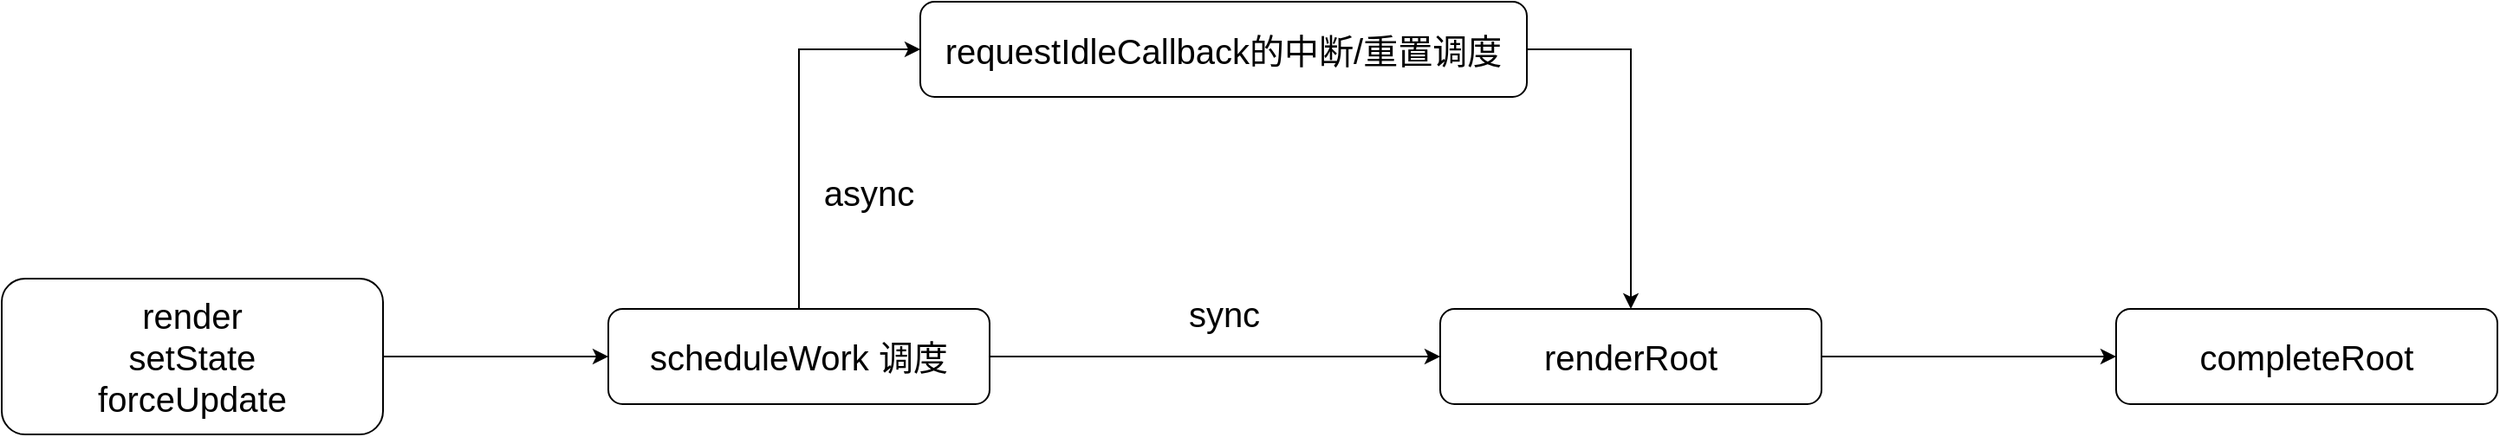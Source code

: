 <mxfile version="14.8.1" type="device" pages="9"><diagram id="1jIqAbs8Q-lfvOVb_TbD" name="Reconciler结构"><mxGraphModel dx="1186" dy="875" grid="1" gridSize="10" guides="1" tooltips="1" connect="1" arrows="1" fold="1" page="1" pageScale="1" pageWidth="827" pageHeight="2069" math="0" shadow="0"><root><mxCell id="IzbJP4LsMfGlUlnKUFOG-0"/><mxCell id="IzbJP4LsMfGlUlnKUFOG-1" parent="IzbJP4LsMfGlUlnKUFOG-0"/><mxCell id="IzbJP4LsMfGlUlnKUFOG-4" value="" style="edgeStyle=orthogonalEdgeStyle;rounded=0;orthogonalLoop=1;jettySize=auto;html=1;fontSize=20;" parent="IzbJP4LsMfGlUlnKUFOG-1" source="IzbJP4LsMfGlUlnKUFOG-2" target="IzbJP4LsMfGlUlnKUFOG-3" edge="1"><mxGeometry relative="1" as="geometry"/></mxCell><mxCell id="IzbJP4LsMfGlUlnKUFOG-2" value="render&lt;br&gt;setState&lt;br&gt;forceUpdate" style="rounded=1;whiteSpace=wrap;html=1;fontSize=20;" parent="IzbJP4LsMfGlUlnKUFOG-1" vertex="1"><mxGeometry x="220" y="430" width="220" height="90" as="geometry"/></mxCell><mxCell id="IzbJP4LsMfGlUlnKUFOG-6" value="" style="edgeStyle=orthogonalEdgeStyle;rounded=0;orthogonalLoop=1;jettySize=auto;html=1;fontSize=20;" parent="IzbJP4LsMfGlUlnKUFOG-1" source="IzbJP4LsMfGlUlnKUFOG-3" target="IzbJP4LsMfGlUlnKUFOG-5" edge="1"><mxGeometry relative="1" as="geometry"/></mxCell><mxCell id="1oGsVdbrSdU_PnflGK5h-1" value="sync" style="edgeLabel;html=1;align=center;verticalAlign=middle;resizable=0;points=[];fontSize=20;" parent="IzbJP4LsMfGlUlnKUFOG-6" vertex="1" connectable="0"><mxGeometry x="0.1" y="4" relative="1" as="geometry"><mxPoint x="-8" y="-21" as="offset"/></mxGeometry></mxCell><mxCell id="IzbJP4LsMfGlUlnKUFOG-10" value="" style="edgeStyle=orthogonalEdgeStyle;rounded=0;orthogonalLoop=1;jettySize=auto;html=1;fontSize=20;entryX=0;entryY=0.5;entryDx=0;entryDy=0;" parent="IzbJP4LsMfGlUlnKUFOG-1" source="IzbJP4LsMfGlUlnKUFOG-3" target="IzbJP4LsMfGlUlnKUFOG-9" edge="1"><mxGeometry relative="1" as="geometry"/></mxCell><mxCell id="1oGsVdbrSdU_PnflGK5h-0" value="async" style="edgeLabel;html=1;align=center;verticalAlign=middle;resizable=0;points=[];fontSize=20;" parent="IzbJP4LsMfGlUlnKUFOG-10" vertex="1" connectable="0"><mxGeometry x="-0.168" y="-2" relative="1" as="geometry"><mxPoint x="38" y="24" as="offset"/></mxGeometry></mxCell><mxCell id="IzbJP4LsMfGlUlnKUFOG-3" value="scheduleWork 调度" style="whiteSpace=wrap;html=1;rounded=1;fontSize=20;" parent="IzbJP4LsMfGlUlnKUFOG-1" vertex="1"><mxGeometry x="570" y="447.5" width="220" height="55" as="geometry"/></mxCell><mxCell id="IzbJP4LsMfGlUlnKUFOG-8" value="" style="edgeStyle=orthogonalEdgeStyle;rounded=0;orthogonalLoop=1;jettySize=auto;html=1;fontSize=20;" parent="IzbJP4LsMfGlUlnKUFOG-1" source="IzbJP4LsMfGlUlnKUFOG-5" target="IzbJP4LsMfGlUlnKUFOG-7" edge="1"><mxGeometry relative="1" as="geometry"/></mxCell><mxCell id="IzbJP4LsMfGlUlnKUFOG-5" value="renderRoot" style="whiteSpace=wrap;html=1;rounded=1;fontSize=20;" parent="IzbJP4LsMfGlUlnKUFOG-1" vertex="1"><mxGeometry x="1050" y="447.5" width="220" height="55" as="geometry"/></mxCell><mxCell id="IzbJP4LsMfGlUlnKUFOG-7" value="completeRoot" style="whiteSpace=wrap;html=1;rounded=1;fontSize=20;" parent="IzbJP4LsMfGlUlnKUFOG-1" vertex="1"><mxGeometry x="1440" y="447.5" width="220" height="55" as="geometry"/></mxCell><mxCell id="IzbJP4LsMfGlUlnKUFOG-13" style="edgeStyle=orthogonalEdgeStyle;rounded=0;orthogonalLoop=1;jettySize=auto;html=1;entryX=0.5;entryY=0;entryDx=0;entryDy=0;fontSize=20;exitX=1;exitY=0.5;exitDx=0;exitDy=0;" parent="IzbJP4LsMfGlUlnKUFOG-1" source="IzbJP4LsMfGlUlnKUFOG-9" target="IzbJP4LsMfGlUlnKUFOG-5" edge="1"><mxGeometry relative="1" as="geometry"/></mxCell><mxCell id="IzbJP4LsMfGlUlnKUFOG-9" value="requestIdleCallback的中断/重置调度" style="whiteSpace=wrap;html=1;rounded=1;fontSize=20;" parent="IzbJP4LsMfGlUlnKUFOG-1" vertex="1"><mxGeometry x="750" y="270" width="350" height="55" as="geometry"/></mxCell></root></mxGraphModel></diagram><diagram id="UVegkuTqGKvFcAwUyZPS" name="scheduleWork16.8"><mxGraphModel dx="818" dy="2672" grid="1" gridSize="10" guides="1" tooltips="1" connect="1" arrows="1" fold="1" page="1" pageScale="1" pageWidth="827" pageHeight="2069" math="0" shadow="0"><root><mxCell id="__6x4M-T66RH3kS_eTxx-0"/><mxCell id="__6x4M-T66RH3kS_eTxx-1" parent="__6x4M-T66RH3kS_eTxx-0"/><mxCell id="ThbpmQHgFco5mALrSUe5-42" value="" style="rounded=1;whiteSpace=wrap;html=1;labelBackgroundColor=none;fontColor=#97D077;fillColor=none;dashed=1;strokeWidth=3;strokeColor=#FFB570;" parent="__6x4M-T66RH3kS_eTxx-1" vertex="1"><mxGeometry x="1892.5" y="-1490" width="195" height="100" as="geometry"/></mxCell><mxCell id="ThbpmQHgFco5mALrSUe5-43" value="" style="rounded=1;whiteSpace=wrap;html=1;labelBackgroundColor=none;fontColor=#97D077;fillColor=none;dashed=1;strokeWidth=3;strokeColor=#FFB570;" parent="__6x4M-T66RH3kS_eTxx-1" vertex="1"><mxGeometry x="1495" y="-1490" width="195" height="100" as="geometry"/></mxCell><mxCell id="XMAecu-oF8oTLPkSqChR-47" value="" style="rounded=1;whiteSpace=wrap;html=1;labelBackgroundColor=none;fontSize=20;fontColor=#97D077;fillColor=none;dashed=1;strokeWidth=5;strokeColor=#C3ABD0;arcSize=10;" parent="__6x4M-T66RH3kS_eTxx-1" vertex="1"><mxGeometry x="5950" y="-880" width="1740" height="1760" as="geometry"/></mxCell><mxCell id="XMAecu-oF8oTLPkSqChR-44" value="" style="rounded=1;whiteSpace=wrap;html=1;labelBackgroundColor=none;fontSize=20;fontColor=#97D077;fillColor=none;dashed=1;strokeWidth=3;strokeColor=#C3ABD0;" parent="__6x4M-T66RH3kS_eTxx-1" vertex="1"><mxGeometry x="1100" y="-820" width="1320" height="540" as="geometry"/></mxCell><mxCell id="N5g5xeLYeTrz4W1TrDoQ-214" value="" style="rounded=1;whiteSpace=wrap;html=1;dashed=1;labelBackgroundColor=none;sketch=0;fontSize=14;fontColor=#EA6B66;strokeColor=#C3ABD0;strokeWidth=2;fillColor=none;" parent="__6x4M-T66RH3kS_eTxx-1" vertex="1"><mxGeometry x="4810" y="120" width="890" height="520" as="geometry"/></mxCell><mxCell id="N5g5xeLYeTrz4W1TrDoQ-190" value="" style="rounded=1;whiteSpace=wrap;html=1;labelBackgroundColor=none;sketch=0;fontSize=14;fontColor=#9AC7BF;strokeColor=#C3ABD0;strokeWidth=2;fillColor=none;dashed=1;arcSize=6;" parent="__6x4M-T66RH3kS_eTxx-1" vertex="1"><mxGeometry x="3860" y="615" width="830" height="747.5" as="geometry"/></mxCell><mxCell id="N5g5xeLYeTrz4W1TrDoQ-142" value="" style="rounded=1;whiteSpace=wrap;html=1;dashed=1;labelBackgroundColor=none;sketch=0;fontSize=18;fontColor=#FFFFFF;strokeWidth=3;fillColor=none;strokeColor=#C3ABD0;arcSize=6;" parent="__6x4M-T66RH3kS_eTxx-1" vertex="1"><mxGeometry x="1460" y="630" width="1060" height="950" as="geometry"/></mxCell><mxCell id="N5g5xeLYeTrz4W1TrDoQ-42" value="" style="edgeStyle=orthogonalEdgeStyle;rounded=0;orthogonalLoop=1;jettySize=auto;html=1;endArrow=block;endFill=1;strokeWidth=2;strokeColor=#EA6B66;" parent="__6x4M-T66RH3kS_eTxx-1" target="N5g5xeLYeTrz4W1TrDoQ-41" edge="1"><mxGeometry relative="1" as="geometry"><mxPoint x="920" y="540" as="sourcePoint"/></mxGeometry></mxCell><mxCell id="N5g5xeLYeTrz4W1TrDoQ-45" value="" style="edgeStyle=orthogonalEdgeStyle;rounded=0;orthogonalLoop=1;jettySize=auto;html=1;endArrow=block;endFill=1;strokeWidth=1;fontColor=#FFFFFF;strokeColor=#C3ABD0;" parent="__6x4M-T66RH3kS_eTxx-1" source="N5g5xeLYeTrz4W1TrDoQ-41" target="N5g5xeLYeTrz4W1TrDoQ-44" edge="1"><mxGeometry relative="1" as="geometry"/></mxCell><mxCell id="N5g5xeLYeTrz4W1TrDoQ-51" value="" style="edgeStyle=orthogonalEdgeStyle;rounded=0;orthogonalLoop=1;jettySize=auto;html=1;endArrow=block;endFill=1;strokeWidth=2;strokeColor=#EA6B66;" parent="__6x4M-T66RH3kS_eTxx-1" source="N5g5xeLYeTrz4W1TrDoQ-41" target="N5g5xeLYeTrz4W1TrDoQ-50" edge="1"><mxGeometry relative="1" as="geometry"/></mxCell><mxCell id="N5g5xeLYeTrz4W1TrDoQ-41" value="scheduleWorkToRoot&lt;br&gt;&lt;br&gt;更新当前Fiber的expirationTime&lt;br&gt;更新Fiber节点之前节点的childExpirationTime&lt;br&gt;返回rootFiber的stateNode(FiberRoot)" style="whiteSpace=wrap;html=1;rounded=1;strokeColor=none;fillColor=#F19C99;fontColor=#FFFFFF;" parent="__6x4M-T66RH3kS_eTxx-1" vertex="1"><mxGeometry x="1035" y="500" width="270" height="80" as="geometry"/></mxCell><mxCell id="N5g5xeLYeTrz4W1TrDoQ-47" value="" style="edgeStyle=orthogonalEdgeStyle;rounded=0;orthogonalLoop=1;jettySize=auto;html=1;endArrow=block;endFill=1;strokeWidth=1;fontColor=#FFFFFF;strokeColor=#C3ABD0;" parent="__6x4M-T66RH3kS_eTxx-1" source="N5g5xeLYeTrz4W1TrDoQ-44" target="N5g5xeLYeTrz4W1TrDoQ-46" edge="1"><mxGeometry relative="1" as="geometry"/></mxCell><mxCell id="N5g5xeLYeTrz4W1TrDoQ-48" value="是" style="edgeLabel;html=1;align=center;verticalAlign=middle;resizable=0;points=[];labelBackgroundColor=none;fontColor=#C3ABD0;" parent="N5g5xeLYeTrz4W1TrDoQ-47" vertex="1" connectable="0"><mxGeometry x="-0.266" y="1" relative="1" as="geometry"><mxPoint x="11" y="-9" as="offset"/></mxGeometry></mxCell><mxCell id="N5g5xeLYeTrz4W1TrDoQ-44" value="1. 当前任务空闲&lt;br&gt;2、存在异步未完成任务&lt;br&gt;3。 新任务的过期时间小于未完成任务" style="rhombus;whiteSpace=wrap;html=1;rounded=1;sketch=0;strokeColor=none;fillColor=#C3ABD0;fontColor=#FFFFFF;" parent="__6x4M-T66RH3kS_eTxx-1" vertex="1"><mxGeometry x="1030" y="650" width="280" height="230" as="geometry"/></mxCell><mxCell id="N5g5xeLYeTrz4W1TrDoQ-46" value="打断任务&lt;br&gt;&lt;br&gt;1. 清空任务stack&lt;br&gt;2. 重置全局变量" style="whiteSpace=wrap;html=1;rounded=1;sketch=0;fontColor=#FFFFFF;strokeColor=none;fillColor=#C3ABD0;" parent="__6x4M-T66RH3kS_eTxx-1" vertex="1"><mxGeometry x="1075" y="1020" width="190" height="100" as="geometry"/></mxCell><mxCell id="N5g5xeLYeTrz4W1TrDoQ-108" value="" style="edgeStyle=orthogonalEdgeStyle;rounded=0;orthogonalLoop=1;jettySize=auto;html=1;fontSize=18;fontColor=#A9C4EB;endArrow=block;endFill=1;strokeWidth=2;strokeColor=#EA6B66;" parent="__6x4M-T66RH3kS_eTxx-1" source="N5g5xeLYeTrz4W1TrDoQ-50" target="N5g5xeLYeTrz4W1TrDoQ-107" edge="1"><mxGeometry relative="1" as="geometry"/></mxCell><mxCell id="N5g5xeLYeTrz4W1TrDoQ-109" value="是" style="edgeLabel;html=1;align=center;verticalAlign=middle;resizable=0;points=[];fontSize=18;labelBackgroundColor=none;fontColor=#EA6B66;" parent="N5g5xeLYeTrz4W1TrDoQ-108" vertex="1" connectable="0"><mxGeometry x="-0.437" y="-1" relative="1" as="geometry"><mxPoint x="26" y="-21" as="offset"/></mxGeometry></mxCell><mxCell id="N5g5xeLYeTrz4W1TrDoQ-140" value="" style="edgeStyle=orthogonalEdgeStyle;rounded=0;orthogonalLoop=1;jettySize=auto;html=1;fontSize=18;fontColor=#A9C4EB;endArrow=block;endFill=1;strokeColor=#EA6B66;strokeWidth=2;exitX=0.5;exitY=0;exitDx=0;exitDy=0;" parent="__6x4M-T66RH3kS_eTxx-1" source="N5g5xeLYeTrz4W1TrDoQ-50" target="N5g5xeLYeTrz4W1TrDoQ-139" edge="1"><mxGeometry relative="1" as="geometry"/></mxCell><mxCell id="N5g5xeLYeTrz4W1TrDoQ-141" value="否" style="edgeLabel;html=1;align=center;verticalAlign=middle;resizable=0;points=[];fontSize=18;labelBackgroundColor=none;fontColor=#EA6B66;" parent="N5g5xeLYeTrz4W1TrDoQ-140" vertex="1" connectable="0"><mxGeometry x="0.013" y="1" relative="1" as="geometry"><mxPoint x="21" y="2" as="offset"/></mxGeometry></mxCell><mxCell id="N5g5xeLYeTrz4W1TrDoQ-50" value="不在render阶段或者FiberRoot不同" style="rhombus;whiteSpace=wrap;html=1;rounded=1;strokeColor=none;fillColor=#F19C99;fontColor=#FFFFFF;" parent="__6x4M-T66RH3kS_eTxx-1" vertex="1"><mxGeometry x="1380" y="467.5" width="240" height="145" as="geometry"/></mxCell><mxCell id="N5g5xeLYeTrz4W1TrDoQ-57" value="" style="edgeStyle=orthogonalEdgeStyle;rounded=0;orthogonalLoop=1;jettySize=auto;html=1;endArrow=block;endFill=1;strokeWidth=1;exitX=0.5;exitY=1;exitDx=0;exitDy=0;strokeColor=#9AC7BF;" parent="__6x4M-T66RH3kS_eTxx-1" source="N5g5xeLYeTrz4W1TrDoQ-107" target="N5g5xeLYeTrz4W1TrDoQ-56" edge="1"><mxGeometry relative="1" as="geometry"><mxPoint x="1790.0" y="570" as="sourcePoint"/></mxGeometry></mxCell><mxCell id="N5g5xeLYeTrz4W1TrDoQ-59" value="" style="edgeStyle=orthogonalEdgeStyle;rounded=0;orthogonalLoop=1;jettySize=auto;html=1;endArrow=block;endFill=1;strokeWidth=1;strokeColor=#9AC7BF;" parent="__6x4M-T66RH3kS_eTxx-1" source="N5g5xeLYeTrz4W1TrDoQ-56" target="N5g5xeLYeTrz4W1TrDoQ-58" edge="1"><mxGeometry relative="1" as="geometry"/></mxCell><mxCell id="N5g5xeLYeTrz4W1TrDoQ-56" value="执行addRootToSchedule" style="whiteSpace=wrap;html=1;rounded=1;strokeColor=none;fillColor=#9AC7BF;fontColor=#FFFFFF;" parent="__6x4M-T66RH3kS_eTxx-1" vertex="1"><mxGeometry x="1690" y="650" width="200" height="60" as="geometry"/></mxCell><mxCell id="N5g5xeLYeTrz4W1TrDoQ-61" value="" style="edgeStyle=orthogonalEdgeStyle;rounded=0;orthogonalLoop=1;jettySize=auto;html=1;endArrow=block;endFill=1;strokeWidth=1;strokeColor=#9AC7BF;" parent="__6x4M-T66RH3kS_eTxx-1" source="N5g5xeLYeTrz4W1TrDoQ-58" target="N5g5xeLYeTrz4W1TrDoQ-60" edge="1"><mxGeometry relative="1" as="geometry"/></mxCell><mxCell id="N5g5xeLYeTrz4W1TrDoQ-62" value="否" style="edgeLabel;html=1;align=center;verticalAlign=middle;resizable=0;points=[];labelBackgroundColor=none;fontColor=#9AC7BF;" parent="N5g5xeLYeTrz4W1TrDoQ-61" vertex="1" connectable="0"><mxGeometry x="-0.228" relative="1" as="geometry"><mxPoint x="-10" y="14" as="offset"/></mxGeometry></mxCell><mxCell id="N5g5xeLYeTrz4W1TrDoQ-64" value="" style="edgeStyle=orthogonalEdgeStyle;rounded=0;orthogonalLoop=1;jettySize=auto;html=1;endArrow=block;endFill=1;strokeWidth=1;strokeColor=#9AC7BF;" parent="__6x4M-T66RH3kS_eTxx-1" source="N5g5xeLYeTrz4W1TrDoQ-58" target="N5g5xeLYeTrz4W1TrDoQ-63" edge="1"><mxGeometry x="-0.077" y="10" relative="1" as="geometry"><mxPoint as="offset"/></mxGeometry></mxCell><mxCell id="N5g5xeLYeTrz4W1TrDoQ-89" value="是" style="edgeLabel;html=1;align=center;verticalAlign=middle;resizable=0;points=[];labelBackgroundColor=none;fontColor=#9AC7BF;" parent="N5g5xeLYeTrz4W1TrDoQ-64" vertex="1" connectable="0"><mxGeometry x="-0.223" relative="1" as="geometry"><mxPoint x="10" y="-10" as="offset"/></mxGeometry></mxCell><mxCell id="N5g5xeLYeTrz4W1TrDoQ-58" value="root.nextScheduledRoot == null" style="rhombus;whiteSpace=wrap;html=1;rounded=1;strokeColor=none;fillColor=#9AC7BF;fontColor=#FFFFFF;" parent="__6x4M-T66RH3kS_eTxx-1" vertex="1"><mxGeometry x="1680" y="790" width="220" height="140" as="geometry"/></mxCell><mxCell id="N5g5xeLYeTrz4W1TrDoQ-60" value="表示当前FiberRoot已经参与调度&lt;br&gt;&lt;br&gt;设置当前FiberRoot的过期时间为最大的过期时间" style="whiteSpace=wrap;html=1;rounded=1;strokeColor=none;fillColor=#9AC7BF;fontColor=#FFFFFF;" parent="__6x4M-T66RH3kS_eTxx-1" vertex="1"><mxGeometry x="1645" y="1050" width="290" height="70" as="geometry"/></mxCell><mxCell id="N5g5xeLYeTrz4W1TrDoQ-67" value="" style="edgeStyle=orthogonalEdgeStyle;rounded=0;orthogonalLoop=1;jettySize=auto;html=1;endArrow=block;endFill=1;strokeWidth=1;strokeColor=#9AC7BF;" parent="__6x4M-T66RH3kS_eTxx-1" source="N5g5xeLYeTrz4W1TrDoQ-63" target="N5g5xeLYeTrz4W1TrDoQ-66" edge="1"><mxGeometry relative="1" as="geometry"/></mxCell><mxCell id="N5g5xeLYeTrz4W1TrDoQ-63" value="&lt;span&gt;表示当前FiberRoot没有参与调度&lt;br&gt;&lt;br&gt;设置FiberRoot的过期时间为传入的时间&lt;br&gt;&lt;/span&gt;" style="whiteSpace=wrap;html=1;rounded=1;strokeColor=none;fillColor=#9AC7BF;fontColor=#FFFFFF;" parent="__6x4M-T66RH3kS_eTxx-1" vertex="1"><mxGeometry x="1970" y="825" width="250" height="70" as="geometry"/></mxCell><mxCell id="N5g5xeLYeTrz4W1TrDoQ-69" value="" style="edgeStyle=orthogonalEdgeStyle;rounded=0;orthogonalLoop=1;jettySize=auto;html=1;endArrow=block;endFill=1;strokeWidth=1;strokeColor=#9AC7BF;" parent="__6x4M-T66RH3kS_eTxx-1" source="N5g5xeLYeTrz4W1TrDoQ-66" target="N5g5xeLYeTrz4W1TrDoQ-68" edge="1"><mxGeometry relative="1" as="geometry"/></mxCell><mxCell id="N5g5xeLYeTrz4W1TrDoQ-70" value="否" style="edgeLabel;html=1;align=center;verticalAlign=middle;resizable=0;points=[];labelBackgroundColor=none;fontColor=#9AC7BF;" parent="N5g5xeLYeTrz4W1TrDoQ-69" vertex="1" connectable="0"><mxGeometry x="-0.099" y="1" relative="1" as="geometry"><mxPoint x="-7" y="-16" as="offset"/></mxGeometry></mxCell><mxCell id="N5g5xeLYeTrz4W1TrDoQ-72" value="" style="edgeStyle=orthogonalEdgeStyle;rounded=0;orthogonalLoop=1;jettySize=auto;html=1;endArrow=block;endFill=1;strokeWidth=1;strokeColor=#9AC7BF;" parent="__6x4M-T66RH3kS_eTxx-1" source="N5g5xeLYeTrz4W1TrDoQ-66" target="N5g5xeLYeTrz4W1TrDoQ-71" edge="1"><mxGeometry relative="1" as="geometry"/></mxCell><mxCell id="N5g5xeLYeTrz4W1TrDoQ-90" value="是" style="edgeLabel;html=1;align=center;verticalAlign=middle;resizable=0;points=[];labelBackgroundColor=none;fontColor=#9AC7BF;" parent="N5g5xeLYeTrz4W1TrDoQ-72" vertex="1" connectable="0"><mxGeometry x="0.273" y="1" relative="1" as="geometry"><mxPoint x="-19" y="-9" as="offset"/></mxGeometry></mxCell><mxCell id="N5g5xeLYeTrz4W1TrDoQ-66" value="lastScheduledRoot === null" style="rhombus;whiteSpace=wrap;html=1;rounded=1;strokeColor=none;fillColor=#9AC7BF;fontColor=#FFFFFF;" parent="__6x4M-T66RH3kS_eTxx-1" vertex="1"><mxGeometry x="1935" y="1150" width="185" height="100" as="geometry"/></mxCell><mxCell id="N5g5xeLYeTrz4W1TrDoQ-68" value="1.&amp;nbsp; 设置firstScheduleRoot为传入的FiberRoot&lt;br&gt;2. 设置lastScheduleRoot为传入的FiberRoot&lt;br&gt;3. 设置传入的FiberRoot的nextScheduleRoot为当前传入的FiberRoot" style="whiteSpace=wrap;html=1;rounded=1;strokeColor=none;fillColor=#9AC7BF;fontColor=#FFFFFF;" parent="__6x4M-T66RH3kS_eTxx-1" vertex="1"><mxGeometry x="1730" y="1420" width="377.5" height="120" as="geometry"/></mxCell><mxCell id="N5g5xeLYeTrz4W1TrDoQ-71" value="将FiberRoot插入ScheduleRoot队列末尾" style="whiteSpace=wrap;html=1;rounded=1;strokeColor=none;fillColor=#9AC7BF;fontColor=#FFFFFF;" parent="__6x4M-T66RH3kS_eTxx-1" vertex="1"><mxGeometry x="2200" y="1170" width="230" height="60" as="geometry"/></mxCell><mxCell id="N5g5xeLYeTrz4W1TrDoQ-104" value="" style="edgeStyle=orthogonalEdgeStyle;rounded=0;orthogonalLoop=1;jettySize=auto;html=1;fontSize=18;fontColor=#A9C4EB;endArrow=block;endFill=1;strokeWidth=2;strokeColor=#EA6B66;" parent="__6x4M-T66RH3kS_eTxx-1" source="N5g5xeLYeTrz4W1TrDoQ-101" target="N5g5xeLYeTrz4W1TrDoQ-103" edge="1"><mxGeometry relative="1" as="geometry"/></mxCell><mxCell id="N5g5xeLYeTrz4W1TrDoQ-193" value="异步调度模式" style="edgeLabel;html=1;align=center;verticalAlign=middle;resizable=0;points=[];fontSize=14;fontColor=#EA6B66;" parent="N5g5xeLYeTrz4W1TrDoQ-104" vertex="1" connectable="0"><mxGeometry x="-0.385" y="2" relative="1" as="geometry"><mxPoint x="16" y="-18" as="offset"/></mxGeometry></mxCell><mxCell id="N5g5xeLYeTrz4W1TrDoQ-106" value="" style="edgeStyle=orthogonalEdgeStyle;rounded=1;orthogonalLoop=1;jettySize=auto;html=1;fontSize=18;fontColor=#A9C4EB;endArrow=block;endFill=1;strokeWidth=2;strokeColor=#EA6B66;arcSize=50;" parent="__6x4M-T66RH3kS_eTxx-1" source="N5g5xeLYeTrz4W1TrDoQ-101" target="N5g5xeLYeTrz4W1TrDoQ-105" edge="1"><mxGeometry relative="1" as="geometry"/></mxCell><mxCell id="N5g5xeLYeTrz4W1TrDoQ-192" value="同步模式" style="edgeLabel;html=1;align=center;verticalAlign=middle;resizable=0;points=[];fontSize=14;fontColor=#EA6B66;labelBackgroundColor=none;" parent="N5g5xeLYeTrz4W1TrDoQ-106" vertex="1" connectable="0"><mxGeometry x="0.105" y="2" relative="1" as="geometry"><mxPoint x="-21" y="22" as="offset"/></mxGeometry></mxCell><mxCell id="N5g5xeLYeTrz4W1TrDoQ-101" value="判断expriationTime是否是同步" style="rhombus;whiteSpace=wrap;html=1;rounded=1;fontColor=#FFFFFF;strokeColor=none;fillColor=#F19C99;" parent="__6x4M-T66RH3kS_eTxx-1" vertex="1"><mxGeometry x="2270" y="470" width="211.25" height="140" as="geometry"/></mxCell><mxCell id="N5g5xeLYeTrz4W1TrDoQ-145" value="" style="edgeStyle=orthogonalEdgeStyle;rounded=0;orthogonalLoop=1;jettySize=auto;html=1;fontSize=18;fontColor=#C3ABD0;endArrow=block;endFill=1;strokeColor=#EA6B66;strokeWidth=2;" parent="__6x4M-T66RH3kS_eTxx-1" source="N5g5xeLYeTrz4W1TrDoQ-103" target="N5g5xeLYeTrz4W1TrDoQ-144" edge="1"><mxGeometry relative="1" as="geometry"/></mxCell><mxCell id="N5g5xeLYeTrz4W1TrDoQ-103" value="执行scheduleCallbackWithExpriationTime" style="whiteSpace=wrap;html=1;rounded=1;fontColor=#FFFFFF;strokeColor=none;fillColor=#F19C99;" parent="__6x4M-T66RH3kS_eTxx-1" vertex="1"><mxGeometry x="2620" y="510" width="274.38" height="60" as="geometry"/></mxCell><mxCell id="XMAecu-oF8oTLPkSqChR-16" style="edgeStyle=orthogonalEdgeStyle;rounded=0;orthogonalLoop=1;jettySize=auto;html=1;entryX=0.5;entryY=1;entryDx=0;entryDy=0;fontColor=#97D077;strokeColor=#97D077;" parent="__6x4M-T66RH3kS_eTxx-1" source="N5g5xeLYeTrz4W1TrDoQ-105" target="XMAecu-oF8oTLPkSqChR-12" edge="1"><mxGeometry relative="1" as="geometry"/></mxCell><mxCell id="XMAecu-oF8oTLPkSqChR-20" value="传入同步参数" style="edgeLabel;html=1;align=center;verticalAlign=middle;resizable=0;points=[];fontColor=#97D077;fontSize=20;" parent="XMAecu-oF8oTLPkSqChR-16" vertex="1" connectable="0"><mxGeometry x="0.771" y="1" relative="1" as="geometry"><mxPoint x="91" y="32" as="offset"/></mxGeometry></mxCell><mxCell id="N5g5xeLYeTrz4W1TrDoQ-105" value="执行performSyncWork" style="whiteSpace=wrap;html=1;rounded=1;fontColor=#FFFFFF;strokeColor=none;fillColor=#97D077;" parent="__6x4M-T66RH3kS_eTxx-1" vertex="1"><mxGeometry x="2420.0" y="-40" width="194.38" height="60" as="geometry"/></mxCell><mxCell id="N5g5xeLYeTrz4W1TrDoQ-133" value="" style="edgeStyle=orthogonalEdgeStyle;rounded=0;orthogonalLoop=1;jettySize=auto;html=1;fontSize=18;fontColor=#A9C4EB;endArrow=block;endFill=1;strokeColor=#EA6B66;strokeWidth=2;" parent="__6x4M-T66RH3kS_eTxx-1" source="N5g5xeLYeTrz4W1TrDoQ-107" target="N5g5xeLYeTrz4W1TrDoQ-132" edge="1"><mxGeometry relative="1" as="geometry"/></mxCell><mxCell id="N5g5xeLYeTrz4W1TrDoQ-107" value="requestWork" style="shape=parallelogram;perimeter=parallelogramPerimeter;whiteSpace=wrap;html=1;fixedSize=1;rounded=1;fontColor=#FFFFFF;strokeColor=none;fillColor=#F19C99;" parent="__6x4M-T66RH3kS_eTxx-1" vertex="1"><mxGeometry x="1690" y="495" width="200" height="90" as="geometry"/></mxCell><mxCell id="N5g5xeLYeTrz4W1TrDoQ-134" value="" style="edgeStyle=orthogonalEdgeStyle;rounded=0;orthogonalLoop=1;jettySize=auto;html=1;fontSize=18;fontColor=#A9C4EB;endArrow=block;endFill=1;strokeColor=#EA6B66;strokeWidth=2;entryX=0.047;entryY=0.5;entryDx=0;entryDy=0;entryPerimeter=0;" parent="__6x4M-T66RH3kS_eTxx-1" source="N5g5xeLYeTrz4W1TrDoQ-132" target="N5g5xeLYeTrz4W1TrDoQ-101" edge="1"><mxGeometry relative="1" as="geometry"/></mxCell><mxCell id="N5g5xeLYeTrz4W1TrDoQ-136" style="edgeStyle=orthogonalEdgeStyle;rounded=1;orthogonalLoop=1;jettySize=auto;html=1;entryX=0.5;entryY=1;entryDx=0;entryDy=0;fontSize=18;fontColor=#A9C4EB;endArrow=block;endFill=1;strokeColor=#EA6B66;strokeWidth=2;exitX=0.375;exitY=0;exitDx=0;exitDy=0;arcSize=30;" parent="__6x4M-T66RH3kS_eTxx-1" source="N5g5xeLYeTrz4W1TrDoQ-132" target="N5g5xeLYeTrz4W1TrDoQ-73" edge="1"><mxGeometry relative="1" as="geometry"/></mxCell><mxCell id="N5g5xeLYeTrz4W1TrDoQ-132" value="确定是否执行调度机制" style="shape=hexagon;perimeter=hexagonPerimeter2;whiteSpace=wrap;html=1;fixedSize=1;rounded=1;fontColor=#FFFFFF;strokeColor=none;fillColor=#F19C99;" parent="__6x4M-T66RH3kS_eTxx-1" vertex="1"><mxGeometry x="2010" y="500" width="160" height="80" as="geometry"/></mxCell><mxCell id="N5g5xeLYeTrz4W1TrDoQ-138" style="edgeStyle=orthogonalEdgeStyle;rounded=1;orthogonalLoop=1;jettySize=auto;html=1;entryX=0.625;entryY=0;entryDx=0;entryDy=0;fontSize=18;fontColor=#A9C4EB;endArrow=block;endFill=1;strokeColor=#EA6B66;strokeWidth=2;arcSize=30;" parent="__6x4M-T66RH3kS_eTxx-1" source="N5g5xeLYeTrz4W1TrDoQ-80" target="N5g5xeLYeTrz4W1TrDoQ-132" edge="1"><mxGeometry relative="1" as="geometry"/></mxCell><mxCell id="N5g5xeLYeTrz4W1TrDoQ-139" value="返回" style="whiteSpace=wrap;html=1;rounded=1;fontColor=#FFFFFF;strokeColor=none;fillColor=#F19C99;" parent="__6x4M-T66RH3kS_eTxx-1" vertex="1"><mxGeometry x="1440" y="310" width="120" height="60" as="geometry"/></mxCell><mxCell id="N5g5xeLYeTrz4W1TrDoQ-143" value="&lt;h1&gt;Root调度队列&lt;/h1&gt;&lt;p&gt;单向循环链表&lt;/p&gt;&lt;p&gt;将当前的FiberRoot插入到Schedule队列中，如果已存在，检查是否需要更新最新的过期时间&lt;/p&gt;" style="text;html=1;strokeColor=none;fillColor=none;spacing=5;spacingTop=-20;whiteSpace=wrap;overflow=hidden;rounded=0;dashed=1;labelBackgroundColor=none;sketch=0;fontSize=18;fontColor=#9AC7BF;" parent="__6x4M-T66RH3kS_eTxx-1" vertex="1"><mxGeometry x="2180" y="640" width="325.63" height="250" as="geometry"/></mxCell><mxCell id="N5g5xeLYeTrz4W1TrDoQ-149" value="" style="edgeStyle=orthogonalEdgeStyle;rounded=0;orthogonalLoop=1;jettySize=auto;html=1;fontSize=18;fontColor=#C3ABD0;endArrow=block;endFill=1;strokeColor=#EA6B66;strokeWidth=2;" parent="__6x4M-T66RH3kS_eTxx-1" source="N5g5xeLYeTrz4W1TrDoQ-144" target="N5g5xeLYeTrz4W1TrDoQ-148" edge="1"><mxGeometry relative="1" as="geometry"/></mxCell><mxCell id="N5g5xeLYeTrz4W1TrDoQ-150" value="否" style="edgeLabel;html=1;align=center;verticalAlign=middle;resizable=0;points=[];fontSize=18;labelBackgroundColor=none;fontColor=#EA6B66;" parent="N5g5xeLYeTrz4W1TrDoQ-149" vertex="1" connectable="0"><mxGeometry x="-0.046" y="1" relative="1" as="geometry"><mxPoint y="-19" as="offset"/></mxGeometry></mxCell><mxCell id="N5g5xeLYeTrz4W1TrDoQ-155" value="" style="edgeStyle=orthogonalEdgeStyle;rounded=0;orthogonalLoop=1;jettySize=auto;html=1;fontSize=18;fontColor=#C3ABD0;endArrow=block;endFill=1;strokeWidth=1;strokeColor=#C3ABD0;" parent="__6x4M-T66RH3kS_eTxx-1" source="N5g5xeLYeTrz4W1TrDoQ-144" target="N5g5xeLYeTrz4W1TrDoQ-154" edge="1"><mxGeometry relative="1" as="geometry"/></mxCell><mxCell id="N5g5xeLYeTrz4W1TrDoQ-172" value="是" style="edgeLabel;html=1;align=center;verticalAlign=middle;resizable=0;points=[];fontSize=14;labelBackgroundColor=none;fontColor=#C3ABD0;" parent="N5g5xeLYeTrz4W1TrDoQ-155" vertex="1" connectable="0"><mxGeometry x="-0.35" y="2" relative="1" as="geometry"><mxPoint x="-16" y="14" as="offset"/></mxGeometry></mxCell><mxCell id="N5g5xeLYeTrz4W1TrDoQ-144" value="判断是否有已经有任务在调度" style="rhombus;whiteSpace=wrap;html=1;rounded=1;fontColor=#FFFFFF;strokeColor=none;fillColor=#F19C99;fontSize=18;" parent="__6x4M-T66RH3kS_eTxx-1" vertex="1"><mxGeometry x="3050" y="440" width="308.43" height="200" as="geometry"/></mxCell><mxCell id="N5g5xeLYeTrz4W1TrDoQ-174" value="" style="edgeStyle=orthogonalEdgeStyle;rounded=0;orthogonalLoop=1;jettySize=auto;html=1;fontSize=14;fontColor=#C3ABD0;endArrow=block;endFill=1;strokeColor=#EA6B66;strokeWidth=2;" parent="__6x4M-T66RH3kS_eTxx-1" source="N5g5xeLYeTrz4W1TrDoQ-148" target="N5g5xeLYeTrz4W1TrDoQ-173" edge="1"><mxGeometry relative="1" as="geometry"/></mxCell><mxCell id="N5g5xeLYeTrz4W1TrDoQ-148" value="1. 计算timeout过期时间超时间&lt;br&gt;(过期时间抹平还原 - 当前时间，这样就能抹平10ms间隔差的任务，便于批量更新)&lt;br&gt;&lt;br&gt;2. 调用scheduleDeferredCallback并返回调度节点对象" style="whiteSpace=wrap;html=1;rounded=1;fontColor=#FFFFFF;strokeColor=none;fillColor=#F19C99;" parent="__6x4M-T66RH3kS_eTxx-1" vertex="1"><mxGeometry x="3473.02" y="465" width="306.98" height="150" as="geometry"/></mxCell><mxCell id="N5g5xeLYeTrz4W1TrDoQ-157" value="" style="edgeStyle=orthogonalEdgeStyle;rounded=0;orthogonalLoop=1;jettySize=auto;html=1;fontSize=18;fontColor=#C3ABD0;endArrow=block;endFill=1;strokeWidth=1;strokeColor=#C3ABD0;" parent="__6x4M-T66RH3kS_eTxx-1" source="N5g5xeLYeTrz4W1TrDoQ-154" target="N5g5xeLYeTrz4W1TrDoQ-156" edge="1"><mxGeometry relative="1" as="geometry"/></mxCell><mxCell id="N5g5xeLYeTrz4W1TrDoQ-158" value="是" style="edgeLabel;html=1;align=center;verticalAlign=middle;resizable=0;points=[];fontSize=14;labelBackgroundColor=none;fontColor=#C3ABD0;" parent="N5g5xeLYeTrz4W1TrDoQ-157" vertex="1" connectable="0"><mxGeometry x="0.243" relative="1" as="geometry"><mxPoint x="-15" y="-20" as="offset"/></mxGeometry></mxCell><mxCell id="N5g5xeLYeTrz4W1TrDoQ-160" value="" style="edgeStyle=orthogonalEdgeStyle;rounded=0;orthogonalLoop=1;jettySize=auto;html=1;fontSize=18;fontColor=#C3ABD0;endArrow=block;endFill=1;strokeWidth=1;strokeColor=#C3ABD0;" parent="__6x4M-T66RH3kS_eTxx-1" source="N5g5xeLYeTrz4W1TrDoQ-154" target="N5g5xeLYeTrz4W1TrDoQ-159" edge="1"><mxGeometry relative="1" as="geometry"/></mxCell><mxCell id="ThbpmQHgFco5mALrSUe5-44" value="否" style="edgeLabel;html=1;align=center;verticalAlign=middle;resizable=0;points=[];fontSize=14;labelBackgroundColor=none;fontColor=#C3ABD0;" parent="N5g5xeLYeTrz4W1TrDoQ-160" vertex="1" connectable="0"><mxGeometry x="-0.187" y="-2" relative="1" as="geometry"><mxPoint x="-12" y="8" as="offset"/></mxGeometry></mxCell><mxCell id="N5g5xeLYeTrz4W1TrDoQ-154" value="新任务的优先级大于已经在调度的任务" style="rhombus;whiteSpace=wrap;html=1;rounded=1;strokeColor=none;fillColor=#C3ABD0;fontColor=#FFFFFF;" parent="__6x4M-T66RH3kS_eTxx-1" vertex="1"><mxGeometry x="3050" y="720" width="308.43" height="200" as="geometry"/></mxCell><mxCell id="N5g5xeLYeTrz4W1TrDoQ-162" style="edgeStyle=orthogonalEdgeStyle;rounded=0;orthogonalLoop=1;jettySize=auto;html=1;entryX=0.5;entryY=1;entryDx=0;entryDy=0;fontSize=18;fontColor=#C3ABD0;endArrow=block;endFill=1;strokeWidth=1;strokeColor=#C3ABD0;" parent="__6x4M-T66RH3kS_eTxx-1" source="N5g5xeLYeTrz4W1TrDoQ-156" target="N5g5xeLYeTrz4W1TrDoQ-148" edge="1"><mxGeometry relative="1" as="geometry"/></mxCell><mxCell id="N5g5xeLYeTrz4W1TrDoQ-156" value="cancelDeferredCallback取消之前的任务调度" style="whiteSpace=wrap;html=1;rounded=1;strokeColor=none;fillColor=#C3ABD0;fontColor=#FFFFFF;" parent="__6x4M-T66RH3kS_eTxx-1" vertex="1"><mxGeometry x="3477.83" y="790" width="297.36" height="60" as="geometry"/></mxCell><mxCell id="N5g5xeLYeTrz4W1TrDoQ-159" value="返回" style="whiteSpace=wrap;html=1;rounded=1;strokeColor=none;fillColor=#C3ABD0;fontColor=#FFFFFF;" parent="__6x4M-T66RH3kS_eTxx-1" vertex="1"><mxGeometry x="3144.215" y="1070" width="120" height="60" as="geometry"/></mxCell><mxCell id="N5g5xeLYeTrz4W1TrDoQ-176" value="" style="edgeStyle=orthogonalEdgeStyle;rounded=0;orthogonalLoop=1;jettySize=auto;html=1;fontSize=14;fontColor=#C3ABD0;endArrow=block;endFill=1;strokeWidth=1;strokeColor=#9AC7BF;" parent="__6x4M-T66RH3kS_eTxx-1" source="N5g5xeLYeTrz4W1TrDoQ-173" target="N5g5xeLYeTrz4W1TrDoQ-175" edge="1"><mxGeometry relative="1" as="geometry"/></mxCell><mxCell id="N5g5xeLYeTrz4W1TrDoQ-195" value="" style="edgeStyle=orthogonalEdgeStyle;rounded=0;orthogonalLoop=1;jettySize=auto;html=1;fontSize=14;fontColor=#000000;endArrow=block;endFill=1;strokeWidth=2;strokeColor=#EA6B66;" parent="__6x4M-T66RH3kS_eTxx-1" source="N5g5xeLYeTrz4W1TrDoQ-173" target="N5g5xeLYeTrz4W1TrDoQ-194" edge="1"><mxGeometry relative="1" as="geometry"/></mxCell><mxCell id="N5g5xeLYeTrz4W1TrDoQ-173" value="&lt;span&gt;scheduleDeferredCallback&lt;br&gt;(unstable_scheduleCallback)&lt;br&gt;&lt;/span&gt;" style="whiteSpace=wrap;html=1;rounded=1;fontColor=#FFFFFF;strokeColor=none;fillColor=#F19C99;" parent="__6x4M-T66RH3kS_eTxx-1" vertex="1"><mxGeometry x="3980" y="510" width="220" height="60" as="geometry"/></mxCell><mxCell id="N5g5xeLYeTrz4W1TrDoQ-180" value="" style="edgeStyle=orthogonalEdgeStyle;rounded=0;orthogonalLoop=1;jettySize=auto;html=1;fontSize=14;fontColor=#FFFFFF;endArrow=block;endFill=1;strokeColor=#9AC7BF;strokeWidth=1;" parent="__6x4M-T66RH3kS_eTxx-1" source="N5g5xeLYeTrz4W1TrDoQ-175" target="N5g5xeLYeTrz4W1TrDoQ-179" edge="1"><mxGeometry relative="1" as="geometry"/></mxCell><mxCell id="N5g5xeLYeTrz4W1TrDoQ-175" value="根据timeout创建新的任务调度节点newNode&lt;br&gt;设置newNode.callback = performAsyncWork" style="whiteSpace=wrap;html=1;rounded=1;fillColor=#9AC7BF;strokeColor=none;fontColor=#FFFFFF;" parent="__6x4M-T66RH3kS_eTxx-1" vertex="1"><mxGeometry x="3957.5" y="670" width="265" height="80" as="geometry"/></mxCell><mxCell id="N5g5xeLYeTrz4W1TrDoQ-182" value="" style="edgeStyle=orthogonalEdgeStyle;rounded=0;orthogonalLoop=1;jettySize=auto;html=1;fontSize=14;fontColor=#FFFFFF;endArrow=block;endFill=1;strokeColor=#9AC7BF;strokeWidth=1;" parent="__6x4M-T66RH3kS_eTxx-1" source="N5g5xeLYeTrz4W1TrDoQ-179" target="N5g5xeLYeTrz4W1TrDoQ-181" edge="1"><mxGeometry relative="1" as="geometry"/></mxCell><mxCell id="N5g5xeLYeTrz4W1TrDoQ-183" value="不存在" style="edgeLabel;html=1;align=center;verticalAlign=middle;resizable=0;points=[];fontSize=14;labelBackgroundColor=none;fontColor=#9AC7BF;" parent="N5g5xeLYeTrz4W1TrDoQ-182" vertex="1" connectable="0"><mxGeometry x="-0.389" y="4" relative="1" as="geometry"><mxPoint x="18" y="-16" as="offset"/></mxGeometry></mxCell><mxCell id="N5g5xeLYeTrz4W1TrDoQ-185" value="" style="edgeStyle=orthogonalEdgeStyle;rounded=0;orthogonalLoop=1;jettySize=auto;html=1;fontSize=14;fontColor=#9AC7BF;endArrow=block;endFill=1;strokeColor=#9AC7BF;strokeWidth=1;" parent="__6x4M-T66RH3kS_eTxx-1" source="N5g5xeLYeTrz4W1TrDoQ-179" target="N5g5xeLYeTrz4W1TrDoQ-184" edge="1"><mxGeometry relative="1" as="geometry"/></mxCell><mxCell id="N5g5xeLYeTrz4W1TrDoQ-186" value="存在" style="edgeLabel;html=1;align=center;verticalAlign=middle;resizable=0;points=[];fontSize=14;fontColor=#9AC7BF;" parent="N5g5xeLYeTrz4W1TrDoQ-185" vertex="1" connectable="0"><mxGeometry x="-0.4" y="2" relative="1" as="geometry"><mxPoint x="18" y="24" as="offset"/></mxGeometry></mxCell><mxCell id="N5g5xeLYeTrz4W1TrDoQ-179" value="判断firstCallbackNode是否存在" style="rhombus;whiteSpace=wrap;html=1;rounded=1;fontColor=#FFFFFF;strokeColor=none;fillColor=#9AC7BF;" parent="__6x4M-T66RH3kS_eTxx-1" vertex="1"><mxGeometry x="3977.5" y="860" width="225" height="140" as="geometry"/></mxCell><mxCell id="N5g5xeLYeTrz4W1TrDoQ-197" style="edgeStyle=orthogonalEdgeStyle;rounded=0;orthogonalLoop=1;jettySize=auto;html=1;entryX=0.5;entryY=1;entryDx=0;entryDy=0;fontSize=14;fontColor=#000000;endArrow=block;endFill=1;strokeColor=#9AC7BF;strokeWidth=1;exitX=1;exitY=0.5;exitDx=0;exitDy=0;" parent="__6x4M-T66RH3kS_eTxx-1" source="N5g5xeLYeTrz4W1TrDoQ-181" target="N5g5xeLYeTrz4W1TrDoQ-194" edge="1"><mxGeometry relative="1" as="geometry"/></mxCell><mxCell id="N5g5xeLYeTrz4W1TrDoQ-181" value="1. 赋值firstCallbackNode为newNode&lt;br&gt;2. newNode.next = newNode.previous&lt;br&gt;3. 调用ensureHostCallbackIsScheduled" style="whiteSpace=wrap;html=1;rounded=1;fontColor=#FFFFFF;strokeColor=none;fillColor=#9AC7BF;" parent="__6x4M-T66RH3kS_eTxx-1" vertex="1"><mxGeometry x="4335" y="900" width="285" height="60" as="geometry"/></mxCell><mxCell id="N5g5xeLYeTrz4W1TrDoQ-198" style="edgeStyle=orthogonalEdgeStyle;rounded=0;orthogonalLoop=1;jettySize=auto;html=1;entryX=0.5;entryY=1;entryDx=0;entryDy=0;fontSize=14;fontColor=#000000;endArrow=block;endFill=1;strokeColor=#9AC7BF;strokeWidth=1;" parent="__6x4M-T66RH3kS_eTxx-1" source="N5g5xeLYeTrz4W1TrDoQ-184" target="N5g5xeLYeTrz4W1TrDoQ-194" edge="1"><mxGeometry relative="1" as="geometry"/></mxCell><mxCell id="N5g5xeLYeTrz4W1TrDoQ-184" value="比较newNode的优先级和callback链表中每个node的优先级&lt;br&gt;1. newNode优先级低，按照原先优先级执行&lt;br&gt;2. newNode优先级高，调用ensureHostCallbackIsScheduled重新调度" style="whiteSpace=wrap;html=1;rounded=1;fontColor=#FFFFFF;strokeColor=none;fillColor=#9AC7BF;" parent="__6x4M-T66RH3kS_eTxx-1" vertex="1"><mxGeometry x="3880" y="1120" width="420" height="60" as="geometry"/></mxCell><mxCell id="N5g5xeLYeTrz4W1TrDoQ-191" value="&lt;h1&gt;Callback队列&lt;/h1&gt;&lt;p&gt;双向循环链表&lt;/p&gt;&lt;p&gt;目的是排序找出优先级最高的firstCallbackNode&lt;/p&gt;" style="text;html=1;strokeColor=none;fillColor=none;spacing=5;spacingTop=-20;whiteSpace=wrap;overflow=hidden;rounded=0;dashed=1;labelBackgroundColor=none;sketch=0;fontSize=14;fontColor=#9AC7BF;" parent="__6x4M-T66RH3kS_eTxx-1" vertex="1"><mxGeometry x="4410" y="630" width="190" height="220" as="geometry"/></mxCell><mxCell id="N5g5xeLYeTrz4W1TrDoQ-200" value="" style="edgeStyle=orthogonalEdgeStyle;rounded=0;orthogonalLoop=1;jettySize=auto;html=1;fontSize=14;fontColor=#000000;endArrow=block;endFill=1;strokeColor=#EA6B66;strokeWidth=2;" parent="__6x4M-T66RH3kS_eTxx-1" source="N5g5xeLYeTrz4W1TrDoQ-194" target="N5g5xeLYeTrz4W1TrDoQ-199" edge="1"><mxGeometry relative="1" as="geometry"/></mxCell><mxCell id="N5g5xeLYeTrz4W1TrDoQ-194" value="&lt;span&gt;ensureHostCallbackIsSchduled&lt;br&gt;&lt;/span&gt;" style="whiteSpace=wrap;html=1;rounded=1;fontColor=#FFFFFF;strokeColor=none;fillColor=#F19C99;" parent="__6x4M-T66RH3kS_eTxx-1" vertex="1"><mxGeometry x="4540" y="510" width="220" height="60" as="geometry"/></mxCell><mxCell id="N5g5xeLYeTrz4W1TrDoQ-202" value="" style="edgeStyle=orthogonalEdgeStyle;rounded=0;orthogonalLoop=1;jettySize=auto;html=1;fontSize=14;fontColor=#000000;endArrow=block;endFill=1;strokeColor=#EA6B66;strokeWidth=2;" parent="__6x4M-T66RH3kS_eTxx-1" source="N5g5xeLYeTrz4W1TrDoQ-199" target="N5g5xeLYeTrz4W1TrDoQ-201" edge="1"><mxGeometry relative="1" as="geometry"/></mxCell><mxCell id="N5g5xeLYeTrz4W1TrDoQ-203" value="已经在执行" style="edgeLabel;html=1;align=center;verticalAlign=middle;resizable=0;points=[];fontSize=14;labelBackgroundColor=none;fontColor=#EA6B66;" parent="N5g5xeLYeTrz4W1TrDoQ-202" vertex="1" connectable="0"><mxGeometry x="-0.238" relative="1" as="geometry"><mxPoint x="-40" y="-5" as="offset"/></mxGeometry></mxCell><mxCell id="N5g5xeLYeTrz4W1TrDoQ-205" value="" style="edgeStyle=orthogonalEdgeStyle;rounded=0;orthogonalLoop=1;jettySize=auto;html=1;fontSize=14;fontColor=#EA6B66;endArrow=block;endFill=1;strokeColor=#EA6B66;strokeWidth=2;" parent="__6x4M-T66RH3kS_eTxx-1" source="N5g5xeLYeTrz4W1TrDoQ-199" target="N5g5xeLYeTrz4W1TrDoQ-204" edge="1"><mxGeometry relative="1" as="geometry"/></mxCell><mxCell id="N5g5xeLYeTrz4W1TrDoQ-206" value="没有执行" style="edgeLabel;html=1;align=center;verticalAlign=middle;resizable=0;points=[];fontSize=14;fontColor=#EA6B66;" parent="N5g5xeLYeTrz4W1TrDoQ-205" vertex="1" connectable="0"><mxGeometry x="-0.175" y="2" relative="1" as="geometry"><mxPoint y="-18" as="offset"/></mxGeometry></mxCell><mxCell id="N5g5xeLYeTrz4W1TrDoQ-199" value="判断isExecuting标识" style="rhombus;whiteSpace=wrap;html=1;rounded=1;fontColor=#FFFFFF;strokeColor=none;fillColor=#F19C99;" parent="__6x4M-T66RH3kS_eTxx-1" vertex="1"><mxGeometry x="4910" y="485" width="200" height="110" as="geometry"/></mxCell><mxCell id="N5g5xeLYeTrz4W1TrDoQ-201" value="退出" style="whiteSpace=wrap;html=1;rounded=1;fontColor=#FFFFFF;strokeColor=none;fillColor=#F19C99;" parent="__6x4M-T66RH3kS_eTxx-1" vertex="1"><mxGeometry x="4950" y="320" width="120" height="60" as="geometry"/></mxCell><mxCell id="N5g5xeLYeTrz4W1TrDoQ-208" value="" style="edgeStyle=orthogonalEdgeStyle;rounded=0;orthogonalLoop=1;jettySize=auto;html=1;fontSize=14;fontColor=#EA6B66;endArrow=block;endFill=1;strokeColor=#EA6B66;strokeWidth=2;" parent="__6x4M-T66RH3kS_eTxx-1" source="N5g5xeLYeTrz4W1TrDoQ-204" target="N5g5xeLYeTrz4W1TrDoQ-207" edge="1"><mxGeometry relative="1" as="geometry"/></mxCell><mxCell id="N5g5xeLYeTrz4W1TrDoQ-209" value="有旧的callback在调度" style="edgeLabel;html=1;align=center;verticalAlign=middle;resizable=0;points=[];fontSize=14;fontColor=#EA6B66;labelBackgroundColor=none;" parent="N5g5xeLYeTrz4W1TrDoQ-208" vertex="1" connectable="0"><mxGeometry x="-0.181" y="1" relative="1" as="geometry"><mxPoint x="-79" y="-2" as="offset"/></mxGeometry></mxCell><mxCell id="N5g5xeLYeTrz4W1TrDoQ-211" value="" style="edgeStyle=orthogonalEdgeStyle;rounded=0;orthogonalLoop=1;jettySize=auto;html=1;fontSize=14;fontColor=#EA6B66;endArrow=block;endFill=1;strokeColor=#EA6B66;strokeWidth=2;" parent="__6x4M-T66RH3kS_eTxx-1" source="N5g5xeLYeTrz4W1TrDoQ-204" target="N5g5xeLYeTrz4W1TrDoQ-210" edge="1"><mxGeometry relative="1" as="geometry"/></mxCell><mxCell id="N5g5xeLYeTrz4W1TrDoQ-212" value="没有调度" style="edgeLabel;html=1;align=center;verticalAlign=middle;resizable=0;points=[];fontSize=14;fontColor=#EA6B66;" parent="N5g5xeLYeTrz4W1TrDoQ-211" vertex="1" connectable="0"><mxGeometry x="-0.2" y="2" relative="1" as="geometry"><mxPoint y="-18" as="offset"/></mxGeometry></mxCell><mxCell id="N5g5xeLYeTrz4W1TrDoQ-204" value="判断isHostCallbackScheduled标识" style="rhombus;whiteSpace=wrap;html=1;rounded=1;fontColor=#FFFFFF;strokeColor=none;fillColor=#F19C99;" parent="__6x4M-T66RH3kS_eTxx-1" vertex="1"><mxGeometry x="5190" y="485" width="240" height="110" as="geometry"/></mxCell><mxCell id="N5g5xeLYeTrz4W1TrDoQ-207" value="取消原有的callback" style="whiteSpace=wrap;html=1;rounded=1;fontColor=#FFFFFF;strokeColor=none;fillColor=#F19C99;" parent="__6x4M-T66RH3kS_eTxx-1" vertex="1"><mxGeometry x="5250" y="320" width="120" height="60" as="geometry"/></mxCell><mxCell id="N5g5xeLYeTrz4W1TrDoQ-218" value="" style="edgeStyle=orthogonalEdgeStyle;rounded=0;orthogonalLoop=1;jettySize=auto;html=1;fontSize=14;fontColor=#EA6B66;endArrow=block;endFill=1;strokeColor=#EA6B66;strokeWidth=2;" parent="__6x4M-T66RH3kS_eTxx-1" source="N5g5xeLYeTrz4W1TrDoQ-210" target="N5g5xeLYeTrz4W1TrDoQ-217" edge="1"><mxGeometry relative="1" as="geometry"/></mxCell><mxCell id="N5g5xeLYeTrz4W1TrDoQ-210" value="调用requestHostCallback&lt;br&gt;设置当前scheduledHostCallback = flushWork" style="whiteSpace=wrap;html=1;rounded=1;fontColor=#FFFFFF;strokeColor=none;fillColor=#F19C99;" parent="__6x4M-T66RH3kS_eTxx-1" vertex="1"><mxGeometry x="5770" y="510" width="271" height="60" as="geometry"/></mxCell><mxCell id="N5g5xeLYeTrz4W1TrDoQ-215" value="&lt;h1&gt;isExecuting标识&lt;/h1&gt;&lt;p&gt;表示已经进入requestAnimationFrameWithTimeout调度, 是否开始执行flushWork&lt;br&gt;&lt;/p&gt;" style="text;html=1;strokeColor=none;fillColor=none;spacing=5;spacingTop=-20;whiteSpace=wrap;overflow=hidden;rounded=0;dashed=1;labelBackgroundColor=none;sketch=0;fontSize=14;fontColor=#EA6B66;" parent="__6x4M-T66RH3kS_eTxx-1" vertex="1"><mxGeometry x="4920" y="160" width="290" height="150" as="geometry"/></mxCell><mxCell id="N5g5xeLYeTrz4W1TrDoQ-216" value="&lt;h1&gt;isHostCallbackScheduled标识&lt;/h1&gt;&lt;p&gt;表示是否已经进入requestAnimationFrameWithTimeout调度&lt;/p&gt;" style="text;html=1;strokeColor=none;fillColor=none;spacing=5;spacingTop=-20;whiteSpace=wrap;overflow=hidden;rounded=0;dashed=1;labelBackgroundColor=none;sketch=0;fontSize=14;fontColor=#EA6B66;" parent="__6x4M-T66RH3kS_eTxx-1" vertex="1"><mxGeometry x="5220" y="160" width="440" height="150" as="geometry"/></mxCell><mxCell id="N5g5xeLYeTrz4W1TrDoQ-220" value="" style="edgeStyle=orthogonalEdgeStyle;rounded=0;orthogonalLoop=1;jettySize=auto;html=1;fontSize=14;fontColor=#EA6B66;endArrow=block;endFill=1;strokeColor=#EA6B66;strokeWidth=2;" parent="__6x4M-T66RH3kS_eTxx-1" source="N5g5xeLYeTrz4W1TrDoQ-217" target="N5g5xeLYeTrz4W1TrDoQ-219" edge="1"><mxGeometry relative="1" as="geometry"/></mxCell><mxCell id="N5g5xeLYeTrz4W1TrDoQ-222" value="是" style="edgeLabel;html=1;align=center;verticalAlign=middle;resizable=0;points=[];fontSize=14;fontColor=#EA6B66;" parent="N5g5xeLYeTrz4W1TrDoQ-220" vertex="1" connectable="0"><mxGeometry x="0.287" relative="1" as="geometry"><mxPoint x="-23" y="31" as="offset"/></mxGeometry></mxCell><mxCell id="N5g5xeLYeTrz4W1TrDoQ-224" value="" style="edgeStyle=orthogonalEdgeStyle;rounded=0;orthogonalLoop=1;jettySize=auto;html=1;fontSize=14;fontColor=#EA6B66;endArrow=block;endFill=1;strokeColor=#EA6B66;strokeWidth=2;" parent="__6x4M-T66RH3kS_eTxx-1" source="N5g5xeLYeTrz4W1TrDoQ-217" target="N5g5xeLYeTrz4W1TrDoQ-223" edge="1"><mxGeometry relative="1" as="geometry"/></mxCell><mxCell id="N5g5xeLYeTrz4W1TrDoQ-225" value="否" style="edgeLabel;html=1;align=center;verticalAlign=middle;resizable=0;points=[];fontSize=14;fontColor=#EA6B66;" parent="N5g5xeLYeTrz4W1TrDoQ-224" vertex="1" connectable="0"><mxGeometry x="-0.064" y="2" relative="1" as="geometry"><mxPoint y="-18" as="offset"/></mxGeometry></mxCell><mxCell id="N5g5xeLYeTrz4W1TrDoQ-217" value="是否需要立即执行调度" style="rhombus;whiteSpace=wrap;html=1;rounded=1;fontColor=#FFFFFF;strokeColor=none;fillColor=#F19C99;" parent="__6x4M-T66RH3kS_eTxx-1" vertex="1"><mxGeometry x="6097" y="480" width="211" height="120" as="geometry"/></mxCell><mxCell id="N5g5xeLYeTrz4W1TrDoQ-247" value="" style="edgeStyle=orthogonalEdgeStyle;rounded=0;orthogonalLoop=1;jettySize=auto;html=1;fontSize=14;fontColor=#EA6B66;endArrow=block;endFill=1;strokeColor=#EA6B66;strokeWidth=2;" parent="__6x4M-T66RH3kS_eTxx-1" source="N5g5xeLYeTrz4W1TrDoQ-219" target="N5g5xeLYeTrz4W1TrDoQ-246" edge="1"><mxGeometry relative="1" as="geometry"/></mxCell><mxCell id="N5g5xeLYeTrz4W1TrDoQ-219" value="调用port2.postMessage" style="whiteSpace=wrap;html=1;rounded=1;fontColor=#FFFFFF;strokeColor=none;fillColor=#67AB9F;" parent="__6x4M-T66RH3kS_eTxx-1" vertex="1"><mxGeometry x="6114" y="170" width="177.5" height="60" as="geometry"/></mxCell><mxCell id="N5g5xeLYeTrz4W1TrDoQ-227" value="" style="edgeStyle=orthogonalEdgeStyle;rounded=0;orthogonalLoop=1;jettySize=auto;html=1;fontSize=14;fontColor=#EA6B66;endArrow=block;endFill=1;strokeColor=#EA6B66;strokeWidth=2;" parent="__6x4M-T66RH3kS_eTxx-1" source="N5g5xeLYeTrz4W1TrDoQ-223" target="N5g5xeLYeTrz4W1TrDoQ-226" edge="1"><mxGeometry relative="1" as="geometry"/></mxCell><mxCell id="N5g5xeLYeTrz4W1TrDoQ-223" value="调用requestAnimationFrameWithTimeout&lt;br&gt;(优化兼容版的requestAnimationFrame)" style="whiteSpace=wrap;html=1;rounded=1;fontColor=#FFFFFF;strokeColor=none;fillColor=#F19C99;" parent="__6x4M-T66RH3kS_eTxx-1" vertex="1"><mxGeometry x="6433.5" y="510" width="246.5" height="60" as="geometry"/></mxCell><mxCell id="N5g5xeLYeTrz4W1TrDoQ-229" value="" style="edgeStyle=orthogonalEdgeStyle;rounded=0;orthogonalLoop=1;jettySize=auto;html=1;fontSize=14;fontColor=#EA6B66;endArrow=block;endFill=1;strokeColor=#EA6B66;strokeWidth=2;" parent="__6x4M-T66RH3kS_eTxx-1" source="N5g5xeLYeTrz4W1TrDoQ-226" target="N5g5xeLYeTrz4W1TrDoQ-228" edge="1"><mxGeometry relative="1" as="geometry"/></mxCell><mxCell id="N5g5xeLYeTrz4W1TrDoQ-226" value="1. 启动requestAnimationFrame&lt;br&gt;2. 启动100ms的setTimeout&lt;br&gt;3. 其中一个执行的时候会取消另外一个" style="whiteSpace=wrap;html=1;rounded=1;fontColor=#FFFFFF;strokeColor=none;fillColor=#F19C99;" parent="__6x4M-T66RH3kS_eTxx-1" vertex="1"><mxGeometry x="6823.25" y="510" width="276.75" height="60" as="geometry"/></mxCell><mxCell id="N5g5xeLYeTrz4W1TrDoQ-233" value="" style="edgeStyle=orthogonalEdgeStyle;rounded=0;orthogonalLoop=1;jettySize=auto;html=1;fontSize=14;fontColor=#EA6B66;endArrow=block;endFill=1;strokeColor=#EA6B66;strokeWidth=2;" parent="__6x4M-T66RH3kS_eTxx-1" source="N5g5xeLYeTrz4W1TrDoQ-228" target="N5g5xeLYeTrz4W1TrDoQ-232" edge="1"><mxGeometry relative="1" as="geometry"/></mxCell><mxCell id="N5g5xeLYeTrz4W1TrDoQ-228" value="animationTick" style="whiteSpace=wrap;html=1;rounded=1;fontColor=#FFFFFF;strokeColor=none;fillColor=#F19C99;" parent="__6x4M-T66RH3kS_eTxx-1" vertex="1"><mxGeometry x="7258.375" y="510" width="120" height="60" as="geometry"/></mxCell><mxCell id="N5g5xeLYeTrz4W1TrDoQ-234" style="edgeStyle=orthogonalEdgeStyle;rounded=1;orthogonalLoop=1;jettySize=auto;html=1;fontSize=14;fontColor=#EA6B66;endArrow=block;endFill=1;strokeColor=#EA6B66;strokeWidth=2;arcSize=90;" parent="__6x4M-T66RH3kS_eTxx-1" source="N5g5xeLYeTrz4W1TrDoQ-232" target="N5g5xeLYeTrz4W1TrDoQ-223" edge="1"><mxGeometry relative="1" as="geometry"/></mxCell><mxCell id="N5g5xeLYeTrz4W1TrDoQ-235" value="是" style="edgeLabel;html=1;align=center;verticalAlign=middle;resizable=0;points=[];fontSize=14;fontColor=#EA6B66;" parent="N5g5xeLYeTrz4W1TrDoQ-234" vertex="1" connectable="0"><mxGeometry x="-0.402" relative="1" as="geometry"><mxPoint x="-1" y="-20" as="offset"/></mxGeometry></mxCell><mxCell id="N5g5xeLYeTrz4W1TrDoQ-237" value="" style="edgeStyle=orthogonalEdgeStyle;rounded=0;orthogonalLoop=1;jettySize=auto;html=1;fontSize=14;fontColor=#EA6B66;endArrow=block;endFill=1;strokeColor=#EA6B66;strokeWidth=2;" parent="__6x4M-T66RH3kS_eTxx-1" source="N5g5xeLYeTrz4W1TrDoQ-232" target="N5g5xeLYeTrz4W1TrDoQ-236" edge="1"><mxGeometry relative="1" as="geometry"/></mxCell><mxCell id="N5g5xeLYeTrz4W1TrDoQ-238" value="否" style="edgeLabel;html=1;align=center;verticalAlign=middle;resizable=0;points=[];fontSize=14;fontColor=#EA6B66;" parent="N5g5xeLYeTrz4W1TrDoQ-237" vertex="1" connectable="0"><mxGeometry x="0.251" relative="1" as="geometry"><mxPoint x="22" y="21" as="offset"/></mxGeometry></mxCell><mxCell id="N5g5xeLYeTrz4W1TrDoQ-240" value="" style="edgeStyle=orthogonalEdgeStyle;rounded=0;orthogonalLoop=1;jettySize=auto;html=1;fontSize=14;fontColor=#EA6B66;endArrow=block;endFill=1;strokeColor=#EA6B66;strokeWidth=2;" parent="__6x4M-T66RH3kS_eTxx-1" source="N5g5xeLYeTrz4W1TrDoQ-232" target="N5g5xeLYeTrz4W1TrDoQ-239" edge="1"><mxGeometry relative="1" as="geometry"/></mxCell><mxCell id="N5g5xeLYeTrz4W1TrDoQ-232" value="是否还有callback需要调度&lt;br&gt;scheduleHostCallback !== null" style="rhombus;whiteSpace=wrap;html=1;rounded=1;fontColor=#FFFFFF;strokeColor=none;fillColor=#F19C99;" parent="__6x4M-T66RH3kS_eTxx-1" vertex="1"><mxGeometry x="7192.16" y="325" width="252.44" height="110" as="geometry"/></mxCell><mxCell id="N5g5xeLYeTrz4W1TrDoQ-236" value="退出" style="whiteSpace=wrap;html=1;rounded=1;fontColor=#FFFFFF;strokeColor=none;fillColor=#F19C99;" parent="__6x4M-T66RH3kS_eTxx-1" vertex="1"><mxGeometry x="7258.38" y="160" width="120" height="60" as="geometry"/></mxCell><mxCell id="N5g5xeLYeTrz4W1TrDoQ-248" style="edgeStyle=orthogonalEdgeStyle;rounded=0;orthogonalLoop=1;jettySize=auto;html=1;entryX=1;entryY=0.5;entryDx=0;entryDy=0;fontSize=14;fontColor=#EA6B66;endArrow=block;endFill=1;strokeColor=#EA6B66;strokeWidth=2;" parent="__6x4M-T66RH3kS_eTxx-1" source="N5g5xeLYeTrz4W1TrDoQ-239" target="N5g5xeLYeTrz4W1TrDoQ-219" edge="1"><mxGeometry relative="1" as="geometry"/></mxCell><mxCell id="N5g5xeLYeTrz4W1TrDoQ-250" value="" style="edgeStyle=orthogonalEdgeStyle;rounded=0;orthogonalLoop=1;jettySize=auto;html=1;fontSize=14;fontColor=#EA6B66;endArrow=block;endFill=1;strokeColor=#EA6B66;strokeWidth=2;" parent="__6x4M-T66RH3kS_eTxx-1" source="N5g5xeLYeTrz4W1TrDoQ-246" target="N5g5xeLYeTrz4W1TrDoQ-249" edge="1"><mxGeometry relative="1" as="geometry"/></mxCell><mxCell id="N5g5xeLYeTrz4W1TrDoQ-246" value="触发port1.onMessage" style="whiteSpace=wrap;html=1;rounded=1;fontColor=#FFFFFF;strokeColor=none;fillColor=#67AB9F;" parent="__6x4M-T66RH3kS_eTxx-1" vertex="1"><mxGeometry x="6114" y="-40" width="177.5" height="60" as="geometry"/></mxCell><mxCell id="N5g5xeLYeTrz4W1TrDoQ-252" value="" style="edgeStyle=orthogonalEdgeStyle;rounded=0;orthogonalLoop=1;jettySize=auto;html=1;fontSize=14;fontColor=#EA6B66;endArrow=block;endFill=1;strokeColor=#EA6B66;strokeWidth=2;" parent="__6x4M-T66RH3kS_eTxx-1" source="N5g5xeLYeTrz4W1TrDoQ-249" target="N5g5xeLYeTrz4W1TrDoQ-251" edge="1"><mxGeometry relative="1" as="geometry"/></mxCell><mxCell id="N5g5xeLYeTrz4W1TrDoQ-253" value="没有超时 didTimeout = false" style="edgeLabel;html=1;align=center;verticalAlign=middle;resizable=0;points=[];fontSize=14;fontColor=#EA6B66;" parent="N5g5xeLYeTrz4W1TrDoQ-252" vertex="1" connectable="0"><mxGeometry x="0.074" y="-1" relative="1" as="geometry"><mxPoint x="14" y="-24" as="offset"/></mxGeometry></mxCell><mxCell id="N5g5xeLYeTrz4W1TrDoQ-257" value="" style="edgeStyle=orthogonalEdgeStyle;rounded=0;orthogonalLoop=1;jettySize=auto;html=1;fontSize=14;fontColor=#EA6B66;endArrow=block;endFill=1;strokeColor=#EA6B66;strokeWidth=2;" parent="__6x4M-T66RH3kS_eTxx-1" source="N5g5xeLYeTrz4W1TrDoQ-249" target="N5g5xeLYeTrz4W1TrDoQ-256" edge="1"><mxGeometry relative="1" as="geometry"/></mxCell><mxCell id="N5g5xeLYeTrz4W1TrDoQ-258" value="超时" style="edgeLabel;html=1;align=center;verticalAlign=middle;resizable=0;points=[];fontSize=14;fontColor=#EA6B66;" parent="N5g5xeLYeTrz4W1TrDoQ-257" vertex="1" connectable="0"><mxGeometry x="0.185" y="-1" relative="1" as="geometry"><mxPoint x="27" y="21" as="offset"/></mxGeometry></mxCell><mxCell id="N5g5xeLYeTrz4W1TrDoQ-249" value="当前callback是否已经超过任务截止时间的时间&lt;br&gt;即一帧消耗的时间" style="rhombus;whiteSpace=wrap;html=1;rounded=1;fontColor=#FFFFFF;strokeColor=none;fillColor=#F19C99;" parent="__6x4M-T66RH3kS_eTxx-1" vertex="1"><mxGeometry x="6051.4" y="-290" width="302.69" height="150" as="geometry"/></mxCell><mxCell id="RTjEoXyn-NCB4Iq8vEqq-1" value="" style="edgeStyle=orthogonalEdgeStyle;rounded=0;orthogonalLoop=1;jettySize=auto;html=1;strokeColor=#EA6B66;" parent="__6x4M-T66RH3kS_eTxx-1" source="N5g5xeLYeTrz4W1TrDoQ-251" target="RTjEoXyn-NCB4Iq8vEqq-0" edge="1"><mxGeometry relative="1" as="geometry"/></mxCell><mxCell id="N5g5xeLYeTrz4W1TrDoQ-251" value="调用scheduledHostCallback执行flushWork任务" style="whiteSpace=wrap;html=1;rounded=1;fontColor=#FFFFFF;strokeColor=none;fillColor=#F19C99;" parent="__6x4M-T66RH3kS_eTxx-1" vertex="1"><mxGeometry x="5570" y="-245" width="290" height="60" as="geometry"/></mxCell><mxCell id="N5g5xeLYeTrz4W1TrDoQ-259" style="edgeStyle=orthogonalEdgeStyle;rounded=1;orthogonalLoop=1;jettySize=auto;html=1;entryX=0.5;entryY=0;entryDx=0;entryDy=0;fontSize=14;fontColor=#EA6B66;endArrow=block;endFill=1;strokeColor=#EA6B66;strokeWidth=2;arcSize=90;" parent="__6x4M-T66RH3kS_eTxx-1" source="N5g5xeLYeTrz4W1TrDoQ-256" target="N5g5xeLYeTrz4W1TrDoQ-251" edge="1"><mxGeometry relative="1" as="geometry"/></mxCell><mxCell id="N5g5xeLYeTrz4W1TrDoQ-261" value="超时 didTimeout = true" style="edgeLabel;html=1;align=center;verticalAlign=middle;resizable=0;points=[];fontSize=14;fontColor=#EA6B66;" parent="N5g5xeLYeTrz4W1TrDoQ-259" vertex="1" connectable="0"><mxGeometry x="-0.433" y="-1" relative="1" as="geometry"><mxPoint y="-26" as="offset"/></mxGeometry></mxCell><mxCell id="N5g5xeLYeTrz4W1TrDoQ-264" value="" style="edgeStyle=orthogonalEdgeStyle;rounded=0;orthogonalLoop=1;jettySize=auto;html=1;fontSize=14;fontColor=#EA6B66;endArrow=block;endFill=1;strokeColor=#EA6B66;strokeWidth=2;" parent="__6x4M-T66RH3kS_eTxx-1" source="N5g5xeLYeTrz4W1TrDoQ-256" target="N5g5xeLYeTrz4W1TrDoQ-263" edge="1"><mxGeometry relative="1" as="geometry"/></mxCell><mxCell id="N5g5xeLYeTrz4W1TrDoQ-256" value="当前callback是否已经超时过期时间" style="rhombus;whiteSpace=wrap;html=1;rounded=1;fontColor=#FFFFFF;strokeColor=none;fillColor=#F19C99;" parent="__6x4M-T66RH3kS_eTxx-1" vertex="1"><mxGeometry x="6077" y="-560" width="250.87" height="150" as="geometry"/></mxCell><mxCell id="N5g5xeLYeTrz4W1TrDoQ-265" style="edgeStyle=orthogonalEdgeStyle;rounded=1;orthogonalLoop=1;jettySize=auto;html=1;entryX=0.5;entryY=1;entryDx=0;entryDy=0;fontSize=14;fontColor=#EA6B66;endArrow=block;endFill=1;strokeColor=#EA6B66;strokeWidth=2;arcSize=90;" parent="__6x4M-T66RH3kS_eTxx-1" source="N5g5xeLYeTrz4W1TrDoQ-263" target="N5g5xeLYeTrz4W1TrDoQ-223" edge="1"><mxGeometry relative="1" as="geometry"><Array as="points"><mxPoint x="7530" y="-700"/><mxPoint x="7530" y="740"/><mxPoint x="6557" y="740"/></Array></mxGeometry></mxCell><mxCell id="N5g5xeLYeTrz4W1TrDoQ-263" value="设置scheduledHostCallback = prevScheduledHostCallback" style="whiteSpace=wrap;html=1;rounded=1;fontColor=#FFFFFF;strokeColor=none;fillColor=#F19C99;" parent="__6x4M-T66RH3kS_eTxx-1" vertex="1"><mxGeometry x="6008.66" y="-730" width="387.56" height="60" as="geometry"/></mxCell><mxCell id="RTjEoXyn-NCB4Iq8vEqq-3" value="" style="group" parent="__6x4M-T66RH3kS_eTxx-1" vertex="1" connectable="0"><mxGeometry x="5335" y="-310" width="275" height="390" as="geometry"/></mxCell><mxCell id="RTjEoXyn-NCB4Iq8vEqq-0" value="flushWork" style="whiteSpace=wrap;html=1;rounded=1;fontColor=#FFFFFF;strokeColor=none;fillColor=#97D077;" parent="RTjEoXyn-NCB4Iq8vEqq-3" vertex="1"><mxGeometry y="65" width="120" height="60" as="geometry"/></mxCell><mxCell id="RTjEoXyn-NCB4Iq8vEqq-2" value="&lt;h1&gt;标记isExecuting = true&lt;/h1&gt;" style="text;html=1;strokeColor=none;fillColor=none;spacing=5;spacingTop=-20;whiteSpace=wrap;overflow=hidden;rounded=0;fontColor=#97D077;" parent="RTjEoXyn-NCB4Iq8vEqq-3" vertex="1"><mxGeometry width="275" height="50" as="geometry"/></mxCell><mxCell id="RTjEoXyn-NCB4Iq8vEqq-7" value="" style="edgeStyle=orthogonalEdgeStyle;rounded=0;orthogonalLoop=1;jettySize=auto;html=1;fontColor=#97D077;strokeColor=#97D077;" parent="__6x4M-T66RH3kS_eTxx-1" source="RTjEoXyn-NCB4Iq8vEqq-4" target="RTjEoXyn-NCB4Iq8vEqq-6" edge="1"><mxGeometry relative="1" as="geometry"/></mxCell><mxCell id="RTjEoXyn-NCB4Iq8vEqq-8" value="true" style="edgeLabel;html=1;align=center;verticalAlign=middle;resizable=0;points=[];fontColor=#97D077;labelBackgroundColor=none;" parent="RTjEoXyn-NCB4Iq8vEqq-7" vertex="1" connectable="0"><mxGeometry x="-0.231" y="-2" relative="1" as="geometry"><mxPoint x="18" y="1" as="offset"/></mxGeometry></mxCell><mxCell id="RTjEoXyn-NCB4Iq8vEqq-10" value="" style="edgeStyle=orthogonalEdgeStyle;rounded=0;orthogonalLoop=1;jettySize=auto;html=1;fontColor=#97D077;strokeColor=#97D077;" parent="__6x4M-T66RH3kS_eTxx-1" source="RTjEoXyn-NCB4Iq8vEqq-4" target="RTjEoXyn-NCB4Iq8vEqq-9" edge="1"><mxGeometry relative="1" as="geometry"/></mxCell><mxCell id="RTjEoXyn-NCB4Iq8vEqq-11" value="false" style="edgeLabel;html=1;align=center;verticalAlign=middle;resizable=0;points=[];fontColor=#97D077;" parent="RTjEoXyn-NCB4Iq8vEqq-10" vertex="1" connectable="0"><mxGeometry x="0.236" y="-1" relative="1" as="geometry"><mxPoint x="14" y="-15" as="offset"/></mxGeometry></mxCell><mxCell id="RTjEoXyn-NCB4Iq8vEqq-4" value="判断didTimeout" style="rhombus;whiteSpace=wrap;html=1;rounded=1;fontColor=#FFFFFF;strokeColor=none;fillColor=#97D077;" parent="__6x4M-T66RH3kS_eTxx-1" vertex="1"><mxGeometry x="5050" y="-270" width="200" height="112.5" as="geometry"/></mxCell><mxCell id="RTjEoXyn-NCB4Iq8vEqq-5" value="" style="edgeStyle=orthogonalEdgeStyle;rounded=0;orthogonalLoop=1;jettySize=auto;html=1;fontColor=#97D077;strokeColor=#97D077;" parent="__6x4M-T66RH3kS_eTxx-1" source="RTjEoXyn-NCB4Iq8vEqq-0" target="RTjEoXyn-NCB4Iq8vEqq-4" edge="1"><mxGeometry relative="1" as="geometry"/></mxCell><mxCell id="RTjEoXyn-NCB4Iq8vEqq-16" style="edgeStyle=orthogonalEdgeStyle;rounded=0;orthogonalLoop=1;jettySize=auto;html=1;entryX=1;entryY=0.5;entryDx=0;entryDy=0;fontColor=#EA6B66;strokeColor=#97D077;" parent="__6x4M-T66RH3kS_eTxx-1" source="RTjEoXyn-NCB4Iq8vEqq-6" target="RTjEoXyn-NCB4Iq8vEqq-14" edge="1"><mxGeometry relative="1" as="geometry"/></mxCell><mxCell id="RTjEoXyn-NCB4Iq8vEqq-6" value="将callback列表中的过期任务全部执行" style="whiteSpace=wrap;html=1;rounded=1;fontColor=#FFFFFF;strokeColor=none;fillColor=#97D077;" parent="__6x4M-T66RH3kS_eTxx-1" vertex="1"><mxGeometry x="5025" y="-436.25" width="250" height="60" as="geometry"/></mxCell><mxCell id="RTjEoXyn-NCB4Iq8vEqq-15" value="" style="edgeStyle=orthogonalEdgeStyle;rounded=1;orthogonalLoop=1;jettySize=auto;html=1;fontColor=#EA6B66;strokeColor=#97D077;arcSize=80;" parent="__6x4M-T66RH3kS_eTxx-1" source="RTjEoXyn-NCB4Iq8vEqq-9" target="RTjEoXyn-NCB4Iq8vEqq-14" edge="1"><mxGeometry relative="1" as="geometry"/></mxCell><mxCell id="RTjEoXyn-NCB4Iq8vEqq-9" value="在frameDeadline过期时间内尽可能执行callback任务" style="whiteSpace=wrap;html=1;rounded=1;fontColor=#FFFFFF;strokeColor=none;fillColor=#97D077;" parent="__6x4M-T66RH3kS_eTxx-1" vertex="1"><mxGeometry x="4570" y="-243.75" width="360" height="60" as="geometry"/></mxCell><mxCell id="RTjEoXyn-NCB4Iq8vEqq-13" value="" style="group" parent="__6x4M-T66RH3kS_eTxx-1" vertex="1" connectable="0"><mxGeometry x="6630" y="115" width="309.18" height="115" as="geometry"/></mxCell><mxCell id="N5g5xeLYeTrz4W1TrDoQ-239" value="1. 获取任务截止时间 = 开始时间 + 一帧时间&lt;br&gt;2. 一帧时间 = 两次调用时间差动态调整" style="whiteSpace=wrap;html=1;rounded=1;fontColor=#FFFFFF;strokeColor=none;fillColor=#F19C99;" parent="RTjEoXyn-NCB4Iq8vEqq-13" vertex="1"><mxGeometry y="55" width="309.18" height="60" as="geometry"/></mxCell><mxCell id="RTjEoXyn-NCB4Iq8vEqq-12" value="&lt;h1&gt;设置frameDeadline&lt;/h1&gt;" style="text;html=1;strokeColor=none;fillColor=none;spacing=5;spacingTop=-20;whiteSpace=wrap;overflow=hidden;rounded=0;labelBackgroundColor=none;fontColor=#EA6B66;" parent="RTjEoXyn-NCB4Iq8vEqq-13" vertex="1"><mxGeometry width="266.75" height="40" as="geometry"/></mxCell><mxCell id="XMAecu-oF8oTLPkSqChR-1" value="" style="edgeStyle=orthogonalEdgeStyle;rounded=0;orthogonalLoop=1;jettySize=auto;html=1;strokeColor=#97D077;" parent="__6x4M-T66RH3kS_eTxx-1" source="RTjEoXyn-NCB4Iq8vEqq-14" target="XMAecu-oF8oTLPkSqChR-0" edge="1"><mxGeometry relative="1" as="geometry"/></mxCell><mxCell id="RTjEoXyn-NCB4Iq8vEqq-14" value="执行flushFirstCallback" style="whiteSpace=wrap;html=1;rounded=1;fontColor=#FFFFFF;strokeColor=none;fillColor=#97D077;" parent="__6x4M-T66RH3kS_eTxx-1" vertex="1"><mxGeometry x="4280" y="-436.25" width="180" height="60" as="geometry"/></mxCell><mxCell id="XMAecu-oF8oTLPkSqChR-3" value="" style="edgeStyle=orthogonalEdgeStyle;rounded=0;orthogonalLoop=1;jettySize=auto;html=1;strokeColor=#97D077;" parent="__6x4M-T66RH3kS_eTxx-1" source="XMAecu-oF8oTLPkSqChR-0" target="XMAecu-oF8oTLPkSqChR-2" edge="1"><mxGeometry relative="1" as="geometry"/></mxCell><mxCell id="XMAecu-oF8oTLPkSqChR-0" value="从callback列表移除当前执行的callback" style="whiteSpace=wrap;html=1;rounded=1;fontColor=#FFFFFF;strokeColor=none;fillColor=#97D077;" parent="__6x4M-T66RH3kS_eTxx-1" vertex="1"><mxGeometry x="3970" y="-436.25" width="230" height="60" as="geometry"/></mxCell><mxCell id="XMAecu-oF8oTLPkSqChR-5" value="" style="edgeStyle=orthogonalEdgeStyle;rounded=0;orthogonalLoop=1;jettySize=auto;html=1;strokeColor=#97D077;" parent="__6x4M-T66RH3kS_eTxx-1" source="XMAecu-oF8oTLPkSqChR-2" target="XMAecu-oF8oTLPkSqChR-4" edge="1"><mxGeometry relative="1" as="geometry"/></mxCell><mxCell id="XMAecu-oF8oTLPkSqChR-2" value="执行callback.callback,也就是之前传入的performAsyncWork" style="whiteSpace=wrap;html=1;rounded=1;fontColor=#FFFFFF;strokeColor=none;fillColor=#97D077;" parent="__6x4M-T66RH3kS_eTxx-1" vertex="1"><mxGeometry x="3605" y="-436.25" width="255" height="60" as="geometry"/></mxCell><mxCell id="XMAecu-oF8oTLPkSqChR-7" value="" style="edgeStyle=orthogonalEdgeStyle;rounded=0;orthogonalLoop=1;jettySize=auto;html=1;strokeColor=#97D077;" parent="__6x4M-T66RH3kS_eTxx-1" source="XMAecu-oF8oTLPkSqChR-4" target="XMAecu-oF8oTLPkSqChR-6" edge="1"><mxGeometry relative="1" as="geometry"/></mxCell><mxCell id="XMAecu-oF8oTLPkSqChR-4" value="执行performAsyncWork" style="whiteSpace=wrap;html=1;rounded=1;fontColor=#FFFFFF;strokeColor=none;fillColor=#97D077;" parent="__6x4M-T66RH3kS_eTxx-1" vertex="1"><mxGeometry x="3245" y="-436.25" width="255" height="60" as="geometry"/></mxCell><mxCell id="XMAecu-oF8oTLPkSqChR-9" value="" style="edgeStyle=orthogonalEdgeStyle;rounded=0;orthogonalLoop=1;jettySize=auto;html=1;strokeColor=#97D077;" parent="__6x4M-T66RH3kS_eTxx-1" source="XMAecu-oF8oTLPkSqChR-6" target="XMAecu-oF8oTLPkSqChR-8" edge="1"><mxGeometry relative="1" as="geometry"/></mxCell><mxCell id="XMAecu-oF8oTLPkSqChR-11" value="是" style="edgeLabel;html=1;align=center;verticalAlign=middle;resizable=0;points=[];labelBackgroundColor=none;fontColor=#97D077;" parent="XMAecu-oF8oTLPkSqChR-9" vertex="1" connectable="0"><mxGeometry x="-0.321" y="1" relative="1" as="geometry"><mxPoint x="-13" y="-15" as="offset"/></mxGeometry></mxCell><mxCell id="XMAecu-oF8oTLPkSqChR-13" value="" style="edgeStyle=orthogonalEdgeStyle;rounded=0;orthogonalLoop=1;jettySize=auto;html=1;fontColor=#97D077;strokeColor=#97D077;" parent="__6x4M-T66RH3kS_eTxx-1" source="XMAecu-oF8oTLPkSqChR-6" target="XMAecu-oF8oTLPkSqChR-12" edge="1"><mxGeometry relative="1" as="geometry"/></mxCell><mxCell id="XMAecu-oF8oTLPkSqChR-6" value="判断任务是否超时" style="rhombus;whiteSpace=wrap;html=1;rounded=1;fontColor=#FFFFFF;strokeColor=none;fillColor=#97D077;" parent="__6x4M-T66RH3kS_eTxx-1" vertex="1"><mxGeometry x="2870" y="-459.37" width="237.5" height="106.25" as="geometry"/></mxCell><mxCell id="XMAecu-oF8oTLPkSqChR-15" style="edgeStyle=orthogonalEdgeStyle;rounded=1;orthogonalLoop=1;jettySize=auto;html=1;entryX=0.5;entryY=0;entryDx=0;entryDy=0;fontColor=#97D077;strokeColor=#97D077;arcSize=90;" parent="__6x4M-T66RH3kS_eTxx-1" source="XMAecu-oF8oTLPkSqChR-8" target="XMAecu-oF8oTLPkSqChR-12" edge="1"><mxGeometry relative="1" as="geometry"/></mxCell><mxCell id="XMAecu-oF8oTLPkSqChR-19" value="传入异步参数" style="edgeLabel;html=1;align=center;verticalAlign=middle;resizable=0;points=[];fontColor=#97D077;fontSize=20;" parent="XMAecu-oF8oTLPkSqChR-15" vertex="1" connectable="0"><mxGeometry x="0.68" y="-2" relative="1" as="geometry"><mxPoint x="95" y="-3" as="offset"/></mxGeometry></mxCell><mxCell id="XMAecu-oF8oTLPkSqChR-8" value="遍历scheduleRootList&lt;br&gt;更新所有超时的scheduleRoot&lt;br&gt;设置scheduleRoot.nextExpirationTimeToWorkOn&lt;br&gt;目的是在一个批次批量更新" style="whiteSpace=wrap;html=1;rounded=1;fontColor=#FFFFFF;strokeColor=none;fillColor=#97D077;" parent="__6x4M-T66RH3kS_eTxx-1" vertex="1"><mxGeometry x="2834.84" y="-680" width="309.38" height="106.24" as="geometry"/></mxCell><mxCell id="XMAecu-oF8oTLPkSqChR-22" value="" style="edgeStyle=orthogonalEdgeStyle;rounded=0;orthogonalLoop=1;jettySize=auto;html=1;fontSize=20;fontColor=#97D077;strokeColor=#97D077;" parent="__6x4M-T66RH3kS_eTxx-1" source="XMAecu-oF8oTLPkSqChR-12" target="XMAecu-oF8oTLPkSqChR-21" edge="1"><mxGeometry relative="1" as="geometry"/></mxCell><mxCell id="XMAecu-oF8oTLPkSqChR-12" value="执行performWork" style="whiteSpace=wrap;html=1;rounded=1;fontColor=#FFFFFF;strokeColor=none;fillColor=#97D077;" parent="__6x4M-T66RH3kS_eTxx-1" vertex="1"><mxGeometry x="2457.19" y="-436.245" width="120" height="60" as="geometry"/></mxCell><mxCell id="XMAecu-oF8oTLPkSqChR-24" value="" style="edgeStyle=orthogonalEdgeStyle;rounded=0;orthogonalLoop=1;jettySize=auto;html=1;fontSize=20;fontColor=#97D077;strokeColor=#97D077;" parent="__6x4M-T66RH3kS_eTxx-1" source="XMAecu-oF8oTLPkSqChR-21" target="XMAecu-oF8oTLPkSqChR-23" edge="1"><mxGeometry relative="1" as="geometry"/></mxCell><mxCell id="XMAecu-oF8oTLPkSqChR-21" value="找到优先级最高的下一个执行的next scheduleRoot" style="whiteSpace=wrap;html=1;rounded=1;fontColor=#FFFFFF;strokeColor=none;fillColor=#97D077;" parent="__6x4M-T66RH3kS_eTxx-1" vertex="1"><mxGeometry x="2100" y="-436.24" width="277.19" height="60" as="geometry"/></mxCell><mxCell id="XMAecu-oF8oTLPkSqChR-26" value="" style="edgeStyle=orthogonalEdgeStyle;rounded=0;orthogonalLoop=1;jettySize=auto;html=1;fontSize=20;fontColor=#97D077;strokeColor=#97D077;" parent="__6x4M-T66RH3kS_eTxx-1" source="XMAecu-oF8oTLPkSqChR-23" target="XMAecu-oF8oTLPkSqChR-25" edge="1"><mxGeometry relative="1" as="geometry"/></mxCell><mxCell id="XMAecu-oF8oTLPkSqChR-27" value="同步" style="edgeLabel;html=1;align=center;verticalAlign=middle;resizable=0;points=[];fontSize=11;fontColor=#97D077;labelBackgroundColor=none;" parent="XMAecu-oF8oTLPkSqChR-26" vertex="1" connectable="0"><mxGeometry x="0.523" relative="1" as="geometry"><mxPoint x="41" y="-24" as="offset"/></mxGeometry></mxCell><mxCell id="XMAecu-oF8oTLPkSqChR-29" value="" style="edgeStyle=orthogonalEdgeStyle;rounded=0;orthogonalLoop=1;jettySize=auto;html=1;fontSize=20;fontColor=#97D077;strokeColor=#97D077;" parent="__6x4M-T66RH3kS_eTxx-1" source="XMAecu-oF8oTLPkSqChR-23" target="XMAecu-oF8oTLPkSqChR-28" edge="1"><mxGeometry relative="1" as="geometry"/></mxCell><mxCell id="XMAecu-oF8oTLPkSqChR-30" value="异步" style="edgeLabel;html=1;align=center;verticalAlign=middle;resizable=0;points=[];fontSize=11;fontColor=#97D077;labelBackgroundColor=none;" parent="XMAecu-oF8oTLPkSqChR-29" vertex="1" connectable="0"><mxGeometry x="0.319" relative="1" as="geometry"><mxPoint x="25" y="19" as="offset"/></mxGeometry></mxCell><mxCell id="XMAecu-oF8oTLPkSqChR-23" value="判断同步还是异步模式" style="rhombus;whiteSpace=wrap;html=1;rounded=1;fontColor=#FFFFFF;strokeColor=none;fillColor=#97D077;" parent="__6x4M-T66RH3kS_eTxx-1" vertex="1"><mxGeometry x="1760" y="-454.36" width="200" height="96.24" as="geometry"/></mxCell><mxCell id="XMAecu-oF8oTLPkSqChR-36" value="" style="edgeStyle=orthogonalEdgeStyle;rounded=1;orthogonalLoop=1;jettySize=auto;html=1;fontSize=20;fontColor=#97D077;startArrow=block;startFill=1;strokeColor=#97D077;exitX=0.5;exitY=0;exitDx=0;exitDy=0;" parent="__6x4M-T66RH3kS_eTxx-1" source="XMAecu-oF8oTLPkSqChR-25" target="XMAecu-oF8oTLPkSqChR-35" edge="1"><mxGeometry relative="1" as="geometry"><Array as="points"><mxPoint x="1485" y="-570"/><mxPoint x="1595" y="-570"/></Array></mxGeometry></mxCell><mxCell id="XMAecu-oF8oTLPkSqChR-25" value="执行所有队列中scheduleRoot 直到next scheduleRoot === null" style="whiteSpace=wrap;html=1;rounded=1;fontColor=#FFFFFF;strokeColor=none;fillColor=#97D077;" parent="__6x4M-T66RH3kS_eTxx-1" vertex="1"><mxGeometry x="1300" y="-436.24" width="370" height="60" as="geometry"/></mxCell><mxCell id="XMAecu-oF8oTLPkSqChR-43" style="edgeStyle=orthogonalEdgeStyle;rounded=1;orthogonalLoop=1;jettySize=auto;html=1;entryX=1;entryY=0.5;entryDx=0;entryDy=0;fontSize=20;fontColor=#97D077;startArrow=none;startFill=0;endArrow=block;endFill=1;strokeColor=#97D077;" parent="__6x4M-T66RH3kS_eTxx-1" source="XMAecu-oF8oTLPkSqChR-28" target="XMAecu-oF8oTLPkSqChR-35" edge="1"><mxGeometry relative="1" as="geometry"/></mxCell><mxCell id="XMAecu-oF8oTLPkSqChR-28" value="执行超时的scheduleRoot， 并在一帧空闲的时间内尽可能执行next ScheduleRoot" style="whiteSpace=wrap;html=1;rounded=1;fontColor=#FFFFFF;strokeColor=none;fillColor=#97D077;" parent="__6x4M-T66RH3kS_eTxx-1" vertex="1"><mxGeometry x="1630" y="-633.76" width="460" height="60" as="geometry"/></mxCell><mxCell id="XMAecu-oF8oTLPkSqChR-33" style="edgeStyle=orthogonalEdgeStyle;rounded=1;orthogonalLoop=1;jettySize=auto;html=1;fontSize=11;fontColor=#97D077;strokeColor=#97D077;startArrow=none;startFill=0;entryX=0.5;entryY=1;entryDx=0;entryDy=0;exitX=0.5;exitY=0;exitDx=0;exitDy=0;endArrow=none;endFill=0;" parent="__6x4M-T66RH3kS_eTxx-1" source="XMAecu-oF8oTLPkSqChR-25" target="XMAecu-oF8oTLPkSqChR-25" edge="1"><mxGeometry relative="1" as="geometry"><mxPoint x="1480" y="-380" as="sourcePoint"/><mxPoint x="1530" y="-360" as="targetPoint"/><Array as="points"><mxPoint x="1475" y="-490"/><mxPoint x="1130" y="-490"/><mxPoint x="1130" y="-320"/><mxPoint x="1475" y="-320"/></Array></mxGeometry></mxCell><mxCell id="XMAecu-oF8oTLPkSqChR-34" value="找到下一个next ScheduleRoot" style="edgeLabel;html=1;align=center;verticalAlign=middle;resizable=0;points=[];fontSize=20;fontColor=#97D077;labelBackgroundColor=none;" parent="XMAecu-oF8oTLPkSqChR-33" vertex="1" connectable="0"><mxGeometry x="-0.068" y="1" relative="1" as="geometry"><mxPoint x="169" y="-83" as="offset"/></mxGeometry></mxCell><mxCell id="ThbpmQHgFco5mALrSUe5-10" value="" style="edgeStyle=orthogonalEdgeStyle;rounded=0;orthogonalLoop=1;jettySize=auto;html=1;strokeColor=#97D077;entryX=0.5;entryY=1;entryDx=0;entryDy=0;" parent="__6x4M-T66RH3kS_eTxx-1" source="XMAecu-oF8oTLPkSqChR-35" target="ThbpmQHgFco5mALrSUe5-2" edge="1"><mxGeometry relative="1" as="geometry"><mxPoint x="1595" y="-1100" as="targetPoint"/></mxGeometry></mxCell><mxCell id="XMAecu-oF8oTLPkSqChR-35" value="&lt;span&gt;调用performWorkOnRoot&lt;/span&gt;" style="whiteSpace=wrap;html=1;rounded=1;fontColor=#FFFFFF;strokeColor=none;fillColor=#97D077;" parent="__6x4M-T66RH3kS_eTxx-1" vertex="1"><mxGeometry x="1490" y="-1000" width="210" height="60" as="geometry"/></mxCell><mxCell id="XMAecu-oF8oTLPkSqChR-41" style="edgeStyle=orthogonalEdgeStyle;rounded=1;orthogonalLoop=1;jettySize=auto;html=1;entryX=1;entryY=0.5;entryDx=0;entryDy=0;fontSize=20;fontColor=#97D077;startArrow=none;startFill=0;endArrow=block;endFill=1;strokeColor=#97D077;" parent="__6x4M-T66RH3kS_eTxx-1" source="XMAecu-oF8oTLPkSqChR-28" target="XMAecu-oF8oTLPkSqChR-28" edge="1"><mxGeometry relative="1" as="geometry"><Array as="points"><mxPoint x="1860" y="-730"/><mxPoint x="2110" y="-730"/><mxPoint x="2110" y="-604"/></Array></mxGeometry></mxCell><mxCell id="XMAecu-oF8oTLPkSqChR-42" value="&lt;span style=&quot;&quot;&gt;找到下一个next ScheduleRoot&lt;/span&gt;" style="edgeLabel;html=1;align=center;verticalAlign=middle;resizable=0;points=[];fontSize=20;fontColor=#97D077;labelBackgroundColor=none;" parent="XMAecu-oF8oTLPkSqChR-41" vertex="1" connectable="0"><mxGeometry x="-0.447" y="2" relative="1" as="geometry"><mxPoint x="123" y="-28" as="offset"/></mxGeometry></mxCell><mxCell id="XMAecu-oF8oTLPkSqChR-46" value="&lt;h1&gt;遍历ScheduleRoot队列&lt;/h1&gt;" style="text;html=1;strokeColor=none;fillColor=none;spacing=5;spacingTop=-20;whiteSpace=wrap;overflow=hidden;rounded=0;dashed=1;labelBackgroundColor=none;fontSize=20;fontColor=#97D077;" parent="__6x4M-T66RH3kS_eTxx-1" vertex="1"><mxGeometry x="1140" y="-780" width="440" height="130" as="geometry"/></mxCell><mxCell id="XMAecu-oF8oTLPkSqChR-50" value="&lt;h1&gt;遍历Callback队列&lt;/h1&gt;" style="text;html=1;strokeColor=none;fillColor=none;spacing=5;spacingTop=-20;whiteSpace=wrap;overflow=hidden;rounded=0;dashed=1;labelBackgroundColor=none;fontSize=20;fontColor=#EA6B66;" parent="__6x4M-T66RH3kS_eTxx-1" vertex="1"><mxGeometry x="7050" y="-840" width="440" height="130" as="geometry"/></mxCell><mxCell id="ThbpmQHgFco5mALrSUe5-5" value="" style="edgeStyle=orthogonalEdgeStyle;rounded=1;orthogonalLoop=1;jettySize=auto;html=1;strokeColor=#97D077;arcSize=50;" parent="__6x4M-T66RH3kS_eTxx-1" source="ThbpmQHgFco5mALrSUe5-2" target="ThbpmQHgFco5mALrSUe5-4" edge="1"><mxGeometry relative="1" as="geometry"/></mxCell><mxCell id="ThbpmQHgFco5mALrSUe5-15" value="还有未执行completeRoot的FiberRoot" style="edgeLabel;html=1;align=center;verticalAlign=middle;resizable=0;points=[];labelBackgroundColor=none;fontColor=#97D077;" parent="ThbpmQHgFco5mALrSUe5-5" vertex="1" connectable="0"><mxGeometry x="-0.624" y="-4" relative="1" as="geometry"><mxPoint x="262" y="-84" as="offset"/></mxGeometry></mxCell><mxCell id="ThbpmQHgFco5mALrSUe5-26" value="" style="edgeStyle=orthogonalEdgeStyle;rounded=0;orthogonalLoop=1;jettySize=auto;html=1;fontColor=#97D077;strokeColor=#97D077;" parent="__6x4M-T66RH3kS_eTxx-1" source="ThbpmQHgFco5mALrSUe5-2" target="ThbpmQHgFco5mALrSUe5-25" edge="1"><mxGeometry relative="1" as="geometry"/></mxCell><mxCell id="ThbpmQHgFco5mALrSUe5-2" value="判断FiberRoot.finished !== null&lt;br&gt;(判断之前的renderRoot 没有completeRoot)" style="rhombus;whiteSpace=wrap;html=1;rounded=1;fontColor=#FFFFFF;strokeColor=none;fillColor=#97D077;" parent="__6x4M-T66RH3kS_eTxx-1" vertex="1"><mxGeometry x="1430" y="-1300" width="330" height="160" as="geometry"/></mxCell><mxCell id="ThbpmQHgFco5mALrSUe5-39" style="edgeStyle=orthogonalEdgeStyle;rounded=1;orthogonalLoop=1;jettySize=auto;html=1;entryX=0.5;entryY=0;entryDx=0;entryDy=0;fontColor=#97D077;strokeColor=#97D077;strokeWidth=4;arcSize=90;" parent="__6x4M-T66RH3kS_eTxx-1" source="ThbpmQHgFco5mALrSUe5-4" target="N5g5xeLYeTrz4W1TrDoQ-103" edge="1"><mxGeometry relative="1" as="geometry"><Array as="points"><mxPoint x="2757" y="-1440"/></Array></mxGeometry></mxCell><mxCell id="ThbpmQHgFco5mALrSUe5-4" value="completeRoot 提交阶段" style="whiteSpace=wrap;html=1;rounded=1;fontColor=#FFFFFF;strokeColor=none;fillColor=#97D077;" parent="__6x4M-T66RH3kS_eTxx-1" vertex="1"><mxGeometry x="1908" y="-1470" width="160" height="60" as="geometry"/></mxCell><mxCell id="ThbpmQHgFco5mALrSUe5-28" style="edgeStyle=orthogonalEdgeStyle;rounded=0;orthogonalLoop=1;jettySize=auto;html=1;entryX=0;entryY=0.5;entryDx=0;entryDy=0;fontColor=#97D077;strokeColor=#97D077;" parent="__6x4M-T66RH3kS_eTxx-1" source="ThbpmQHgFco5mALrSUe5-25" target="ThbpmQHgFco5mALrSUe5-4" edge="1"><mxGeometry relative="1" as="geometry"/></mxCell><mxCell id="ThbpmQHgFco5mALrSUe5-29" value="同步任务或者任务超时" style="edgeLabel;html=1;align=center;verticalAlign=middle;resizable=0;points=[];fontColor=#97D077;labelBackgroundColor=none;" parent="ThbpmQHgFco5mALrSUe5-28" vertex="1" connectable="0"><mxGeometry x="-0.189" y="-1" relative="1" as="geometry"><mxPoint x="10" y="-21" as="offset"/></mxGeometry></mxCell><mxCell id="ThbpmQHgFco5mALrSUe5-33" value="" style="edgeStyle=orthogonalEdgeStyle;rounded=0;orthogonalLoop=1;jettySize=auto;html=1;fontColor=#97D077;strokeColor=#97D077;" parent="__6x4M-T66RH3kS_eTxx-1" source="ThbpmQHgFco5mALrSUe5-25" target="ThbpmQHgFco5mALrSUe5-32" edge="1"><mxGeometry relative="1" as="geometry"/></mxCell><mxCell id="ThbpmQHgFco5mALrSUe5-25" value="renderRoot&amp;nbsp;渲染阶段" style="whiteSpace=wrap;html=1;rounded=1;fontColor=#FFFFFF;strokeColor=none;fillColor=#97D077;" parent="__6x4M-T66RH3kS_eTxx-1" vertex="1"><mxGeometry x="1527.5" y="-1470" width="135" height="60" as="geometry"/></mxCell><mxCell id="ThbpmQHgFco5mALrSUe5-34" style="edgeStyle=orthogonalEdgeStyle;rounded=1;orthogonalLoop=1;jettySize=auto;html=1;fontColor=#97D077;strokeColor=#97D077;arcSize=50;" parent="__6x4M-T66RH3kS_eTxx-1" source="ThbpmQHgFco5mALrSUe5-32" target="ThbpmQHgFco5mALrSUe5-4" edge="1"><mxGeometry relative="1" as="geometry"/></mxCell><mxCell id="ThbpmQHgFco5mALrSUe5-35" value="是" style="edgeLabel;html=1;align=center;verticalAlign=middle;resizable=0;points=[];fontColor=#97D077;labelBackgroundColor=none;" parent="ThbpmQHgFco5mALrSUe5-34" vertex="1" connectable="0"><mxGeometry x="-0.65" y="2" relative="1" as="geometry"><mxPoint x="30" y="-18" as="offset"/></mxGeometry></mxCell><mxCell id="ThbpmQHgFco5mALrSUe5-37" value="" style="edgeStyle=orthogonalEdgeStyle;rounded=0;orthogonalLoop=1;jettySize=auto;html=1;fontColor=#97D077;strokeColor=#97D077;" parent="__6x4M-T66RH3kS_eTxx-1" source="ThbpmQHgFco5mALrSUe5-32" target="ThbpmQHgFco5mALrSUe5-36" edge="1"><mxGeometry relative="1" as="geometry"/></mxCell><mxCell id="ThbpmQHgFco5mALrSUe5-38" value="否" style="edgeLabel;html=1;align=center;verticalAlign=middle;resizable=0;points=[];fontColor=#97D077;labelBackgroundColor=none;" parent="ThbpmQHgFco5mALrSUe5-37" vertex="1" connectable="0"><mxGeometry x="0.104" relative="1" as="geometry"><mxPoint x="25" y="11" as="offset"/></mxGeometry></mxCell><mxCell id="ThbpmQHgFco5mALrSUe5-32" value="一帧是否还有空闲时间" style="rhombus;whiteSpace=wrap;html=1;rounded=1;fontColor=#FFFFFF;strokeColor=none;fillColor=#97D077;" parent="__6x4M-T66RH3kS_eTxx-1" vertex="1"><mxGeometry x="1517.5" y="-1690" width="155" height="120" as="geometry"/></mxCell><mxCell id="ThbpmQHgFco5mALrSUe5-36" value="退出" style="whiteSpace=wrap;html=1;rounded=1;fontColor=#FFFFFF;strokeColor=none;fillColor=#97D077;" parent="__6x4M-T66RH3kS_eTxx-1" vertex="1"><mxGeometry x="1535" y="-1860" width="120" height="60" as="geometry"/></mxCell><mxCell id="ThbpmQHgFco5mALrSUe5-41" value="&lt;h1&gt;调用scheduleCallbackWithExpirationTime&lt;/h1&gt;&lt;p&gt;在执行完performWorkOnRoot,会检查是否还有任务要执行，有的话就会接着调度&lt;/p&gt;" style="text;html=1;strokeColor=none;fillColor=none;spacing=5;spacingTop=-20;whiteSpace=wrap;overflow=hidden;rounded=0;labelBackgroundColor=none;fontColor=#97D077;" parent="__6x4M-T66RH3kS_eTxx-1" vertex="1"><mxGeometry x="2790" y="-1210" width="530" height="120" as="geometry"/></mxCell><mxCell id="ThbpmQHgFco5mALrSUe5-45" style="edgeStyle=orthogonalEdgeStyle;rounded=1;orthogonalLoop=1;jettySize=auto;html=1;entryX=0;entryY=0.5;entryDx=0;entryDy=0;fontSize=14;fontColor=#9AC7BF;strokeWidth=4;strokeColor=#C3ABD0;arcSize=90;" parent="__6x4M-T66RH3kS_eTxx-1" source="N5g5xeLYeTrz4W1TrDoQ-86" target="XMAecu-oF8oTLPkSqChR-35" edge="1"><mxGeometry relative="1" as="geometry"><Array as="points"><mxPoint x="1060" y="-20"/><mxPoint x="1060" y="-970"/></Array></mxGeometry></mxCell><mxCell id="N5g5xeLYeTrz4W1TrDoQ-110" value="" style="rounded=1;whiteSpace=wrap;html=1;dashed=1;labelBackgroundColor=none;sketch=0;fontSize=18;fontColor=#A9C4EB;strokeWidth=2;fillColor=none;strokeColor=#A9C4EB;" parent="__6x4M-T66RH3kS_eTxx-1" vertex="1"><mxGeometry x="1750" y="-130" width="565" height="530" as="geometry"/></mxCell><mxCell id="N5g5xeLYeTrz4W1TrDoQ-73" value="已经是render阶段" style="rhombus;whiteSpace=wrap;html=1;rounded=1;strokeColor=none;fillColor=#C3ABD0;fontColor=#FFFFFF;" parent="__6x4M-T66RH3kS_eTxx-1" vertex="1"><mxGeometry x="1885" y="260" width="137.5" height="80" as="geometry"/></mxCell><mxCell id="N5g5xeLYeTrz4W1TrDoQ-75" value="直接返回" style="whiteSpace=wrap;html=1;rounded=1;strokeColor=none;fillColor=#C3ABD0;fontColor=#FFFFFF;" parent="__6x4M-T66RH3kS_eTxx-1" vertex="1"><mxGeometry x="1893.75" y="110" width="120" height="60" as="geometry"/></mxCell><mxCell id="N5g5xeLYeTrz4W1TrDoQ-76" value="" style="edgeStyle=orthogonalEdgeStyle;rounded=0;orthogonalLoop=1;jettySize=auto;html=1;endArrow=block;endFill=1;strokeWidth=1;strokeColor=#C3ABD0;" parent="__6x4M-T66RH3kS_eTxx-1" source="N5g5xeLYeTrz4W1TrDoQ-73" target="N5g5xeLYeTrz4W1TrDoQ-75" edge="1"><mxGeometry x="1885" y="-50" as="geometry"/></mxCell><mxCell id="N5g5xeLYeTrz4W1TrDoQ-77" value="是" style="edgeLabel;html=1;align=center;verticalAlign=middle;resizable=0;points=[];labelBackgroundColor=none;fontSize=14;fontColor=#C3ABD0;" parent="N5g5xeLYeTrz4W1TrDoQ-76" vertex="1" connectable="0"><mxGeometry x="0.111" y="63" relative="1" as="geometry"><mxPoint x="52" y="10" as="offset"/></mxGeometry></mxCell><mxCell id="N5g5xeLYeTrz4W1TrDoQ-80" value="isBatchingUpdates进入事务批处理" style="rhombus;whiteSpace=wrap;html=1;rounded=1;strokeColor=none;fillColor=#C3ABD0;fontColor=#FFFFFF;" parent="__6x4M-T66RH3kS_eTxx-1" vertex="1"><mxGeometry x="2068" y="245" width="227.5" height="110" as="geometry"/></mxCell><mxCell id="N5g5xeLYeTrz4W1TrDoQ-81" value="" style="edgeStyle=orthogonalEdgeStyle;rounded=0;orthogonalLoop=1;jettySize=auto;html=1;endArrow=block;endFill=1;strokeWidth=1;strokeColor=#C3ABD0;" parent="__6x4M-T66RH3kS_eTxx-1" source="N5g5xeLYeTrz4W1TrDoQ-73" target="N5g5xeLYeTrz4W1TrDoQ-80" edge="1"><mxGeometry x="1885" y="-50" as="geometry"/></mxCell><mxCell id="N5g5xeLYeTrz4W1TrDoQ-82" value="否" style="edgeLabel;html=1;align=center;verticalAlign=middle;resizable=0;points=[];labelBackgroundColor=none;fontSize=14;fontColor=#C3ABD0;" parent="N5g5xeLYeTrz4W1TrDoQ-81" vertex="1" connectable="0"><mxGeometry x="0.06" y="1" relative="1" as="geometry"><mxPoint x="-7" y="-9" as="offset"/></mxGeometry></mxCell><mxCell id="N5g5xeLYeTrz4W1TrDoQ-96" value="" style="edgeStyle=orthogonalEdgeStyle;rounded=0;orthogonalLoop=1;jettySize=auto;html=1;fontSize=18;fontColor=#A9C4EB;endArrow=block;endFill=1;strokeWidth=1;strokeColor=#C3ABD0;" parent="__6x4M-T66RH3kS_eTxx-1" source="N5g5xeLYeTrz4W1TrDoQ-83" target="N5g5xeLYeTrz4W1TrDoQ-75" edge="1"><mxGeometry x="1825" y="-130" as="geometry"/></mxCell><mxCell id="N5g5xeLYeTrz4W1TrDoQ-98" value="否" style="edgeLabel;html=1;align=center;verticalAlign=middle;resizable=0;points=[];fontSize=14;labelBackgroundColor=none;fontColor=#C3ABD0;" parent="N5g5xeLYeTrz4W1TrDoQ-96" vertex="1" connectable="0"><mxGeometry x="-0.147" y="-1" relative="1" as="geometry"><mxPoint y="-19" as="offset"/></mxGeometry></mxCell><mxCell id="N5g5xeLYeTrz4W1TrDoQ-83" value="isUnbatchingUpdates" style="rhombus;whiteSpace=wrap;html=1;rounded=1;strokeColor=none;fillColor=#C3ABD0;fontColor=#FFFFFF;" parent="__6x4M-T66RH3kS_eTxx-1" vertex="1"><mxGeometry x="2100.5" y="100" width="162.5" height="80" as="geometry"/></mxCell><mxCell id="N5g5xeLYeTrz4W1TrDoQ-84" value="" style="edgeStyle=orthogonalEdgeStyle;rounded=0;orthogonalLoop=1;jettySize=auto;html=1;endArrow=block;endFill=1;strokeWidth=1;strokeColor=#C3ABD0;" parent="__6x4M-T66RH3kS_eTxx-1" source="N5g5xeLYeTrz4W1TrDoQ-80" target="N5g5xeLYeTrz4W1TrDoQ-83" edge="1"><mxGeometry x="1885" y="-50" as="geometry"/></mxCell><mxCell id="N5g5xeLYeTrz4W1TrDoQ-85" value="是" style="edgeLabel;html=1;align=center;verticalAlign=middle;resizable=0;points=[];labelBackgroundColor=none;fontSize=14;fontColor=#C3ABD0;" parent="N5g5xeLYeTrz4W1TrDoQ-84" vertex="1" connectable="0"><mxGeometry x="0.171" relative="1" as="geometry"><mxPoint x="-9" y="12" as="offset"/></mxGeometry></mxCell><mxCell id="N5g5xeLYeTrz4W1TrDoQ-86" value="调用performWorkOnRoot" style="whiteSpace=wrap;html=1;rounded=1;strokeColor=none;fillColor=#C3ABD0;fontColor=#FFFFFF;" parent="__6x4M-T66RH3kS_eTxx-1" vertex="1"><mxGeometry x="2101.75" y="-50" width="161.25" height="60" as="geometry"/></mxCell><mxCell id="N5g5xeLYeTrz4W1TrDoQ-87" value="" style="edgeStyle=orthogonalEdgeStyle;rounded=0;orthogonalLoop=1;jettySize=auto;html=1;endArrow=block;endFill=1;strokeWidth=1;strokeColor=#C3ABD0;" parent="__6x4M-T66RH3kS_eTxx-1" source="N5g5xeLYeTrz4W1TrDoQ-83" target="N5g5xeLYeTrz4W1TrDoQ-86" edge="1"><mxGeometry x="1885" y="-50" as="geometry"/></mxCell><mxCell id="N5g5xeLYeTrz4W1TrDoQ-88" value="是" style="edgeLabel;html=1;align=center;verticalAlign=middle;resizable=0;points=[];labelBackgroundColor=none;fontSize=14;fontColor=#C3ABD0;" parent="N5g5xeLYeTrz4W1TrDoQ-87" vertex="1" connectable="0"><mxGeometry x="0.133" y="1" relative="1" as="geometry"><mxPoint x="-8" y="11" as="offset"/></mxGeometry></mxCell><mxCell id="ThbpmQHgFco5mALrSUe5-47" value="&lt;h1&gt;在合成事件中&lt;/h1&gt;&lt;div&gt;isBatchingUpdates = true&lt;/div&gt;&lt;div&gt;isUnbatchingUpdates = false&lt;/div&gt;&lt;div&gt;会导致直接返回&lt;/div&gt;" style="text;html=1;strokeColor=none;fillColor=none;spacing=5;spacingTop=-20;whiteSpace=wrap;overflow=hidden;rounded=0;dashed=1;labelBackgroundColor=none;fontSize=14;fontColor=#C3ABD0;" parent="__6x4M-T66RH3kS_eTxx-1" vertex="1"><mxGeometry x="1770" width="190" height="120" as="geometry"/></mxCell><mxCell id="lKptfW8JWDkjLbdEwfOm-0" value="render&amp;update" parent="__6x4M-T66RH3kS_eTxx-0"/><mxCell id="lKptfW8JWDkjLbdEwfOm-1" value="" style="rounded=1;whiteSpace=wrap;html=1;fillColor=none;strokeColor=#EA6B66;strokeWidth=2;" parent="lKptfW8JWDkjLbdEwfOm-0" vertex="1"><mxGeometry x="105" y="375" width="190" height="330" as="geometry"/></mxCell><mxCell id="lKptfW8JWDkjLbdEwfOm-2" value="" style="rounded=1;whiteSpace=wrap;html=1;dashed=1;strokeWidth=2;fillColor=none;strokeColor=#EA6B66;" parent="lKptfW8JWDkjLbdEwfOm-0" vertex="1"><mxGeometry x="120" y="500" width="160" height="170" as="geometry"/></mxCell><mxCell id="lKptfW8JWDkjLbdEwfOm-3" value="" style="rounded=1;whiteSpace=wrap;html=1;fillColor=none;dashed=1;strokeWidth=2;strokeColor=#9AC7BF;" parent="lKptfW8JWDkjLbdEwfOm-0" vertex="1"><mxGeometry x="150" y="-310" width="860" height="550" as="geometry"/></mxCell><mxCell id="lKptfW8JWDkjLbdEwfOm-4" style="edgeStyle=orthogonalEdgeStyle;rounded=1;orthogonalLoop=1;jettySize=auto;html=1;entryX=0;entryY=0.5;entryDx=0;entryDy=0;dashed=1;strokeWidth=3;exitX=0.5;exitY=0;exitDx=0;exitDy=0;endArrow=block;endFill=1;arcSize=50;strokeColor=#9AC7BF;" parent="lKptfW8JWDkjLbdEwfOm-0" source="lKptfW8JWDkjLbdEwfOm-6" target="lKptfW8JWDkjLbdEwfOm-12" edge="1"><mxGeometry relative="1" as="geometry"/></mxCell><mxCell id="lKptfW8JWDkjLbdEwfOm-5" value="setState" style="rounded=1;whiteSpace=wrap;html=1;fillColor=#F19C99;fontColor=#FFFFFF;strokeColor=none;" parent="lKptfW8JWDkjLbdEwfOm-0" vertex="1"><mxGeometry x="140" y="510" width="120" height="60" as="geometry"/></mxCell><mxCell id="lKptfW8JWDkjLbdEwfOm-6" value="render" style="rounded=1;whiteSpace=wrap;html=1;fillColor=#F19C99;fontColor=#FFFFFF;strokeColor=none;" parent="lKptfW8JWDkjLbdEwfOm-0" vertex="1"><mxGeometry x="140" y="420" width="120" height="60" as="geometry"/></mxCell><mxCell id="lKptfW8JWDkjLbdEwfOm-7" value="forceUpdate" style="rounded=1;whiteSpace=wrap;html=1;fillColor=#F19C99;fontColor=#FFFFFF;strokeColor=none;" parent="lKptfW8JWDkjLbdEwfOm-0" vertex="1"><mxGeometry x="140" y="600" width="120" height="60" as="geometry"/></mxCell><mxCell id="lKptfW8JWDkjLbdEwfOm-8" value="" style="edgeStyle=orthogonalEdgeStyle;rounded=0;orthogonalLoop=1;jettySize=auto;html=1;strokeColor=#EA6B66;strokeWidth=2;" parent="lKptfW8JWDkjLbdEwfOm-0" source="lKptfW8JWDkjLbdEwfOm-1" edge="1"><mxGeometry relative="1" as="geometry"><mxPoint x="410" y="540" as="targetPoint"/></mxGeometry></mxCell><mxCell id="lKptfW8JWDkjLbdEwfOm-9" value="" style="edgeStyle=orthogonalEdgeStyle;rounded=0;orthogonalLoop=1;jettySize=auto;html=1;strokeColor=#EA6B66;strokeWidth=2;" parent="lKptfW8JWDkjLbdEwfOm-0" target="lKptfW8JWDkjLbdEwfOm-10" edge="1"><mxGeometry relative="1" as="geometry"><mxPoint x="700" y="540" as="sourcePoint"/></mxGeometry></mxCell><mxCell id="lKptfW8JWDkjLbdEwfOm-10" value="ScheduleWork" style="whiteSpace=wrap;html=1;rounded=1;strokeColor=none;fillColor=#F19C99;fontColor=#FFFFFF;" parent="lKptfW8JWDkjLbdEwfOm-0" vertex="1"><mxGeometry x="800" y="510" width="120" height="60" as="geometry"/></mxCell><mxCell id="lKptfW8JWDkjLbdEwfOm-11" value="" style="group" parent="lKptfW8JWDkjLbdEwfOm-0" vertex="1" connectable="0"><mxGeometry x="280" y="-270" width="710" height="460" as="geometry"/></mxCell><mxCell id="lKptfW8JWDkjLbdEwfOm-12" value="" style="whiteSpace=wrap;html=1;rounded=1;strokeColor=none;fillColor=#9AC7BF;" parent="lKptfW8JWDkjLbdEwfOm-11" vertex="1"><mxGeometry y="40.312" width="334.5" height="389.688" as="geometry"/></mxCell><mxCell id="lKptfW8JWDkjLbdEwfOm-13" value="legacyRenderSubtreeIntoContainer" style="text;html=1;strokeColor=none;fillColor=none;align=center;verticalAlign=middle;whiteSpace=wrap;rounded=0;fontColor=#FFFFFF;" parent="lKptfW8JWDkjLbdEwfOm-11" vertex="1"><mxGeometry x="11.269" y="50" width="309.722" height="26.875" as="geometry"/></mxCell><mxCell id="lKptfW8JWDkjLbdEwfOm-14" value="" style="group" parent="lKptfW8JWDkjLbdEwfOm-11" vertex="1" connectable="0"><mxGeometry x="32.25" y="80" width="620" height="320" as="geometry"/></mxCell><mxCell id="lKptfW8JWDkjLbdEwfOm-15" value="" style="whiteSpace=wrap;html=1;rounded=1;" parent="lKptfW8JWDkjLbdEwfOm-14" vertex="1"><mxGeometry width="267.75" height="160" as="geometry"/></mxCell><mxCell id="lKptfW8JWDkjLbdEwfOm-16" value="legacyCreateRootFromDOMContainer" style="text;html=1;strokeColor=none;fillColor=none;align=center;verticalAlign=middle;whiteSpace=wrap;rounded=0;" parent="lKptfW8JWDkjLbdEwfOm-14" vertex="1"><mxGeometry x="18.87" y="10" width="226.12" height="30" as="geometry"/></mxCell><mxCell id="lKptfW8JWDkjLbdEwfOm-17" value="" style="group" parent="lKptfW8JWDkjLbdEwfOm-14" vertex="1" connectable="0"><mxGeometry x="18.88" y="50" width="580" height="90" as="geometry"/></mxCell><mxCell id="lKptfW8JWDkjLbdEwfOm-18" value="" style="edgeStyle=orthogonalEdgeStyle;rounded=0;orthogonalLoop=1;jettySize=auto;html=1;dashed=1;strokeColor=#9AC7BF;strokeWidth=2;" parent="lKptfW8JWDkjLbdEwfOm-17" source="lKptfW8JWDkjLbdEwfOm-19" target="lKptfW8JWDkjLbdEwfOm-21" edge="1"><mxGeometry relative="1" as="geometry"/></mxCell><mxCell id="lKptfW8JWDkjLbdEwfOm-19" value="" style="whiteSpace=wrap;html=1;rounded=1;" parent="lKptfW8JWDkjLbdEwfOm-17" vertex="1"><mxGeometry width="221.12" height="90" as="geometry"/></mxCell><mxCell id="lKptfW8JWDkjLbdEwfOm-20" value="创建FiberRoot" style="text;html=1;strokeColor=none;fillColor=none;align=center;verticalAlign=middle;whiteSpace=wrap;rounded=0;" parent="lKptfW8JWDkjLbdEwfOm-17" vertex="1"><mxGeometry x="40.263" y="22.5" width="140.603" height="45" as="geometry"/></mxCell><mxCell id="lKptfW8JWDkjLbdEwfOm-21" value="清理挂载对象上存在的节点&lt;br&gt;new ReactRoot创建FiberRoot" style="whiteSpace=wrap;html=1;rounded=1;strokeColor=none;fillColor=#9AC7BF;fontColor=#FFFFFF;" parent="lKptfW8JWDkjLbdEwfOm-17" vertex="1"><mxGeometry x="408.87" y="-7.5" width="228.32" height="105" as="geometry"/></mxCell><mxCell id="lKptfW8JWDkjLbdEwfOm-24" value="调用updateContainer&lt;br&gt;调用scheduleRootUpdate" style="whiteSpace=wrap;html=1;rounded=1;strokeColor=none;fillColor=#9AC7BF;fontColor=#FFFFFF;" parent="lKptfW8JWDkjLbdEwfOm-14" vertex="1"><mxGeometry x="431.62" y="172.5" width="232.25" height="85" as="geometry"/></mxCell><mxCell id="lKptfW8JWDkjLbdEwfOm-25" value="获取过期时间创建update对象，&lt;br&gt;将ReactElement挂载在update.payload&lt;br&gt;update推入RootFiber的UpdateQueue&lt;br&gt;执行useEffect的销毁函数(早期版本不存在)" style="whiteSpace=wrap;html=1;rounded=1;strokeColor=none;fillColor=#9AC7BF;labelBackgroundColor=none;fontColor=#FFFFFF;" parent="lKptfW8JWDkjLbdEwfOm-11" vertex="1"><mxGeometry x="450" y="380" width="260" height="80" as="geometry"/></mxCell><mxCell id="lKptfW8JWDkjLbdEwfOm-26" value="" style="edgeStyle=orthogonalEdgeStyle;rounded=0;orthogonalLoop=1;jettySize=auto;html=1;strokeColor=#9AC7BF;" parent="lKptfW8JWDkjLbdEwfOm-11" source="lKptfW8JWDkjLbdEwfOm-24" target="lKptfW8JWDkjLbdEwfOm-25" edge="1"><mxGeometry relative="1" as="geometry"/></mxCell><mxCell id="lKptfW8JWDkjLbdEwfOm-23" value="ReactRoot.render" style="whiteSpace=wrap;html=1;rounded=1;" parent="lKptfW8JWDkjLbdEwfOm-11" vertex="1"><mxGeometry x="60" y="280" width="212.25" height="90" as="geometry"/></mxCell><mxCell id="lKptfW8JWDkjLbdEwfOm-22" value="" style="edgeStyle=orthogonalEdgeStyle;rounded=0;orthogonalLoop=1;jettySize=auto;html=1;strokeColor=#9AC7BF;strokeWidth=2;" parent="lKptfW8JWDkjLbdEwfOm-11" source="lKptfW8JWDkjLbdEwfOm-23" target="lKptfW8JWDkjLbdEwfOm-24" edge="1"><mxGeometry relative="1" as="geometry"/></mxCell><mxCell id="bW1GsG02-IlMCQWAtJP3-0" style="edgeStyle=orthogonalEdgeStyle;rounded=0;orthogonalLoop=1;jettySize=auto;html=1;entryX=0.5;entryY=0;entryDx=0;entryDy=0;" parent="lKptfW8JWDkjLbdEwfOm-11" source="lKptfW8JWDkjLbdEwfOm-15" target="lKptfW8JWDkjLbdEwfOm-23" edge="1"><mxGeometry relative="1" as="geometry"/></mxCell><mxCell id="lKptfW8JWDkjLbdEwfOm-27" style="edgeStyle=orthogonalEdgeStyle;rounded=0;orthogonalLoop=1;jettySize=auto;html=1;entryX=0.5;entryY=0;entryDx=0;entryDy=0;exitX=0.5;exitY=1;exitDx=0;exitDy=0;dashed=1;strokeWidth=3;endArrow=block;endFill=1;strokeColor=#9AC7BF;" parent="lKptfW8JWDkjLbdEwfOm-0" source="lKptfW8JWDkjLbdEwfOm-25" target="lKptfW8JWDkjLbdEwfOm-10" edge="1"><mxGeometry relative="1" as="geometry"><Array as="points"><mxPoint x="860" y="220"/><mxPoint x="860" y="220"/></Array></mxGeometry></mxCell><mxCell id="lKptfW8JWDkjLbdEwfOm-28" style="edgeStyle=orthogonalEdgeStyle;rounded=1;orthogonalLoop=1;jettySize=auto;html=1;entryX=0;entryY=0.5;entryDx=0;entryDy=0;dashed=1;endArrow=block;endFill=1;strokeWidth=3;exitX=0.5;exitY=1;exitDx=0;exitDy=0;arcSize=50;strokeColor=#9AC7BF;" parent="lKptfW8JWDkjLbdEwfOm-0" source="lKptfW8JWDkjLbdEwfOm-2" target="lKptfW8JWDkjLbdEwfOm-30" edge="1"><mxGeometry relative="1" as="geometry"><Array as="points"><mxPoint x="200" y="850"/></Array></mxGeometry></mxCell><mxCell id="lKptfW8JWDkjLbdEwfOm-29" value="" style="group;dashed=1;strokeWidth=2;" parent="lKptfW8JWDkjLbdEwfOm-0" vertex="1" connectable="0"><mxGeometry x="370" y="750" width="330" height="200" as="geometry"/></mxCell><mxCell id="lKptfW8JWDkjLbdEwfOm-30" value="" style="rounded=1;whiteSpace=wrap;html=1;strokeWidth=2;fillColor=none;dashed=1;strokeColor=#9AC7BF;" parent="lKptfW8JWDkjLbdEwfOm-29" vertex="1"><mxGeometry width="330" height="200" as="geometry"/></mxCell><mxCell id="lKptfW8JWDkjLbdEwfOm-31" value="enqueueForceUpdate/enqueueUpdate" style="text;html=1;strokeColor=none;fillColor=none;align=center;verticalAlign=middle;whiteSpace=wrap;rounded=0;fontColor=#9AC7BF;" parent="lKptfW8JWDkjLbdEwfOm-29" vertex="1"><mxGeometry x="50" y="10" width="230" height="20" as="geometry"/></mxCell><mxCell id="lKptfW8JWDkjLbdEwfOm-32" value="获取当前实例的Fiber对象&lt;br&gt;获取的过期时间创建update对象，&lt;br&gt;将setState更新数据挂载在update.payload&lt;br&gt;update推入UpdateQueue&lt;br&gt;执行useEffect的销毁函数(早期版本不存在)" style="rounded=1;whiteSpace=wrap;html=1;strokeWidth=1;strokeColor=none;fillColor=#9AC7BF;fontColor=#FFFFFF;" parent="lKptfW8JWDkjLbdEwfOm-29" vertex="1"><mxGeometry x="30" y="50" width="270" height="120" as="geometry"/></mxCell><mxCell id="lKptfW8JWDkjLbdEwfOm-33" style="edgeStyle=orthogonalEdgeStyle;rounded=1;orthogonalLoop=1;jettySize=auto;html=1;entryX=0.5;entryY=1;entryDx=0;entryDy=0;dashed=1;endArrow=block;endFill=1;strokeWidth=3;arcSize=50;strokeColor=#9AC7BF;" parent="lKptfW8JWDkjLbdEwfOm-0" target="lKptfW8JWDkjLbdEwfOm-10" edge="1"><mxGeometry relative="1" as="geometry"><mxPoint x="700" y="860" as="sourcePoint"/></mxGeometry></mxCell><mxCell id="lKptfW8JWDkjLbdEwfOm-34" value="&lt;h1&gt;主要任务&lt;/h1&gt;&lt;p&gt;1. 获取当前实例Fiber或者创建FiberRoot&lt;/p&gt;&lt;p&gt;2. 获取当前Fiber的expriationTime过期时间&lt;/p&gt;&lt;p&gt;3. 生成Update对象，推入UpdateQueue中&lt;/p&gt;&lt;p&gt;4. 执行Schedule调度&lt;/p&gt;" style="text;html=1;strokeColor=none;fillColor=none;spacing=5;spacingTop=-20;whiteSpace=wrap;overflow=hidden;rounded=0;dashed=1;fontColor=#EA6B66;" parent="lKptfW8JWDkjLbdEwfOm-0" vertex="1"><mxGeometry x="440" y="465" width="240" height="150" as="geometry"/></mxCell></root></mxGraphModel></diagram><diagram id="e-_7jgYf6kWSo0eTFD9K" name="renderRoot16.8"><mxGraphModel dx="1186" dy="2944" grid="1" gridSize="10" guides="1" tooltips="1" connect="1" arrows="1" fold="1" page="1" pageScale="1" pageWidth="827" pageHeight="2069" math="0" shadow="0"><root><mxCell id="w53ieGUBH3yKJ9eEZgIE-0"/><mxCell id="w53ieGUBH3yKJ9eEZgIE-1" parent="w53ieGUBH3yKJ9eEZgIE-0"/><mxCell id="-RJVQChUP0uljRo0k111-24" value="" style="rounded=1;whiteSpace=wrap;html=1;labelBackgroundColor=none;fontSize=20;fontColor=#000000;strokeColor=#C3ABD0;fillColor=none;dashed=1;strokeWidth=3;arcSize=10;" parent="w53ieGUBH3yKJ9eEZgIE-1" vertex="1"><mxGeometry x="1670.96" y="2110" width="1680" height="430" as="geometry"/></mxCell><mxCell id="-RJVQChUP0uljRo0k111-28" value="" style="rounded=1;whiteSpace=wrap;html=1;labelBackgroundColor=none;fontSize=20;fontColor=#000000;strokeColor=#C3ABD0;fillColor=none;dashed=1;strokeWidth=3;arcSize=10;" parent="w53ieGUBH3yKJ9eEZgIE-1" vertex="1"><mxGeometry x="788.96" y="1650" width="827.5" height="690" as="geometry"/></mxCell><mxCell id="_4iF2K4Cbe-Jnii6f22v-40" value="" style="rounded=1;whiteSpace=wrap;html=1;labelBackgroundColor=none;fontSize=20;fontColor=#000000;strokeColor=#C3ABD0;fillColor=none;dashed=1;strokeWidth=3;arcSize=10;" parent="w53ieGUBH3yKJ9eEZgIE-1" vertex="1"><mxGeometry x="1630" y="1640" width="1680" height="430" as="geometry"/></mxCell><mxCell id="hqLlYou8L38VeCmSxetU-0" value="" style="rounded=1;whiteSpace=wrap;html=1;dashed=1;fontSize=20;fillColor=none;strokeWidth=2;labelBackgroundColor=none;fontColor=#9AC7BF;strokeColor=#C3ABD0;" parent="w53ieGUBH3yKJ9eEZgIE-1" vertex="1"><mxGeometry x="2360" y="-60" width="860" height="670" as="geometry"/></mxCell><mxCell id="hqLlYou8L38VeCmSxetU-1" value="" style="edgeStyle=orthogonalEdgeStyle;rounded=0;orthogonalLoop=1;jettySize=auto;html=1;fontColor=#FFFFFF;strokeColor=#F19C99;" parent="w53ieGUBH3yKJ9eEZgIE-1" source="hqLlYou8L38VeCmSxetU-2" target="hqLlYou8L38VeCmSxetU-7" edge="1"><mxGeometry relative="1" as="geometry"/></mxCell><mxCell id="hqLlYou8L38VeCmSxetU-2" value="renderRoot" style="rounded=1;whiteSpace=wrap;html=1;strokeColor=none;fillColor=#F19C99;fontColor=#FFFFFF;" parent="w53ieGUBH3yKJ9eEZgIE-1" vertex="1"><mxGeometry x="220" y="770" width="120" height="60" as="geometry"/></mxCell><mxCell id="hqLlYou8L38VeCmSxetU-3" value="" style="edgeStyle=orthogonalEdgeStyle;rounded=0;orthogonalLoop=1;jettySize=auto;html=1;fontColor=#FFFFFF;strokeColor=#F19C99;" parent="w53ieGUBH3yKJ9eEZgIE-1" source="hqLlYou8L38VeCmSxetU-7" target="hqLlYou8L38VeCmSxetU-9" edge="1"><mxGeometry relative="1" as="geometry"/></mxCell><mxCell id="hqLlYou8L38VeCmSxetU-4" value="是" style="edgeLabel;html=1;align=center;verticalAlign=middle;resizable=0;points=[];labelBackgroundColor=none;fontColor=#F19C99;fontSize=14;" parent="hqLlYou8L38VeCmSxetU-3" vertex="1" connectable="0"><mxGeometry x="-0.252" relative="1" as="geometry"><mxPoint x="20" y="-2" as="offset"/></mxGeometry></mxCell><mxCell id="hqLlYou8L38VeCmSxetU-5" value="" style="edgeStyle=orthogonalEdgeStyle;rounded=0;orthogonalLoop=1;jettySize=auto;html=1;fontSize=14;fontColor=#F19C99;strokeColor=#F19C99;" parent="w53ieGUBH3yKJ9eEZgIE-1" source="hqLlYou8L38VeCmSxetU-7" target="hqLlYou8L38VeCmSxetU-15" edge="1"><mxGeometry relative="1" as="geometry"/></mxCell><mxCell id="hqLlYou8L38VeCmSxetU-6" value="否" style="edgeLabel;html=1;align=center;verticalAlign=middle;resizable=0;points=[];fontSize=14;fontColor=#F19C99;" parent="hqLlYou8L38VeCmSxetU-5" vertex="1" connectable="0"><mxGeometry x="-0.339" y="1" relative="1" as="geometry"><mxPoint x="17" y="-19" as="offset"/></mxGeometry></mxCell><mxCell id="hqLlYou8L38VeCmSxetU-7" value="是否有新的任务进来/不存在任务" style="rhombus;whiteSpace=wrap;html=1;rounded=1;fontColor=#FFFFFF;strokeColor=none;fillColor=#F19C99;" parent="w53ieGUBH3yKJ9eEZgIE-1" vertex="1"><mxGeometry x="400" y="735" width="220" height="130" as="geometry"/></mxCell><mxCell id="hqLlYou8L38VeCmSxetU-8" value="" style="edgeStyle=orthogonalEdgeStyle;rounded=0;orthogonalLoop=1;jettySize=auto;html=1;fontSize=14;fontColor=#F19C99;strokeColor=#F19C99;" parent="w53ieGUBH3yKJ9eEZgIE-1" source="hqLlYou8L38VeCmSxetU-9" target="hqLlYou8L38VeCmSxetU-10" edge="1"><mxGeometry relative="1" as="geometry"/></mxCell><mxCell id="hqLlYou8L38VeCmSxetU-9" value="清空堆栈&lt;br&gt;重置变量" style="whiteSpace=wrap;html=1;rounded=1;fontColor=#FFFFFF;strokeColor=none;fillColor=#C3ABD0;" parent="w53ieGUBH3yKJ9eEZgIE-1" vertex="1"><mxGeometry x="450" y="610" width="120" height="60" as="geometry"/></mxCell><mxCell id="hqLlYou8L38VeCmSxetU-10" value="createWorkInProgress&lt;br&gt;&lt;br&gt;设置nextUnitOfWork = workInProgress(Fiber.alternate)，这里涉及到了Fiber双缓存" style="whiteSpace=wrap;html=1;rounded=1;fontColor=#FFFFFF;strokeColor=none;fillColor=#C3ABD0;" parent="w53ieGUBH3yKJ9eEZgIE-1" vertex="1"><mxGeometry x="285" y="450" width="450" height="70" as="geometry"/></mxCell><mxCell id="hqLlYou8L38VeCmSxetU-11" style="edgeStyle=orthogonalEdgeStyle;rounded=0;orthogonalLoop=1;jettySize=auto;html=1;entryX=0.5;entryY=0;entryDx=0;entryDy=0;fontSize=14;fontColor=#F19C99;strokeColor=#F19C99;exitX=0.5;exitY=0;exitDx=0;exitDy=0;" parent="w53ieGUBH3yKJ9eEZgIE-1" source="hqLlYou8L38VeCmSxetU-15" target="hqLlYou8L38VeCmSxetU-17" edge="1"><mxGeometry relative="1" as="geometry"><Array as="points"><mxPoint x="775" y="700"/><mxPoint x="1195" y="700"/></Array></mxGeometry></mxCell><mxCell id="hqLlYou8L38VeCmSxetU-12" value="isYieldy = false" style="edgeLabel;html=1;align=center;verticalAlign=middle;resizable=0;points=[];fontSize=14;fontColor=#F19C99;labelBackgroundColor=none;" parent="hqLlYou8L38VeCmSxetU-11" vertex="1" connectable="0"><mxGeometry x="-0.602" relative="1" as="geometry"><mxPoint x="143" y="-20" as="offset"/></mxGeometry></mxCell><mxCell id="hqLlYou8L38VeCmSxetU-13" value="" style="edgeStyle=orthogonalEdgeStyle;rounded=0;orthogonalLoop=1;jettySize=auto;html=1;fontSize=14;fontColor=#F19C99;strokeColor=#F19C99;entryX=0;entryY=0.5;entryDx=0;entryDy=0;exitX=0.5;exitY=1;exitDx=0;exitDy=0;" parent="w53ieGUBH3yKJ9eEZgIE-1" source="hqLlYou8L38VeCmSxetU-15" target="hqLlYou8L38VeCmSxetU-20" edge="1"><mxGeometry relative="1" as="geometry"><Array as="points"><mxPoint x="775" y="935"/></Array></mxGeometry></mxCell><mxCell id="hqLlYou8L38VeCmSxetU-14" value="isYieldy = true" style="edgeLabel;html=1;align=center;verticalAlign=middle;resizable=0;points=[];fontSize=14;fontColor=#F19C99;labelBackgroundColor=none;" parent="hqLlYou8L38VeCmSxetU-13" vertex="1" connectable="0"><mxGeometry x="-0.035" relative="1" as="geometry"><mxPoint x="52" y="-15" as="offset"/></mxGeometry></mxCell><mxCell id="aY6LqD9e5lmVtPFs4Kte-1" value="" style="edgeStyle=orthogonalEdgeStyle;rounded=0;orthogonalLoop=1;jettySize=auto;html=1;fontSize=20;strokeColor=#9AC7BF;strokeWidth=2;" parent="w53ieGUBH3yKJ9eEZgIE-1" source="hqLlYou8L38VeCmSxetU-15" target="aY6LqD9e5lmVtPFs4Kte-0" edge="1"><mxGeometry relative="1" as="geometry"/></mxCell><mxCell id="hqLlYou8L38VeCmSxetU-15" value="执行workLoop(isYieldy)" style="whiteSpace=wrap;html=1;rounded=1;fontColor=#FFFFFF;strokeColor=none;fillColor=#F19C99;" parent="w53ieGUBH3yKJ9eEZgIE-1" vertex="1"><mxGeometry x="700" y="770" width="150" height="60" as="geometry"/></mxCell><mxCell id="hqLlYou8L38VeCmSxetU-16" value="" style="edgeStyle=orthogonalEdgeStyle;rounded=0;orthogonalLoop=1;jettySize=auto;html=1;fontSize=20;labelBackgroundColor=#ffffff;strokeColor=#F19C99;" parent="w53ieGUBH3yKJ9eEZgIE-1" source="hqLlYou8L38VeCmSxetU-17" target="hqLlYou8L38VeCmSxetU-50" edge="1"><mxGeometry relative="1" as="geometry"/></mxCell><mxCell id="hqLlYou8L38VeCmSxetU-17" value="调用performUnitOfWork传入nextUnitOfWork" style="whiteSpace=wrap;html=1;rounded=1;fontColor=#FFFFFF;strokeColor=none;fillColor=#F19C99;" parent="w53ieGUBH3yKJ9eEZgIE-1" vertex="1"><mxGeometry x="1070" y="770" width="250" height="60" as="geometry"/></mxCell><mxCell id="hqLlYou8L38VeCmSxetU-18" style="edgeStyle=orthogonalEdgeStyle;rounded=0;orthogonalLoop=1;jettySize=auto;html=1;entryX=0.5;entryY=1;entryDx=0;entryDy=0;fontSize=14;fontColor=#F19C99;strokeColor=#F19C99;exitX=1;exitY=0.5;exitDx=0;exitDy=0;" parent="w53ieGUBH3yKJ9eEZgIE-1" source="hqLlYou8L38VeCmSxetU-20" target="hqLlYou8L38VeCmSxetU-17" edge="1"><mxGeometry relative="1" as="geometry"/></mxCell><mxCell id="hqLlYou8L38VeCmSxetU-19" value="通过" style="edgeLabel;html=1;align=center;verticalAlign=middle;resizable=0;points=[];fontSize=14;fontColor=#F19C99;labelBackgroundColor=none;" parent="hqLlYou8L38VeCmSxetU-18" vertex="1" connectable="0"><mxGeometry x="-0.054" y="-3" relative="1" as="geometry"><mxPoint x="22" as="offset"/></mxGeometry></mxCell><mxCell id="hqLlYou8L38VeCmSxetU-20" value="判断shouldYieldToRender" style="whiteSpace=wrap;html=1;rounded=1;fontColor=#FFFFFF;strokeColor=none;fillColor=#F19C99;" parent="w53ieGUBH3yKJ9eEZgIE-1" vertex="1"><mxGeometry x="940" y="910" width="195" height="50" as="geometry"/></mxCell><mxCell id="hqLlYou8L38VeCmSxetU-21" value="" style="edgeStyle=orthogonalEdgeStyle;rounded=0;orthogonalLoop=1;jettySize=auto;html=1;fontSize=14;fontColor=#F19C99;strokeColor=#F19C99;" parent="w53ieGUBH3yKJ9eEZgIE-1" source="hqLlYou8L38VeCmSxetU-22" target="hqLlYou8L38VeCmSxetU-27" edge="1"><mxGeometry relative="1" as="geometry"/></mxCell><mxCell id="hqLlYou8L38VeCmSxetU-22" value="调用beginWork开始更新当前fiber节点" style="whiteSpace=wrap;html=1;rounded=1;fontColor=#FFFFFF;strokeColor=none;fillColor=#F19C99;" parent="w53ieGUBH3yKJ9eEZgIE-1" vertex="1"><mxGeometry x="1750" y="770" width="220" height="60" as="geometry"/></mxCell><mxCell id="hqLlYou8L38VeCmSxetU-23" value="" style="edgeStyle=orthogonalEdgeStyle;rounded=0;orthogonalLoop=1;jettySize=auto;html=1;fontSize=14;fontColor=#F19C99;strokeColor=#F19C99;" parent="w53ieGUBH3yKJ9eEZgIE-1" source="hqLlYou8L38VeCmSxetU-27" target="hqLlYou8L38VeCmSxetU-31" edge="1"><mxGeometry relative="1" as="geometry"/></mxCell><mxCell id="hqLlYou8L38VeCmSxetU-24" value="current != null 后续的更新" style="edgeLabel;html=1;align=center;verticalAlign=middle;resizable=0;points=[];fontSize=14;fontColor=#F19C99;" parent="hqLlYou8L38VeCmSxetU-23" vertex="1" connectable="0"><mxGeometry x="-0.446" y="2" relative="1" as="geometry"><mxPoint x="39" y="-18" as="offset"/></mxGeometry></mxCell><mxCell id="hqLlYou8L38VeCmSxetU-25" style="edgeStyle=orthogonalEdgeStyle;rounded=0;orthogonalLoop=1;jettySize=auto;html=1;labelBackgroundColor=#ffffff;fontSize=20;fontColor=#EA6B66;strokeColor=#F19C99;entryX=0.5;entryY=1;entryDx=0;entryDy=0;" parent="w53ieGUBH3yKJ9eEZgIE-1" source="hqLlYou8L38VeCmSxetU-27" target="hqLlYou8L38VeCmSxetU-51" edge="1"><mxGeometry relative="1" as="geometry"><mxPoint x="2200" y="1050" as="targetPoint"/><Array as="points"><mxPoint x="2146" y="950"/><mxPoint x="3044" y="950"/></Array></mxGeometry></mxCell><mxCell id="hqLlYou8L38VeCmSxetU-26" value="&lt;span style=&quot;color: rgb(241, 156, 153); font-size: 14px;&quot;&gt;current == null 首次挂载&lt;/span&gt;" style="edgeLabel;html=1;align=center;verticalAlign=middle;resizable=0;points=[];fontSize=20;fontColor=#EA6B66;labelBackgroundColor=none;" parent="hqLlYou8L38VeCmSxetU-25" vertex="1" connectable="0"><mxGeometry x="0.231" y="-1" relative="1" as="geometry"><mxPoint x="-113" y="-16" as="offset"/></mxGeometry></mxCell><mxCell id="hqLlYou8L38VeCmSxetU-27" value="current !== null" style="rhombus;whiteSpace=wrap;html=1;rounded=1;fontColor=#FFFFFF;strokeColor=none;fillColor=#F19C99;" parent="w53ieGUBH3yKJ9eEZgIE-1" vertex="1"><mxGeometry x="2070" y="760" width="152.5" height="80" as="geometry"/></mxCell><mxCell id="hqLlYou8L38VeCmSxetU-28" value="" style="edgeStyle=orthogonalEdgeStyle;rounded=0;orthogonalLoop=1;jettySize=auto;html=1;fontSize=14;fontColor=#F19C99;strokeColor=#F19C99;" parent="w53ieGUBH3yKJ9eEZgIE-1" source="hqLlYou8L38VeCmSxetU-31" target="hqLlYou8L38VeCmSxetU-33" edge="1"><mxGeometry relative="1" as="geometry"/></mxCell><mxCell id="hqLlYou8L38VeCmSxetU-29" value="否" style="edgeLabel;html=1;align=center;verticalAlign=middle;resizable=0;points=[];fontSize=14;fontColor=#F19C99;" parent="hqLlYou8L38VeCmSxetU-28" vertex="1" connectable="0"><mxGeometry x="-0.152" y="-1" relative="1" as="geometry"><mxPoint x="9" as="offset"/></mxGeometry></mxCell><mxCell id="hqLlYou8L38VeCmSxetU-30" value="" style="edgeStyle=orthogonalEdgeStyle;rounded=0;orthogonalLoop=1;jettySize=auto;html=1;labelBackgroundColor=#ffffff;fontSize=20;strokeColor=#F19C99;" parent="w53ieGUBH3yKJ9eEZgIE-1" source="hqLlYou8L38VeCmSxetU-31" target="hqLlYou8L38VeCmSxetU-51" edge="1"><mxGeometry relative="1" as="geometry"/></mxCell><mxCell id="hqLlYou8L38VeCmSxetU-31" value="判断当前fiber是否需要更新" style="rhombus;whiteSpace=wrap;html=1;rounded=1;fontColor=#FFFFFF;strokeColor=none;fillColor=#F19C99;" parent="w53ieGUBH3yKJ9eEZgIE-1" vertex="1"><mxGeometry x="2472.5" y="732.5" width="290" height="135" as="geometry"/></mxCell><mxCell id="hqLlYou8L38VeCmSxetU-32" value="" style="edgeStyle=orthogonalEdgeStyle;rounded=0;orthogonalLoop=1;jettySize=auto;html=1;labelBackgroundColor=none;fontColor=#9AC7BF;strokeColor=#C3ABD0;" parent="w53ieGUBH3yKJ9eEZgIE-1" source="hqLlYou8L38VeCmSxetU-33" target="hqLlYou8L38VeCmSxetU-35" edge="1"><mxGeometry relative="1" as="geometry"/></mxCell><mxCell id="hqLlYou8L38VeCmSxetU-33" value="当前节点的优先级大于当前更新优先级&lt;br&gt;对fiber做一些预处理优化" style="whiteSpace=wrap;html=1;rounded=1;fontColor=#FFFFFF;strokeColor=none;fillColor=#C3ABD0;" parent="w53ieGUBH3yKJ9eEZgIE-1" vertex="1"><mxGeometry x="2456.25" y="530" width="322.5" height="60" as="geometry"/></mxCell><mxCell id="hqLlYou8L38VeCmSxetU-34" value="" style="edgeStyle=orthogonalEdgeStyle;rounded=0;orthogonalLoop=1;jettySize=auto;html=1;labelBackgroundColor=none;fontColor=#9AC7BF;strokeColor=#C3ABD0;" parent="w53ieGUBH3yKJ9eEZgIE-1" source="hqLlYou8L38VeCmSxetU-35" target="hqLlYou8L38VeCmSxetU-41" edge="1"><mxGeometry relative="1" as="geometry"/></mxCell><mxCell id="hqLlYou8L38VeCmSxetU-35" value="调用bailoutOnAlreadyFinishWork&lt;br&gt;&lt;font style=&quot;font-size: 15px&quot;&gt;检查子树是否可以跳过更新&lt;/font&gt;" style="whiteSpace=wrap;html=1;rounded=1;fontColor=#FFFFFF;strokeColor=none;fillColor=#C3ABD0;" parent="w53ieGUBH3yKJ9eEZgIE-1" vertex="1"><mxGeometry x="2465" y="380" width="305" height="60" as="geometry"/></mxCell><mxCell id="hqLlYou8L38VeCmSxetU-36" value="&lt;h1&gt;&lt;font color=&quot;#ea6b66&quot;&gt;判断标准&lt;/font&gt;&lt;/h1&gt;&lt;p&gt;&lt;font color=&quot;#ea6b66&quot;&gt;&lt;span style=&quot;text-align: center&quot;&gt;1. 前后props不相等&lt;/span&gt;&lt;br style=&quot;text-align: center&quot;&gt;&lt;span style=&quot;text-align: center&quot;&gt;2. 是否使用老版本的context并发生了变化&lt;/span&gt;&lt;br style=&quot;text-align: center&quot;&gt;&lt;/font&gt;&lt;br&gt;&lt;/p&gt;" style="text;html=1;strokeColor=none;fillColor=none;spacing=5;spacingTop=-20;whiteSpace=wrap;overflow=hidden;rounded=0;" parent="w53ieGUBH3yKJ9eEZgIE-1" vertex="1"><mxGeometry x="2652.5" y="620" width="250" height="90" as="geometry"/></mxCell><mxCell id="hqLlYou8L38VeCmSxetU-37" value="" style="edgeStyle=orthogonalEdgeStyle;rounded=0;orthogonalLoop=1;jettySize=auto;html=1;labelBackgroundColor=none;fontColor=#9AC7BF;strokeColor=#C3ABD0;" parent="w53ieGUBH3yKJ9eEZgIE-1" source="hqLlYou8L38VeCmSxetU-41" target="hqLlYou8L38VeCmSxetU-42" edge="1"><mxGeometry relative="1" as="geometry"/></mxCell><mxCell id="hqLlYou8L38VeCmSxetU-38" value="不需要更新" style="edgeLabel;html=1;align=center;verticalAlign=middle;resizable=0;points=[];labelBackgroundColor=none;fontColor=#C3ABD0;" parent="hqLlYou8L38VeCmSxetU-37" vertex="1" connectable="0"><mxGeometry x="-0.585" y="-1" relative="1" as="geometry"><mxPoint x="-46" y="-23" as="offset"/></mxGeometry></mxCell><mxCell id="hqLlYou8L38VeCmSxetU-39" value="" style="edgeStyle=orthogonalEdgeStyle;rounded=0;orthogonalLoop=1;jettySize=auto;html=1;labelBackgroundColor=none;fontColor=#9AC7BF;strokeColor=#C3ABD0;" parent="w53ieGUBH3yKJ9eEZgIE-1" source="hqLlYou8L38VeCmSxetU-41" target="hqLlYou8L38VeCmSxetU-45" edge="1"><mxGeometry relative="1" as="geometry"/></mxCell><mxCell id="hqLlYou8L38VeCmSxetU-40" value="需要更新" style="edgeLabel;html=1;align=center;verticalAlign=middle;resizable=0;points=[];labelBackgroundColor=none;fontColor=#C3ABD0;" parent="hqLlYou8L38VeCmSxetU-39" vertex="1" connectable="0"><mxGeometry x="-0.285" y="3" relative="1" as="geometry"><mxPoint x="46" y="-18" as="offset"/></mxGeometry></mxCell><mxCell id="hqLlYou8L38VeCmSxetU-41" value="根据子节点的最大优先级和当前优先级&lt;br&gt;来判断是否需要更新子节点" style="rhombus;whiteSpace=wrap;html=1;rounded=1;fontColor=#FFFFFF;strokeColor=none;fillColor=#C3ABD0;" parent="w53ieGUBH3yKJ9eEZgIE-1" vertex="1"><mxGeometry x="2486.5" y="150" width="262" height="160" as="geometry"/></mxCell><mxCell id="hqLlYou8L38VeCmSxetU-42" value="跳过更新" style="whiteSpace=wrap;html=1;rounded=1;fontColor=#FFFFFF;strokeColor=none;fillColor=#C3ABD0;" parent="w53ieGUBH3yKJ9eEZgIE-1" vertex="1"><mxGeometry x="2557.5" y="-40" width="120" height="60" as="geometry"/></mxCell><mxCell id="hqLlYou8L38VeCmSxetU-43" style="edgeStyle=orthogonalEdgeStyle;rounded=0;orthogonalLoop=1;jettySize=auto;html=1;entryX=0.5;entryY=0;entryDx=0;entryDy=0;labelBackgroundColor=none;fontColor=#C3ABD0;strokeColor=#C3ABD0;strokeWidth=1;" parent="w53ieGUBH3yKJ9eEZgIE-1" source="hqLlYou8L38VeCmSxetU-45" target="hqLlYou8L38VeCmSxetU-17" edge="1"><mxGeometry relative="1" as="geometry"/></mxCell><mxCell id="hqLlYou8L38VeCmSxetU-44" value="将返回的子节点返回到nextUnitWork, 再次调用performUnitWork&lt;br&gt;这样就将需要更新的子节点冒泡到执行层，一直到叶子节点" style="edgeLabel;html=1;align=center;verticalAlign=middle;resizable=0;points=[];fontSize=16;labelBackgroundColor=none;fontColor=#C3ABD0;" parent="hqLlYou8L38VeCmSxetU-43" vertex="1" connectable="0"><mxGeometry x="-0.289" relative="1" as="geometry"><mxPoint x="79" y="30" as="offset"/></mxGeometry></mxCell><mxCell id="hqLlYou8L38VeCmSxetU-45" value="复制当前current的子节点，并返回当前fiber.child作为下一个待更新的节点" style="whiteSpace=wrap;html=1;rounded=1;fontColor=#FFFFFF;strokeColor=none;fillColor=#C3ABD0;" parent="w53ieGUBH3yKJ9eEZgIE-1" vertex="1"><mxGeometry x="1920" y="200" width="253" height="60" as="geometry"/></mxCell><mxCell id="hqLlYou8L38VeCmSxetU-46" style="edgeStyle=orthogonalEdgeStyle;rounded=0;orthogonalLoop=1;jettySize=auto;html=1;entryX=0;entryY=0.5;entryDx=0;entryDy=0;fontSize=20;labelBackgroundColor=#ffffff;strokeColor=#F19C99;" parent="w53ieGUBH3yKJ9eEZgIE-1" source="hqLlYou8L38VeCmSxetU-50" target="hqLlYou8L38VeCmSxetU-22" edge="1"><mxGeometry relative="1" as="geometry"/></mxCell><mxCell id="hqLlYou8L38VeCmSxetU-47" value="否" style="edgeLabel;html=1;align=center;verticalAlign=middle;resizable=0;points=[];fontSize=18;" parent="hqLlYou8L38VeCmSxetU-46" vertex="1" connectable="0"><mxGeometry x="0.152" y="-1" relative="1" as="geometry"><mxPoint x="-7" y="-21" as="offset"/></mxGeometry></mxCell><mxCell id="hqLlYou8L38VeCmSxetU-48" value="" style="edgeStyle=orthogonalEdgeStyle;rounded=0;orthogonalLoop=1;jettySize=auto;html=1;fontSize=18;strokeColor=#F19C99;" parent="w53ieGUBH3yKJ9eEZgIE-1" source="hqLlYou8L38VeCmSxetU-50" target="hqLlYou8L38VeCmSxetU-53" edge="1"><mxGeometry relative="1" as="geometry"/></mxCell><mxCell id="hqLlYou8L38VeCmSxetU-49" value="是" style="edgeLabel;html=1;align=center;verticalAlign=middle;resizable=0;points=[];fontSize=18;" parent="hqLlYou8L38VeCmSxetU-48" vertex="1" connectable="0"><mxGeometry x="-0.274" relative="1" as="geometry"><mxPoint x="33" y="1" as="offset"/></mxGeometry></mxCell><mxCell id="hqLlYou8L38VeCmSxetU-50" value="是否是叶子节点" style="rhombus;whiteSpace=wrap;html=1;rounded=1;fontColor=#FFFFFF;strokeColor=none;fillColor=#F19C99;" parent="w53ieGUBH3yKJ9eEZgIE-1" vertex="1"><mxGeometry x="1450" y="755" width="175" height="90" as="geometry"/></mxCell><UserObject label="判断fiber的tag类型，根据类型进行更新" link="data:page/id,86ExXeSLQonGbL-jUiq8" id="hqLlYou8L38VeCmSxetU-51"><mxCell style="whiteSpace=wrap;html=1;rounded=1;fontColor=#FFFFFF;strokeColor=none;fillColor=#F19C99;" parent="w53ieGUBH3yKJ9eEZgIE-1" vertex="1"><mxGeometry x="2927.5" y="770" width="232.5" height="60" as="geometry"/></mxCell></UserObject><mxCell id="hqLlYou8L38VeCmSxetU-52" value="&lt;h1&gt;更新优化&lt;/h1&gt;&lt;p&gt;判断当前更新的优先级(renderExpirationTime)和&lt;span&gt;子节点最大更新优先级(workInProgress.childExpriationTime)的大小&lt;/span&gt;&lt;/p&gt;" style="text;html=1;strokeColor=none;spacing=5;spacingTop=-20;whiteSpace=wrap;overflow=hidden;rounded=0;dashed=1;fontSize=20;resizable=1;movable=1;fontColor=#C3ABD0;" parent="w53ieGUBH3yKJ9eEZgIE-1" vertex="1"><mxGeometry x="2760" y="90" width="470" height="180" as="geometry"/></mxCell><mxCell id="_4iF2K4Cbe-Jnii6f22v-1" value="" style="edgeStyle=orthogonalEdgeStyle;rounded=0;orthogonalLoop=1;jettySize=auto;html=1;fontSize=20;strokeColor=#F19C99;" parent="w53ieGUBH3yKJ9eEZgIE-1" source="hqLlYou8L38VeCmSxetU-53" target="_4iF2K4Cbe-Jnii6f22v-0" edge="1"><mxGeometry relative="1" as="geometry"/></mxCell><mxCell id="hqLlYou8L38VeCmSxetU-53" value="调用completeUnitOfWork" style="whiteSpace=wrap;html=1;rounded=1;fontColor=#FFFFFF;strokeColor=none;fillColor=#F19C99;" parent="w53ieGUBH3yKJ9eEZgIE-1" vertex="1"><mxGeometry x="1411.25" y="950" width="252.5" height="60" as="geometry"/></mxCell><mxCell id="_4iF2K4Cbe-Jnii6f22v-3" value="" style="edgeStyle=orthogonalEdgeStyle;rounded=0;orthogonalLoop=1;jettySize=auto;html=1;fontSize=20;strokeColor=#F19C99;" parent="w53ieGUBH3yKJ9eEZgIE-1" source="_4iF2K4Cbe-Jnii6f22v-0" target="_4iF2K4Cbe-Jnii6f22v-2" edge="1"><mxGeometry relative="1" as="geometry"/></mxCell><mxCell id="_4iF2K4Cbe-Jnii6f22v-0" value="获取子节点siblingFiber和父节点returnFiber&lt;br&gt;调用restChildExpirationTime获取优先级最高的childExpirationTime" style="whiteSpace=wrap;html=1;rounded=1;fontColor=#FFFFFF;strokeColor=none;fillColor=#F19C99;" parent="w53ieGUBH3yKJ9eEZgIE-1" vertex="1"><mxGeometry x="1343.45" y="1080" width="389.37" height="50" as="geometry"/></mxCell><mxCell id="_4iF2K4Cbe-Jnii6f22v-5" value="" style="edgeStyle=orthogonalEdgeStyle;rounded=0;orthogonalLoop=1;jettySize=auto;html=1;fontSize=20;strokeColor=#F19C99;" parent="w53ieGUBH3yKJ9eEZgIE-1" source="_4iF2K4Cbe-Jnii6f22v-2" target="_4iF2K4Cbe-Jnii6f22v-4" edge="1"><mxGeometry relative="1" as="geometry"/></mxCell><mxCell id="_4iF2K4Cbe-Jnii6f22v-6" value="无异常" style="edgeLabel;html=1;align=center;verticalAlign=middle;resizable=0;points=[];fontSize=20;" parent="_4iF2K4Cbe-Jnii6f22v-5" vertex="1" connectable="0"><mxGeometry x="-0.311" y="-2" relative="1" as="geometry"><mxPoint x="44" y="15" as="offset"/></mxGeometry></mxCell><mxCell id="-RJVQChUP0uljRo0k111-49" value="" style="edgeStyle=orthogonalEdgeStyle;rounded=0;orthogonalLoop=1;jettySize=auto;html=1;fontSize=20;strokeWidth=1;strokeColor=#C3ABD0;" parent="w53ieGUBH3yKJ9eEZgIE-1" source="_4iF2K4Cbe-Jnii6f22v-2" target="-RJVQChUP0uljRo0k111-48" edge="1"><mxGeometry relative="1" as="geometry"/></mxCell><mxCell id="_4iF2K4Cbe-Jnii6f22v-2" value="判断节点更新是否产生异常" style="rhombus;whiteSpace=wrap;html=1;rounded=1;fontColor=#FFFFFF;strokeColor=none;fillColor=#F19C99;" parent="w53ieGUBH3yKJ9eEZgIE-1" vertex="1"><mxGeometry x="1396.26" y="1195" width="283.74" height="105" as="geometry"/></mxCell><mxCell id="_4iF2K4Cbe-Jnii6f22v-8" value="" style="edgeStyle=orthogonalEdgeStyle;rounded=0;orthogonalLoop=1;jettySize=auto;html=1;labelBackgroundColor=none;fontSize=20;fontColor=#C3ABD0;strokeWidth=1;strokeColor=#F19C99;" parent="w53ieGUBH3yKJ9eEZgIE-1" source="_4iF2K4Cbe-Jnii6f22v-4" target="_4iF2K4Cbe-Jnii6f22v-7" edge="1"><mxGeometry relative="1" as="geometry"/></mxCell><UserObject label="执行completeWork结束当前节点更新" link="data:page/id,tkWwWKepi4CxXD07UgFg" id="_4iF2K4Cbe-Jnii6f22v-4"><mxCell style="whiteSpace=wrap;html=1;rounded=1;fontColor=#FFFFFF;strokeColor=none;fillColor=#F19C99;" parent="w53ieGUBH3yKJ9eEZgIE-1" vertex="1"><mxGeometry x="1426.5" y="1400" width="223.27" height="67.5" as="geometry"/></mxCell></UserObject><mxCell id="_4iF2K4Cbe-Jnii6f22v-10" value="" style="edgeStyle=orthogonalEdgeStyle;rounded=0;orthogonalLoop=1;jettySize=auto;html=1;labelBackgroundColor=none;fontSize=20;fontColor=#C3ABD0;strokeWidth=1;strokeColor=#F19C99;" parent="w53ieGUBH3yKJ9eEZgIE-1" source="_4iF2K4Cbe-Jnii6f22v-7" target="_4iF2K4Cbe-Jnii6f22v-9" edge="1"><mxGeometry relative="1" as="geometry"/></mxCell><mxCell id="_4iF2K4Cbe-Jnii6f22v-12" value="是" style="edgeLabel;html=1;align=center;verticalAlign=middle;resizable=0;points=[];fontSize=20;" parent="_4iF2K4Cbe-Jnii6f22v-10" vertex="1" connectable="0"><mxGeometry x="-0.188" y="3" relative="1" as="geometry"><mxPoint x="11" y="-18" as="offset"/></mxGeometry></mxCell><mxCell id="_4iF2K4Cbe-Jnii6f22v-14" value="" style="edgeStyle=orthogonalEdgeStyle;rounded=0;orthogonalLoop=1;jettySize=auto;html=1;labelBackgroundColor=none;fontSize=20;fontColor=#000000;strokeColor=#F19C99;strokeWidth=1;" parent="w53ieGUBH3yKJ9eEZgIE-1" source="_4iF2K4Cbe-Jnii6f22v-7" target="_4iF2K4Cbe-Jnii6f22v-13" edge="1"><mxGeometry relative="1" as="geometry"/></mxCell><mxCell id="_4iF2K4Cbe-Jnii6f22v-15" value="否" style="edgeLabel;html=1;align=center;verticalAlign=middle;resizable=0;points=[];fontSize=20;fontColor=#000000;" parent="_4iF2K4Cbe-Jnii6f22v-14" vertex="1" connectable="0"><mxGeometry x="-0.155" y="3" relative="1" as="geometry"><mxPoint x="9" as="offset"/></mxGeometry></mxCell><mxCell id="_4iF2K4Cbe-Jnii6f22v-7" value="判断是否右新任务进来&lt;br&gt;(nextUnitWork !== null)" style="rhombus;whiteSpace=wrap;html=1;rounded=1;fontColor=#FFFFFF;strokeColor=none;fillColor=#F19C99;" parent="w53ieGUBH3yKJ9eEZgIE-1" vertex="1"><mxGeometry x="1422" y="1541.25" width="231.86" height="98.75" as="geometry"/></mxCell><mxCell id="_4iF2K4Cbe-Jnii6f22v-9" value="返回" style="whiteSpace=wrap;html=1;rounded=1;fontColor=#FFFFFF;strokeColor=none;fillColor=#F19C99;" parent="w53ieGUBH3yKJ9eEZgIE-1" vertex="1"><mxGeometry x="1789.79" y="1560.625" width="120" height="60" as="geometry"/></mxCell><mxCell id="_4iF2K4Cbe-Jnii6f22v-19" value="" style="edgeStyle=orthogonalEdgeStyle;rounded=0;orthogonalLoop=1;jettySize=auto;html=1;labelBackgroundColor=none;fontSize=20;fontColor=#000000;strokeColor=#C3ABD0;strokeWidth=1;" parent="w53ieGUBH3yKJ9eEZgIE-1" source="_4iF2K4Cbe-Jnii6f22v-13" target="_4iF2K4Cbe-Jnii6f22v-18" edge="1"><mxGeometry relative="1" as="geometry"/></mxCell><mxCell id="-RJVQChUP0uljRo0k111-1" value="" style="edgeStyle=orthogonalEdgeStyle;rounded=0;orthogonalLoop=1;jettySize=auto;html=1;strokeColor=#F19C99;" parent="w53ieGUBH3yKJ9eEZgIE-1" source="_4iF2K4Cbe-Jnii6f22v-13" target="-RJVQChUP0uljRo0k111-0" edge="1"><mxGeometry relative="1" as="geometry"/></mxCell><mxCell id="_4iF2K4Cbe-Jnii6f22v-13" value="处理自身effect链" style="whiteSpace=wrap;html=1;rounded=1;fontColor=#FFFFFF;strokeColor=none;fillColor=#F19C99;" parent="w53ieGUBH3yKJ9eEZgIE-1" vertex="1"><mxGeometry x="1477.93" y="1739.375" width="120" height="60" as="geometry"/></mxCell><mxCell id="_4iF2K4Cbe-Jnii6f22v-21" value="" style="edgeStyle=orthogonalEdgeStyle;rounded=0;orthogonalLoop=1;jettySize=auto;html=1;labelBackgroundColor=none;fontSize=20;fontColor=#000000;strokeColor=#C3ABD0;strokeWidth=1;" parent="w53ieGUBH3yKJ9eEZgIE-1" source="_4iF2K4Cbe-Jnii6f22v-18" target="_4iF2K4Cbe-Jnii6f22v-20" edge="1"><mxGeometry relative="1" as="geometry"/></mxCell><mxCell id="_4iF2K4Cbe-Jnii6f22v-22" value="不存在" style="edgeLabel;html=1;align=center;verticalAlign=middle;resizable=0;points=[];fontSize=20;fontColor=#000000;" parent="_4iF2K4Cbe-Jnii6f22v-21" vertex="1" connectable="0"><mxGeometry x="-0.386" relative="1" as="geometry"><mxPoint x="38" y="9" as="offset"/></mxGeometry></mxCell><mxCell id="_4iF2K4Cbe-Jnii6f22v-27" value="" style="edgeStyle=orthogonalEdgeStyle;rounded=0;orthogonalLoop=1;jettySize=auto;html=1;labelBackgroundColor=none;fontSize=20;fontColor=#000000;strokeColor=#C3ABD0;strokeWidth=1;" parent="w53ieGUBH3yKJ9eEZgIE-1" source="_4iF2K4Cbe-Jnii6f22v-18" target="_4iF2K4Cbe-Jnii6f22v-26" edge="1"><mxGeometry relative="1" as="geometry"/></mxCell><mxCell id="_4iF2K4Cbe-Jnii6f22v-28" value="存在" style="edgeLabel;html=1;align=center;verticalAlign=middle;resizable=0;points=[];fontSize=20;fontColor=#000000;" parent="_4iF2K4Cbe-Jnii6f22v-27" vertex="1" connectable="0"><mxGeometry x="0.011" y="-2" relative="1" as="geometry"><mxPoint y="-21" as="offset"/></mxGeometry></mxCell><mxCell id="_4iF2K4Cbe-Jnii6f22v-18" value="&lt;span&gt;父节点是否存在firstEffect&lt;/span&gt;" style="rhombus;whiteSpace=wrap;html=1;rounded=1;fontColor=#FFFFFF;strokeColor=none;fillColor=#C3ABD0;" parent="w53ieGUBH3yKJ9eEZgIE-1" vertex="1"><mxGeometry x="1703.96" y="1713.91" width="236.04" height="110.94" as="geometry"/></mxCell><mxCell id="_4iF2K4Cbe-Jnii6f22v-29" style="edgeStyle=orthogonalEdgeStyle;rounded=0;orthogonalLoop=1;jettySize=auto;html=1;entryX=0.5;entryY=1;entryDx=0;entryDy=0;labelBackgroundColor=none;fontSize=20;fontColor=#000000;strokeColor=#C3ABD0;strokeWidth=1;" parent="w53ieGUBH3yKJ9eEZgIE-1" source="_4iF2K4Cbe-Jnii6f22v-20" target="_4iF2K4Cbe-Jnii6f22v-26" edge="1"><mxGeometry relative="1" as="geometry"/></mxCell><mxCell id="_4iF2K4Cbe-Jnii6f22v-20" value="returnFiber.firstEffect = workInProgress.firstEffect" style="whiteSpace=wrap;html=1;rounded=1;fontColor=#FFFFFF;strokeColor=none;fillColor=#C3ABD0;" parent="w53ieGUBH3yKJ9eEZgIE-1" vertex="1"><mxGeometry x="1670.96" y="1910" width="302.03" height="60" as="geometry"/></mxCell><mxCell id="_4iF2K4Cbe-Jnii6f22v-33" value="" style="edgeStyle=orthogonalEdgeStyle;rounded=0;orthogonalLoop=1;jettySize=auto;html=1;labelBackgroundColor=none;fontSize=20;fontColor=#000000;strokeColor=#C3ABD0;strokeWidth=1;" parent="w53ieGUBH3yKJ9eEZgIE-1" source="_4iF2K4Cbe-Jnii6f22v-26" target="_4iF2K4Cbe-Jnii6f22v-32" edge="1"><mxGeometry relative="1" as="geometry"/></mxCell><mxCell id="-RJVQChUP0uljRo0k111-8" value="true" style="edgeLabel;html=1;align=center;verticalAlign=middle;resizable=0;points=[];fontSize=20;" parent="_4iF2K4Cbe-Jnii6f22v-33" vertex="1" connectable="0"><mxGeometry x="0.05" y="4" relative="1" as="geometry"><mxPoint y="-15" as="offset"/></mxGeometry></mxCell><mxCell id="_4iF2K4Cbe-Jnii6f22v-26" value="workInProgress.lastEffect !== null" style="rhombus;whiteSpace=wrap;html=1;rounded=1;fontColor=#FFFFFF;strokeColor=none;fillColor=#C3ABD0;" parent="w53ieGUBH3yKJ9eEZgIE-1" vertex="1"><mxGeometry x="2123.96" y="1713.91" width="236.04" height="110.94" as="geometry"/></mxCell><mxCell id="_4iF2K4Cbe-Jnii6f22v-35" value="" style="edgeStyle=orthogonalEdgeStyle;rounded=0;orthogonalLoop=1;jettySize=auto;html=1;labelBackgroundColor=none;fontSize=20;fontColor=#000000;strokeColor=#C3ABD0;strokeWidth=1;" parent="w53ieGUBH3yKJ9eEZgIE-1" source="_4iF2K4Cbe-Jnii6f22v-32" target="_4iF2K4Cbe-Jnii6f22v-34" edge="1"><mxGeometry relative="1" as="geometry"/></mxCell><mxCell id="_4iF2K4Cbe-Jnii6f22v-36" value="false" style="edgeLabel;html=1;align=center;verticalAlign=middle;resizable=0;points=[];fontSize=20;fontColor=#000000;" parent="_4iF2K4Cbe-Jnii6f22v-35" vertex="1" connectable="0"><mxGeometry x="-0.434" y="-2" relative="1" as="geometry"><mxPoint x="15" y="-21" as="offset"/></mxGeometry></mxCell><mxCell id="_4iF2K4Cbe-Jnii6f22v-38" value="" style="edgeStyle=orthogonalEdgeStyle;rounded=0;orthogonalLoop=1;jettySize=auto;html=1;labelBackgroundColor=none;fontSize=20;fontColor=#000000;strokeColor=#C3ABD0;strokeWidth=1;" parent="w53ieGUBH3yKJ9eEZgIE-1" source="_4iF2K4Cbe-Jnii6f22v-32" target="_4iF2K4Cbe-Jnii6f22v-37" edge="1"><mxGeometry relative="1" as="geometry"/></mxCell><mxCell id="_4iF2K4Cbe-Jnii6f22v-39" value="true" style="edgeLabel;html=1;align=center;verticalAlign=middle;resizable=0;points=[];fontSize=20;fontColor=#000000;" parent="_4iF2K4Cbe-Jnii6f22v-38" vertex="1" connectable="0"><mxGeometry x="-0.315" y="-1" relative="1" as="geometry"><mxPoint x="23" y="9" as="offset"/></mxGeometry></mxCell><mxCell id="_4iF2K4Cbe-Jnii6f22v-32" value="returnFiber.lastEffect !== null" style="rhombus;whiteSpace=wrap;html=1;rounded=1;fontColor=#FFFFFF;strokeColor=none;fillColor=#C3ABD0;" parent="w53ieGUBH3yKJ9eEZgIE-1" vertex="1"><mxGeometry x="2440" y="1713.91" width="236.04" height="110.94" as="geometry"/></mxCell><mxCell id="_4iF2K4Cbe-Jnii6f22v-34" value="returnFiber.lastEffect = workInProgress.lastEffect" style="whiteSpace=wrap;html=1;rounded=1;fontColor=#FFFFFF;strokeColor=none;fillColor=#C3ABD0;" parent="w53ieGUBH3yKJ9eEZgIE-1" vertex="1"><mxGeometry x="2814.06" y="1739.38" width="305.94" height="60" as="geometry"/></mxCell><mxCell id="-RJVQChUP0uljRo0k111-9" style="edgeStyle=orthogonalEdgeStyle;rounded=0;orthogonalLoop=1;jettySize=auto;html=1;entryX=0.5;entryY=1;entryDx=0;entryDy=0;fontSize=20;strokeColor=#C3ABD0;" parent="w53ieGUBH3yKJ9eEZgIE-1" source="_4iF2K4Cbe-Jnii6f22v-37" target="_4iF2K4Cbe-Jnii6f22v-34" edge="1"><mxGeometry relative="1" as="geometry"/></mxCell><mxCell id="_4iF2K4Cbe-Jnii6f22v-37" value="returnFiber.lastEffect.nextEffect = workInProgress.firstEffect" style="whiteSpace=wrap;html=1;rounded=1;fontColor=#FFFFFF;strokeColor=none;fillColor=#C3ABD0;" parent="w53ieGUBH3yKJ9eEZgIE-1" vertex="1"><mxGeometry x="2376.53" y="1930.32" width="362.97" height="60" as="geometry"/></mxCell><mxCell id="_4iF2K4Cbe-Jnii6f22v-41" value="将该节点的effectList链表挂载在父节点上" style="text;html=1;strokeColor=none;fillColor=none;align=center;verticalAlign=middle;whiteSpace=wrap;rounded=0;dashed=1;labelBackgroundColor=none;fontSize=28;fontColor=#000000;" parent="w53ieGUBH3yKJ9eEZgIE-1" vertex="1"><mxGeometry x="2760" y="1660" width="510" height="70" as="geometry"/></mxCell><mxCell id="-RJVQChUP0uljRo0k111-3" value="" style="edgeStyle=orthogonalEdgeStyle;rounded=0;orthogonalLoop=1;jettySize=auto;html=1;strokeColor=#C3ABD0;" parent="w53ieGUBH3yKJ9eEZgIE-1" source="-RJVQChUP0uljRo0k111-0" target="-RJVQChUP0uljRo0k111-2" edge="1"><mxGeometry relative="1" as="geometry"/></mxCell><mxCell id="-RJVQChUP0uljRo0k111-32" value="" style="edgeStyle=orthogonalEdgeStyle;rounded=0;orthogonalLoop=1;jettySize=auto;html=1;fontSize=20;strokeColor=#C3ABD0;" parent="w53ieGUBH3yKJ9eEZgIE-1" source="-RJVQChUP0uljRo0k111-0" target="-RJVQChUP0uljRo0k111-31" edge="1"><mxGeometry relative="1" as="geometry"/></mxCell><mxCell id="-RJVQChUP0uljRo0k111-0" value="处理自身effect" style="whiteSpace=wrap;html=1;rounded=1;fontColor=#FFFFFF;strokeColor=none;fillColor=#F19C99;" parent="w53ieGUBH3yKJ9eEZgIE-1" vertex="1"><mxGeometry x="1477.5" y="2189.995" width="120" height="60" as="geometry"/></mxCell><mxCell id="-RJVQChUP0uljRo0k111-11" value="" style="edgeStyle=orthogonalEdgeStyle;rounded=0;orthogonalLoop=1;jettySize=auto;html=1;fontSize=20;strokeColor=#C3ABD0;" parent="w53ieGUBH3yKJ9eEZgIE-1" source="-RJVQChUP0uljRo0k111-2" target="-RJVQChUP0uljRo0k111-10" edge="1"><mxGeometry relative="1" as="geometry"/></mxCell><mxCell id="-RJVQChUP0uljRo0k111-23" value="存在" style="edgeLabel;html=1;align=center;verticalAlign=middle;resizable=0;points=[];fontSize=20;" parent="-RJVQChUP0uljRo0k111-11" vertex="1" connectable="0"><mxGeometry x="-0.117" y="3" relative="1" as="geometry"><mxPoint x="20" y="-17" as="offset"/></mxGeometry></mxCell><mxCell id="-RJVQChUP0uljRo0k111-2" value="判断是否有effectTag" style="rhombus;whiteSpace=wrap;html=1;rounded=1;fontColor=#FFFFFF;strokeColor=none;fillColor=#C3ABD0;" parent="w53ieGUBH3yKJ9eEZgIE-1" vertex="1"><mxGeometry x="1748.54" y="2164.99" width="202.5" height="110.01" as="geometry"/></mxCell><mxCell id="-RJVQChUP0uljRo0k111-13" value="" style="edgeStyle=orthogonalEdgeStyle;rounded=0;orthogonalLoop=1;jettySize=auto;html=1;fontSize=20;strokeColor=#C3ABD0;" parent="w53ieGUBH3yKJ9eEZgIE-1" source="-RJVQChUP0uljRo0k111-10" target="-RJVQChUP0uljRo0k111-12" edge="1"><mxGeometry relative="1" as="geometry"/></mxCell><mxCell id="-RJVQChUP0uljRo0k111-14" value="true" style="edgeLabel;html=1;align=center;verticalAlign=middle;resizable=0;points=[];fontSize=20;" parent="-RJVQChUP0uljRo0k111-13" vertex="1" connectable="0"><mxGeometry x="-0.282" y="2" relative="1" as="geometry"><mxPoint x="10" y="-18" as="offset"/></mxGeometry></mxCell><mxCell id="-RJVQChUP0uljRo0k111-21" value="" style="edgeStyle=orthogonalEdgeStyle;rounded=0;orthogonalLoop=1;jettySize=auto;html=1;fontSize=20;strokeColor=#C3ABD0;" parent="w53ieGUBH3yKJ9eEZgIE-1" source="-RJVQChUP0uljRo0k111-10" target="-RJVQChUP0uljRo0k111-20" edge="1"><mxGeometry relative="1" as="geometry"/></mxCell><mxCell id="-RJVQChUP0uljRo0k111-22" value="false" style="edgeLabel;html=1;align=center;verticalAlign=middle;resizable=0;points=[];fontSize=20;" parent="-RJVQChUP0uljRo0k111-21" vertex="1" connectable="0"><mxGeometry x="-0.295" relative="1" as="geometry"><mxPoint x="35" y="8" as="offset"/></mxGeometry></mxCell><mxCell id="-RJVQChUP0uljRo0k111-10" value="returnFiber.lastEffect !== null" style="rhombus;whiteSpace=wrap;html=1;rounded=1;fontColor=#FFFFFF;strokeColor=none;fillColor=#C3ABD0;" parent="w53ieGUBH3yKJ9eEZgIE-1" vertex="1"><mxGeometry x="2123.96" y="2164.99" width="202.5" height="110.01" as="geometry"/></mxCell><mxCell id="-RJVQChUP0uljRo0k111-16" value="" style="edgeStyle=orthogonalEdgeStyle;rounded=0;orthogonalLoop=1;jettySize=auto;html=1;fontSize=20;strokeColor=#C3ABD0;" parent="w53ieGUBH3yKJ9eEZgIE-1" source="-RJVQChUP0uljRo0k111-12" target="-RJVQChUP0uljRo0k111-15" edge="1"><mxGeometry relative="1" as="geometry"/></mxCell><mxCell id="-RJVQChUP0uljRo0k111-12" value="returnFiber.lastEffect.nextEffect = workInProgress" style="whiteSpace=wrap;html=1;rounded=1;fontColor=#FFFFFF;strokeColor=none;fillColor=#C3ABD0;" parent="w53ieGUBH3yKJ9eEZgIE-1" vertex="1"><mxGeometry x="2510" y="2190" width="340" height="60" as="geometry"/></mxCell><mxCell id="-RJVQChUP0uljRo0k111-15" value="returnFiber.lastEffect = workInProgress" style="whiteSpace=wrap;html=1;rounded=1;fontColor=#FFFFFF;strokeColor=none;fillColor=#C3ABD0;" parent="w53ieGUBH3yKJ9eEZgIE-1" vertex="1"><mxGeometry x="2970" y="2189.99" width="340" height="60" as="geometry"/></mxCell><mxCell id="-RJVQChUP0uljRo0k111-20" value="returnFiber.firstEffect = workInProgress" style="whiteSpace=wrap;html=1;rounded=1;fontColor=#FFFFFF;strokeColor=none;fillColor=#C3ABD0;" parent="w53ieGUBH3yKJ9eEZgIE-1" vertex="1"><mxGeometry x="2112.82" y="2380.01" width="224.79" height="59.99" as="geometry"/></mxCell><mxCell id="-RJVQChUP0uljRo0k111-25" value="将该节点的effect挂载在父节点上" style="text;html=1;strokeColor=none;fillColor=none;align=center;verticalAlign=middle;whiteSpace=wrap;rounded=0;dashed=1;labelBackgroundColor=none;fontSize=28;fontColor=#000000;" parent="w53ieGUBH3yKJ9eEZgIE-1" vertex="1"><mxGeometry x="2800" y="2440" width="510" height="70" as="geometry"/></mxCell><mxCell id="-RJVQChUP0uljRo0k111-26" value="&lt;h1&gt;effectList 构建流程&lt;/h1&gt;&lt;p&gt;1. 首先遍历到子节点的第一节点workInProgressA时，此时returnFiber.firstEffect和returnFiber.lastEffect都是null,则最后returnFiber.firstEffect = workInProgressA, returnFiber.lastEffect = workInProgressA,&lt;/p&gt;&lt;p&gt;2. 遍历到子节点的兄弟节点workInProgressB时，此时returnFiber.lastEffect != null,&amp;nbsp; 执行了returnFiber.lastFiber.nextFiber = workInProgressB.firstEffect 和returnFiber.lastFiber.nextFiber = workInProgressB 是为了将workInProgressA.nextFiber = workInProgressB.firstEffect 或者workInProgressA.nextFiber = workInProgressB 同时， returnFiber.lastEffect = workInProgressB.firstEffect 或者 returnFiber.lastEffect = workInProgressB&lt;/p&gt;&lt;p&gt;3. 此时， 形成workInProgressA.nextEffect = workInProgressB(workInProgressB.firstEffect), returnFiber.firstEffect = workInProgressA, returnFiber.lastEffect = workInProgressB 往后依次类推&lt;/p&gt;" style="text;html=1;strokeColor=none;fillColor=none;spacing=5;spacingTop=-20;whiteSpace=wrap;overflow=hidden;rounded=0;fontSize=20;" parent="w53ieGUBH3yKJ9eEZgIE-1" vertex="1"><mxGeometry x="850" y="1680" width="560" height="590" as="geometry"/></mxCell><mxCell id="-RJVQChUP0uljRo0k111-34" value="" style="edgeStyle=orthogonalEdgeStyle;rounded=0;orthogonalLoop=1;jettySize=auto;html=1;fontSize=20;strokeColor=#C3ABD0;" parent="w53ieGUBH3yKJ9eEZgIE-1" source="-RJVQChUP0uljRo0k111-31" target="-RJVQChUP0uljRo0k111-33" edge="1"><mxGeometry relative="1" as="geometry"/></mxCell><mxCell id="-RJVQChUP0uljRo0k111-35" value="无" style="edgeLabel;html=1;align=center;verticalAlign=middle;resizable=0;points=[];fontSize=20;" parent="-RJVQChUP0uljRo0k111-34" vertex="1" connectable="0"><mxGeometry x="-0.421" y="-2" relative="1" as="geometry"><mxPoint x="34" y="16" as="offset"/></mxGeometry></mxCell><mxCell id="-RJVQChUP0uljRo0k111-37" value="" style="edgeStyle=orthogonalEdgeStyle;rounded=0;orthogonalLoop=1;jettySize=auto;html=1;fontSize=20;strokeColor=#C3ABD0;" parent="w53ieGUBH3yKJ9eEZgIE-1" source="-RJVQChUP0uljRo0k111-31" target="-RJVQChUP0uljRo0k111-36" edge="1"><mxGeometry relative="1" as="geometry"/></mxCell><mxCell id="-RJVQChUP0uljRo0k111-44" value="有" style="edgeLabel;html=1;align=center;verticalAlign=middle;resizable=0;points=[];fontSize=20;" parent="-RJVQChUP0uljRo0k111-37" vertex="1" connectable="0"><mxGeometry x="-0.303" relative="1" as="geometry"><mxPoint x="10" y="-23" as="offset"/></mxGeometry></mxCell><mxCell id="-RJVQChUP0uljRo0k111-31" value="有无兄弟节点" style="rhombus;whiteSpace=wrap;html=1;rounded=1;fontColor=#FFFFFF;strokeColor=none;fillColor=#F19C99;" parent="w53ieGUBH3yKJ9eEZgIE-1" vertex="1"><mxGeometry x="1431.68" y="2660" width="212.5" height="125.01" as="geometry"/></mxCell><mxCell id="-RJVQChUP0uljRo0k111-41" value="" style="edgeStyle=orthogonalEdgeStyle;rounded=0;orthogonalLoop=1;jettySize=auto;html=1;fontSize=20;strokeWidth=1;strokeColor=#F19C99;" parent="w53ieGUBH3yKJ9eEZgIE-1" source="-RJVQChUP0uljRo0k111-33" target="-RJVQChUP0uljRo0k111-40" edge="1"><mxGeometry relative="1" as="geometry"/></mxCell><mxCell id="-RJVQChUP0uljRo0k111-43" value="有" style="edgeLabel;html=1;align=center;verticalAlign=middle;resizable=0;points=[];fontSize=20;" parent="-RJVQChUP0uljRo0k111-41" vertex="1" connectable="0"><mxGeometry x="0.079" y="-1" relative="1" as="geometry"><mxPoint y="-29" as="offset"/></mxGeometry></mxCell><mxCell id="-RJVQChUP0uljRo0k111-46" value="" style="edgeStyle=orthogonalEdgeStyle;rounded=0;orthogonalLoop=1;jettySize=auto;html=1;fontSize=20;strokeColor=#F19C99;strokeWidth=1;" parent="w53ieGUBH3yKJ9eEZgIE-1" source="-RJVQChUP0uljRo0k111-33" target="-RJVQChUP0uljRo0k111-45" edge="1"><mxGeometry relative="1" as="geometry"/></mxCell><mxCell id="-RJVQChUP0uljRo0k111-47" value="无" style="edgeLabel;html=1;align=center;verticalAlign=middle;resizable=0;points=[];fontSize=20;" parent="-RJVQChUP0uljRo0k111-46" vertex="1" connectable="0"><mxGeometry x="-0.244" y="-1" relative="1" as="geometry"><mxPoint x="23" y="8" as="offset"/></mxGeometry></mxCell><mxCell id="-RJVQChUP0uljRo0k111-33" value="有无父节点" style="rhombus;whiteSpace=wrap;html=1;rounded=1;fontColor=#FFFFFF;strokeColor=none;fillColor=#F19C99;" parent="w53ieGUBH3yKJ9eEZgIE-1" vertex="1"><mxGeometry x="1431.68" y="2865.01" width="212.5" height="125.01" as="geometry"/></mxCell><mxCell id="-RJVQChUP0uljRo0k111-38" style="edgeStyle=orthogonalEdgeStyle;rounded=0;orthogonalLoop=1;jettySize=auto;html=1;fontSize=20;entryX=0.5;entryY=1;entryDx=0;entryDy=0;strokeWidth=4;strokeColor=#EA6B66;" parent="w53ieGUBH3yKJ9eEZgIE-1" source="-RJVQChUP0uljRo0k111-36" target="hqLlYou8L38VeCmSxetU-22" edge="1"><mxGeometry relative="1" as="geometry"><mxPoint x="2110" y="1420" as="targetPoint"/><Array as="points"><mxPoint x="3460" y="2723"/><mxPoint x="3460" y="1380"/><mxPoint x="1860" y="1380"/></Array></mxGeometry></mxCell><mxCell id="-RJVQChUP0uljRo0k111-36" value="返回兄弟节点执行beginWork" style="whiteSpace=wrap;html=1;rounded=1;fontColor=#FFFFFF;strokeColor=none;fillColor=#F19C99;" parent="w53ieGUBH3yKJ9eEZgIE-1" vertex="1"><mxGeometry x="1760" y="2692.51" width="235.43" height="60" as="geometry"/></mxCell><mxCell id="-RJVQChUP0uljRo0k111-42" style="edgeStyle=orthogonalEdgeStyle;rounded=0;orthogonalLoop=1;jettySize=auto;html=1;entryX=0;entryY=0.5;entryDx=0;entryDy=0;fontSize=20;strokeColor=#EA6B66;strokeWidth=4;" parent="w53ieGUBH3yKJ9eEZgIE-1" source="-RJVQChUP0uljRo0k111-40" target="hqLlYou8L38VeCmSxetU-53" edge="1"><mxGeometry relative="1" as="geometry"><Array as="points"><mxPoint x="360" y="2928"/><mxPoint x="360" y="980"/></Array></mxGeometry></mxCell><mxCell id="-RJVQChUP0uljRo0k111-40" value="将returnFiber设workInProgress" style="whiteSpace=wrap;html=1;rounded=1;fontColor=#FFFFFF;strokeColor=none;fillColor=#F19C99;" parent="w53ieGUBH3yKJ9eEZgIE-1" vertex="1"><mxGeometry x="1100" y="2897.52" width="205.43" height="60" as="geometry"/></mxCell><UserObject label="返回null，进入commitRoot提交阶段" link="data:page/id,HhFLl2D7fz7rTQNPXP_h" id="-RJVQChUP0uljRo0k111-45"><mxCell style="whiteSpace=wrap;html=1;rounded=1;fontColor=#FFFFFF;strokeColor=none;fillColor=#F19C99;" parent="w53ieGUBH3yKJ9eEZgIE-1" vertex="1"><mxGeometry x="1428.45" y="3104" width="218.1" height="60" as="geometry"/></mxCell></UserObject><mxCell id="-RJVQChUP0uljRo0k111-50" style="edgeStyle=orthogonalEdgeStyle;rounded=0;orthogonalLoop=1;jettySize=auto;html=1;fontSize=20;strokeWidth=1;strokeColor=#C3ABD0;entryX=0.25;entryY=1;entryDx=0;entryDy=0;" parent="w53ieGUBH3yKJ9eEZgIE-1" source="-RJVQChUP0uljRo0k111-48" target="hqLlYou8L38VeCmSxetU-22" edge="1"><mxGeometry relative="1" as="geometry"><mxPoint x="1860" y="840" as="targetPoint"/><Array as="points"><mxPoint x="1082" y="1150"/><mxPoint x="1805" y="1150"/></Array></mxGeometry></mxCell><mxCell id="-RJVQChUP0uljRo0k111-51" value="有" style="edgeLabel;html=1;align=center;verticalAlign=middle;resizable=0;points=[];fontSize=20;" parent="-RJVQChUP0uljRo0k111-50" vertex="1" connectable="0"><mxGeometry x="-0.638" y="2" relative="1" as="geometry"><mxPoint y="-8" as="offset"/></mxGeometry></mxCell><mxCell id="-RJVQChUP0uljRo0k111-53" value="" style="edgeStyle=orthogonalEdgeStyle;rounded=0;orthogonalLoop=1;jettySize=auto;html=1;fontSize=20;strokeWidth=1;strokeColor=#C3ABD0;" parent="w53ieGUBH3yKJ9eEZgIE-1" source="-RJVQChUP0uljRo0k111-48" target="-RJVQChUP0uljRo0k111-52" edge="1"><mxGeometry relative="1" as="geometry"/></mxCell><mxCell id="-RJVQChUP0uljRo0k111-48" value="调用unWindWork判断是否有新的work产生" style="rhombus;whiteSpace=wrap;html=1;rounded=1;fontColor=#FFFFFF;strokeColor=none;fillColor=#C3ABD0;" parent="w53ieGUBH3yKJ9eEZgIE-1" vertex="1"><mxGeometry x="950" y="1177.5" width="264.39" height="140" as="geometry"/></mxCell><mxCell id="-RJVQChUP0uljRo0k111-54" style="edgeStyle=orthogonalEdgeStyle;rounded=0;orthogonalLoop=1;jettySize=auto;html=1;entryX=0;entryY=0.5;entryDx=0;entryDy=0;fontSize=20;strokeWidth=1;strokeColor=#C3ABD0;" parent="w53ieGUBH3yKJ9eEZgIE-1" source="-RJVQChUP0uljRo0k111-52" target="-RJVQChUP0uljRo0k111-31" edge="1"><mxGeometry relative="1" as="geometry"><Array as="points"><mxPoint x="460" y="1247"/><mxPoint x="460" y="2723"/></Array></mxGeometry></mxCell><mxCell id="-RJVQChUP0uljRo0k111-52" value="重置returnFiber.firstEffect和lastEffect&lt;br&gt;标记returnFiber.effectTag未完成" style="whiteSpace=wrap;html=1;rounded=1;fontColor=#FFFFFF;strokeColor=none;fillColor=#C3ABD0;" parent="w53ieGUBH3yKJ9eEZgIE-1" vertex="1"><mxGeometry x="530" y="1217.5" width="267.81" height="60" as="geometry"/></mxCell><mxCell id="-RJVQChUP0uljRo0k111-55" value="&lt;h1&gt;beginWork&lt;/h1&gt;&lt;p&gt;beginWork是自上而下的，计算每个节点的新状态，diff之后产生新的Fiber，并打上effectTag标记&lt;/p&gt;" style="text;html=1;strokeColor=none;fillColor=none;spacing=5;spacingTop=-20;whiteSpace=wrap;overflow=hidden;rounded=0;fontSize=20;" parent="w53ieGUBH3yKJ9eEZgIE-1" vertex="1"><mxGeometry x="1730" y="550" width="350" height="210" as="geometry"/></mxCell><mxCell id="-RJVQChUP0uljRo0k111-56" value="&lt;h1&gt;completeWork&lt;/h1&gt;&lt;p&gt;beginWork是自下而上的，用于构建或者更新DOM节点，同时收集effectList&lt;/p&gt;" style="text;html=1;strokeColor=none;fillColor=none;spacing=5;spacingTop=-20;whiteSpace=wrap;overflow=hidden;rounded=0;fontSize=20;" parent="w53ieGUBH3yKJ9eEZgIE-1" vertex="1"><mxGeometry x="930" y="1360" width="453.45" height="210" as="geometry"/></mxCell><mxCell id="aY6LqD9e5lmVtPFs4Kte-0" value="调用onComplete&lt;br&gt;开始completeRoot" style="whiteSpace=wrap;html=1;rounded=1;fontColor=#FFFFFF;strokeColor=none;fillColor=#9AC7BF;" parent="w53ieGUBH3yKJ9eEZgIE-1" vertex="1"><mxGeometry x="890" y="770" width="130" height="60" as="geometry"/></mxCell></root></mxGraphModel></diagram><diagram id="86ExXeSLQonGbL-jUiq8" name="beginWork更新16.8"><mxGraphModel dx="645" dy="4986" grid="1" gridSize="10" guides="1" tooltips="1" connect="1" arrows="1" fold="1" page="1" pageScale="1" pageWidth="827" pageHeight="2069" math="0" shadow="0"><root><mxCell id="_xFYEGWi_E9XiKbaJgv8-0"/><mxCell id="_xFYEGWi_E9XiKbaJgv8-1" value="rendRoot" style="locked=1;" parent="_xFYEGWi_E9XiKbaJgv8-0"/><mxCell id="AbzK3RXTGGaDlGd4tRY5-7" value="interminateComponent" style="locked=1;" parent="_xFYEGWi_E9XiKbaJgv8-0"/><mxCell id="AbzK3RXTGGaDlGd4tRY5-10" value="" style="edgeStyle=orthogonalEdgeStyle;rounded=0;orthogonalLoop=1;jettySize=auto;html=1;labelBackgroundColor=none;fontSize=20;fontColor=#FFFFFF;strokeColor=#F19C99;" parent="AbzK3RXTGGaDlGd4tRY5-7" source="AbzK3RXTGGaDlGd4tRY5-8" target="AbzK3RXTGGaDlGd4tRY5-9" edge="1"><mxGeometry relative="1" as="geometry"/></mxCell><mxCell id="AbzK3RXTGGaDlGd4tRY5-8" value="tag == IndeterminateComponent" style="rounded=1;whiteSpace=wrap;html=1;dashed=1;labelBackgroundColor=none;fontSize=20;fontColor=#FFFFFF;strokeWidth=2;fillColor=#F19C99;gradientColor=none;strokeColor=none;" parent="AbzK3RXTGGaDlGd4tRY5-7" vertex="1"><mxGeometry x="3480" y="10" width="400" height="60" as="geometry"/></mxCell><mxCell id="AbzK3RXTGGaDlGd4tRY5-12" value="" style="edgeStyle=orthogonalEdgeStyle;rounded=0;orthogonalLoop=1;jettySize=auto;html=1;labelBackgroundColor=none;fontSize=20;fontColor=#FFFFFF;strokeColor=#F19C99;" parent="AbzK3RXTGGaDlGd4tRY5-7" source="AbzK3RXTGGaDlGd4tRY5-9" target="AbzK3RXTGGaDlGd4tRY5-11" edge="1"><mxGeometry relative="1" as="geometry"/></mxCell><mxCell id="AbzK3RXTGGaDlGd4tRY5-9" value="mountIndeterminateComponent" style="whiteSpace=wrap;html=1;rounded=1;dashed=1;fontSize=20;fontColor=#FFFFFF;strokeColor=none;strokeWidth=2;fillColor=#F19C99;" parent="AbzK3RXTGGaDlGd4tRY5-7" vertex="1"><mxGeometry x="4010" y="10" width="380" height="60" as="geometry"/></mxCell><mxCell id="AbzK3RXTGGaDlGd4tRY5-15" value="" style="edgeStyle=orthogonalEdgeStyle;rounded=0;orthogonalLoop=1;jettySize=auto;html=1;labelBackgroundColor=none;fontSize=20;fontColor=#000000;strokeColor=#F19C99;" parent="AbzK3RXTGGaDlGd4tRY5-7" source="AbzK3RXTGGaDlGd4tRY5-11" target="AbzK3RXTGGaDlGd4tRY5-14" edge="1"><mxGeometry relative="1" as="geometry"/></mxCell><mxCell id="AbzK3RXTGGaDlGd4tRY5-11" value="renderWithHooks处理hooks&lt;br&gt;调用函数组件本身并返回ReactElement" style="whiteSpace=wrap;html=1;rounded=1;dashed=1;fontSize=20;fontColor=#FFFFFF;strokeColor=none;strokeWidth=2;fillColor=#F19C99;" parent="AbzK3RXTGGaDlGd4tRY5-7" vertex="1"><mxGeometry x="4480" y="10" width="400" height="60" as="geometry"/></mxCell><mxCell id="AbzK3RXTGGaDlGd4tRY5-13" value="FunctionComponent在首次创建的时候的tag类型默认是IndeterminateComponent" style="text;html=1;strokeColor=none;fillColor=none;align=center;verticalAlign=middle;whiteSpace=wrap;rounded=0;dashed=1;labelBackgroundColor=none;fontSize=30;" parent="AbzK3RXTGGaDlGd4tRY5-7" vertex="1"><mxGeometry x="3430" y="-140" width="590" height="130" as="geometry"/></mxCell><mxCell id="AbzK3RXTGGaDlGd4tRY5-17" value="" style="edgeStyle=orthogonalEdgeStyle;rounded=0;orthogonalLoop=1;jettySize=auto;html=1;labelBackgroundColor=none;fontSize=20;fontColor=#000000;strokeColor=#F19C99;" parent="AbzK3RXTGGaDlGd4tRY5-7" source="AbzK3RXTGGaDlGd4tRY5-14" target="AbzK3RXTGGaDlGd4tRY5-16" edge="1"><mxGeometry relative="1" as="geometry"/></mxCell><mxCell id="AbzK3RXTGGaDlGd4tRY5-18" value="是" style="edgeLabel;html=1;align=center;verticalAlign=middle;resizable=0;points=[];fontSize=20;fontColor=#EA6B66;" parent="AbzK3RXTGGaDlGd4tRY5-17" vertex="1" connectable="0"><mxGeometry x="-0.185" y="2" relative="1" as="geometry"><mxPoint x="11" y="-18" as="offset"/></mxGeometry></mxCell><mxCell id="AbzK3RXTGGaDlGd4tRY5-20" value="" style="edgeStyle=orthogonalEdgeStyle;rounded=0;orthogonalLoop=1;jettySize=auto;html=1;labelBackgroundColor=none;fontSize=20;fontColor=#EA6B66;strokeColor=#F19C99;" parent="AbzK3RXTGGaDlGd4tRY5-7" source="AbzK3RXTGGaDlGd4tRY5-14" target="AbzK3RXTGGaDlGd4tRY5-19" edge="1"><mxGeometry relative="1" as="geometry"/></mxCell><mxCell id="AbzK3RXTGGaDlGd4tRY5-21" value="否" style="edgeLabel;html=1;align=center;verticalAlign=middle;resizable=0;points=[];fontSize=20;fontColor=#EA6B66;" parent="AbzK3RXTGGaDlGd4tRY5-20" vertex="1" connectable="0"><mxGeometry x="-0.317" y="1" relative="1" as="geometry"><mxPoint x="-19" y="-7" as="offset"/></mxGeometry></mxCell><mxCell id="AbzK3RXTGGaDlGd4tRY5-14" value="返回存在对象&amp;amp;对象有render方法" style="rhombus;whiteSpace=wrap;html=1;rounded=1;dashed=1;fontSize=20;fontColor=#FFFFFF;strokeColor=none;strokeWidth=2;fillColor=#F19C99;" parent="AbzK3RXTGGaDlGd4tRY5-7" vertex="1"><mxGeometry x="4970" y="-53.75" width="400" height="187.5" as="geometry"/></mxCell><mxCell id="AbzK3RXTGGaDlGd4tRY5-24" value="" style="edgeStyle=orthogonalEdgeStyle;rounded=0;orthogonalLoop=1;jettySize=auto;html=1;labelBackgroundColor=none;fontSize=20;fontColor=#EA6B66;strokeColor=#F19C99;" parent="AbzK3RXTGGaDlGd4tRY5-7" source="AbzK3RXTGGaDlGd4tRY5-16" target="AbzK3RXTGGaDlGd4tRY5-23" edge="1"><mxGeometry relative="1" as="geometry"/></mxCell><mxCell id="AbzK3RXTGGaDlGd4tRY5-16" value="以ClassComponent类型处理" style="whiteSpace=wrap;html=1;rounded=1;dashed=1;fontSize=20;fontColor=#FFFFFF;strokeColor=none;strokeWidth=2;fillColor=#F19C99;" parent="AbzK3RXTGGaDlGd4tRY5-7" vertex="1"><mxGeometry x="5600" y="5" width="300" height="70" as="geometry"/></mxCell><mxCell id="AbzK3RXTGGaDlGd4tRY5-19" value="以FunctionComponrnt类型处理" style="whiteSpace=wrap;html=1;rounded=1;dashed=1;fontSize=20;fontColor=#FFFFFF;strokeColor=none;strokeWidth=2;fillColor=#F19C99;" parent="AbzK3RXTGGaDlGd4tRY5-7" vertex="1"><mxGeometry x="5015" y="-270" width="310" height="67.5" as="geometry"/></mxCell><mxCell id="AbzK3RXTGGaDlGd4tRY5-23" value="调用finishClassComponent" style="whiteSpace=wrap;html=1;rounded=1;dashed=1;fontSize=20;fontColor=#FFFFFF;strokeColor=none;strokeWidth=2;fillColor=#F19C99;" parent="AbzK3RXTGGaDlGd4tRY5-7" vertex="1"><mxGeometry x="6020" y="5" width="300" height="70" as="geometry"/></mxCell><mxCell id="AbzK3RXTGGaDlGd4tRY5-25" value="functionComponent" style="locked=1;" parent="_xFYEGWi_E9XiKbaJgv8-0"/><mxCell id="AbzK3RXTGGaDlGd4tRY5-34" value="&lt;h1&gt;didReceiveUpdate&lt;/h1&gt;&lt;p&gt;在beginWork阶段中标记，属于更新优化&lt;/p&gt;" style="text;html=1;strokeColor=none;fillColor=none;spacing=5;spacingTop=-20;whiteSpace=wrap;overflow=hidden;rounded=0;dashed=1;labelBackgroundColor=none;fontSize=30;fontColor=#EA6B66;" parent="AbzK3RXTGGaDlGd4tRY5-25" vertex="1"><mxGeometry x="5310" y="210" width="580" height="290" as="geometry"/></mxCell><mxCell id="-AYyLPtyy6fKU52kKHV--13" value="" style="edgeStyle=orthogonalEdgeStyle;rounded=0;orthogonalLoop=1;jettySize=auto;html=1;labelBackgroundColor=none;fontSize=40;fontColor=#EA6B66;strokeColor=#F19C99;" parent="AbzK3RXTGGaDlGd4tRY5-25" source="AbzK3RXTGGaDlGd4tRY5-26" target="-AYyLPtyy6fKU52kKHV--12" edge="1"><mxGeometry relative="1" as="geometry"/></mxCell><mxCell id="AbzK3RXTGGaDlGd4tRY5-26" value="tag == FunctionComponent" style="rounded=1;whiteSpace=wrap;html=1;dashed=1;labelBackgroundColor=none;fontSize=20;fontColor=#FFFFFF;strokeWidth=2;fillColor=#F19C99;gradientColor=none;strokeColor=none;" parent="AbzK3RXTGGaDlGd4tRY5-25" vertex="1"><mxGeometry x="3470" y="470" width="400" height="60" as="geometry"/></mxCell><mxCell id="AbzK3RXTGGaDlGd4tRY5-32" value="" style="edgeStyle=orthogonalEdgeStyle;rounded=0;orthogonalLoop=1;jettySize=auto;html=1;labelBackgroundColor=none;fontSize=30;fontColor=#EA6B66;strokeColor=#F19C99;" parent="AbzK3RXTGGaDlGd4tRY5-25" source="AbzK3RXTGGaDlGd4tRY5-29" target="AbzK3RXTGGaDlGd4tRY5-31" edge="1"><mxGeometry relative="1" as="geometry"/></mxCell><mxCell id="AbzK3RXTGGaDlGd4tRY5-29" value="调用renderWithHooks处理hooks&lt;br&gt;调用函数组件本身并返回ReactElement" style="rounded=1;whiteSpace=wrap;html=1;dashed=1;labelBackgroundColor=none;fontSize=20;fontColor=#FFFFFF;strokeWidth=2;fillColor=#F19C99;gradientColor=none;strokeColor=none;" parent="AbzK3RXTGGaDlGd4tRY5-25" vertex="1"><mxGeometry x="4450" y="470" width="400" height="60" as="geometry"/></mxCell><mxCell id="AbzK3RXTGGaDlGd4tRY5-36" value="" style="edgeStyle=orthogonalEdgeStyle;rounded=0;orthogonalLoop=1;jettySize=auto;html=1;labelBackgroundColor=none;fontSize=30;fontColor=#EA6B66;strokeColor=#F19C99;" parent="AbzK3RXTGGaDlGd4tRY5-25" source="AbzK3RXTGGaDlGd4tRY5-31" target="AbzK3RXTGGaDlGd4tRY5-35" edge="1"><mxGeometry relative="1" as="geometry"/></mxCell><mxCell id="AbzK3RXTGGaDlGd4tRY5-37" value="否" style="edgeLabel;html=1;align=center;verticalAlign=middle;resizable=0;points=[];fontSize=40;fontColor=#EA6B66;labelBackgroundColor=none;" parent="AbzK3RXTGGaDlGd4tRY5-36" vertex="1" connectable="0"><mxGeometry x="-0.353" y="2" relative="1" as="geometry"><mxPoint x="32" y="32" as="offset"/></mxGeometry></mxCell><mxCell id="AbzK3RXTGGaDlGd4tRY5-41" value="" style="edgeStyle=orthogonalEdgeStyle;rounded=0;orthogonalLoop=1;jettySize=auto;html=1;labelBackgroundColor=none;fontSize=40;fontColor=#EA6B66;strokeColor=#F19C99;" parent="AbzK3RXTGGaDlGd4tRY5-25" source="AbzK3RXTGGaDlGd4tRY5-31" target="AbzK3RXTGGaDlGd4tRY5-40" edge="1"><mxGeometry relative="1" as="geometry"/></mxCell><mxCell id="-AYyLPtyy6fKU52kKHV--15" value="是" style="edgeLabel;html=1;align=center;verticalAlign=middle;resizable=0;points=[];fontSize=40;fontColor=#EA6B66;labelBackgroundColor=none;" parent="AbzK3RXTGGaDlGd4tRY5-41" vertex="1" connectable="0"><mxGeometry x="-0.156" y="3" relative="1" as="geometry"><mxPoint x="27" as="offset"/></mxGeometry></mxCell><mxCell id="AbzK3RXTGGaDlGd4tRY5-31" value="非第一次更新&amp;amp;未收到更新通知&lt;br&gt;(current !== null &amp;amp; !didReceiveUpdate)" style="rhombus;whiteSpace=wrap;html=1;rounded=1;dashed=1;fontSize=20;fontColor=#FFFFFF;strokeColor=none;strokeWidth=2;fillColor=#F19C99;" parent="AbzK3RXTGGaDlGd4tRY5-25" vertex="1"><mxGeometry x="5000" y="368.75" width="460" height="262.5" as="geometry"/></mxCell><mxCell id="AbzK3RXTGGaDlGd4tRY5-43" value="" style="edgeStyle=orthogonalEdgeStyle;rounded=0;orthogonalLoop=1;jettySize=auto;html=1;labelBackgroundColor=none;fontSize=40;fontColor=#EA6B66;strokeColor=#9AC7BF;" parent="AbzK3RXTGGaDlGd4tRY5-25" source="AbzK3RXTGGaDlGd4tRY5-35" target="AbzK3RXTGGaDlGd4tRY5-42" edge="1"><mxGeometry relative="1" as="geometry"/></mxCell><mxCell id="AbzK3RXTGGaDlGd4tRY5-35" value="调用reconcileChildren将ReactElement转成Fiber对象&lt;br&gt;将Fiber对象挂载在workInProgress.child并返回" style="whiteSpace=wrap;html=1;rounded=1;dashed=1;fontSize=20;fontColor=#FFFFFF;strokeColor=none;strokeWidth=2;fillColor=#F19C99;" parent="AbzK3RXTGGaDlGd4tRY5-25" vertex="1"><mxGeometry x="5770" y="460" width="590" height="80" as="geometry"/></mxCell><mxCell id="AbzK3RXTGGaDlGd4tRY5-40" value="调用bailoutOnAlreadyFinishedWork优化更新" style="whiteSpace=wrap;html=1;rounded=1;dashed=1;fontSize=20;fontColor=#FFFFFF;strokeColor=none;strokeWidth=2;fillColor=#F19C99;" parent="AbzK3RXTGGaDlGd4tRY5-25" vertex="1"><mxGeometry x="4970" y="780" width="520" height="80" as="geometry"/></mxCell><mxCell id="AbzK3RXTGGaDlGd4tRY5-45" value="" style="edgeStyle=orthogonalEdgeStyle;rounded=0;orthogonalLoop=1;jettySize=auto;html=1;labelBackgroundColor=none;fontSize=40;fontColor=#EA6B66;strokeColor=#9AC7BF;" parent="AbzK3RXTGGaDlGd4tRY5-25" source="AbzK3RXTGGaDlGd4tRY5-42" target="AbzK3RXTGGaDlGd4tRY5-44" edge="1"><mxGeometry relative="1" as="geometry"/></mxCell><mxCell id="AbzK3RXTGGaDlGd4tRY5-42" value="调用ChildReconciler" style="whiteSpace=wrap;html=1;rounded=1;dashed=1;fontSize=20;fontColor=#FFFFFF;strokeColor=none;strokeWidth=2;fillColor=#9AC7BF;" parent="AbzK3RXTGGaDlGd4tRY5-25" vertex="1"><mxGeometry x="6440" y="460" width="340" height="80" as="geometry"/></mxCell><mxCell id="AbzK3RXTGGaDlGd4tRY5-44" value="调用reconcileChildFibers" style="whiteSpace=wrap;html=1;rounded=1;dashed=1;fontSize=20;fontColor=#FFFFFF;strokeColor=none;strokeWidth=2;fillColor=#9AC7BF;" parent="AbzK3RXTGGaDlGd4tRY5-25" vertex="1"><mxGeometry x="6860" y="460" width="340" height="80" as="geometry"/></mxCell><mxCell id="-AYyLPtyy6fKU52kKHV--14" value="" style="edgeStyle=orthogonalEdgeStyle;rounded=0;orthogonalLoop=1;jettySize=auto;html=1;labelBackgroundColor=none;fontSize=40;fontColor=#EA6B66;strokeColor=#F19C99;" parent="AbzK3RXTGGaDlGd4tRY5-25" source="-AYyLPtyy6fKU52kKHV--12" target="AbzK3RXTGGaDlGd4tRY5-29" edge="1"><mxGeometry relative="1" as="geometry"/></mxCell><mxCell id="-AYyLPtyy6fKU52kKHV--12" value="updateFunctionComponent" style="rounded=1;whiteSpace=wrap;html=1;dashed=1;labelBackgroundColor=none;fontSize=20;fontColor=#FFFFFF;strokeWidth=2;fillColor=#F19C99;gradientColor=none;strokeColor=none;" parent="AbzK3RXTGGaDlGd4tRY5-25" vertex="1"><mxGeometry x="3950" y="470" width="400" height="60" as="geometry"/></mxCell><mxCell id="AbzK3RXTGGaDlGd4tRY5-46" value="classComponent" style="locked=1;" parent="_xFYEGWi_E9XiKbaJgv8-0"/><mxCell id="AZ0psgaYo26j8ZCEihHS-9" value="" style="rounded=1;whiteSpace=wrap;html=1;dashed=1;labelBackgroundColor=none;fontSize=40;fontColor=#EA6B66;strokeWidth=5;gradientColor=none;fillColor=none;strokeColor=#EA6B66;" parent="AbzK3RXTGGaDlGd4tRY5-46" vertex="1"><mxGeometry x="7924" y="2280" width="1480" height="470" as="geometry"/></mxCell><mxCell id="0eoN_SpcVSpfwmqYyVcb-128" value="" style="rounded=1;whiteSpace=wrap;html=1;dashed=1;labelBackgroundColor=none;fontSize=40;fontColor=#EA6B66;strokeWidth=5;gradientColor=none;fillColor=none;strokeColor=#EA6B66;" parent="AbzK3RXTGGaDlGd4tRY5-46" vertex="1"><mxGeometry x="9900" y="3690" width="1630" height="636.87" as="geometry"/></mxCell><mxCell id="0eoN_SpcVSpfwmqYyVcb-105" value="" style="rounded=1;whiteSpace=wrap;html=1;dashed=1;labelBackgroundColor=none;fontSize=40;fontColor=#F19C99;strokeColor=#EA6B66;strokeWidth=5;fillColor=none;" parent="AbzK3RXTGGaDlGd4tRY5-46" vertex="1"><mxGeometry x="9200" y="3190" width="829" height="380" as="geometry"/></mxCell><mxCell id="AbzK3RXTGGaDlGd4tRY5-50" value="" style="edgeStyle=orthogonalEdgeStyle;rounded=0;orthogonalLoop=1;jettySize=auto;html=1;labelBackgroundColor=none;fontSize=40;fontColor=#EA6B66;strokeColor=#F19C99;strokeWidth=2;" parent="AbzK3RXTGGaDlGd4tRY5-46" source="AbzK3RXTGGaDlGd4tRY5-48" target="AbzK3RXTGGaDlGd4tRY5-49" edge="1"><mxGeometry relative="1" as="geometry"/></mxCell><mxCell id="AbzK3RXTGGaDlGd4tRY5-48" value="tag == ClassComponent" style="rounded=1;whiteSpace=wrap;html=1;dashed=1;labelBackgroundColor=none;fontSize=20;fontColor=#FFFFFF;strokeWidth=2;fillColor=#F19C99;gradientColor=none;strokeColor=none;" parent="AbzK3RXTGGaDlGd4tRY5-46" vertex="1"><mxGeometry x="3480" y="2212.5" width="400" height="60" as="geometry"/></mxCell><mxCell id="-AYyLPtyy6fKU52kKHV--19" value="" style="edgeStyle=orthogonalEdgeStyle;rounded=0;orthogonalLoop=1;jettySize=auto;html=1;labelBackgroundColor=none;fontSize=40;fontColor=#EA6B66;strokeColor=#F19C99;" parent="AbzK3RXTGGaDlGd4tRY5-46" source="AbzK3RXTGGaDlGd4tRY5-49" target="-AYyLPtyy6fKU52kKHV--18" edge="1"><mxGeometry relative="1" as="geometry"/></mxCell><mxCell id="AbzK3RXTGGaDlGd4tRY5-49" value="updateClassComponent" style="rounded=1;whiteSpace=wrap;html=1;dashed=1;labelBackgroundColor=none;fontSize=20;fontColor=#FFFFFF;strokeWidth=2;fillColor=#F19C99;gradientColor=none;strokeColor=none;" parent="AbzK3RXTGGaDlGd4tRY5-46" vertex="1"><mxGeometry x="4000" y="2212.5" width="400" height="60" as="geometry"/></mxCell><mxCell id="-AYyLPtyy6fKU52kKHV--3" value="" style="edgeStyle=orthogonalEdgeStyle;rounded=0;orthogonalLoop=1;jettySize=auto;html=1;labelBackgroundColor=none;fontSize=40;fontColor=#EA6B66;strokeColor=#F19C99;" parent="AbzK3RXTGGaDlGd4tRY5-46" source="-AYyLPtyy6fKU52kKHV--0" target="-AYyLPtyy6fKU52kKHV--2" edge="1"><mxGeometry relative="1" as="geometry"/></mxCell><mxCell id="-AYyLPtyy6fKU52kKHV--5" value="" style="edgeStyle=orthogonalEdgeStyle;rounded=0;orthogonalLoop=1;jettySize=auto;html=1;labelBackgroundColor=none;fontSize=40;fontColor=#EA6B66;strokeColor=#F19C99;" parent="AbzK3RXTGGaDlGd4tRY5-46" source="-AYyLPtyy6fKU52kKHV--0" target="-AYyLPtyy6fKU52kKHV--4" edge="1"><mxGeometry relative="1" as="geometry"/></mxCell><mxCell id="-AYyLPtyy6fKU52kKHV--7" value="" style="edgeStyle=orthogonalEdgeStyle;rounded=0;orthogonalLoop=1;jettySize=auto;html=1;labelBackgroundColor=none;fontSize=40;fontColor=#EA6B66;strokeColor=#F19C99;" parent="AbzK3RXTGGaDlGd4tRY5-46" source="-AYyLPtyy6fKU52kKHV--0" target="-AYyLPtyy6fKU52kKHV--6" edge="1"><mxGeometry relative="1" as="geometry"/></mxCell><mxCell id="-AYyLPtyy6fKU52kKHV--0" value="根据instance和current属性分三种情况" style="rhombus;whiteSpace=wrap;html=1;rounded=1;dashed=1;fontSize=20;fontColor=#FFFFFF;strokeColor=none;strokeWidth=2;fillColor=#F19C99;" parent="AbzK3RXTGGaDlGd4tRY5-46" vertex="1"><mxGeometry x="5077" y="2127.5" width="400" height="230" as="geometry"/></mxCell><mxCell id="0eoN_SpcVSpfwmqYyVcb-1" value="" style="edgeStyle=orthogonalEdgeStyle;rounded=0;orthogonalLoop=1;jettySize=auto;html=1;strokeColor=#EA6B66;" parent="AbzK3RXTGGaDlGd4tRY5-46" source="-AYyLPtyy6fKU52kKHV--2" target="0eoN_SpcVSpfwmqYyVcb-0" edge="1"><mxGeometry relative="1" as="geometry"/></mxCell><mxCell id="-AYyLPtyy6fKU52kKHV--2" value="instance !== null &amp;amp; current == null&lt;br&gt;(组件之前被中断渲染)" style="whiteSpace=wrap;html=1;rounded=1;dashed=1;fontSize=20;fontColor=#FFFFFF;strokeColor=none;strokeWidth=2;fillColor=#F19C99;" parent="AbzK3RXTGGaDlGd4tRY5-46" vertex="1"><mxGeometry x="5109.5" y="1653.13" width="335" height="70" as="geometry"/></mxCell><mxCell id="-AYyLPtyy6fKU52kKHV--9" value="" style="edgeStyle=orthogonalEdgeStyle;rounded=0;orthogonalLoop=1;jettySize=auto;html=1;labelBackgroundColor=none;fontSize=40;fontColor=#EA6B66;strokeColor=#F19C99;" parent="AbzK3RXTGGaDlGd4tRY5-46" source="-AYyLPtyy6fKU52kKHV--4" target="-AYyLPtyy6fKU52kKHV--8" edge="1"><mxGeometry relative="1" as="geometry"/></mxCell><mxCell id="-AYyLPtyy6fKU52kKHV--11" value="" style="edgeStyle=orthogonalEdgeStyle;rounded=0;orthogonalLoop=1;jettySize=auto;html=1;labelBackgroundColor=none;fontSize=40;fontColor=#EA6B66;strokeColor=#F19C99;" parent="AbzK3RXTGGaDlGd4tRY5-46" source="-AYyLPtyy6fKU52kKHV--4" target="-AYyLPtyy6fKU52kKHV--10" edge="1"><mxGeometry relative="1" as="geometry"/></mxCell><mxCell id="-AYyLPtyy6fKU52kKHV--4" value="instance === null &amp;amp; current === null&lt;br&gt;(还未初始化)" style="whiteSpace=wrap;html=1;rounded=1;dashed=1;fontSize=20;fontColor=#FFFFFF;strokeColor=none;strokeWidth=2;fillColor=#F19C99;" parent="AbzK3RXTGGaDlGd4tRY5-46" vertex="1"><mxGeometry x="5612.5" y="2205" width="340" height="75" as="geometry"/></mxCell><mxCell id="0eoN_SpcVSpfwmqYyVcb-79" value="" style="edgeStyle=orthogonalEdgeStyle;rounded=0;orthogonalLoop=1;jettySize=auto;html=1;fontSize=40;fontColor=#F19C99;strokeColor=#EA6B66;" parent="AbzK3RXTGGaDlGd4tRY5-46" source="-AYyLPtyy6fKU52kKHV--6" target="0eoN_SpcVSpfwmqYyVcb-78" edge="1"><mxGeometry relative="1" as="geometry"/></mxCell><mxCell id="-AYyLPtyy6fKU52kKHV--6" value="instance !== null &amp;amp; current !== null&lt;br&gt;(更新渲染)" style="whiteSpace=wrap;html=1;rounded=1;dashed=1;fontSize=20;fontColor=#FFFFFF;strokeColor=none;strokeWidth=2;fillColor=#F19C99;" parent="AbzK3RXTGGaDlGd4tRY5-46" vertex="1"><mxGeometry x="5102" y="2960" width="350" height="75" as="geometry"/></mxCell><mxCell id="-AYyLPtyy6fKU52kKHV--17" value="" style="edgeStyle=orthogonalEdgeStyle;rounded=0;orthogonalLoop=1;jettySize=auto;html=1;labelBackgroundColor=none;fontSize=40;fontColor=#EA6B66;strokeColor=#F19C99;entryX=0;entryY=0.5;entryDx=0;entryDy=0;" parent="AbzK3RXTGGaDlGd4tRY5-46" source="-AYyLPtyy6fKU52kKHV--8" target="-AYyLPtyy6fKU52kKHV--21" edge="1"><mxGeometry relative="1" as="geometry"><mxPoint x="6608" y="2136.25" as="targetPoint"/></mxGeometry></mxCell><mxCell id="-AYyLPtyy6fKU52kKHV--8" value="调用constructClassInstance生成实例" style="whiteSpace=wrap;html=1;rounded=1;dashed=1;fontSize=20;fontColor=#FFFFFF;strokeColor=none;strokeWidth=2;fillColor=#F19C99;" parent="AbzK3RXTGGaDlGd4tRY5-46" vertex="1"><mxGeometry x="6127" y="2100" width="401" height="72.5" as="geometry"/></mxCell><mxCell id="AZ0psgaYo26j8ZCEihHS-1" value="" style="edgeStyle=orthogonalEdgeStyle;rounded=0;orthogonalLoop=1;jettySize=auto;html=1;labelBackgroundColor=none;fontSize=40;fontColor=#EA6B66;strokeColor=#F19C99;" parent="AbzK3RXTGGaDlGd4tRY5-46" source="-AYyLPtyy6fKU52kKHV--10" target="AZ0psgaYo26j8ZCEihHS-0" edge="1"><mxGeometry relative="1" as="geometry"/></mxCell><mxCell id="-AYyLPtyy6fKU52kKHV--10" value="调用mountClassInstance挂载实例到fiber" style="whiteSpace=wrap;html=1;rounded=1;dashed=1;fontSize=20;fontColor=#FFFFFF;strokeColor=none;strokeWidth=2;fillColor=#F19C99;" parent="AbzK3RXTGGaDlGd4tRY5-46" vertex="1"><mxGeometry x="6112.75" y="2510" width="429.5" height="70" as="geometry"/></mxCell><mxCell id="-AYyLPtyy6fKU52kKHV--20" style="edgeStyle=orthogonalEdgeStyle;rounded=0;orthogonalLoop=1;jettySize=auto;html=1;labelBackgroundColor=none;fontSize=40;fontColor=#EA6B66;strokeColor=#F19C99;" parent="AbzK3RXTGGaDlGd4tRY5-46" source="-AYyLPtyy6fKU52kKHV--18" target="-AYyLPtyy6fKU52kKHV--0" edge="1"><mxGeometry relative="1" as="geometry"/></mxCell><mxCell id="-AYyLPtyy6fKU52kKHV--18" value="获取workInProgress.instance" style="rounded=1;whiteSpace=wrap;html=1;dashed=1;labelBackgroundColor=none;fontSize=20;fontColor=#FFFFFF;strokeWidth=2;fillColor=#F19C99;gradientColor=none;strokeColor=none;" parent="AbzK3RXTGGaDlGd4tRY5-46" vertex="1"><mxGeometry x="4529" y="2212.5" width="400" height="60" as="geometry"/></mxCell><mxCell id="TLIkyR3Usxgw2BLhiahh-3" value="" style="edgeStyle=orthogonalEdgeStyle;rounded=0;orthogonalLoop=1;jettySize=auto;html=1;fontColor=#EA6B66;labelBackgroundColor=none;strokeColor=#F19C99;" parent="AbzK3RXTGGaDlGd4tRY5-46" source="-AYyLPtyy6fKU52kKHV--21" target="TLIkyR3Usxgw2BLhiahh-2" edge="1"><mxGeometry relative="1" as="geometry"/></mxCell><mxCell id="-AYyLPtyy6fKU52kKHV--21" value="创建一个实例(instance = new ctor)&lt;br&gt;赋值state(workInProgress.memoizedState = instance.state || null)&lt;br&gt;" style="whiteSpace=wrap;html=1;rounded=1;dashed=1;fontSize=20;fontColor=#FFFFFF;strokeColor=none;strokeWidth=2;fillColor=#F19C99;" parent="AbzK3RXTGGaDlGd4tRY5-46" vertex="1"><mxGeometry x="6680" y="2089.37" width="691" height="93.75" as="geometry"/></mxCell><mxCell id="AZ0psgaYo26j8ZCEihHS-4" value="" style="edgeStyle=orthogonalEdgeStyle;rounded=0;orthogonalLoop=1;jettySize=auto;html=1;labelBackgroundColor=none;fontSize=40;fontColor=#EA6B66;strokeColor=#F19C99;" parent="AbzK3RXTGGaDlGd4tRY5-46" source="AZ0psgaYo26j8ZCEihHS-0" target="AZ0psgaYo26j8ZCEihHS-3" edge="1"><mxGeometry relative="1" as="geometry"/></mxCell><mxCell id="AZ0psgaYo26j8ZCEihHS-0" value="获取updateQueue并计算更新队列获取最后的state" style="whiteSpace=wrap;html=1;rounded=1;dashed=1;fontSize=20;fontColor=#FFFFFF;strokeColor=none;strokeWidth=2;fillColor=#F19C99;" parent="AbzK3RXTGGaDlGd4tRY5-46" vertex="1"><mxGeometry x="6622.25" y="2510" width="577.75" height="70" as="geometry"/></mxCell><mxCell id="AZ0psgaYo26j8ZCEihHS-6" value="" style="edgeStyle=orthogonalEdgeStyle;rounded=0;orthogonalLoop=1;jettySize=auto;html=1;labelBackgroundColor=none;fontSize=40;fontColor=#EA6B66;strokeColor=#F19C99;entryX=0;entryY=0.5;entryDx=0;entryDy=0;" parent="AbzK3RXTGGaDlGd4tRY5-46" source="AZ0psgaYo26j8ZCEihHS-3" target="AZ0psgaYo26j8ZCEihHS-5" edge="1"><mxGeometry relative="1" as="geometry"><mxPoint x="7970" y="2545" as="targetPoint"/></mxGeometry></mxCell><mxCell id="AZ0psgaYo26j8ZCEihHS-3" value="调用getDerivedStateFromProps并设置新的state" style="whiteSpace=wrap;html=1;rounded=1;dashed=1;fontSize=20;fontColor=#FFFFFF;strokeColor=none;strokeWidth=2;fillColor=#F19C99;" parent="AbzK3RXTGGaDlGd4tRY5-46" vertex="1"><mxGeometry x="7280" y="2510" width="577.75" height="70" as="geometry"/></mxCell><mxCell id="AZ0psgaYo26j8ZCEihHS-8" value="" style="edgeStyle=orthogonalEdgeStyle;rounded=0;orthogonalLoop=1;jettySize=auto;html=1;labelBackgroundColor=none;fontSize=40;fontColor=#EA6B66;strokeColor=#F19C99;" parent="AbzK3RXTGGaDlGd4tRY5-46" target="AZ0psgaYo26j8ZCEihHS-7" edge="1"><mxGeometry relative="1" as="geometry"><mxPoint x="8547.75" y="2545" as="sourcePoint"/></mxGeometry></mxCell><mxCell id="0eoN_SpcVSpfwmqYyVcb-138" value="是" style="edgeLabel;html=1;align=center;verticalAlign=middle;resizable=0;points=[];fontSize=40;fontColor=#F19C99;" parent="AZ0psgaYo26j8ZCEihHS-8" vertex="1" connectable="0"><mxGeometry x="-0.221" y="1" relative="1" as="geometry"><mxPoint x="28" y="-24" as="offset"/></mxGeometry></mxCell><mxCell id="0eoN_SpcVSpfwmqYyVcb-139" style="edgeStyle=orthogonalEdgeStyle;rounded=0;orthogonalLoop=1;jettySize=auto;html=1;fontSize=40;fontColor=#F19C99;strokeColor=#EA6B66;" parent="AbzK3RXTGGaDlGd4tRY5-46" source="AZ0psgaYo26j8ZCEihHS-5" target="AZ0psgaYo26j8ZCEihHS-14" edge="1"><mxGeometry relative="1" as="geometry"/></mxCell><mxCell id="AZ0psgaYo26j8ZCEihHS-5" value="判断getDerivedStateFromProps !== function&lt;br&gt;&amp;amp;&amp;amp;&lt;br&gt;getSnapshotBeforeUpdate !== function&lt;br&gt;&amp;amp;&amp;amp;&lt;br&gt;(UNSAFE_componentWillMount === function&lt;br&gt;||&lt;br&gt;componentWillMount === function)" style="whiteSpace=wrap;html=1;rounded=1;dashed=1;fontSize=20;fontColor=#FFFFFF;strokeColor=none;strokeWidth=2;fillColor=#F19C99;" parent="AbzK3RXTGGaDlGd4tRY5-46" vertex="1"><mxGeometry x="7970" y="2432.5" width="577.75" height="225" as="geometry"/></mxCell><mxCell id="0eoN_SpcVSpfwmqYyVcb-140" style="edgeStyle=orthogonalEdgeStyle;rounded=0;orthogonalLoop=1;jettySize=auto;html=1;entryX=1;entryY=0.5;entryDx=0;entryDy=0;fontSize=40;fontColor=#F19C99;strokeColor=#EA6B66;" parent="AbzK3RXTGGaDlGd4tRY5-46" source="AZ0psgaYo26j8ZCEihHS-7" target="AZ0psgaYo26j8ZCEihHS-14" edge="1"><mxGeometry relative="1" as="geometry"><Array as="points"><mxPoint x="9120" y="2888"/></Array></mxGeometry></mxCell><mxCell id="AZ0psgaYo26j8ZCEihHS-7" value="调用componentWillMount生命周期并重新计算state" style="whiteSpace=wrap;html=1;rounded=1;dashed=1;fontSize=20;fontColor=#FFFFFF;strokeColor=none;strokeWidth=2;fillColor=#F19C99;" parent="AbzK3RXTGGaDlGd4tRY5-46" vertex="1"><mxGeometry x="8840" y="2503.75" width="490" height="82.5" as="geometry"/></mxCell><mxCell id="0eoN_SpcVSpfwmqYyVcb-193" value="" style="edgeStyle=orthogonalEdgeStyle;rounded=0;orthogonalLoop=1;jettySize=auto;html=1;fontSize=40;fontColor=#F19C99;strokeColor=#EA6B66;strokeWidth=1;" parent="AbzK3RXTGGaDlGd4tRY5-46" source="AZ0psgaYo26j8ZCEihHS-14" target="0eoN_SpcVSpfwmqYyVcb-192" edge="1"><mxGeometry relative="1" as="geometry"/></mxCell><mxCell id="AZ0psgaYo26j8ZCEihHS-14" value="标记componentDidMounted&lt;br&gt;待到提交阶段结束执行" style="whiteSpace=wrap;html=1;rounded=1;dashed=1;fontSize=20;fontColor=#FFFFFF;strokeColor=none;strokeWidth=2;fillColor=#F19C99;" parent="AbzK3RXTGGaDlGd4tRY5-46" vertex="1"><mxGeometry x="8048.31" y="2850" width="421.13" height="75" as="geometry"/></mxCell><mxCell id="TLIkyR3Usxgw2BLhiahh-0" value="&lt;h1&gt;&lt;font style=&quot;font-size: 40px&quot;&gt;componentWillMount生命周期&lt;/font&gt;&lt;/h1&gt;&lt;p style=&quot;font-size: 20px&quot;&gt;&lt;font style=&quot;font-size: 20px&quot;&gt;1. 新版本移除该方法&lt;/font&gt;&lt;/p&gt;&lt;p style=&quot;font-size: 20px&quot;&gt;&lt;font style=&quot;font-size: 20px&quot;&gt;2. componentWillMount的时机是生成实例和在渲染成dom对象的这段时间&lt;/font&gt;&lt;/p&gt;" style="text;html=1;strokeColor=none;fillColor=none;spacing=5;spacingTop=-20;whiteSpace=wrap;overflow=hidden;rounded=0;fontColor=#EA6B66;" parent="AbzK3RXTGGaDlGd4tRY5-46" vertex="1"><mxGeometry x="8740" y="2310" width="590" height="180" as="geometry"/></mxCell><mxCell id="TLIkyR3Usxgw2BLhiahh-2" value="调用adoptClassInstance&lt;br&gt;&lt;br&gt;在实例上挂载updater更新器classComponentUpdater&lt;br&gt;将实例属性赋值给stateNode属性(workInProgress.stateNode = instance)" style="whiteSpace=wrap;html=1;rounded=1;dashed=1;fontSize=20;fontColor=#FFFFFF;strokeColor=none;strokeWidth=2;fillColor=#F19C99;" parent="AbzK3RXTGGaDlGd4tRY5-46" vertex="1"><mxGeometry x="7590" y="2044.38" width="950" height="183.75" as="geometry"/></mxCell><mxCell id="0eoN_SpcVSpfwmqYyVcb-5" value="" style="edgeStyle=orthogonalEdgeStyle;rounded=0;orthogonalLoop=1;jettySize=auto;html=1;strokeColor=#EA6B66;" parent="AbzK3RXTGGaDlGd4tRY5-46" source="0eoN_SpcVSpfwmqYyVcb-0" target="0eoN_SpcVSpfwmqYyVcb-4" edge="1"><mxGeometry relative="1" as="geometry"/></mxCell><mxCell id="0eoN_SpcVSpfwmqYyVcb-0" value="调用resumeMountClassIntance复用实例" style="whiteSpace=wrap;html=1;rounded=1;dashed=1;fontSize=20;fontColor=#FFFFFF;strokeColor=none;strokeWidth=2;fillColor=#F19C99;" parent="AbzK3RXTGGaDlGd4tRY5-46" vertex="1"><mxGeometry x="5612.5" y="1655.63" width="430" height="65" as="geometry"/></mxCell><mxCell id="0eoN_SpcVSpfwmqYyVcb-7" value="" style="edgeStyle=orthogonalEdgeStyle;rounded=0;orthogonalLoop=1;jettySize=auto;html=1;strokeColor=#EA6B66;" parent="AbzK3RXTGGaDlGd4tRY5-46" source="0eoN_SpcVSpfwmqYyVcb-4" target="0eoN_SpcVSpfwmqYyVcb-6" edge="1"><mxGeometry relative="1" as="geometry"/></mxCell><mxCell id="0eoN_SpcVSpfwmqYyVcb-8" value="否" style="edgeLabel;html=1;align=center;verticalAlign=middle;resizable=0;points=[];fontSize=40;labelBackgroundColor=none;fontColor=#F19C99;" parent="0eoN_SpcVSpfwmqYyVcb-7" vertex="1" connectable="0"><mxGeometry x="-0.258" y="-4" relative="1" as="geometry"><mxPoint x="23" y="-37" as="offset"/></mxGeometry></mxCell><mxCell id="0eoN_SpcVSpfwmqYyVcb-10" value="" style="edgeStyle=orthogonalEdgeStyle;rounded=0;orthogonalLoop=1;jettySize=auto;html=1;fontSize=40;fontColor=#F19C99;strokeColor=#EA6B66;" parent="AbzK3RXTGGaDlGd4tRY5-46" source="0eoN_SpcVSpfwmqYyVcb-4" target="0eoN_SpcVSpfwmqYyVcb-9" edge="1"><mxGeometry relative="1" as="geometry"/></mxCell><mxCell id="0eoN_SpcVSpfwmqYyVcb-11" value="是" style="edgeLabel;html=1;align=center;verticalAlign=middle;resizable=0;points=[];fontSize=40;fontColor=#F19C99;" parent="0eoN_SpcVSpfwmqYyVcb-10" vertex="1" connectable="0"><mxGeometry x="0.117" y="3" relative="1" as="geometry"><mxPoint x="36" as="offset"/></mxGeometry></mxCell><mxCell id="0eoN_SpcVSpfwmqYyVcb-4" value="&lt;span&gt;判断getDerivedStateFromProps !== function&lt;/span&gt;&lt;br&gt;&lt;span&gt;&amp;amp;&amp;amp;&lt;/span&gt;&lt;br&gt;&lt;span&gt;getSnapshotBeforeUpdate !== function&lt;/span&gt;&lt;br&gt;&lt;span&gt;&amp;amp;&amp;amp;&lt;/span&gt;&lt;br&gt;&lt;span&gt;(UNSAFE_componentWillReceiveProps === function&lt;/span&gt;&lt;br&gt;&lt;span&gt;||&lt;/span&gt;&lt;br&gt;&lt;span&gt;componentWillReceiveProps === function)&lt;/span&gt;" style="rhombus;whiteSpace=wrap;html=1;rounded=1;dashed=1;fontSize=20;fontColor=#FFFFFF;strokeColor=none;strokeWidth=2;fillColor=#F19C99;arcSize=50;" parent="AbzK3RXTGGaDlGd4tRY5-46" vertex="1"><mxGeometry x="6252.5" y="1516.25" width="835" height="343.75" as="geometry"/></mxCell><mxCell id="0eoN_SpcVSpfwmqYyVcb-18" value="" style="edgeStyle=orthogonalEdgeStyle;rounded=0;orthogonalLoop=1;jettySize=auto;html=1;fontSize=40;fontColor=#F19C99;strokeColor=#EA6B66;" parent="AbzK3RXTGGaDlGd4tRY5-46" source="0eoN_SpcVSpfwmqYyVcb-6" target="0eoN_SpcVSpfwmqYyVcb-17" edge="1"><mxGeometry relative="1" as="geometry"/></mxCell><mxCell id="0eoN_SpcVSpfwmqYyVcb-6" value="设置hasForceUpdate = false" style="whiteSpace=wrap;html=1;rounded=1;dashed=1;fontSize=20;fontColor=#FFFFFF;strokeColor=none;strokeWidth=2;fillColor=#F19C99;arcSize=12;" parent="AbzK3RXTGGaDlGd4tRY5-46" vertex="1"><mxGeometry x="7282.5" y="1642.19" width="500" height="91.88" as="geometry"/></mxCell><mxCell id="0eoN_SpcVSpfwmqYyVcb-12" style="edgeStyle=orthogonalEdgeStyle;rounded=0;orthogonalLoop=1;jettySize=auto;html=1;entryX=0.5;entryY=0;entryDx=0;entryDy=0;fontSize=40;fontColor=#F19C99;strokeColor=#EA6B66;" parent="AbzK3RXTGGaDlGd4tRY5-46" source="0eoN_SpcVSpfwmqYyVcb-9" target="0eoN_SpcVSpfwmqYyVcb-6" edge="1"><mxGeometry relative="1" as="geometry"/></mxCell><mxCell id="0eoN_SpcVSpfwmqYyVcb-9" value="调用componentWillReceviceProps生命周期" style="whiteSpace=wrap;html=1;rounded=1;dashed=1;fontSize=20;fontColor=#FFFFFF;strokeColor=none;strokeWidth=2;fillColor=#F19C99;arcSize=12;" parent="AbzK3RXTGGaDlGd4tRY5-46" vertex="1"><mxGeometry x="6415.63" y="1340" width="508.75" height="60" as="geometry"/></mxCell><mxCell id="0eoN_SpcVSpfwmqYyVcb-38" value="" style="edgeStyle=orthogonalEdgeStyle;rounded=0;orthogonalLoop=1;jettySize=auto;html=1;fontSize=40;fontColor=#F19C99;strokeColor=#EA6B66;" parent="AbzK3RXTGGaDlGd4tRY5-46" source="0eoN_SpcVSpfwmqYyVcb-15" target="0eoN_SpcVSpfwmqYyVcb-37" edge="1"><mxGeometry relative="1" as="geometry"/></mxCell><mxCell id="0eoN_SpcVSpfwmqYyVcb-15" value="调用getDerivedStateFromProps并设置新的state" style="whiteSpace=wrap;html=1;rounded=1;dashed=1;fontSize=20;fontColor=#FFFFFF;strokeColor=none;strokeWidth=2;fillColor=#F19C99;arcSize=12;" parent="AbzK3RXTGGaDlGd4tRY5-46" vertex="1"><mxGeometry x="8592.5" y="1642.19" width="500" height="91.88" as="geometry"/></mxCell><mxCell id="0eoN_SpcVSpfwmqYyVcb-19" style="edgeStyle=orthogonalEdgeStyle;rounded=0;orthogonalLoop=1;jettySize=auto;html=1;entryX=0;entryY=0.5;entryDx=0;entryDy=0;fontSize=40;fontColor=#F19C99;strokeColor=#EA6B66;" parent="AbzK3RXTGGaDlGd4tRY5-46" source="0eoN_SpcVSpfwmqYyVcb-17" target="0eoN_SpcVSpfwmqYyVcb-15" edge="1"><mxGeometry relative="1" as="geometry"/></mxCell><mxCell id="0eoN_SpcVSpfwmqYyVcb-17" value="获取updateQueue并计算更新队列获取最后的state" style="whiteSpace=wrap;html=1;rounded=1;dashed=1;fontSize=20;fontColor=#FFFFFF;strokeColor=none;strokeWidth=2;fillColor=#F19C99;arcSize=12;" parent="AbzK3RXTGGaDlGd4tRY5-46" vertex="1"><mxGeometry x="7952.5" y="1642.18" width="500" height="91.88" as="geometry"/></mxCell><mxCell id="0eoN_SpcVSpfwmqYyVcb-40" style="edgeStyle=orthogonalEdgeStyle;rounded=0;orthogonalLoop=1;jettySize=auto;html=1;entryX=0.5;entryY=1;entryDx=0;entryDy=0;fontSize=40;fontColor=#F19C99;strokeColor=#EA6B66;strokeWidth=3;dashed=1;" parent="AbzK3RXTGGaDlGd4tRY5-46" source="0eoN_SpcVSpfwmqYyVcb-37" target="0eoN_SpcVSpfwmqYyVcb-20" edge="1"><mxGeometry relative="1" as="geometry"/></mxCell><mxCell id="0eoN_SpcVSpfwmqYyVcb-44" style="edgeStyle=orthogonalEdgeStyle;rounded=0;orthogonalLoop=1;jettySize=auto;html=1;entryX=0;entryY=0.5;entryDx=0;entryDy=0;fontSize=40;fontColor=#F19C99;strokeColor=#EA6B66;" parent="AbzK3RXTGGaDlGd4tRY5-46" source="0eoN_SpcVSpfwmqYyVcb-37" target="0eoN_SpcVSpfwmqYyVcb-43" edge="1"><mxGeometry relative="1" as="geometry"/></mxCell><mxCell id="0eoN_SpcVSpfwmqYyVcb-37" value="判断是否需要更新" style="rhombus;whiteSpace=wrap;html=1;rounded=1;dashed=1;fontSize=20;fontColor=#FFFFFF;strokeColor=none;strokeWidth=2;fillColor=#F19C99;arcSize=12;" parent="AbzK3RXTGGaDlGd4tRY5-46" vertex="1"><mxGeometry x="9391" y="1582.19" width="390" height="211.87" as="geometry"/></mxCell><mxCell id="0eoN_SpcVSpfwmqYyVcb-39" value="" style="group" parent="AbzK3RXTGGaDlGd4tRY5-46" vertex="1" connectable="0"><mxGeometry x="8890" y="390" width="1910" height="820" as="geometry"/></mxCell><mxCell id="0eoN_SpcVSpfwmqYyVcb-31" value="" style="rounded=1;whiteSpace=wrap;html=1;labelBackgroundColor=none;fontSize=40;fontColor=#F19C99;fillColor=none;strokeColor=#EA6B66;strokeWidth=5;dashed=1;" parent="0eoN_SpcVSpfwmqYyVcb-39" vertex="1"><mxGeometry width="1811" height="820" as="geometry"/></mxCell><mxCell id="0eoN_SpcVSpfwmqYyVcb-28" value="返回true" style="whiteSpace=wrap;html=1;rounded=1;dashed=1;fontSize=20;fontColor=#FFFFFF;strokeColor=none;strokeWidth=2;fillColor=#F19C99;arcSize=12;" parent="0eoN_SpcVSpfwmqYyVcb-39" vertex="1"><mxGeometry x="40" y="436.26" width="275" height="80.63" as="geometry"/></mxCell><mxCell id="0eoN_SpcVSpfwmqYyVcb-29" value="" style="edgeStyle=orthogonalEdgeStyle;rounded=0;orthogonalLoop=1;jettySize=auto;html=1;fontSize=40;fontColor=#F19C99;strokeColor=#EA6B66;" parent="0eoN_SpcVSpfwmqYyVcb-39" source="0eoN_SpcVSpfwmqYyVcb-20" target="0eoN_SpcVSpfwmqYyVcb-28" edge="1"><mxGeometry relative="1" as="geometry"/></mxCell><mxCell id="0eoN_SpcVSpfwmqYyVcb-30" value="3. 都不符合" style="edgeLabel;html=1;align=center;verticalAlign=middle;resizable=0;points=[];fontSize=40;fontColor=#F19C99;labelBackgroundColor=none;" parent="0eoN_SpcVSpfwmqYyVcb-29" vertex="1" connectable="0"><mxGeometry x="-0.71" y="7" relative="1" as="geometry"><mxPoint x="-50" y="33" as="offset"/></mxGeometry></mxCell><mxCell id="0eoN_SpcVSpfwmqYyVcb-20" value="返回shouldUpdate" style="rhombus;whiteSpace=wrap;html=1;rounded=1;dashed=1;fontSize=20;fontColor=#FFFFFF;strokeColor=none;strokeWidth=2;fillColor=#F19C99;arcSize=12;" parent="0eoN_SpcVSpfwmqYyVcb-39" vertex="1"><mxGeometry x="501" y="350.63" width="390" height="251.87" as="geometry"/></mxCell><mxCell id="0eoN_SpcVSpfwmqYyVcb-22" value="调用shouldComponentDidUpdate生命周期返回执行对象" style="whiteSpace=wrap;html=1;rounded=1;dashed=1;fontSize=20;fontColor=#FFFFFF;strokeColor=none;strokeWidth=2;fillColor=#F19C99;arcSize=12;" parent="0eoN_SpcVSpfwmqYyVcb-39" vertex="1"><mxGeometry x="424.75" y="116.26" width="542.5" height="60" as="geometry"/></mxCell><mxCell id="0eoN_SpcVSpfwmqYyVcb-23" value="" style="edgeStyle=orthogonalEdgeStyle;rounded=0;orthogonalLoop=1;jettySize=auto;html=1;fontSize=40;fontColor=#F19C99;strokeColor=#EA6B66;" parent="0eoN_SpcVSpfwmqYyVcb-39" source="0eoN_SpcVSpfwmqYyVcb-20" target="0eoN_SpcVSpfwmqYyVcb-22" edge="1"><mxGeometry x="371" as="geometry"/></mxCell><mxCell id="0eoN_SpcVSpfwmqYyVcb-26" value="1. shouldCompoentDidUpdate存在" style="edgeLabel;html=1;align=center;verticalAlign=middle;resizable=0;points=[];fontSize=40;fontColor=#F19C99;labelBackgroundColor=none;" parent="0eoN_SpcVSpfwmqYyVcb-23" vertex="1" connectable="0"><mxGeometry x="-0.054" y="-1" relative="1" as="geometry"><mxPoint x="314" y="1" as="offset"/></mxGeometry></mxCell><mxCell id="0eoN_SpcVSpfwmqYyVcb-24" value="自动浅层比较props" style="whiteSpace=wrap;html=1;rounded=1;dashed=1;fontSize=20;fontColor=#FFFFFF;strokeColor=none;strokeWidth=2;fillColor=#F19C99;arcSize=12;" parent="0eoN_SpcVSpfwmqYyVcb-39" vertex="1"><mxGeometry x="1361" y="445.63" width="355" height="61.88" as="geometry"/></mxCell><mxCell id="0eoN_SpcVSpfwmqYyVcb-25" value="" style="edgeStyle=orthogonalEdgeStyle;rounded=0;orthogonalLoop=1;jettySize=auto;html=1;fontSize=40;fontColor=#F19C99;strokeColor=#EA6B66;" parent="0eoN_SpcVSpfwmqYyVcb-39" source="0eoN_SpcVSpfwmqYyVcb-20" target="0eoN_SpcVSpfwmqYyVcb-24" edge="1"><mxGeometry x="371" as="geometry"/></mxCell><mxCell id="0eoN_SpcVSpfwmqYyVcb-27" value="2. pureComponent" style="edgeLabel;html=1;align=center;verticalAlign=middle;resizable=0;points=[];fontSize=40;fontColor=#F19C99;labelBackgroundColor=none;" parent="0eoN_SpcVSpfwmqYyVcb-25" vertex="1" connectable="0"><mxGeometry x="-0.417" y="-5" relative="1" as="geometry"><mxPoint x="92" y="-40" as="offset"/></mxGeometry></mxCell><mxCell id="0eoN_SpcVSpfwmqYyVcb-35" value="&lt;h1&gt;&lt;font style=&quot;font-size: 40px&quot;&gt;shouldCompoentDidUpdate生命周期&lt;/font&gt;&lt;/h1&gt;" style="text;html=1;strokeColor=none;fillColor=none;spacing=5;spacingTop=-20;whiteSpace=wrap;overflow=hidden;rounded=0;fontColor=#EA6B66;" parent="0eoN_SpcVSpfwmqYyVcb-39" vertex="1"><mxGeometry x="1034" y="18.76" width="789" height="157.5" as="geometry"/></mxCell><mxCell id="0eoN_SpcVSpfwmqYyVcb-46" value="" style="edgeStyle=orthogonalEdgeStyle;rounded=0;orthogonalLoop=1;jettySize=auto;html=1;fontSize=40;fontColor=#F19C99;strokeColor=#EA6B66;" parent="AbzK3RXTGGaDlGd4tRY5-46" source="0eoN_SpcVSpfwmqYyVcb-43" target="0eoN_SpcVSpfwmqYyVcb-45" edge="1"><mxGeometry relative="1" as="geometry"/></mxCell><mxCell id="0eoN_SpcVSpfwmqYyVcb-50" value="是" style="edgeLabel;html=1;align=center;verticalAlign=middle;resizable=0;points=[];fontSize=40;fontColor=#F19C99;" parent="0eoN_SpcVSpfwmqYyVcb-46" vertex="1" connectable="0"><mxGeometry x="-0.351" y="-2" relative="1" as="geometry"><mxPoint x="25" y="-37" as="offset"/></mxGeometry></mxCell><mxCell id="0eoN_SpcVSpfwmqYyVcb-49" style="edgeStyle=orthogonalEdgeStyle;rounded=0;orthogonalLoop=1;jettySize=auto;html=1;entryX=0;entryY=0.5;entryDx=0;entryDy=0;fontSize=40;fontColor=#F19C99;strokeColor=#EA6B66;" parent="AbzK3RXTGGaDlGd4tRY5-46" source="0eoN_SpcVSpfwmqYyVcb-43" target="0eoN_SpcVSpfwmqYyVcb-47" edge="1"><mxGeometry relative="1" as="geometry"><Array as="points"><mxPoint x="10389" y="2261"/></Array></mxGeometry></mxCell><mxCell id="0eoN_SpcVSpfwmqYyVcb-52" value="否" style="edgeLabel;html=1;align=center;verticalAlign=middle;resizable=0;points=[];fontSize=40;fontColor=#F19C99;" parent="0eoN_SpcVSpfwmqYyVcb-49" vertex="1" connectable="0"><mxGeometry x="-0.18" y="7" relative="1" as="geometry"><mxPoint x="229" y="-23" as="offset"/></mxGeometry></mxCell><mxCell id="0eoN_SpcVSpfwmqYyVcb-43" value="&lt;span&gt;判断getDerivedStateFromProps !== function&lt;/span&gt;&lt;br&gt;&lt;span&gt;&amp;amp;&amp;amp;&lt;/span&gt;&lt;br&gt;&lt;span&gt;getSnapshotBeforeUpdate !== function&lt;/span&gt;&lt;br&gt;&lt;span&gt;&amp;amp;&amp;amp;&lt;/span&gt;&lt;br&gt;&lt;span&gt;(UNSAFE_componentWillMount === function&lt;/span&gt;&lt;br&gt;&lt;span&gt;||&lt;/span&gt;&lt;br&gt;&lt;span&gt;componentWillMount === function)&lt;/span&gt;" style="rhombus;whiteSpace=wrap;html=1;rounded=1;dashed=1;fontSize=20;fontColor=#FFFFFF;strokeColor=none;strokeWidth=2;fillColor=#F19C99;arcSize=50;" parent="AbzK3RXTGGaDlGd4tRY5-46" vertex="1"><mxGeometry x="9971" y="1516.25" width="835" height="343.75" as="geometry"/></mxCell><mxCell id="0eoN_SpcVSpfwmqYyVcb-48" value="" style="edgeStyle=orthogonalEdgeStyle;rounded=0;orthogonalLoop=1;jettySize=auto;html=1;fontSize=40;fontColor=#F19C99;strokeColor=#EA6B66;" parent="AbzK3RXTGGaDlGd4tRY5-46" source="0eoN_SpcVSpfwmqYyVcb-45" target="0eoN_SpcVSpfwmqYyVcb-47" edge="1"><mxGeometry relative="1" as="geometry"/></mxCell><mxCell id="0eoN_SpcVSpfwmqYyVcb-45" value="执行componentWillMount和UNSAFE_componentWillMount" style="whiteSpace=wrap;html=1;rounded=1;dashed=1;fontSize=20;fontColor=#FFFFFF;strokeColor=none;strokeWidth=2;fillColor=#F19C99;arcSize=12;" parent="AbzK3RXTGGaDlGd4tRY5-46" vertex="1"><mxGeometry x="11021" y="1647.19" width="470" height="81.87" as="geometry"/></mxCell><mxCell id="0eoN_SpcVSpfwmqYyVcb-77" value="" style="edgeStyle=orthogonalEdgeStyle;rounded=0;orthogonalLoop=1;jettySize=auto;html=1;fontSize=40;fontColor=#F19C99;strokeColor=#EA6B66;" parent="AbzK3RXTGGaDlGd4tRY5-46" source="0eoN_SpcVSpfwmqYyVcb-47" target="0eoN_SpcVSpfwmqYyVcb-76" edge="1"><mxGeometry relative="1" as="geometry"/></mxCell><mxCell id="0eoN_SpcVSpfwmqYyVcb-47" value="标记componentDidMounted&lt;br&gt;待到提交阶段结束执行" style="whiteSpace=wrap;html=1;rounded=1;dashed=1;fontSize=20;fontColor=#FFFFFF;strokeColor=none;strokeWidth=2;fillColor=#F19C99;arcSize=12;" parent="AbzK3RXTGGaDlGd4tRY5-46" vertex="1"><mxGeometry x="11020" y="2220.0" width="470" height="81.87" as="geometry"/></mxCell><mxCell id="0eoN_SpcVSpfwmqYyVcb-53" value="" style="rounded=1;whiteSpace=wrap;html=1;dashed=1;labelBackgroundColor=none;fontSize=40;fontColor=#F19C99;strokeColor=#EA6B66;strokeWidth=5;fillColor=none;" parent="AbzK3RXTGGaDlGd4tRY5-46" vertex="1"><mxGeometry x="6176.88" y="1200" width="1697.25" height="730" as="geometry"/></mxCell><mxCell id="0eoN_SpcVSpfwmqYyVcb-72" value="" style="rounded=1;whiteSpace=wrap;html=1;dashed=1;labelBackgroundColor=none;fontSize=40;fontColor=#EA6B66;strokeWidth=5;gradientColor=none;fillColor=none;strokeColor=#EA6B66;" parent="AbzK3RXTGGaDlGd4tRY5-46" vertex="1"><mxGeometry x="9910" y="1369.7" width="1630" height="636.87" as="geometry"/></mxCell><mxCell id="0eoN_SpcVSpfwmqYyVcb-75" value="&lt;h1&gt;&lt;font style=&quot;font-size: 40px&quot;&gt;componentWillMount生命周期&lt;/font&gt;&lt;/h1&gt;&lt;p style=&quot;font-size: 20px&quot;&gt;&lt;span&gt;1. update中断会多次调用&lt;/span&gt;&lt;/p&gt;&lt;p style=&quot;font-size: 20px&quot;&gt;2. componentWillMount和UNSAFE_componentWillMount都存在会导致都调用&lt;/p&gt;" style="text;html=1;strokeColor=none;fillColor=none;spacing=5;spacingTop=-20;whiteSpace=wrap;overflow=hidden;rounded=0;fontColor=#EA6B66;" parent="AbzK3RXTGGaDlGd4tRY5-46" vertex="1"><mxGeometry x="10890" y="1400" width="610" height="190" as="geometry"/></mxCell><mxCell id="0eoN_SpcVSpfwmqYyVcb-191" value="" style="edgeStyle=orthogonalEdgeStyle;rounded=0;orthogonalLoop=1;jettySize=auto;html=1;fontSize=40;fontColor=#F19C99;strokeColor=#EA6B66;strokeWidth=1;" parent="AbzK3RXTGGaDlGd4tRY5-46" source="0eoN_SpcVSpfwmqYyVcb-76" target="0eoN_SpcVSpfwmqYyVcb-190" edge="1"><mxGeometry relative="1" as="geometry"/></mxCell><mxCell id="0eoN_SpcVSpfwmqYyVcb-76" value="返回shouldUpdate" style="whiteSpace=wrap;html=1;rounded=1;dashed=1;fontSize=20;fontColor=#FFFFFF;strokeColor=none;strokeWidth=2;fillColor=#F19C99;arcSize=12;" parent="AbzK3RXTGGaDlGd4tRY5-46" vertex="1"><mxGeometry x="11570" y="2230" width="345" height="60" as="geometry"/></mxCell><mxCell id="0eoN_SpcVSpfwmqYyVcb-78" value="调用updateClassInstance更新实例" style="whiteSpace=wrap;html=1;rounded=1;dashed=1;fontSize=20;fontColor=#FFFFFF;strokeColor=none;strokeWidth=2;fillColor=#F19C99;" parent="AbzK3RXTGGaDlGd4tRY5-46" vertex="1"><mxGeometry x="5612.5" y="2960" width="350" height="75" as="geometry"/></mxCell><mxCell id="0eoN_SpcVSpfwmqYyVcb-80" value="" style="edgeStyle=orthogonalEdgeStyle;rounded=0;orthogonalLoop=1;jettySize=auto;html=1;strokeColor=#EA6B66;exitX=1;exitY=0.5;exitDx=0;exitDy=0;" parent="AbzK3RXTGGaDlGd4tRY5-46" source="0eoN_SpcVSpfwmqYyVcb-78" target="0eoN_SpcVSpfwmqYyVcb-85" edge="1"><mxGeometry relative="1" as="geometry"><mxPoint x="6127" y="3358.2" as="sourcePoint"/><Array as="points"><mxPoint x="6080" y="2998"/><mxPoint x="6080" y="3438"/></Array></mxGeometry></mxCell><mxCell id="0eoN_SpcVSpfwmqYyVcb-81" value="" style="edgeStyle=orthogonalEdgeStyle;rounded=0;orthogonalLoop=1;jettySize=auto;html=1;strokeColor=#EA6B66;" parent="AbzK3RXTGGaDlGd4tRY5-46" source="0eoN_SpcVSpfwmqYyVcb-85" target="0eoN_SpcVSpfwmqYyVcb-87" edge="1"><mxGeometry relative="1" as="geometry"/></mxCell><mxCell id="0eoN_SpcVSpfwmqYyVcb-82" value="否" style="edgeLabel;html=1;align=center;verticalAlign=middle;resizable=0;points=[];fontSize=40;labelBackgroundColor=none;fontColor=#F19C99;" parent="0eoN_SpcVSpfwmqYyVcb-81" vertex="1" connectable="0"><mxGeometry x="-0.258" y="-4" relative="1" as="geometry"><mxPoint x="23" y="-37" as="offset"/></mxGeometry></mxCell><mxCell id="0eoN_SpcVSpfwmqYyVcb-83" value="" style="edgeStyle=orthogonalEdgeStyle;rounded=0;orthogonalLoop=1;jettySize=auto;html=1;fontSize=40;fontColor=#F19C99;strokeColor=#EA6B66;" parent="AbzK3RXTGGaDlGd4tRY5-46" source="0eoN_SpcVSpfwmqYyVcb-85" target="0eoN_SpcVSpfwmqYyVcb-89" edge="1"><mxGeometry relative="1" as="geometry"/></mxCell><mxCell id="0eoN_SpcVSpfwmqYyVcb-84" value="是" style="edgeLabel;html=1;align=center;verticalAlign=middle;resizable=0;points=[];fontSize=40;fontColor=#F19C99;" parent="0eoN_SpcVSpfwmqYyVcb-83" vertex="1" connectable="0"><mxGeometry x="0.117" y="3" relative="1" as="geometry"><mxPoint x="36" as="offset"/></mxGeometry></mxCell><mxCell id="0eoN_SpcVSpfwmqYyVcb-85" value="&lt;span&gt;判断getDerivedStateFromProps !== function&lt;/span&gt;&lt;br&gt;&lt;span&gt;&amp;amp;&amp;amp;&lt;/span&gt;&lt;br&gt;&lt;span&gt;getSnapshotBeforeUpdate !== function&lt;/span&gt;&lt;br&gt;&lt;span&gt;&amp;amp;&amp;amp;&lt;/span&gt;&lt;br&gt;&lt;span&gt;(UNSAFE_componentWillReceiveProps === function&lt;/span&gt;&lt;br&gt;&lt;span&gt;||&lt;/span&gt;&lt;br&gt;&lt;span&gt;componentWillReceiveProps === function)&lt;/span&gt;" style="rhombus;whiteSpace=wrap;html=1;rounded=1;dashed=1;fontSize=20;fontColor=#FFFFFF;strokeColor=none;strokeWidth=2;fillColor=#F19C99;arcSize=50;" parent="AbzK3RXTGGaDlGd4tRY5-46" vertex="1"><mxGeometry x="6265.62" y="3266.25" width="835" height="343.75" as="geometry"/></mxCell><mxCell id="0eoN_SpcVSpfwmqYyVcb-86" value="" style="edgeStyle=orthogonalEdgeStyle;rounded=0;orthogonalLoop=1;jettySize=auto;html=1;fontSize=40;fontColor=#F19C99;strokeColor=#EA6B66;" parent="AbzK3RXTGGaDlGd4tRY5-46" source="0eoN_SpcVSpfwmqYyVcb-87" target="0eoN_SpcVSpfwmqYyVcb-90" edge="1"><mxGeometry relative="1" as="geometry"/></mxCell><mxCell id="0eoN_SpcVSpfwmqYyVcb-87" value="设置hasForceUpdate = false" style="whiteSpace=wrap;html=1;rounded=1;dashed=1;fontSize=20;fontColor=#FFFFFF;strokeColor=none;strokeWidth=2;fillColor=#F19C99;arcSize=12;" parent="AbzK3RXTGGaDlGd4tRY5-46" vertex="1"><mxGeometry x="7295.62" y="3392.19" width="500" height="91.88" as="geometry"/></mxCell><mxCell id="0eoN_SpcVSpfwmqYyVcb-88" style="edgeStyle=orthogonalEdgeStyle;rounded=0;orthogonalLoop=1;jettySize=auto;html=1;entryX=0.5;entryY=0;entryDx=0;entryDy=0;fontSize=40;fontColor=#F19C99;strokeColor=#EA6B66;" parent="AbzK3RXTGGaDlGd4tRY5-46" source="0eoN_SpcVSpfwmqYyVcb-89" target="0eoN_SpcVSpfwmqYyVcb-87" edge="1"><mxGeometry relative="1" as="geometry"/></mxCell><mxCell id="0eoN_SpcVSpfwmqYyVcb-89" value="调用componentWillReceviceProps生命周期" style="whiteSpace=wrap;html=1;rounded=1;dashed=1;fontSize=20;fontColor=#FFFFFF;strokeColor=none;strokeWidth=2;fillColor=#F19C99;arcSize=12;" parent="AbzK3RXTGGaDlGd4tRY5-46" vertex="1"><mxGeometry x="6428.75" y="3090" width="508.75" height="60" as="geometry"/></mxCell><mxCell id="0eoN_SpcVSpfwmqYyVcb-99" value="" style="edgeStyle=orthogonalEdgeStyle;rounded=0;orthogonalLoop=1;jettySize=auto;html=1;fontSize=40;fontColor=#F19C99;strokeColor=#EA6B66;" parent="AbzK3RXTGGaDlGd4tRY5-46" source="0eoN_SpcVSpfwmqYyVcb-90" target="0eoN_SpcVSpfwmqYyVcb-98" edge="1"><mxGeometry relative="1" as="geometry"/></mxCell><mxCell id="0eoN_SpcVSpfwmqYyVcb-90" value="获取updateQueue并计算更新队列获取最后的state" style="whiteSpace=wrap;html=1;rounded=1;dashed=1;fontSize=20;fontColor=#FFFFFF;strokeColor=none;strokeWidth=2;fillColor=#F19C99;arcSize=12;" parent="AbzK3RXTGGaDlGd4tRY5-46" vertex="1"><mxGeometry x="7965.62" y="3392.18" width="500" height="91.88" as="geometry"/></mxCell><mxCell id="0eoN_SpcVSpfwmqYyVcb-91" value="" style="rounded=1;whiteSpace=wrap;html=1;dashed=1;labelBackgroundColor=none;fontSize=40;fontColor=#F19C99;strokeColor=#EA6B66;strokeWidth=5;fillColor=none;" parent="AbzK3RXTGGaDlGd4tRY5-46" vertex="1"><mxGeometry x="6190" y="2950" width="1697.25" height="730" as="geometry"/></mxCell><mxCell id="0eoN_SpcVSpfwmqYyVcb-92" value="&lt;h1 style=&quot;font-size: 40px&quot;&gt;&lt;font style=&quot;font-size: 40px&quot;&gt;componentWillReceiveProps生命周期&lt;/font&gt;&lt;/h1&gt;&lt;p style=&quot;font-size: 40px&quot;&gt;&lt;br&gt;&lt;/p&gt;" style="text;html=1;strokeColor=none;fillColor=none;spacing=5;spacingTop=-20;whiteSpace=wrap;overflow=hidden;rounded=0;fontColor=#EA6B66;" parent="AbzK3RXTGGaDlGd4tRY5-46" vertex="1"><mxGeometry x="7120.87" y="2990" width="750" height="70" as="geometry"/></mxCell><mxCell id="0eoN_SpcVSpfwmqYyVcb-93" value="&lt;h1&gt;&lt;font style=&quot;font-size: 40px&quot;&gt;componentWillReceiveProps生命周期&lt;/font&gt;&lt;/h1&gt;&lt;p style=&quot;font-size: 20px&quot;&gt;&lt;font style=&quot;font-size: 20px&quot;&gt;1. 新版本移除该方法&lt;/font&gt;&lt;/p&gt;&lt;p style=&quot;font-size: 20px&quot;&gt;&lt;font style=&quot;font-size: 20px&quot;&gt;2. 由于任务中断会导致多次复用&lt;/font&gt;&lt;/p&gt;" style="text;html=1;strokeColor=none;fillColor=none;spacing=5;spacingTop=-20;whiteSpace=wrap;overflow=hidden;rounded=0;fontColor=#EA6B66;" parent="AbzK3RXTGGaDlGd4tRY5-46" vertex="1"><mxGeometry x="7060" y="1210" width="740" height="180" as="geometry"/></mxCell><mxCell id="0eoN_SpcVSpfwmqYyVcb-101" value="" style="edgeStyle=orthogonalEdgeStyle;rounded=0;orthogonalLoop=1;jettySize=auto;html=1;fontSize=40;fontColor=#F19C99;strokeColor=#EA6B66;" parent="AbzK3RXTGGaDlGd4tRY5-46" source="0eoN_SpcVSpfwmqYyVcb-98" target="0eoN_SpcVSpfwmqYyVcb-100" edge="1"><mxGeometry relative="1" as="geometry"/></mxCell><mxCell id="0eoN_SpcVSpfwmqYyVcb-98" value="标识componentDidUpdate&lt;br&gt;标记getSnapShortBeforeUpdate&lt;br&gt;" style="whiteSpace=wrap;html=1;rounded=1;dashed=1;fontSize=20;fontColor=#FFFFFF;strokeColor=none;strokeWidth=2;fillColor=#F19C99;arcSize=12;" parent="AbzK3RXTGGaDlGd4tRY5-46" vertex="1"><mxGeometry x="8630.0" y="3392.18" width="500" height="91.88" as="geometry"/></mxCell><mxCell id="0eoN_SpcVSpfwmqYyVcb-122" value="" style="edgeStyle=orthogonalEdgeStyle;rounded=0;orthogonalLoop=1;jettySize=auto;html=1;fontSize=40;fontColor=#F19C99;strokeColor=#EA6B66;" parent="AbzK3RXTGGaDlGd4tRY5-46" source="0eoN_SpcVSpfwmqYyVcb-100" target="0eoN_SpcVSpfwmqYyVcb-121" edge="1"><mxGeometry relative="1" as="geometry"/></mxCell><mxCell id="0eoN_SpcVSpfwmqYyVcb-100" value="执行getDerivedStateFromProps并设置新的state" style="whiteSpace=wrap;html=1;rounded=1;dashed=1;fontSize=20;fontColor=#FFFFFF;strokeColor=none;strokeWidth=2;fillColor=#F19C99;arcSize=12;" parent="AbzK3RXTGGaDlGd4tRY5-46" vertex="1"><mxGeometry x="9330.0" y="3392.18" width="500" height="91.88" as="geometry"/></mxCell><mxCell id="0eoN_SpcVSpfwmqYyVcb-102" value="" style="rounded=1;whiteSpace=wrap;html=1;dashed=1;labelBackgroundColor=none;fontSize=40;fontColor=#F19C99;strokeColor=#EA6B66;strokeWidth=5;fillColor=none;" parent="AbzK3RXTGGaDlGd4tRY5-46" vertex="1"><mxGeometry x="8481" y="1420" width="829" height="380" as="geometry"/></mxCell><mxCell id="0eoN_SpcVSpfwmqYyVcb-103" value="&lt;h1&gt;&lt;font style=&quot;font-size: 40px&quot;&gt;getDerivedStateFromProps生命周期&lt;/font&gt;&lt;/h1&gt;" style="text;html=1;strokeColor=none;fillColor=none;spacing=5;spacingTop=-20;whiteSpace=wrap;overflow=hidden;rounded=0;fontColor=#EA6B66;" parent="AbzK3RXTGGaDlGd4tRY5-46" vertex="1"><mxGeometry x="8547.75" y="1450" width="740" height="180" as="geometry"/></mxCell><mxCell id="0eoN_SpcVSpfwmqYyVcb-104" value="&lt;h1&gt;&lt;font style=&quot;font-size: 40px&quot;&gt;getDerivedStateFromProps生命周期&lt;/font&gt;&lt;/h1&gt;" style="text;html=1;strokeColor=none;fillColor=none;spacing=5;spacingTop=-20;whiteSpace=wrap;overflow=hidden;rounded=0;fontColor=#EA6B66;" parent="AbzK3RXTGGaDlGd4tRY5-46" vertex="1"><mxGeometry x="9260" y="3220" width="740" height="180" as="geometry"/></mxCell><mxCell id="0eoN_SpcVSpfwmqYyVcb-106" value="" style="group" parent="AbzK3RXTGGaDlGd4tRY5-46" vertex="1" connectable="0"><mxGeometry x="10100" y="2410" width="1910" height="820" as="geometry"/></mxCell><mxCell id="0eoN_SpcVSpfwmqYyVcb-107" value="" style="rounded=1;whiteSpace=wrap;html=1;labelBackgroundColor=none;fontSize=40;fontColor=#F19C99;fillColor=none;strokeColor=#EA6B66;strokeWidth=5;dashed=1;" parent="0eoN_SpcVSpfwmqYyVcb-106" vertex="1"><mxGeometry width="1811" height="820" as="geometry"/></mxCell><mxCell id="0eoN_SpcVSpfwmqYyVcb-108" value="返回true" style="whiteSpace=wrap;html=1;rounded=1;dashed=1;fontSize=20;fontColor=#FFFFFF;strokeColor=none;strokeWidth=2;fillColor=#F19C99;arcSize=12;" parent="0eoN_SpcVSpfwmqYyVcb-106" vertex="1"><mxGeometry x="40" y="436.26" width="275" height="80.63" as="geometry"/></mxCell><mxCell id="0eoN_SpcVSpfwmqYyVcb-109" value="" style="edgeStyle=orthogonalEdgeStyle;rounded=0;orthogonalLoop=1;jettySize=auto;html=1;fontSize=40;fontColor=#F19C99;strokeColor=#EA6B66;" parent="0eoN_SpcVSpfwmqYyVcb-106" source="0eoN_SpcVSpfwmqYyVcb-111" target="0eoN_SpcVSpfwmqYyVcb-108" edge="1"><mxGeometry relative="1" as="geometry"/></mxCell><mxCell id="0eoN_SpcVSpfwmqYyVcb-110" value="3. 都不符合" style="edgeLabel;html=1;align=center;verticalAlign=middle;resizable=0;points=[];fontSize=40;fontColor=#F19C99;labelBackgroundColor=none;" parent="0eoN_SpcVSpfwmqYyVcb-109" vertex="1" connectable="0"><mxGeometry x="-0.71" y="7" relative="1" as="geometry"><mxPoint x="-50" y="33" as="offset"/></mxGeometry></mxCell><mxCell id="0eoN_SpcVSpfwmqYyVcb-111" value="返回shouldUpdate" style="rhombus;whiteSpace=wrap;html=1;rounded=1;dashed=1;fontSize=20;fontColor=#FFFFFF;strokeColor=none;strokeWidth=2;fillColor=#F19C99;arcSize=12;" parent="0eoN_SpcVSpfwmqYyVcb-106" vertex="1"><mxGeometry x="501" y="350.63" width="390" height="251.87" as="geometry"/></mxCell><mxCell id="0eoN_SpcVSpfwmqYyVcb-112" value="调用shouldComponentDidUpdate生命周期返回执行对象" style="whiteSpace=wrap;html=1;rounded=1;dashed=1;fontSize=20;fontColor=#FFFFFF;strokeColor=none;strokeWidth=2;fillColor=#F19C99;arcSize=12;" parent="0eoN_SpcVSpfwmqYyVcb-106" vertex="1"><mxGeometry x="424.75" y="150" width="542.5" height="60" as="geometry"/></mxCell><mxCell id="0eoN_SpcVSpfwmqYyVcb-113" value="" style="edgeStyle=orthogonalEdgeStyle;rounded=0;orthogonalLoop=1;jettySize=auto;html=1;fontSize=40;fontColor=#F19C99;strokeColor=#EA6B66;" parent="0eoN_SpcVSpfwmqYyVcb-106" source="0eoN_SpcVSpfwmqYyVcb-111" target="0eoN_SpcVSpfwmqYyVcb-112" edge="1"><mxGeometry x="371" as="geometry"/></mxCell><mxCell id="0eoN_SpcVSpfwmqYyVcb-114" value="1. shouldCompoentDidUpdate存在" style="edgeLabel;html=1;align=center;verticalAlign=middle;resizable=0;points=[];fontSize=40;fontColor=#F19C99;labelBackgroundColor=none;" parent="0eoN_SpcVSpfwmqYyVcb-113" vertex="1" connectable="0"><mxGeometry x="-0.054" y="-1" relative="1" as="geometry"><mxPoint x="314" y="1" as="offset"/></mxGeometry></mxCell><mxCell id="0eoN_SpcVSpfwmqYyVcb-115" value="自动浅层比较props" style="whiteSpace=wrap;html=1;rounded=1;dashed=1;fontSize=20;fontColor=#FFFFFF;strokeColor=none;strokeWidth=2;fillColor=#F19C99;arcSize=12;" parent="0eoN_SpcVSpfwmqYyVcb-106" vertex="1"><mxGeometry x="1361" y="445.63" width="355" height="61.88" as="geometry"/></mxCell><mxCell id="0eoN_SpcVSpfwmqYyVcb-116" value="" style="edgeStyle=orthogonalEdgeStyle;rounded=0;orthogonalLoop=1;jettySize=auto;html=1;fontSize=40;fontColor=#F19C99;strokeColor=#EA6B66;" parent="0eoN_SpcVSpfwmqYyVcb-106" source="0eoN_SpcVSpfwmqYyVcb-111" target="0eoN_SpcVSpfwmqYyVcb-115" edge="1"><mxGeometry x="371" as="geometry"/></mxCell><mxCell id="0eoN_SpcVSpfwmqYyVcb-117" value="2. pureComponent" style="edgeLabel;html=1;align=center;verticalAlign=middle;resizable=0;points=[];fontSize=40;fontColor=#F19C99;labelBackgroundColor=none;" parent="0eoN_SpcVSpfwmqYyVcb-116" vertex="1" connectable="0"><mxGeometry x="-0.417" y="-5" relative="1" as="geometry"><mxPoint x="92" y="-40" as="offset"/></mxGeometry></mxCell><mxCell id="0eoN_SpcVSpfwmqYyVcb-118" value="&lt;h1&gt;&lt;font style=&quot;font-size: 40px&quot;&gt;shouldCompoentDidUpdate生命周期&lt;/font&gt;&lt;/h1&gt;" style="text;html=1;strokeColor=none;fillColor=none;spacing=5;spacingTop=-20;whiteSpace=wrap;overflow=hidden;rounded=0;fontColor=#EA6B66;" parent="0eoN_SpcVSpfwmqYyVcb-106" vertex="1"><mxGeometry x="1034" y="18.76" width="789" height="157.5" as="geometry"/></mxCell><mxCell id="0eoN_SpcVSpfwmqYyVcb-132" style="edgeStyle=orthogonalEdgeStyle;rounded=0;orthogonalLoop=1;jettySize=auto;html=1;entryX=0.5;entryY=0;entryDx=0;entryDy=0;fontSize=40;fontColor=#F19C99;strokeColor=#EA6B66;" parent="AbzK3RXTGGaDlGd4tRY5-46" source="0eoN_SpcVSpfwmqYyVcb-121" target="0eoN_SpcVSpfwmqYyVcb-126" edge="1"><mxGeometry relative="1" as="geometry"/></mxCell><mxCell id="0eoN_SpcVSpfwmqYyVcb-239" style="edgeStyle=orthogonalEdgeStyle;rounded=0;orthogonalLoop=1;jettySize=auto;html=1;entryX=0.5;entryY=1;entryDx=0;entryDy=0;fontSize=40;fontColor=#F19C99;strokeColor=#EA6B66;strokeWidth=3;dashed=1;" parent="AbzK3RXTGGaDlGd4tRY5-46" source="0eoN_SpcVSpfwmqYyVcb-121" target="0eoN_SpcVSpfwmqYyVcb-111" edge="1"><mxGeometry relative="1" as="geometry"/></mxCell><mxCell id="0eoN_SpcVSpfwmqYyVcb-121" value="判断是否需要更新" style="rhombus;whiteSpace=wrap;html=1;rounded=1;dashed=1;fontSize=20;fontColor=#FFFFFF;strokeColor=none;strokeWidth=2;fillColor=#F19C99;arcSize=12;" parent="AbzK3RXTGGaDlGd4tRY5-46" vertex="1"><mxGeometry x="10150" y="3327.18" width="510" height="221.88" as="geometry"/></mxCell><mxCell id="0eoN_SpcVSpfwmqYyVcb-124" value="" style="edgeStyle=orthogonalEdgeStyle;rounded=0;orthogonalLoop=1;jettySize=auto;html=1;fontSize=40;fontColor=#F19C99;strokeColor=#EA6B66;" parent="AbzK3RXTGGaDlGd4tRY5-46" source="0eoN_SpcVSpfwmqYyVcb-126" target="0eoN_SpcVSpfwmqYyVcb-127" edge="1"><mxGeometry relative="1" as="geometry"/></mxCell><mxCell id="0eoN_SpcVSpfwmqYyVcb-125" value="是" style="edgeLabel;html=1;align=center;verticalAlign=middle;resizable=0;points=[];fontSize=40;fontColor=#F19C99;" parent="0eoN_SpcVSpfwmqYyVcb-124" vertex="1" connectable="0"><mxGeometry x="-0.351" y="-2" relative="1" as="geometry"><mxPoint x="25" y="-37" as="offset"/></mxGeometry></mxCell><mxCell id="0eoN_SpcVSpfwmqYyVcb-126" value="&lt;span&gt;判断getDerivedStateFromProps !== function&lt;/span&gt;&lt;br&gt;&lt;span&gt;&amp;amp;&amp;amp;&lt;/span&gt;&lt;br&gt;&lt;span&gt;getSnapshotBeforeUpdate !== function&lt;/span&gt;&lt;br&gt;&lt;span&gt;&amp;amp;&amp;amp;&lt;/span&gt;&lt;br&gt;&lt;span&gt;(UNSAFE_componentWillUpdate === function&lt;/span&gt;&lt;br&gt;&lt;span&gt;||&lt;/span&gt;&lt;br&gt;&lt;span&gt;componentWillUpdate === function)&lt;/span&gt;" style="rhombus;whiteSpace=wrap;html=1;rounded=1;dashed=1;fontSize=20;fontColor=#FFFFFF;strokeColor=none;strokeWidth=2;fillColor=#F19C99;arcSize=50;" parent="AbzK3RXTGGaDlGd4tRY5-46" vertex="1"><mxGeometry x="9987.5" y="3886.25" width="835" height="343.75" as="geometry"/></mxCell><mxCell id="0eoN_SpcVSpfwmqYyVcb-135" value="" style="edgeStyle=orthogonalEdgeStyle;rounded=0;orthogonalLoop=1;jettySize=auto;html=1;fontSize=40;fontColor=#F19C99;strokeColor=#EA6B66;" parent="AbzK3RXTGGaDlGd4tRY5-46" source="0eoN_SpcVSpfwmqYyVcb-127" target="0eoN_SpcVSpfwmqYyVcb-134" edge="1"><mxGeometry relative="1" as="geometry"/></mxCell><mxCell id="0eoN_SpcVSpfwmqYyVcb-127" value="执行componentWillMount和UNSAFE_componentWillMount" style="whiteSpace=wrap;html=1;rounded=1;dashed=1;fontSize=20;fontColor=#FFFFFF;strokeColor=none;strokeWidth=2;fillColor=#F19C99;arcSize=12;" parent="AbzK3RXTGGaDlGd4tRY5-46" vertex="1"><mxGeometry x="11001" y="4017.19" width="470" height="81.87" as="geometry"/></mxCell><mxCell id="0eoN_SpcVSpfwmqYyVcb-129" value="&lt;h1&gt;&lt;font style=&quot;font-size: 40px&quot;&gt;componentWillUpdate生命周期&lt;/font&gt;&lt;/h1&gt;&lt;p style=&quot;font-size: 20px&quot;&gt;&lt;span&gt;1. &lt;/span&gt;&lt;span&gt;componentWillUpdate和UNSAFE_componentWillUpdate都存在会导致都调用&lt;/span&gt;&lt;/p&gt;" style="text;html=1;strokeColor=none;fillColor=none;spacing=5;spacingTop=-20;whiteSpace=wrap;overflow=hidden;rounded=0;fontColor=#EA6B66;" parent="AbzK3RXTGGaDlGd4tRY5-46" vertex="1"><mxGeometry x="10870" y="3750" width="610" height="190" as="geometry"/></mxCell><mxCell id="0eoN_SpcVSpfwmqYyVcb-137" value="" style="edgeStyle=orthogonalEdgeStyle;rounded=0;orthogonalLoop=1;jettySize=auto;html=1;fontSize=40;fontColor=#F19C99;strokeColor=#EA6B66;" parent="AbzK3RXTGGaDlGd4tRY5-46" source="0eoN_SpcVSpfwmqYyVcb-134" target="0eoN_SpcVSpfwmqYyVcb-136" edge="1"><mxGeometry relative="1" as="geometry"/></mxCell><mxCell id="0eoN_SpcVSpfwmqYyVcb-134" value="标识componentDidUpdate&lt;br&gt;标记getSnapShortBeforeUpdate" style="whiteSpace=wrap;html=1;rounded=1;dashed=1;fontSize=20;fontColor=#FFFFFF;strokeColor=none;strokeWidth=2;fillColor=#F19C99;arcSize=12;" parent="AbzK3RXTGGaDlGd4tRY5-46" vertex="1"><mxGeometry x="11551" y="4017.19" width="470" height="81.87" as="geometry"/></mxCell><mxCell id="0eoN_SpcVSpfwmqYyVcb-221" value="" style="edgeStyle=orthogonalEdgeStyle;rounded=0;orthogonalLoop=1;jettySize=auto;html=1;fontSize=40;fontColor=#F19C99;strokeColor=#EA6B66;strokeWidth=1;" parent="AbzK3RXTGGaDlGd4tRY5-46" source="0eoN_SpcVSpfwmqYyVcb-136" target="0eoN_SpcVSpfwmqYyVcb-220" edge="1"><mxGeometry relative="1" as="geometry"/></mxCell><mxCell id="0eoN_SpcVSpfwmqYyVcb-136" value="返回shouldUpdate" style="whiteSpace=wrap;html=1;rounded=1;dashed=1;fontSize=20;fontColor=#FFFFFF;strokeColor=none;strokeWidth=2;fillColor=#F19C99;arcSize=12;" parent="AbzK3RXTGGaDlGd4tRY5-46" vertex="1"><mxGeometry x="12101" y="4017.19" width="470" height="81.87" as="geometry"/></mxCell><mxCell id="0eoN_SpcVSpfwmqYyVcb-190" value="调用finishClassComponent" style="whiteSpace=wrap;html=1;rounded=1;dashed=1;fontSize=20;fontColor=#FFFFFF;strokeColor=none;strokeWidth=2;arcSize=12;fillColor=#9AC7BF;" parent="AbzK3RXTGGaDlGd4tRY5-46" vertex="1"><mxGeometry x="11570" y="2020" width="345" height="60" as="geometry"/></mxCell><mxCell id="0eoN_SpcVSpfwmqYyVcb-192" value="调用finishClassComponent" style="whiteSpace=wrap;html=1;rounded=1;dashed=1;fontSize=20;fontColor=#FFFFFF;strokeColor=none;strokeWidth=2;fillColor=#9AC7BF;" parent="AbzK3RXTGGaDlGd4tRY5-46" vertex="1"><mxGeometry x="8048.31" y="3005" width="421.13" height="75" as="geometry"/></mxCell><mxCell id="0eoN_SpcVSpfwmqYyVcb-220" value="调用finishClassComponent" style="whiteSpace=wrap;html=1;rounded=1;dashed=1;fontSize=20;fontColor=#FFFFFF;strokeColor=none;strokeWidth=2;arcSize=12;fillColor=#9AC7BF;" parent="AbzK3RXTGGaDlGd4tRY5-46" vertex="1"><mxGeometry x="12651" y="4017.19" width="470" height="81.87" as="geometry"/></mxCell><mxCell id="0eoN_SpcVSpfwmqYyVcb-194" value="finishClassComponent" style="locked=1;" parent="_xFYEGWi_E9XiKbaJgv8-0"/><mxCell id="0eoN_SpcVSpfwmqYyVcb-197" value="" style="edgeStyle=orthogonalEdgeStyle;rounded=0;orthogonalLoop=1;jettySize=auto;html=1;fontSize=40;fontColor=#F19C99;strokeColor=#EA6B66;strokeWidth=1;" parent="0eoN_SpcVSpfwmqYyVcb-194" source="0eoN_SpcVSpfwmqYyVcb-198" target="0eoN_SpcVSpfwmqYyVcb-203" edge="1"><mxGeometry relative="1" as="geometry"/></mxCell><mxCell id="0eoN_SpcVSpfwmqYyVcb-198" value="调用finishClassComponent" style="whiteSpace=wrap;html=1;rounded=1;dashed=1;fontSize=20;fontColor=#FFFFFF;strokeColor=none;strokeWidth=2;fillColor=#F19C99;arcSize=12;" parent="0eoN_SpcVSpfwmqYyVcb-194" vertex="1"><mxGeometry x="12310" y="-128.91" width="377.5" height="61.88" as="geometry"/></mxCell><mxCell id="0eoN_SpcVSpfwmqYyVcb-199" value="" style="edgeStyle=orthogonalEdgeStyle;rounded=0;orthogonalLoop=1;jettySize=auto;html=1;fontSize=40;fontColor=#F19C99;strokeColor=#EA6B66;strokeWidth=1;" parent="0eoN_SpcVSpfwmqYyVcb-194" source="0eoN_SpcVSpfwmqYyVcb-203" target="0eoN_SpcVSpfwmqYyVcb-208" edge="1"><mxGeometry relative="1" as="geometry"/></mxCell><mxCell id="0eoN_SpcVSpfwmqYyVcb-200" value="shouldUpdate == true" style="edgeLabel;html=1;align=center;verticalAlign=middle;resizable=0;points=[];fontSize=40;fontColor=#F19C99;labelBackgroundColor=none;" parent="0eoN_SpcVSpfwmqYyVcb-199" vertex="1" connectable="0"><mxGeometry x="0.132" relative="1" as="geometry"><mxPoint x="220" y="-1" as="offset"/></mxGeometry></mxCell><mxCell id="0eoN_SpcVSpfwmqYyVcb-201" value="" style="edgeStyle=orthogonalEdgeStyle;rounded=0;orthogonalLoop=1;jettySize=auto;html=1;fontSize=40;fontColor=#F19C99;strokeColor=#EA6B66;strokeWidth=1;" parent="0eoN_SpcVSpfwmqYyVcb-194" source="0eoN_SpcVSpfwmqYyVcb-203" target="0eoN_SpcVSpfwmqYyVcb-218" edge="1"><mxGeometry relative="1" as="geometry"/></mxCell><mxCell id="0eoN_SpcVSpfwmqYyVcb-202" value="shouldUpdate == false" style="edgeLabel;html=1;align=center;verticalAlign=middle;resizable=0;points=[];fontSize=40;fontColor=#F19C99;labelBackgroundColor=none;" parent="0eoN_SpcVSpfwmqYyVcb-201" vertex="1" connectable="0"><mxGeometry x="0.326" y="2" relative="1" as="geometry"><mxPoint x="232" y="50" as="offset"/></mxGeometry></mxCell><mxCell id="0eoN_SpcVSpfwmqYyVcb-203" value="shouldUpdate" style="rhombus;whiteSpace=wrap;html=1;rounded=1;dashed=1;fontSize=20;fontColor=#FFFFFF;strokeColor=none;strokeWidth=2;fillColor=#F19C99;arcSize=12;" parent="0eoN_SpcVSpfwmqYyVcb-194" vertex="1"><mxGeometry x="12902.75" y="-217.27" width="520" height="238.59" as="geometry"/></mxCell><mxCell id="0eoN_SpcVSpfwmqYyVcb-204" value="" style="edgeStyle=orthogonalEdgeStyle;rounded=0;orthogonalLoop=1;jettySize=auto;html=1;fontSize=40;fontColor=#F19C99;strokeColor=#EA6B66;strokeWidth=1;" parent="0eoN_SpcVSpfwmqYyVcb-194" source="0eoN_SpcVSpfwmqYyVcb-208" target="0eoN_SpcVSpfwmqYyVcb-213" edge="1"><mxGeometry relative="1" as="geometry"/></mxCell><mxCell id="0eoN_SpcVSpfwmqYyVcb-205" value="didCaptureError == true" style="edgeLabel;html=1;align=center;verticalAlign=middle;resizable=0;points=[];fontSize=40;fontColor=#F19C99;labelBackgroundColor=none;" parent="0eoN_SpcVSpfwmqYyVcb-204" vertex="1" connectable="0"><mxGeometry x="-0.294" relative="1" as="geometry"><mxPoint x="240" y="40" as="offset"/></mxGeometry></mxCell><mxCell id="0eoN_SpcVSpfwmqYyVcb-206" value="" style="edgeStyle=orthogonalEdgeStyle;rounded=0;orthogonalLoop=1;jettySize=auto;html=1;fontSize=40;fontColor=#F19C99;strokeColor=#EA6B66;strokeWidth=1;entryX=0.5;entryY=0;entryDx=0;entryDy=0;" parent="0eoN_SpcVSpfwmqYyVcb-194" source="0eoN_SpcVSpfwmqYyVcb-208" target="0eoN_SpcVSpfwmqYyVcb-214" edge="1"><mxGeometry relative="1" as="geometry"/></mxCell><mxCell id="0eoN_SpcVSpfwmqYyVcb-207" value="&lt;span style=&quot;&quot;&gt;didCaptureError == false&lt;/span&gt;" style="edgeLabel;html=1;align=center;verticalAlign=middle;resizable=0;points=[];fontSize=40;fontColor=#F19C99;labelBackgroundColor=none;" parent="0eoN_SpcVSpfwmqYyVcb-206" vertex="1" connectable="0"><mxGeometry x="0.331" y="-2" relative="1" as="geometry"><mxPoint x="-208" y="-147" as="offset"/></mxGeometry></mxCell><mxCell id="0eoN_SpcVSpfwmqYyVcb-208" value="didCaptureError" style="rhombus;whiteSpace=wrap;html=1;rounded=1;dashed=1;fontSize=20;fontColor=#FFFFFF;strokeColor=none;strokeWidth=2;fillColor=#F19C99;arcSize=12;" parent="0eoN_SpcVSpfwmqYyVcb-194" vertex="1"><mxGeometry x="12902.75" y="191.09" width="520" height="238.59" as="geometry"/></mxCell><mxCell id="0eoN_SpcVSpfwmqYyVcb-209" value="" style="edgeStyle=orthogonalEdgeStyle;rounded=0;orthogonalLoop=1;jettySize=auto;html=1;fontSize=40;fontColor=#F19C99;strokeColor=#EA6B66;strokeWidth=1;" parent="0eoN_SpcVSpfwmqYyVcb-194" source="0eoN_SpcVSpfwmqYyVcb-213" target="0eoN_SpcVSpfwmqYyVcb-214" edge="1"><mxGeometry relative="1" as="geometry"/></mxCell><mxCell id="0eoN_SpcVSpfwmqYyVcb-210" value="是" style="edgeLabel;html=1;align=center;verticalAlign=middle;resizable=0;points=[];fontSize=40;fontColor=#F19C99;" parent="0eoN_SpcVSpfwmqYyVcb-209" vertex="1" connectable="0"><mxGeometry x="-0.419" y="1" relative="1" as="geometry"><mxPoint x="48" y="-38" as="offset"/></mxGeometry></mxCell><mxCell id="0eoN_SpcVSpfwmqYyVcb-211" value="" style="edgeStyle=orthogonalEdgeStyle;rounded=0;orthogonalLoop=1;jettySize=auto;html=1;fontSize=40;fontColor=#F19C99;strokeColor=#EA6B66;strokeWidth=1;" parent="0eoN_SpcVSpfwmqYyVcb-194" source="0eoN_SpcVSpfwmqYyVcb-213" target="0eoN_SpcVSpfwmqYyVcb-215" edge="1"><mxGeometry relative="1" as="geometry"/></mxCell><mxCell id="0eoN_SpcVSpfwmqYyVcb-212" value="否" style="edgeLabel;html=1;align=center;verticalAlign=middle;resizable=0;points=[];fontSize=40;fontColor=#F19C99;" parent="0eoN_SpcVSpfwmqYyVcb-211" vertex="1" connectable="0"><mxGeometry x="0.037" relative="1" as="geometry"><mxPoint x="50" y="-1" as="offset"/></mxGeometry></mxCell><mxCell id="0eoN_SpcVSpfwmqYyVcb-213" value="getDerivedStateFromError == function" style="rhombus;whiteSpace=wrap;html=1;rounded=1;dashed=1;fontSize=20;fontColor=#FFFFFF;strokeColor=none;strokeWidth=2;fillColor=#F19C99;arcSize=12;" parent="0eoN_SpcVSpfwmqYyVcb-194" vertex="1"><mxGeometry x="12902.75" y="631.09" width="520" height="238.59" as="geometry"/></mxCell><mxCell id="0eoN_SpcVSpfwmqYyVcb-230" style="edgeStyle=orthogonalEdgeStyle;rounded=0;orthogonalLoop=1;jettySize=auto;html=1;entryX=0.5;entryY=0;entryDx=0;entryDy=0;fontSize=40;fontColor=#F19C99;strokeColor=#EA6B66;strokeWidth=1;" parent="0eoN_SpcVSpfwmqYyVcb-194" source="0eoN_SpcVSpfwmqYyVcb-214" target="0eoN_SpcVSpfwmqYyVcb-229" edge="1"><mxGeometry relative="1" as="geometry"/></mxCell><mxCell id="0eoN_SpcVSpfwmqYyVcb-214" value="nextChildren = instance.render()" style="whiteSpace=wrap;html=1;rounded=1;dashed=1;fontSize=20;fontColor=#FFFFFF;strokeColor=none;strokeWidth=2;fillColor=#F19C99;arcSize=12;" parent="0eoN_SpcVSpfwmqYyVcb-194" vertex="1"><mxGeometry x="13700" y="710.03" width="400" height="80.7" as="geometry"/></mxCell><mxCell id="0eoN_SpcVSpfwmqYyVcb-231" style="edgeStyle=orthogonalEdgeStyle;rounded=0;orthogonalLoop=1;jettySize=auto;html=1;entryX=0;entryY=0.5;entryDx=0;entryDy=0;fontSize=40;fontColor=#F19C99;strokeColor=#EA6B66;strokeWidth=1;" parent="0eoN_SpcVSpfwmqYyVcb-194" source="0eoN_SpcVSpfwmqYyVcb-215" target="0eoN_SpcVSpfwmqYyVcb-229" edge="1"><mxGeometry relative="1" as="geometry"/></mxCell><mxCell id="0eoN_SpcVSpfwmqYyVcb-215" value="nextChildren = null" style="whiteSpace=wrap;html=1;rounded=1;dashed=1;fontSize=20;fontColor=#FFFFFF;strokeColor=none;strokeWidth=2;fillColor=#F19C99;arcSize=12;" parent="0eoN_SpcVSpfwmqYyVcb-194" vertex="1"><mxGeometry x="12977.75" y="1041.09" width="370" height="82.11" as="geometry"/></mxCell><mxCell id="0eoN_SpcVSpfwmqYyVcb-216" value="" style="edgeStyle=orthogonalEdgeStyle;rounded=0;orthogonalLoop=1;jettySize=auto;html=1;fontSize=40;fontColor=#F19C99;strokeColor=#EA6B66;strokeWidth=1;" parent="0eoN_SpcVSpfwmqYyVcb-194" source="0eoN_SpcVSpfwmqYyVcb-218" target="0eoN_SpcVSpfwmqYyVcb-219" edge="1"><mxGeometry relative="1" as="geometry"/></mxCell><mxCell id="0eoN_SpcVSpfwmqYyVcb-217" value="&lt;span style=&quot;background-color: rgb(248 , 249 , 250)&quot;&gt;didCaptureError == false&lt;/span&gt;" style="edgeLabel;html=1;align=center;verticalAlign=middle;resizable=0;points=[];fontSize=40;fontColor=#F19C99;" parent="0eoN_SpcVSpfwmqYyVcb-216" vertex="1" connectable="0"><mxGeometry x="0.176" y="-1" relative="1" as="geometry"><mxPoint x="-70" y="-40" as="offset"/></mxGeometry></mxCell><mxCell id="0eoN_SpcVSpfwmqYyVcb-218" value="didCaptureError" style="rhombus;whiteSpace=wrap;html=1;rounded=1;dashed=1;fontSize=20;fontColor=#FFFFFF;strokeColor=none;strokeWidth=2;fillColor=#F19C99;arcSize=12;" parent="0eoN_SpcVSpfwmqYyVcb-194" vertex="1"><mxGeometry x="12902.75" y="-670" width="520" height="238.59" as="geometry"/></mxCell><mxCell id="0eoN_SpcVSpfwmqYyVcb-219" value="调用bailoutOnAlreadyFinishedWork结束" style="whiteSpace=wrap;html=1;rounded=1;dashed=1;fontSize=20;fontColor=#FFFFFF;strokeColor=none;strokeWidth=2;fillColor=#F19C99;arcSize=12;" parent="0eoN_SpcVSpfwmqYyVcb-194" vertex="1"><mxGeometry x="13982.75" y="-589.54" width="500" height="77.66" as="geometry"/></mxCell><mxCell id="0eoN_SpcVSpfwmqYyVcb-226" value="调用forceUnmountedCurrentAndReconcile强行计算children" style="whiteSpace=wrap;html=1;rounded=1;dashed=1;fontSize=20;fontColor=#FFFFFF;strokeColor=none;strokeWidth=2;arcSize=12;fillColor=#9AC7BF;" parent="0eoN_SpcVSpfwmqYyVcb-194" vertex="1"><mxGeometry x="14750" y="1047.34" width="590" height="69.61" as="geometry"/></mxCell><mxCell id="0eoN_SpcVSpfwmqYyVcb-232" style="edgeStyle=orthogonalEdgeStyle;rounded=0;orthogonalLoop=1;jettySize=auto;html=1;entryX=0;entryY=0.5;entryDx=0;entryDy=0;fontSize=40;fontColor=#F19C99;strokeColor=#EA6B66;strokeWidth=1;" parent="0eoN_SpcVSpfwmqYyVcb-194" source="0eoN_SpcVSpfwmqYyVcb-229" target="0eoN_SpcVSpfwmqYyVcb-226" edge="1"><mxGeometry relative="1" as="geometry"/></mxCell><mxCell id="0eoN_SpcVSpfwmqYyVcb-234" value="&lt;span style=&quot;&quot;&gt;didCaptureError == true&lt;/span&gt;" style="edgeLabel;html=1;align=center;verticalAlign=middle;resizable=0;points=[];fontSize=40;fontColor=#F19C99;labelBackgroundColor=none;" parent="0eoN_SpcVSpfwmqYyVcb-232" vertex="1" connectable="0"><mxGeometry x="0.035" y="-3" relative="1" as="geometry"><mxPoint x="-18" y="-55" as="offset"/></mxGeometry></mxCell><mxCell id="0eoN_SpcVSpfwmqYyVcb-236" value="" style="edgeStyle=orthogonalEdgeStyle;rounded=0;orthogonalLoop=1;jettySize=auto;html=1;fontSize=40;fontColor=#F19C99;strokeColor=#EA6B66;strokeWidth=1;" parent="0eoN_SpcVSpfwmqYyVcb-194" source="0eoN_SpcVSpfwmqYyVcb-229" target="0eoN_SpcVSpfwmqYyVcb-235" edge="1"><mxGeometry relative="1" as="geometry"/></mxCell><mxCell id="0eoN_SpcVSpfwmqYyVcb-237" value="&lt;span style=&quot;&quot;&gt;didCaptureError == false&lt;/span&gt;" style="edgeLabel;html=1;align=center;verticalAlign=middle;resizable=0;points=[];fontSize=40;fontColor=#F19C99;labelBackgroundColor=none;" parent="0eoN_SpcVSpfwmqYyVcb-236" vertex="1" connectable="0"><mxGeometry x="-0.058" y="-4" relative="1" as="geometry"><mxPoint x="234" as="offset"/></mxGeometry></mxCell><mxCell id="0eoN_SpcVSpfwmqYyVcb-229" value="didCaptureError" style="rhombus;whiteSpace=wrap;html=1;rounded=1;dashed=1;fontSize=20;fontColor=#FFFFFF;strokeColor=none;strokeWidth=2;fillColor=#F19C99;arcSize=12;" parent="0eoN_SpcVSpfwmqYyVcb-194" vertex="1"><mxGeometry x="13640" y="962.85" width="520" height="238.59" as="geometry"/></mxCell><mxCell id="0eoN_SpcVSpfwmqYyVcb-235" value="调用ReconcileChildren" style="whiteSpace=wrap;html=1;rounded=1;dashed=1;fontSize=20;fontColor=#FFFFFF;strokeColor=none;strokeWidth=2;arcSize=12;fillColor=#9AC7BF;" parent="0eoN_SpcVSpfwmqYyVcb-194" vertex="1"><mxGeometry x="13690" y="1400" width="420" height="79.26" as="geometry"/></mxCell><mxCell id="0eoN_SpcVSpfwmqYyVcb-241" value="hostRoot" style="locked=1;" parent="_xFYEGWi_E9XiKbaJgv8-0"/><mxCell id="0eoN_SpcVSpfwmqYyVcb-244" value="" style="edgeStyle=orthogonalEdgeStyle;rounded=0;orthogonalLoop=1;jettySize=auto;html=1;fontSize=20;fontColor=#FFFFFF;strokeColor=#EA6B66;strokeWidth=1;" parent="0eoN_SpcVSpfwmqYyVcb-241" source="0eoN_SpcVSpfwmqYyVcb-242" target="0eoN_SpcVSpfwmqYyVcb-243" edge="1"><mxGeometry relative="1" as="geometry"/></mxCell><mxCell id="0eoN_SpcVSpfwmqYyVcb-242" value="tag == HostRoot" style="rounded=1;whiteSpace=wrap;html=1;dashed=1;labelBackgroundColor=none;fontSize=20;strokeWidth=5;gradientColor=none;strokeColor=none;fillColor=#F19C99;fontColor=#FFFFFF;" parent="0eoN_SpcVSpfwmqYyVcb-241" vertex="1"><mxGeometry x="3510" y="4760" width="350" height="60" as="geometry"/></mxCell><mxCell id="0eoN_SpcVSpfwmqYyVcb-248" value="" style="edgeStyle=orthogonalEdgeStyle;rounded=0;orthogonalLoop=1;jettySize=auto;html=1;fontSize=20;fontColor=#FFFFFF;strokeColor=#EA6B66;strokeWidth=1;" parent="0eoN_SpcVSpfwmqYyVcb-241" source="0eoN_SpcVSpfwmqYyVcb-243" target="0eoN_SpcVSpfwmqYyVcb-247" edge="1"><mxGeometry relative="1" as="geometry"/></mxCell><mxCell id="0eoN_SpcVSpfwmqYyVcb-243" value="updateHostRoot" style="rounded=1;whiteSpace=wrap;html=1;dashed=1;labelBackgroundColor=none;fontSize=20;strokeWidth=5;gradientColor=none;strokeColor=none;fillColor=#F19C99;fontColor=#FFFFFF;" parent="0eoN_SpcVSpfwmqYyVcb-241" vertex="1"><mxGeometry x="3940" y="4760" width="350" height="60" as="geometry"/></mxCell><mxCell id="0eoN_SpcVSpfwmqYyVcb-246" value="HostRoot表示的是根节点" style="text;html=1;strokeColor=none;fillColor=none;align=center;verticalAlign=middle;whiteSpace=wrap;rounded=0;dashed=1;labelBackgroundColor=none;fontSize=30;" parent="0eoN_SpcVSpfwmqYyVcb-241" vertex="1"><mxGeometry x="3390" y="4620" width="590" height="130" as="geometry"/></mxCell><mxCell id="0eoN_SpcVSpfwmqYyVcb-250" value="" style="edgeStyle=orthogonalEdgeStyle;rounded=0;orthogonalLoop=1;jettySize=auto;html=1;fontSize=20;fontColor=#FFFFFF;strokeColor=#EA6B66;strokeWidth=1;" parent="0eoN_SpcVSpfwmqYyVcb-241" source="0eoN_SpcVSpfwmqYyVcb-247" target="0eoN_SpcVSpfwmqYyVcb-249" edge="1"><mxGeometry relative="1" as="geometry"/></mxCell><mxCell id="0eoN_SpcVSpfwmqYyVcb-247" value="获取updateQueue并计算更新队列获取最后的state" style="rounded=1;whiteSpace=wrap;html=1;dashed=1;labelBackgroundColor=none;fontSize=20;strokeWidth=5;gradientColor=none;strokeColor=none;fillColor=#F19C99;fontColor=#FFFFFF;" parent="0eoN_SpcVSpfwmqYyVcb-241" vertex="1"><mxGeometry x="4370" y="4760" width="530" height="60" as="geometry"/></mxCell><mxCell id="0eoN_SpcVSpfwmqYyVcb-253" value="" style="edgeStyle=orthogonalEdgeStyle;rounded=0;orthogonalLoop=1;jettySize=auto;html=1;fontSize=20;fontColor=#FFFFFF;strokeColor=#EA6B66;strokeWidth=1;" parent="0eoN_SpcVSpfwmqYyVcb-241" source="0eoN_SpcVSpfwmqYyVcb-249" target="0eoN_SpcVSpfwmqYyVcb-252" edge="1"><mxGeometry relative="1" as="geometry"/></mxCell><mxCell id="0eoN_SpcVSpfwmqYyVcb-249" value="设置nextChildren = workingProgress.memoizedState.element" style="rounded=1;whiteSpace=wrap;html=1;dashed=1;labelBackgroundColor=none;fontSize=20;strokeWidth=5;gradientColor=none;strokeColor=none;fillColor=#F19C99;fontColor=#FFFFFF;" parent="0eoN_SpcVSpfwmqYyVcb-241" vertex="1"><mxGeometry x="4980" y="4760" width="630" height="60" as="geometry"/></mxCell><mxCell id="0eoN_SpcVSpfwmqYyVcb-255" value="" style="edgeStyle=orthogonalEdgeStyle;rounded=0;orthogonalLoop=1;jettySize=auto;html=1;fontSize=20;fontColor=#FFFFFF;strokeColor=#EA6B66;strokeWidth=1;" parent="0eoN_SpcVSpfwmqYyVcb-241" source="0eoN_SpcVSpfwmqYyVcb-252" target="0eoN_SpcVSpfwmqYyVcb-254" edge="1"><mxGeometry relative="1" as="geometry"/></mxCell><mxCell id="0eoN_SpcVSpfwmqYyVcb-256" value="是" style="edgeLabel;html=1;align=center;verticalAlign=middle;resizable=0;points=[];fontSize=20;labelBackgroundColor=none;fontColor=#EA6B66;" parent="0eoN_SpcVSpfwmqYyVcb-255" vertex="1" connectable="0"><mxGeometry x="0.072" y="-1" relative="1" as="geometry"><mxPoint x="-6" y="-31" as="offset"/></mxGeometry></mxCell><mxCell id="0eoN_SpcVSpfwmqYyVcb-258" value="" style="edgeStyle=orthogonalEdgeStyle;rounded=0;orthogonalLoop=1;jettySize=auto;html=1;fontSize=20;fontColor=#EA6B66;strokeColor=#EA6B66;strokeWidth=1;" parent="0eoN_SpcVSpfwmqYyVcb-241" source="0eoN_SpcVSpfwmqYyVcb-252" target="0eoN_SpcVSpfwmqYyVcb-257" edge="1"><mxGeometry relative="1" as="geometry"/></mxCell><mxCell id="0eoN_SpcVSpfwmqYyVcb-252" value="是否是第一次渲染" style="rhombus;whiteSpace=wrap;html=1;rounded=1;dashed=1;fontSize=20;fontColor=#FFFFFF;strokeColor=none;strokeWidth=5;fillColor=#F19C99;" parent="0eoN_SpcVSpfwmqYyVcb-241" vertex="1"><mxGeometry x="5840" y="4705" width="265" height="170" as="geometry"/></mxCell><mxCell id="0eoN_SpcVSpfwmqYyVcb-254" value="调用mountChildFibers" style="whiteSpace=wrap;html=1;rounded=1;dashed=1;fontSize=20;fontColor=#FFFFFF;strokeColor=none;strokeWidth=5;fillColor=#9AC7BF;" parent="0eoN_SpcVSpfwmqYyVcb-241" vertex="1"><mxGeometry x="6257.5" y="4760" width="322.5" height="60" as="geometry"/></mxCell><mxCell id="0eoN_SpcVSpfwmqYyVcb-257" value="调用reconcileChildren" style="whiteSpace=wrap;html=1;rounded=1;dashed=1;fontSize=20;fontColor=#FFFFFF;strokeColor=none;strokeWidth=5;fillColor=#9AC7BF;" parent="0eoN_SpcVSpfwmqYyVcb-241" vertex="1"><mxGeometry x="5803.75" y="4510" width="337.5" height="60" as="geometry"/></mxCell><mxCell id="H8aUaft8okW7PDoLCtYI-0" value="hostComponent" style="locked=1;" parent="_xFYEGWi_E9XiKbaJgv8-0"/><mxCell id="Tveh7ciuzJ7GWGe4PtM7-11" value="" style="rounded=1;whiteSpace=wrap;html=1;fillColor=none;strokeColor=#EA6B66;dashed=1;strokeWidth=3;" parent="H8aUaft8okW7PDoLCtYI-0" vertex="1"><mxGeometry x="4420" y="5135" width="1070" height="490" as="geometry"/></mxCell><mxCell id="0ozptFUYeIxFN50Z8tNb-3" value="" style="edgeStyle=orthogonalEdgeStyle;rounded=0;orthogonalLoop=1;jettySize=auto;html=1;strokeColor=#F19C99;" parent="H8aUaft8okW7PDoLCtYI-0" source="H8aUaft8okW7PDoLCtYI-1" target="0ozptFUYeIxFN50Z8tNb-2" edge="1"><mxGeometry relative="1" as="geometry"/></mxCell><mxCell id="H8aUaft8okW7PDoLCtYI-1" value="tag == HostComponent" style="rounded=1;whiteSpace=wrap;html=1;dashed=1;labelBackgroundColor=none;fontSize=20;strokeWidth=5;gradientColor=none;strokeColor=none;fillColor=#F19C99;fontColor=#FFFFFF;" parent="H8aUaft8okW7PDoLCtYI-0" vertex="1"><mxGeometry x="3520" y="5330" width="350" height="60" as="geometry"/></mxCell><mxCell id="H8aUaft8okW7PDoLCtYI-2" value="HostComponent表示的是原生Html标签" style="text;html=1;strokeColor=none;fillColor=none;align=center;verticalAlign=middle;whiteSpace=wrap;rounded=0;dashed=1;labelBackgroundColor=none;fontSize=30;" parent="H8aUaft8okW7PDoLCtYI-0" vertex="1"><mxGeometry x="3490" y="5190" width="590" height="130" as="geometry"/></mxCell><mxCell id="0ozptFUYeIxFN50Z8tNb-5" value="" style="edgeStyle=orthogonalEdgeStyle;rounded=0;orthogonalLoop=1;jettySize=auto;html=1;strokeColor=#F19C99;" parent="H8aUaft8okW7PDoLCtYI-0" source="0ozptFUYeIxFN50Z8tNb-2" target="0ozptFUYeIxFN50Z8tNb-4" edge="1"><mxGeometry relative="1" as="geometry"/></mxCell><mxCell id="0ozptFUYeIxFN50Z8tNb-7" value="" style="edgeStyle=orthogonalEdgeStyle;rounded=0;orthogonalLoop=1;jettySize=auto;html=1;strokeColor=#F19C99;" parent="H8aUaft8okW7PDoLCtYI-0" source="0ozptFUYeIxFN50Z8tNb-2" target="0ozptFUYeIxFN50Z8tNb-6" edge="1"><mxGeometry relative="1" as="geometry"/></mxCell><mxCell id="Tveh7ciuzJ7GWGe4PtM7-15" style="edgeStyle=orthogonalEdgeStyle;rounded=0;orthogonalLoop=1;jettySize=auto;html=1;entryX=0;entryY=0.5;entryDx=0;entryDy=0;fontColor=#FFFFFF;strokeColor=#F19C99;" parent="H8aUaft8okW7PDoLCtYI-0" source="0ozptFUYeIxFN50Z8tNb-2" target="Tveh7ciuzJ7GWGe4PtM7-12" edge="1"><mxGeometry relative="1" as="geometry"/></mxCell><mxCell id="0ozptFUYeIxFN50Z8tNb-2" value="updateHostComponent" style="rounded=1;whiteSpace=wrap;html=1;dashed=1;labelBackgroundColor=none;fontSize=20;strokeWidth=5;gradientColor=none;strokeColor=none;fillColor=#F19C99;fontColor=#FFFFFF;" parent="H8aUaft8okW7PDoLCtYI-0" vertex="1"><mxGeometry x="3950" y="5330" width="350" height="60" as="geometry"/></mxCell><mxCell id="0ozptFUYeIxFN50Z8tNb-4" value="dom标签内是纯文本，不嵌套其它元素，直接渲染" style="rounded=1;whiteSpace=wrap;html=1;dashed=1;labelBackgroundColor=none;fontSize=20;strokeWidth=5;gradientColor=none;strokeColor=none;fillColor=#F19C99;fontColor=#FFFFFF;" parent="H8aUaft8okW7PDoLCtYI-0" vertex="1"><mxGeometry x="4440" y="5210" width="470" height="60" as="geometry"/></mxCell><mxCell id="0ozptFUYeIxFN50Z8tNb-6" value="之前是文本节点，现在不是，会标识effectTag" style="rounded=1;whiteSpace=wrap;html=1;dashed=1;labelBackgroundColor=none;fontSize=20;strokeWidth=5;gradientColor=none;strokeColor=none;fillColor=#F19C99;fontColor=#FFFFFF;" parent="H8aUaft8okW7PDoLCtYI-0" vertex="1"><mxGeometry x="4450" y="5450" width="450" height="60" as="geometry"/></mxCell><mxCell id="Tveh7ciuzJ7GWGe4PtM7-12" value="concurrentMode下的隐藏dom设置过期时间为Never" style="rounded=1;whiteSpace=wrap;html=1;labelBackgroundColor=none;fontSize=20;strokeWidth=5;gradientColor=none;strokeColor=none;fillColor=#F19C99;fontColor=#FFFFFF;" parent="H8aUaft8okW7PDoLCtYI-0" vertex="1"><mxGeometry x="4930" y="5330" width="500" height="60" as="geometry"/></mxCell><mxCell id="Tveh7ciuzJ7GWGe4PtM7-13" value="" style="edgeStyle=orthogonalEdgeStyle;rounded=0;orthogonalLoop=1;jettySize=auto;html=1;strokeColor=#F19C99;" parent="H8aUaft8okW7PDoLCtYI-0" source="Tveh7ciuzJ7GWGe4PtM7-11" target="Tveh7ciuzJ7GWGe4PtM7-14" edge="1"><mxGeometry relative="1" as="geometry"/></mxCell><mxCell id="Tveh7ciuzJ7GWGe4PtM7-14" value="调用reconcileChildren" style="whiteSpace=wrap;html=1;rounded=1;dashed=1;strokeWidth=3;strokeColor=none;fillColor=#9AC7BF;fontColor=#FFFFFF;fontSize=20;" parent="H8aUaft8okW7PDoLCtYI-0" vertex="1"><mxGeometry x="5690" y="5335" width="340" height="90" as="geometry"/></mxCell><mxCell id="Tveh7ciuzJ7GWGe4PtM7-16" value="hostText" style="locked=1;" parent="_xFYEGWi_E9XiKbaJgv8-0"/><mxCell id="Tveh7ciuzJ7GWGe4PtM7-22" value="" style="edgeStyle=orthogonalEdgeStyle;rounded=0;orthogonalLoop=1;jettySize=auto;html=1;fontColor=#FFFFFF;strokeColor=#F19C99;" parent="Tveh7ciuzJ7GWGe4PtM7-16" source="Tveh7ciuzJ7GWGe4PtM7-18" target="Tveh7ciuzJ7GWGe4PtM7-21" edge="1"><mxGeometry relative="1" as="geometry"/></mxCell><mxCell id="Tveh7ciuzJ7GWGe4PtM7-18" value="tag == HostText" style="rounded=1;whiteSpace=wrap;html=1;dashed=1;labelBackgroundColor=none;fontSize=20;strokeWidth=5;gradientColor=none;strokeColor=none;fillColor=#F19C99;fontColor=#FFFFFF;" parent="Tveh7ciuzJ7GWGe4PtM7-16" vertex="1"><mxGeometry x="3510" y="5890" width="350" height="60" as="geometry"/></mxCell><mxCell id="Tveh7ciuzJ7GWGe4PtM7-19" value="HostText表示的是纯文本" style="text;html=1;strokeColor=none;fillColor=none;align=center;verticalAlign=middle;whiteSpace=wrap;rounded=0;dashed=1;labelBackgroundColor=none;fontSize=30;" parent="Tveh7ciuzJ7GWGe4PtM7-16" vertex="1"><mxGeometry x="3380" y="5740" width="590" height="130" as="geometry"/></mxCell><mxCell id="Tveh7ciuzJ7GWGe4PtM7-21" value="直接返回" style="whiteSpace=wrap;html=1;rounded=1;dashed=1;fontSize=20;fontColor=#FFFFFF;strokeColor=none;strokeWidth=5;fillColor=#F19C99;" parent="Tveh7ciuzJ7GWGe4PtM7-16" vertex="1"><mxGeometry x="4055" y="5890" width="120" height="60" as="geometry"/></mxCell><mxCell id="PDIgjAmyOUtkt_XSueUI-0" value="hostPortal" style="locked=1;" parent="_xFYEGWi_E9XiKbaJgv8-0"/><mxCell id="PDIgjAmyOUtkt_XSueUI-1" value="&lt;meta charset=&quot;utf-8&quot;&gt;&lt;pre class=&quot;gatsby-code-jsx&quot; style=&quot;margin: 1rem; padding: 0px; box-sizing: inherit; font-size: 14px; line-height: 20px; word-break: break-word; height: auto; color: rgb(255, 255, 255); font-style: normal; font-weight: 400; letter-spacing: normal; text-indent: 0px; text-transform: none; word-spacing: 0px;&quot;&gt;&lt;code class=&quot;gatsby-code-jsx&quot; style=&quot;margin: 0px ; padding: 0px ; box-sizing: inherit ; font-family: , &amp;quot;menlo&amp;quot; , &amp;quot;monaco&amp;quot; , &amp;quot;consolas&amp;quot; , &amp;quot;courier new&amp;quot; , monospace ; font-size: 1em&quot;&gt;&lt;span class=&quot;token function&quot; style=&quot;margin: 0px ; padding: 0px ; box-sizing: inherit ; color: rgb(121 , 182 , 242)&quot;&gt;createPortal&lt;/span&gt;&lt;/code&gt;&lt;/pre&gt;" style="text;whiteSpace=wrap;html=1;" parent="PDIgjAmyOUtkt_XSueUI-0" vertex="1"><mxGeometry x="3320" y="4670" width="160" height="70" as="geometry"/></mxCell><mxCell id="PDIgjAmyOUtkt_XSueUI-8" value="" style="edgeStyle=orthogonalEdgeStyle;rounded=0;orthogonalLoop=1;jettySize=auto;html=1;strokeColor=#F19C99;" parent="PDIgjAmyOUtkt_XSueUI-0" source="PDIgjAmyOUtkt_XSueUI-2" target="PDIgjAmyOUtkt_XSueUI-7" edge="1"><mxGeometry relative="1" as="geometry"/></mxCell><mxCell id="PDIgjAmyOUtkt_XSueUI-2" value="tag == HostPort &amp;amp; &lt;br&gt;tag == Fragment &amp;amp; &lt;br&gt;tag == Mode &amp;amp;&lt;br&gt;tag == Profiler&amp;nbsp;" style="rounded=1;whiteSpace=wrap;html=1;dashed=1;labelBackgroundColor=none;fontSize=20;strokeWidth=5;gradientColor=none;strokeColor=none;fillColor=#F19C99;fontColor=#FFFFFF;" parent="PDIgjAmyOUtkt_XSueUI-0" vertex="1"><mxGeometry x="3490" y="7060" width="510" height="143" as="geometry"/></mxCell><mxCell id="PDIgjAmyOUtkt_XSueUI-4" value="HostPortal表示的是ReactDOM.createPortal创建&lt;br&gt;Mode表示的是React.unstable_AsyncMode创建&lt;br&gt;Profiler表示用Profiler组件创建" style="text;html=1;strokeColor=none;fillColor=none;align=center;verticalAlign=middle;whiteSpace=wrap;rounded=0;dashed=1;labelBackgroundColor=none;fontSize=30;" parent="PDIgjAmyOUtkt_XSueUI-0" vertex="1"><mxGeometry x="3370" y="6930" width="810" height="133" as="geometry"/></mxCell><mxCell id="PDIgjAmyOUtkt_XSueUI-7" value="reconcileChildren" style="rounded=1;whiteSpace=wrap;html=1;dashed=1;labelBackgroundColor=none;fontSize=20;strokeWidth=5;gradientColor=none;strokeColor=none;fontColor=#FFFFFF;fillColor=#9AC7BF;" parent="PDIgjAmyOUtkt_XSueUI-0" vertex="1"><mxGeometry x="4199" y="7100" width="350" height="60" as="geometry"/></mxCell><mxCell id="PDIgjAmyOUtkt_XSueUI-9" value="forwardRef" style="locked=1;" parent="_xFYEGWi_E9XiKbaJgv8-0"/><mxCell id="PDIgjAmyOUtkt_XSueUI-17" value="" style="edgeStyle=orthogonalEdgeStyle;rounded=0;orthogonalLoop=1;jettySize=auto;html=1;fontSize=20;strokeColor=#F19C99;" parent="PDIgjAmyOUtkt_XSueUI-9" source="PDIgjAmyOUtkt_XSueUI-10" target="PDIgjAmyOUtkt_XSueUI-16" edge="1"><mxGeometry relative="1" as="geometry"/></mxCell><mxCell id="PDIgjAmyOUtkt_XSueUI-10" value="tag == ForwardRef" style="rounded=1;whiteSpace=wrap;html=1;dashed=1;labelBackgroundColor=none;fontSize=20;strokeWidth=5;gradientColor=none;strokeColor=none;fillColor=#F19C99;fontColor=#FFFFFF;" parent="PDIgjAmyOUtkt_XSueUI-9" vertex="1"><mxGeometry x="3510" y="6450" width="350" height="60" as="geometry"/></mxCell><mxCell id="PDIgjAmyOUtkt_XSueUI-11" value="ForwardRef表示的是React.forwardRef创建&lt;br&gt;处理逻辑类似functionComponent" style="text;html=1;strokeColor=none;fillColor=none;align=center;verticalAlign=middle;whiteSpace=wrap;rounded=0;dashed=1;labelBackgroundColor=none;fontSize=30;" parent="PDIgjAmyOUtkt_XSueUI-9" vertex="1"><mxGeometry x="3500" y="6310" width="810" height="133" as="geometry"/></mxCell><mxCell id="PDIgjAmyOUtkt_XSueUI-27" style="edgeStyle=orthogonalEdgeStyle;rounded=0;orthogonalLoop=1;jettySize=auto;html=1;entryX=0;entryY=0.5;entryDx=0;entryDy=0;fontSize=20;strokeColor=#F19C99;" parent="PDIgjAmyOUtkt_XSueUI-9" source="PDIgjAmyOUtkt_XSueUI-16" target="PDIgjAmyOUtkt_XSueUI-23" edge="1"><mxGeometry relative="1" as="geometry"/></mxCell><mxCell id="PDIgjAmyOUtkt_XSueUI-16" value="renderWithHooks处理hooks逻辑&lt;br&gt;调用函数组件本身并返回ReactElement" style="rounded=1;whiteSpace=wrap;html=1;dashed=1;labelBackgroundColor=none;fontSize=20;strokeWidth=5;gradientColor=none;strokeColor=none;fillColor=#F19C99;fontColor=#FFFFFF;" parent="PDIgjAmyOUtkt_XSueUI-9" vertex="1"><mxGeometry x="3970" y="6450" width="430" height="60" as="geometry"/></mxCell><mxCell id="PDIgjAmyOUtkt_XSueUI-18" value="&lt;h1&gt;didReceiveUpdate&lt;/h1&gt;&lt;p&gt;在beginWork阶段中标记，属于更新优化&lt;/p&gt;" style="text;html=1;strokeColor=none;fillColor=none;spacing=5;spacingTop=-20;whiteSpace=wrap;overflow=hidden;rounded=0;dashed=1;labelBackgroundColor=none;fontSize=30;fontColor=#EA6B66;" parent="PDIgjAmyOUtkt_XSueUI-9" vertex="1"><mxGeometry x="4880" y="6190" width="580" height="290" as="geometry"/></mxCell><mxCell id="PDIgjAmyOUtkt_XSueUI-19" value="" style="edgeStyle=orthogonalEdgeStyle;rounded=0;orthogonalLoop=1;jettySize=auto;html=1;labelBackgroundColor=none;fontSize=30;fontColor=#EA6B66;strokeColor=#F19C99;" parent="PDIgjAmyOUtkt_XSueUI-9" source="PDIgjAmyOUtkt_XSueUI-23" target="PDIgjAmyOUtkt_XSueUI-25" edge="1"><mxGeometry relative="1" as="geometry"/></mxCell><mxCell id="PDIgjAmyOUtkt_XSueUI-20" value="否" style="edgeLabel;html=1;align=center;verticalAlign=middle;resizable=0;points=[];fontSize=40;fontColor=#EA6B66;labelBackgroundColor=none;" parent="PDIgjAmyOUtkt_XSueUI-19" vertex="1" connectable="0"><mxGeometry x="-0.353" y="2" relative="1" as="geometry"><mxPoint x="32" y="32" as="offset"/></mxGeometry></mxCell><mxCell id="PDIgjAmyOUtkt_XSueUI-21" value="" style="edgeStyle=orthogonalEdgeStyle;rounded=0;orthogonalLoop=1;jettySize=auto;html=1;labelBackgroundColor=none;fontSize=40;fontColor=#EA6B66;strokeColor=#F19C99;" parent="PDIgjAmyOUtkt_XSueUI-9" source="PDIgjAmyOUtkt_XSueUI-23" target="PDIgjAmyOUtkt_XSueUI-26" edge="1"><mxGeometry relative="1" as="geometry"/></mxCell><mxCell id="PDIgjAmyOUtkt_XSueUI-22" value="是" style="edgeLabel;html=1;align=center;verticalAlign=middle;resizable=0;points=[];fontSize=40;fontColor=#EA6B66;labelBackgroundColor=none;" parent="PDIgjAmyOUtkt_XSueUI-21" vertex="1" connectable="0"><mxGeometry x="-0.156" y="3" relative="1" as="geometry"><mxPoint x="27" as="offset"/></mxGeometry></mxCell><mxCell id="PDIgjAmyOUtkt_XSueUI-23" value="非第一次更新&amp;amp;未收到更新通知&lt;br&gt;(current !== null &amp;amp; !didReceiveUpdate)" style="rhombus;whiteSpace=wrap;html=1;rounded=1;dashed=1;fontSize=20;fontColor=#FFFFFF;strokeColor=none;strokeWidth=2;fillColor=#F19C99;" parent="PDIgjAmyOUtkt_XSueUI-9" vertex="1"><mxGeometry x="4570" y="6348.75" width="460" height="262.5" as="geometry"/></mxCell><mxCell id="PDIgjAmyOUtkt_XSueUI-39" value="" style="edgeStyle=orthogonalEdgeStyle;rounded=0;orthogonalLoop=1;jettySize=auto;html=1;fontSize=20;strokeColor=#F19C99;" parent="PDIgjAmyOUtkt_XSueUI-9" source="PDIgjAmyOUtkt_XSueUI-25" target="PDIgjAmyOUtkt_XSueUI-38" edge="1"><mxGeometry relative="1" as="geometry"/></mxCell><mxCell id="PDIgjAmyOUtkt_XSueUI-25" value="调用reconcileChildren将ReactElement转成Fiber对象&lt;br&gt;将Fiber对象挂载在workInProgress.child并返回" style="whiteSpace=wrap;html=1;rounded=1;dashed=1;fontSize=20;fontColor=#FFFFFF;strokeColor=none;strokeWidth=2;fillColor=#F19C99;" parent="PDIgjAmyOUtkt_XSueUI-9" vertex="1"><mxGeometry x="5340" y="6440" width="590" height="80" as="geometry"/></mxCell><mxCell id="PDIgjAmyOUtkt_XSueUI-26" value="调用bailoutOnAlreadyFinishedWork优化更新" style="whiteSpace=wrap;html=1;rounded=1;dashed=1;fontSize=20;fontColor=#FFFFFF;strokeColor=none;strokeWidth=2;fillColor=#F19C99;" parent="PDIgjAmyOUtkt_XSueUI-9" vertex="1"><mxGeometry x="4540" y="6760" width="520" height="80" as="geometry"/></mxCell><mxCell id="PDIgjAmyOUtkt_XSueUI-38" value="reconcileChildren" style="whiteSpace=wrap;html=1;rounded=1;dashed=1;fontSize=20;fontColor=#FFFFFF;strokeColor=none;strokeWidth=2;fillColor=#9AC7BF;" parent="PDIgjAmyOUtkt_XSueUI-9" vertex="1"><mxGeometry x="6010" y="6440" width="590" height="80" as="geometry"/></mxCell><mxCell id="PDIgjAmyOUtkt_XSueUI-28" value="contextProvider&amp;contextConsumer" style="locked=1;" parent="_xFYEGWi_E9XiKbaJgv8-0"/><mxCell id="PDIgjAmyOUtkt_XSueUI-44" value="" style="edgeStyle=orthogonalEdgeStyle;rounded=0;orthogonalLoop=1;jettySize=auto;html=1;fontSize=20;strokeColor=#F19C99;" parent="PDIgjAmyOUtkt_XSueUI-28" source="PDIgjAmyOUtkt_XSueUI-42" target="PDIgjAmyOUtkt_XSueUI-43" edge="1"><mxGeometry relative="1" as="geometry"/></mxCell><mxCell id="PDIgjAmyOUtkt_XSueUI-42" value="tag == contextProvider" style="rounded=1;whiteSpace=wrap;html=1;dashed=1;labelBackgroundColor=none;fontSize=20;strokeWidth=5;gradientColor=none;strokeColor=none;fillColor=#F19C99;fontColor=#FFFFFF;" parent="PDIgjAmyOUtkt_XSueUI-28" vertex="1"><mxGeometry x="3560" y="7600" width="350" height="60" as="geometry"/></mxCell><mxCell id="PDIgjAmyOUtkt_XSueUI-47" value="" style="edgeStyle=orthogonalEdgeStyle;rounded=0;orthogonalLoop=1;jettySize=auto;html=1;fontSize=20;strokeColor=#F19C99;" parent="PDIgjAmyOUtkt_XSueUI-28" source="PDIgjAmyOUtkt_XSueUI-43" target="PDIgjAmyOUtkt_XSueUI-46" edge="1"><mxGeometry relative="1" as="geometry"/></mxCell><mxCell id="PDIgjAmyOUtkt_XSueUI-43" value="调用pushProvider将value值推入堆中" style="rounded=1;whiteSpace=wrap;html=1;dashed=1;labelBackgroundColor=none;fontSize=20;strokeWidth=5;gradientColor=none;strokeColor=none;fillColor=#F19C99;fontColor=#FFFFFF;" parent="PDIgjAmyOUtkt_XSueUI-28" vertex="1"><mxGeometry x="4060" y="7600" width="460" height="60" as="geometry"/></mxCell><mxCell id="PDIgjAmyOUtkt_XSueUI-45" value="Provider &amp;amp; Consumer" style="text;html=1;strokeColor=none;fillColor=none;align=center;verticalAlign=middle;whiteSpace=wrap;rounded=0;dashed=1;labelBackgroundColor=none;fontSize=30;" parent="PDIgjAmyOUtkt_XSueUI-28" vertex="1"><mxGeometry x="3330" y="7510" width="810" height="80" as="geometry"/></mxCell><mxCell id="PDIgjAmyOUtkt_XSueUI-49" value="" style="edgeStyle=orthogonalEdgeStyle;rounded=0;orthogonalLoop=1;jettySize=auto;html=1;fontSize=20;strokeColor=#F19C99;" parent="PDIgjAmyOUtkt_XSueUI-28" source="PDIgjAmyOUtkt_XSueUI-46" target="PDIgjAmyOUtkt_XSueUI-48" edge="1"><mxGeometry relative="1" as="geometry"/></mxCell><mxCell id="PDIgjAmyOUtkt_XSueUI-50" value="是" style="edgeLabel;html=1;align=center;verticalAlign=middle;resizable=0;points=[];fontSize=40;labelBorderColor=none;labelBackgroundColor=none;" parent="PDIgjAmyOUtkt_XSueUI-49" vertex="1" connectable="0"><mxGeometry x="-0.409" relative="1" as="geometry"><mxPoint x="45" y="-30" as="offset"/></mxGeometry></mxCell><mxCell id="PDIgjAmyOUtkt_XSueUI-54" value="" style="edgeStyle=orthogonalEdgeStyle;rounded=0;orthogonalLoop=1;jettySize=auto;html=1;fontSize=20;strokeColor=#F19C99;" parent="PDIgjAmyOUtkt_XSueUI-28" source="PDIgjAmyOUtkt_XSueUI-46" target="PDIgjAmyOUtkt_XSueUI-53" edge="1"><mxGeometry relative="1" as="geometry"/></mxCell><mxCell id="PDIgjAmyOUtkt_XSueUI-46" value="第一次挂载" style="rhombus;whiteSpace=wrap;html=1;rounded=1;dashed=1;fontSize=20;fontColor=#FFFFFF;strokeColor=none;strokeWidth=5;fillColor=#F19C99;" parent="PDIgjAmyOUtkt_XSueUI-28" vertex="1"><mxGeometry x="4680" y="7565" width="260" height="130" as="geometry"/></mxCell><mxCell id="PDIgjAmyOUtkt_XSueUI-48" value="reconcileChildren" style="whiteSpace=wrap;html=1;rounded=1;dashed=1;fontSize=20;fontColor=#FFFFFF;strokeColor=none;strokeWidth=5;fillColor=#9AC7BF;" parent="PDIgjAmyOUtkt_XSueUI-28" vertex="1"><mxGeometry x="5160" y="7600" width="210" height="60" as="geometry"/></mxCell><mxCell id="S5AnDgjVSJFRcAe_QXsp-1" value="" style="edgeStyle=orthogonalEdgeStyle;rounded=0;orthogonalLoop=1;jettySize=auto;html=1;strokeColor=#F19C99;" parent="PDIgjAmyOUtkt_XSueUI-28" source="PDIgjAmyOUtkt_XSueUI-53" target="S5AnDgjVSJFRcAe_QXsp-0" edge="1"><mxGeometry relative="1" as="geometry"/></mxCell><mxCell id="S5AnDgjVSJFRcAe_QXsp-2" value="否" style="edgeLabel;html=1;align=center;verticalAlign=middle;resizable=0;points=[];fontSize=40;labelBorderColor=none;labelBackgroundColor=none;" parent="S5AnDgjVSJFRcAe_QXsp-1" vertex="1" connectable="0"><mxGeometry x="0.035" y="1" relative="1" as="geometry"><mxPoint x="41" as="offset"/></mxGeometry></mxCell><mxCell id="S5AnDgjVSJFRcAe_QXsp-4" value="" style="edgeStyle=orthogonalEdgeStyle;rounded=0;orthogonalLoop=1;jettySize=auto;html=1;fontSize=20;strokeColor=#F19C99;" parent="PDIgjAmyOUtkt_XSueUI-28" source="PDIgjAmyOUtkt_XSueUI-53" target="S5AnDgjVSJFRcAe_QXsp-3" edge="1"><mxGeometry relative="1" as="geometry"/></mxCell><mxCell id="S5AnDgjVSJFRcAe_QXsp-5" value="是" style="edgeLabel;html=1;align=center;verticalAlign=middle;resizable=0;points=[];fontSize=40;labelBorderColor=none;labelBackgroundColor=none;" parent="S5AnDgjVSJFRcAe_QXsp-4" vertex="1" connectable="0"><mxGeometry x="0.043" relative="1" as="geometry"><mxPoint x="-7" y="-42" as="offset"/></mxGeometry></mxCell><mxCell id="PDIgjAmyOUtkt_XSueUI-53" value="调用calculateChangeBits&lt;br&gt;判断value是否变化" style="rhombus;whiteSpace=wrap;html=1;rounded=1;dashed=1;fontSize=20;fontColor=#FFFFFF;strokeColor=none;strokeWidth=5;fillColor=#F19C99;" parent="PDIgjAmyOUtkt_XSueUI-28" vertex="1"><mxGeometry x="4585" y="7320" width="450" height="165" as="geometry"/></mxCell><mxCell id="S5AnDgjVSJFRcAe_QXsp-0" value="跳过更新" style="whiteSpace=wrap;html=1;rounded=1;dashed=1;fontSize=20;fontColor=#FFFFFF;strokeColor=none;strokeWidth=5;fillColor=#F19C99;" parent="PDIgjAmyOUtkt_XSueUI-28" vertex="1"><mxGeometry x="4750" y="7127.5" width="120" height="60" as="geometry"/></mxCell><mxCell id="S5AnDgjVSJFRcAe_QXsp-3" value="调用propagateContextChange更新" style="whiteSpace=wrap;html=1;rounded=1;dashed=1;fontSize=20;fontColor=#FFFFFF;strokeColor=none;strokeWidth=5;fillColor=#9AC7BF;" parent="PDIgjAmyOUtkt_XSueUI-28" vertex="1"><mxGeometry x="5250" y="7372.5" width="380" height="60" as="geometry"/></mxCell><mxCell id="S5AnDgjVSJFRcAe_QXsp-8" value="" style="edgeStyle=orthogonalEdgeStyle;rounded=0;orthogonalLoop=1;jettySize=auto;html=1;fontSize=40;strokeColor=#F19C99;" parent="PDIgjAmyOUtkt_XSueUI-28" source="S5AnDgjVSJFRcAe_QXsp-6" target="S5AnDgjVSJFRcAe_QXsp-7" edge="1"><mxGeometry relative="1" as="geometry"/></mxCell><mxCell id="S5AnDgjVSJFRcAe_QXsp-6" value="tag == contextConsumer" style="rounded=1;whiteSpace=wrap;html=1;dashed=1;labelBackgroundColor=none;fontSize=20;strokeWidth=5;gradientColor=none;strokeColor=none;fillColor=#F19C99;fontColor=#FFFFFF;" parent="PDIgjAmyOUtkt_XSueUI-28" vertex="1"><mxGeometry x="3560" y="7810" width="350" height="60" as="geometry"/></mxCell><mxCell id="S5AnDgjVSJFRcAe_QXsp-10" value="" style="edgeStyle=orthogonalEdgeStyle;rounded=0;orthogonalLoop=1;jettySize=auto;html=1;fontSize=40;strokeColor=#F19C99;" parent="PDIgjAmyOUtkt_XSueUI-28" source="S5AnDgjVSJFRcAe_QXsp-7" target="S5AnDgjVSJFRcAe_QXsp-9" edge="1"><mxGeometry relative="1" as="geometry"/></mxCell><mxCell id="S5AnDgjVSJFRcAe_QXsp-7" value="调用readContext获取最新的value" style="rounded=1;whiteSpace=wrap;html=1;dashed=1;labelBackgroundColor=none;fontSize=20;strokeWidth=5;gradientColor=none;strokeColor=none;fontColor=#FFFFFF;fillColor=#9AC7BF;" parent="PDIgjAmyOUtkt_XSueUI-28" vertex="1"><mxGeometry x="4040" y="7810" width="350" height="60" as="geometry"/></mxCell><mxCell id="S5AnDgjVSJFRcAe_QXsp-12" value="" style="edgeStyle=orthogonalEdgeStyle;rounded=0;orthogonalLoop=1;jettySize=auto;html=1;fontSize=40;strokeColor=#F19C99;" parent="PDIgjAmyOUtkt_XSueUI-28" source="S5AnDgjVSJFRcAe_QXsp-9" target="S5AnDgjVSJFRcAe_QXsp-11" edge="1"><mxGeometry relative="1" as="geometry"/></mxCell><mxCell id="S5AnDgjVSJFRcAe_QXsp-9" value="将value传入consumer子对象函数执行获取返回的节点" style="rounded=1;whiteSpace=wrap;html=1;dashed=1;labelBackgroundColor=none;fontSize=20;strokeWidth=5;gradientColor=none;strokeColor=none;fillColor=#F19C99;fontColor=#FFFFFF;" parent="PDIgjAmyOUtkt_XSueUI-28" vertex="1"><mxGeometry x="4490" y="7810" width="530" height="60" as="geometry"/></mxCell><mxCell id="S5AnDgjVSJFRcAe_QXsp-11" value="调用reconcileChildren" style="rounded=1;whiteSpace=wrap;html=1;dashed=1;labelBackgroundColor=none;fontSize=20;strokeWidth=5;strokeColor=none;fontColor=#FFFFFF;fillColor=#9AC7BF;" parent="PDIgjAmyOUtkt_XSueUI-28" vertex="1"><mxGeometry x="5100" y="7810" width="530" height="60" as="geometry"/></mxCell><mxCell id="S5AnDgjVSJFRcAe_QXsp-13" value="memoComponent" style="locked=1;" parent="_xFYEGWi_E9XiKbaJgv8-0"/><mxCell id="S5AnDgjVSJFRcAe_QXsp-19" value="" style="edgeStyle=orthogonalEdgeStyle;rounded=0;orthogonalLoop=1;jettySize=auto;html=1;fontSize=40;strokeColor=#F19C99;" parent="S5AnDgjVSJFRcAe_QXsp-13" source="S5AnDgjVSJFRcAe_QXsp-14" target="S5AnDgjVSJFRcAe_QXsp-18" edge="1"><mxGeometry relative="1" as="geometry"/></mxCell><mxCell id="S5AnDgjVSJFRcAe_QXsp-14" value="tag == MemoComponent" style="rounded=1;whiteSpace=wrap;html=1;dashed=1;labelBackgroundColor=none;fontSize=20;strokeWidth=5;gradientColor=none;strokeColor=none;fillColor=#F19C99;fontColor=#FFFFFF;" parent="S5AnDgjVSJFRcAe_QXsp-13" vertex="1"><mxGeometry x="3547" y="8150" width="350" height="60" as="geometry"/></mxCell><mxCell id="S5AnDgjVSJFRcAe_QXsp-15" value="调用React.memo()产生的高阶组件" style="text;html=1;strokeColor=none;fillColor=none;align=center;verticalAlign=middle;whiteSpace=wrap;rounded=0;dashed=1;labelBackgroundColor=none;fontSize=30;" parent="S5AnDgjVSJFRcAe_QXsp-13" vertex="1"><mxGeometry x="3325" y="8060" width="810" height="80" as="geometry"/></mxCell><mxCell id="YrIjjZP6jOJYTKMXuElI-9" value="" style="edgeStyle=orthogonalEdgeStyle;rounded=0;orthogonalLoop=1;jettySize=auto;html=1;fontSize=18;strokeColor=#F19C99;" parent="S5AnDgjVSJFRcAe_QXsp-13" source="S5AnDgjVSJFRcAe_QXsp-18" target="YrIjjZP6jOJYTKMXuElI-8" edge="1"><mxGeometry relative="1" as="geometry"/></mxCell><mxCell id="S5AnDgjVSJFRcAe_QXsp-18" value="tag == MemoComponent" style="rounded=1;whiteSpace=wrap;html=1;dashed=1;labelBackgroundColor=none;fontSize=20;strokeWidth=5;gradientColor=none;strokeColor=none;fillColor=#F19C99;fontColor=#FFFFFF;" parent="S5AnDgjVSJFRcAe_QXsp-13" vertex="1"><mxGeometry x="3977" y="8150" width="350" height="60" as="geometry"/></mxCell><mxCell id="YrIjjZP6jOJYTKMXuElI-3" value="" style="edgeStyle=orthogonalEdgeStyle;rounded=0;orthogonalLoop=1;jettySize=auto;html=1;strokeColor=#F19C99;" parent="S5AnDgjVSJFRcAe_QXsp-13" source="YrIjjZP6jOJYTKMXuElI-0" target="YrIjjZP6jOJYTKMXuElI-2" edge="1"><mxGeometry relative="1" as="geometry"/></mxCell><mxCell id="YrIjjZP6jOJYTKMXuElI-6" value="是" style="edgeLabel;html=1;align=center;verticalAlign=middle;resizable=0;points=[];fontSize=18;" parent="YrIjjZP6jOJYTKMXuElI-3" vertex="1" connectable="0"><mxGeometry x="-0.147" relative="1" as="geometry"><mxPoint x="20" as="offset"/></mxGeometry></mxCell><mxCell id="YrIjjZP6jOJYTKMXuElI-5" value="" style="edgeStyle=orthogonalEdgeStyle;rounded=0;orthogonalLoop=1;jettySize=auto;html=1;strokeColor=#F19C99;" parent="S5AnDgjVSJFRcAe_QXsp-13" source="YrIjjZP6jOJYTKMXuElI-0" target="YrIjjZP6jOJYTKMXuElI-4" edge="1"><mxGeometry relative="1" as="geometry"/></mxCell><mxCell id="YrIjjZP6jOJYTKMXuElI-7" value="否" style="edgeLabel;html=1;align=center;verticalAlign=middle;resizable=0;points=[];fontSize=18;" parent="YrIjjZP6jOJYTKMXuElI-5" vertex="1" connectable="0"><mxGeometry x="-0.274" y="-2" relative="1" as="geometry"><mxPoint x="23" y="-22" as="offset"/></mxGeometry></mxCell><mxCell id="YrIjjZP6jOJYTKMXuElI-0" value="isSimpleFunctionComponent &amp;amp;&amp;amp;&lt;br&gt;没有自定义compare &amp;amp;&amp;amp;&lt;br&gt;没有defaultProps属性" style="rhombus;whiteSpace=wrap;html=1;rounded=1;dashed=1;fontSize=20;fontColor=#FFFFFF;strokeColor=none;strokeWidth=5;fillColor=#F19C99;" parent="S5AnDgjVSJFRcAe_QXsp-13" vertex="1"><mxGeometry x="5200" y="8074.38" width="440" height="211.25" as="geometry"/></mxCell><mxCell id="YrIjjZP6jOJYTKMXuElI-25" value="" style="edgeStyle=orthogonalEdgeStyle;rounded=0;orthogonalLoop=1;jettySize=auto;html=1;fontSize=18;strokeColor=#F19C99;" parent="S5AnDgjVSJFRcAe_QXsp-13" source="YrIjjZP6jOJYTKMXuElI-2" target="YrIjjZP6jOJYTKMXuElI-24" edge="1"><mxGeometry relative="1" as="geometry"/></mxCell><mxCell id="YrIjjZP6jOJYTKMXuElI-2" value="调用updateSimpleMemoComponent" style="whiteSpace=wrap;html=1;rounded=1;dashed=1;fontSize=20;fontColor=#FFFFFF;strokeColor=none;strokeWidth=5;fillColor=#F19C99;" parent="S5AnDgjVSJFRcAe_QXsp-13" vertex="1"><mxGeometry x="5190" y="8380" width="460" height="80.01" as="geometry"/></mxCell><mxCell id="YrIjjZP6jOJYTKMXuElI-4" value="调用createFiberFromTypeAndProps创建Fiber节点" style="whiteSpace=wrap;html=1;rounded=1;dashed=1;fontSize=20;fontColor=#FFFFFF;strokeColor=none;strokeWidth=5;fillColor=#9AC7BF;" parent="S5AnDgjVSJFRcAe_QXsp-13" vertex="1"><mxGeometry x="5880" y="8150.01" width="500" height="60" as="geometry"/></mxCell><mxCell id="YrIjjZP6jOJYTKMXuElI-10" style="edgeStyle=orthogonalEdgeStyle;rounded=0;orthogonalLoop=1;jettySize=auto;html=1;entryX=0;entryY=0.5;entryDx=0;entryDy=0;fontSize=18;strokeColor=#F19C99;" parent="S5AnDgjVSJFRcAe_QXsp-13" source="YrIjjZP6jOJYTKMXuElI-8" target="YrIjjZP6jOJYTKMXuElI-0" edge="1"><mxGeometry relative="1" as="geometry"/></mxCell><mxCell id="YrIjjZP6jOJYTKMXuElI-11" value="是" style="edgeLabel;html=1;align=center;verticalAlign=middle;resizable=0;points=[];fontSize=18;" parent="YrIjjZP6jOJYTKMXuElI-10" vertex="1" connectable="0"><mxGeometry x="-0.313" relative="1" as="geometry"><mxPoint x="42" y="-21" as="offset"/></mxGeometry></mxCell><mxCell id="YrIjjZP6jOJYTKMXuElI-15" value="" style="edgeStyle=orthogonalEdgeStyle;rounded=0;orthogonalLoop=1;jettySize=auto;html=1;fontSize=18;strokeColor=#F19C99;" parent="S5AnDgjVSJFRcAe_QXsp-13" source="YrIjjZP6jOJYTKMXuElI-8" target="YrIjjZP6jOJYTKMXuElI-14" edge="1"><mxGeometry relative="1" as="geometry"/></mxCell><mxCell id="YrIjjZP6jOJYTKMXuElI-20" value="否" style="edgeLabel;html=1;align=center;verticalAlign=middle;resizable=0;points=[];fontSize=18;" parent="YrIjjZP6jOJYTKMXuElI-15" vertex="1" connectable="0"><mxGeometry x="-0.386" y="-1" relative="1" as="geometry"><mxPoint x="32" y="32" as="offset"/></mxGeometry></mxCell><mxCell id="YrIjjZP6jOJYTKMXuElI-8" value="current == null" style="rhombus;whiteSpace=wrap;html=1;rounded=1;dashed=1;fontSize=20;fontColor=#FFFFFF;strokeColor=none;strokeWidth=5;fillColor=#F19C99;" parent="S5AnDgjVSJFRcAe_QXsp-13" vertex="1"><mxGeometry x="4550" y="8086" width="418" height="190" as="geometry"/></mxCell><mxCell id="YrIjjZP6jOJYTKMXuElI-17" value="" style="edgeStyle=orthogonalEdgeStyle;rounded=0;orthogonalLoop=1;jettySize=auto;html=1;fontSize=18;strokeColor=#F19C99;" parent="S5AnDgjVSJFRcAe_QXsp-13" source="YrIjjZP6jOJYTKMXuElI-14" target="YrIjjZP6jOJYTKMXuElI-16" edge="1"><mxGeometry relative="1" as="geometry"/></mxCell><mxCell id="YrIjjZP6jOJYTKMXuElI-18" value="是" style="edgeLabel;html=1;align=center;verticalAlign=middle;resizable=0;points=[];fontSize=18;" parent="YrIjjZP6jOJYTKMXuElI-17" vertex="1" connectable="0"><mxGeometry x="0.085" y="1" relative="1" as="geometry"><mxPoint x="20" as="offset"/></mxGeometry></mxCell><mxCell id="YrIjjZP6jOJYTKMXuElI-22" value="" style="edgeStyle=orthogonalEdgeStyle;rounded=0;orthogonalLoop=1;jettySize=auto;html=1;fontSize=18;strokeColor=#F19C99;" parent="S5AnDgjVSJFRcAe_QXsp-13" source="YrIjjZP6jOJYTKMXuElI-14" target="YrIjjZP6jOJYTKMXuElI-21" edge="1"><mxGeometry relative="1" as="geometry"/></mxCell><mxCell id="YrIjjZP6jOJYTKMXuElI-23" value="否" style="edgeLabel;html=1;align=center;verticalAlign=middle;resizable=0;points=[];fontSize=18;" parent="YrIjjZP6jOJYTKMXuElI-22" vertex="1" connectable="0"><mxGeometry x="-0.539" y="-2" relative="1" as="geometry"><mxPoint x="40" y="-17" as="offset"/></mxGeometry></mxCell><mxCell id="YrIjjZP6jOJYTKMXuElI-14" value="优先级低 或者 compare函数返回true" style="rhombus;whiteSpace=wrap;html=1;rounded=1;dashed=1;fontSize=20;fontColor=#FFFFFF;strokeColor=none;strokeWidth=5;fillColor=#F19C99;" parent="S5AnDgjVSJFRcAe_QXsp-13" vertex="1"><mxGeometry x="4550" y="8480" width="418" height="190" as="geometry"/></mxCell><mxCell id="YrIjjZP6jOJYTKMXuElI-16" value="调用bailoutAlreadyFinishWork跳过更新" style="whiteSpace=wrap;html=1;rounded=1;dashed=1;fontSize=20;fontColor=#FFFFFF;strokeColor=none;strokeWidth=5;fillColor=#F19C99;" parent="S5AnDgjVSJFRcAe_QXsp-13" vertex="1"><mxGeometry x="4568.5" y="8840" width="381" height="85" as="geometry"/></mxCell><mxCell id="YrIjjZP6jOJYTKMXuElI-21" value="调用createWorkInProgress" style="whiteSpace=wrap;html=1;rounded=1;dashed=1;fontSize=20;fontColor=#FFFFFF;strokeColor=none;strokeWidth=5;fillColor=#9AC7BF;" parent="S5AnDgjVSJFRcAe_QXsp-13" vertex="1"><mxGeometry x="5197" y="8545" width="273" height="60" as="geometry"/></mxCell><mxCell id="YrIjjZP6jOJYTKMXuElI-27" value="" style="edgeStyle=orthogonalEdgeStyle;rounded=0;orthogonalLoop=1;jettySize=auto;html=1;fontSize=18;strokeColor=#F19C99;" parent="S5AnDgjVSJFRcAe_QXsp-13" source="YrIjjZP6jOJYTKMXuElI-24" target="YrIjjZP6jOJYTKMXuElI-26" edge="1"><mxGeometry relative="1" as="geometry"/></mxCell><mxCell id="YrIjjZP6jOJYTKMXuElI-29" value="" style="edgeStyle=orthogonalEdgeStyle;rounded=0;orthogonalLoop=1;jettySize=auto;html=1;fontSize=18;strokeColor=#F19C99;" parent="S5AnDgjVSJFRcAe_QXsp-13" source="YrIjjZP6jOJYTKMXuElI-24" target="YrIjjZP6jOJYTKMXuElI-28" edge="1"><mxGeometry relative="1" as="geometry"/></mxCell><mxCell id="YrIjjZP6jOJYTKMXuElI-24" value="current == null" style="rhombus;whiteSpace=wrap;html=1;rounded=1;dashed=1;fontSize=20;fontColor=#FFFFFF;strokeColor=none;strokeWidth=5;fillColor=#F19C99;" parent="S5AnDgjVSJFRcAe_QXsp-13" vertex="1"><mxGeometry x="5883" y="8320" width="320" height="200" as="geometry"/></mxCell><mxCell id="YrIjjZP6jOJYTKMXuElI-26" value="调用updateFunctionComponent" style="whiteSpace=wrap;html=1;rounded=1;dashed=1;fontSize=20;fontColor=#FFFFFF;strokeColor=none;strokeWidth=5;fillColor=#F19C99;" parent="S5AnDgjVSJFRcAe_QXsp-13" vertex="1"><mxGeometry x="6383" y="8390" width="317" height="60" as="geometry"/></mxCell><mxCell id="YrIjjZP6jOJYTKMXuElI-28" value="调用bailoutAlreadyFinishWork" style="whiteSpace=wrap;html=1;rounded=1;dashed=1;fontSize=20;fontColor=#FFFFFF;strokeColor=none;strokeWidth=5;fillColor=#F19C99;" parent="S5AnDgjVSJFRcAe_QXsp-13" vertex="1"><mxGeometry x="5809.5" y="8660" width="467" height="80" as="geometry"/></mxCell></root></mxGraphModel></diagram><diagram id="tkWwWKepi4CxXD07UgFg" name="completeWork16.8"><mxGraphModel dx="1186" dy="2944" grid="1" gridSize="10" guides="1" tooltips="1" connect="1" arrows="1" fold="1" page="1" pageScale="1" pageWidth="827" pageHeight="2069" math="0" shadow="0"><root><mxCell id="oF8SNxhK6veSWZ9TOr6r-0"/><mxCell id="oF8SNxhK6veSWZ9TOr6r-1" value="hostComponent" parent="oF8SNxhK6veSWZ9TOr6r-0"/><mxCell id="3py8KengE_yIzW5K7ml0-1" value="" style="edgeStyle=orthogonalEdgeStyle;rounded=0;orthogonalLoop=1;jettySize=auto;html=1;fontSize=20;fontColor=#FFFFFF;strokeWidth=1;strokeColor=#F19C99;" parent="oF8SNxhK6veSWZ9TOr6r-1" source="vVXNNchUEtJJMPYnFCJw-0" target="3py8KengE_yIzW5K7ml0-0" edge="1"><mxGeometry relative="1" as="geometry"/></mxCell><UserObject label="hostComponent" link="https://segmentfault.com/a/1190000039031957" id="vVXNNchUEtJJMPYnFCJw-0"><mxCell style="rounded=1;whiteSpace=wrap;html=1;fontSize=20;strokeColor=none;fillColor=#F19C99;fontColor=#FFFFFF;" parent="oF8SNxhK6veSWZ9TOr6r-1" vertex="1"><mxGeometry x="170" y="370" width="250" height="60" as="geometry"/></mxCell></UserObject><mxCell id="3py8KengE_yIzW5K7ml0-3" value="" style="edgeStyle=orthogonalEdgeStyle;rounded=0;orthogonalLoop=1;jettySize=auto;html=1;fontSize=20;fontColor=#FFFFFF;strokeColor=#F19C99;strokeWidth=1;" parent="oF8SNxhK6veSWZ9TOr6r-1" source="3py8KengE_yIzW5K7ml0-0" target="3py8KengE_yIzW5K7ml0-2" edge="1"><mxGeometry relative="1" as="geometry"/></mxCell><mxCell id="3py8KengE_yIzW5K7ml0-4" value="是" style="edgeLabel;html=1;align=center;verticalAlign=middle;resizable=0;points=[];fontSize=20;labelBackgroundColor=none;" parent="3py8KengE_yIzW5K7ml0-3" vertex="1" connectable="0"><mxGeometry x="-0.112" y="-2" relative="1" as="geometry"><mxPoint y="-32" as="offset"/></mxGeometry></mxCell><mxCell id="3py8KengE_yIzW5K7ml0-18" value="" style="edgeStyle=orthogonalEdgeStyle;rounded=0;orthogonalLoop=1;jettySize=auto;html=1;fontSize=20;fontColor=#000000;strokeColor=#F19C99;strokeWidth=1;" parent="oF8SNxhK6veSWZ9TOr6r-1" source="3py8KengE_yIzW5K7ml0-0" target="3py8KengE_yIzW5K7ml0-17" edge="1"><mxGeometry relative="1" as="geometry"/></mxCell><mxCell id="3py8KengE_yIzW5K7ml0-19" value="否" style="edgeLabel;html=1;align=center;verticalAlign=middle;resizable=0;points=[];fontSize=20;fontColor=#000000;" parent="3py8KengE_yIzW5K7ml0-18" vertex="1" connectable="0"><mxGeometry x="-0.103" relative="1" as="geometry"><mxPoint x="-20" as="offset"/></mxGeometry></mxCell><mxCell id="3py8KengE_yIzW5K7ml0-0" value="是否是第一次挂载" style="rhombus;whiteSpace=wrap;html=1;rounded=1;fontSize=20;fontColor=#FFFFFF;strokeColor=none;fillColor=#F19C99;" parent="oF8SNxhK6veSWZ9TOr6r-1" vertex="1"><mxGeometry x="570" y="331.25" width="280" height="137.5" as="geometry"/></mxCell><mxCell id="3py8KengE_yIzW5K7ml0-6" value="" style="edgeStyle=orthogonalEdgeStyle;rounded=0;orthogonalLoop=1;jettySize=auto;html=1;fontSize=20;fontColor=#000000;strokeColor=#F19C99;strokeWidth=1;" parent="oF8SNxhK6veSWZ9TOr6r-1" source="3py8KengE_yIzW5K7ml0-2" target="3py8KengE_yIzW5K7ml0-5" edge="1"><mxGeometry relative="1" as="geometry"/></mxCell><mxCell id="3py8KengE_yIzW5K7ml0-2" value="跳过服务端渲染" style="whiteSpace=wrap;html=1;rounded=1;fontSize=20;fontColor=#FFFFFF;strokeColor=none;fillColor=#F19C99;" parent="oF8SNxhK6veSWZ9TOr6r-1" vertex="1"><mxGeometry x="1010" y="370" width="190" height="60" as="geometry"/></mxCell><mxCell id="3py8KengE_yIzW5K7ml0-10" value="" style="edgeStyle=orthogonalEdgeStyle;rounded=0;orthogonalLoop=1;jettySize=auto;html=1;fontSize=20;fontColor=#000000;strokeColor=#F19C99;strokeWidth=1;" parent="oF8SNxhK6veSWZ9TOr6r-1" source="3py8KengE_yIzW5K7ml0-5" target="3py8KengE_yIzW5K7ml0-9" edge="1"><mxGeometry relative="1" as="geometry"/></mxCell><mxCell id="3py8KengE_yIzW5K7ml0-5" value="调用createInstance&lt;br&gt;为fiber创建DOM节点" style="whiteSpace=wrap;html=1;rounded=1;fontSize=20;fontColor=#FFFFFF;strokeColor=none;fillColor=#F19C99;" parent="oF8SNxhK6veSWZ9TOr6r-1" vertex="1"><mxGeometry x="1280" y="355" width="470" height="90" as="geometry"/></mxCell><mxCell id="3py8KengE_yIzW5K7ml0-14" value="" style="edgeStyle=orthogonalEdgeStyle;rounded=0;orthogonalLoop=1;jettySize=auto;html=1;fontSize=20;fontColor=#000000;strokeColor=#F19C99;strokeWidth=1;" parent="oF8SNxhK6veSWZ9TOr6r-1" source="3py8KengE_yIzW5K7ml0-9" target="3py8KengE_yIzW5K7ml0-13" edge="1"><mxGeometry relative="1" as="geometry"/></mxCell><mxCell id="A7BuHMLVrikGgdqenkHD-1" value="" style="edgeStyle=orthogonalEdgeStyle;rounded=0;orthogonalLoop=1;jettySize=auto;html=1;fontSize=20;strokeColor=#9AC7BF;" parent="oF8SNxhK6veSWZ9TOr6r-1" source="3py8KengE_yIzW5K7ml0-9" target="A7BuHMLVrikGgdqenkHD-0" edge="1"><mxGeometry relative="1" as="geometry"/></mxCell><mxCell id="3py8KengE_yIzW5K7ml0-9" value="调用appendAllChildren&lt;br&gt;将子DOM节点插入刚生成的DOM节点中" style="whiteSpace=wrap;html=1;rounded=1;fontSize=20;fontColor=#FFFFFF;strokeColor=none;fillColor=#F19C99;" parent="oF8SNxhK6veSWZ9TOr6r-1" vertex="1"><mxGeometry x="1850" y="355" width="470" height="90" as="geometry"/></mxCell><mxCell id="3py8KengE_yIzW5K7ml0-16" value="" style="edgeStyle=orthogonalEdgeStyle;rounded=0;orthogonalLoop=1;jettySize=auto;html=1;fontSize=20;fontColor=#000000;strokeColor=#F19C99;strokeWidth=1;" parent="oF8SNxhK6veSWZ9TOr6r-1" source="3py8KengE_yIzW5K7ml0-13" target="3py8KengE_yIzW5K7ml0-15" edge="1"><mxGeometry relative="1" as="geometry"/></mxCell><mxCell id="3py8KengE_yIzW5K7ml0-13" value="调用finalizeInitialChildren&lt;br&gt;给生成的DOM节点设置属性" style="whiteSpace=wrap;html=1;rounded=1;fontSize=20;fontColor=#FFFFFF;strokeColor=none;fillColor=#F19C99;" parent="oF8SNxhK6veSWZ9TOr6r-1" vertex="1"><mxGeometry x="2440" y="357.5" width="520" height="85" as="geometry"/></mxCell><mxCell id="3py8KengE_yIzW5K7ml0-15" value="将生成的DOM节点挂载在workInProgress.stateNode" style="whiteSpace=wrap;html=1;rounded=1;fontSize=20;fontColor=#FFFFFF;strokeColor=none;fillColor=#F19C99;" parent="oF8SNxhK6veSWZ9TOr6r-1" vertex="1"><mxGeometry x="3040" y="370" width="520" height="60" as="geometry"/></mxCell><mxCell id="2K32JUqgdBKmyt-wQKCm-1" value="" style="edgeStyle=orthogonalEdgeStyle;rounded=0;orthogonalLoop=1;jettySize=auto;html=1;strokeColor=#F19C99;" parent="oF8SNxhK6veSWZ9TOr6r-1" source="3py8KengE_yIzW5K7ml0-17" target="2K32JUqgdBKmyt-wQKCm-0" edge="1"><mxGeometry relative="1" as="geometry"/></mxCell><mxCell id="3py8KengE_yIzW5K7ml0-17" value="调用updateHostComponent更新" style="whiteSpace=wrap;html=1;rounded=1;fontSize=20;fontColor=#FFFFFF;strokeColor=none;fillColor=#F19C99;" parent="oF8SNxhK6veSWZ9TOr6r-1" vertex="1"><mxGeometry x="550" y="630" width="320" height="60" as="geometry"/></mxCell><mxCell id="2K32JUqgdBKmyt-wQKCm-3" value="" style="edgeStyle=orthogonalEdgeStyle;rounded=0;orthogonalLoop=1;jettySize=auto;html=1;strokeColor=#F19C99;" parent="oF8SNxhK6veSWZ9TOr6r-1" source="2K32JUqgdBKmyt-wQKCm-0" target="2K32JUqgdBKmyt-wQKCm-2" edge="1"><mxGeometry relative="1" as="geometry"/></mxCell><mxCell id="2K32JUqgdBKmyt-wQKCm-4" value="相等" style="edgeLabel;html=1;align=center;verticalAlign=middle;resizable=0;points=[];fontSize=20;" parent="2K32JUqgdBKmyt-wQKCm-3" vertex="1" connectable="0"><mxGeometry x="-0.232" y="-4" relative="1" as="geometry"><mxPoint x="34" y="12" as="offset"/></mxGeometry></mxCell><mxCell id="2K32JUqgdBKmyt-wQKCm-6" value="" style="edgeStyle=orthogonalEdgeStyle;rounded=0;orthogonalLoop=1;jettySize=auto;html=1;fontSize=20;strokeColor=#F19C99;" parent="oF8SNxhK6veSWZ9TOr6r-1" source="2K32JUqgdBKmyt-wQKCm-0" target="2K32JUqgdBKmyt-wQKCm-5" edge="1"><mxGeometry relative="1" as="geometry"/></mxCell><mxCell id="2K32JUqgdBKmyt-wQKCm-7" value="不相等" style="edgeLabel;html=1;align=center;verticalAlign=middle;resizable=0;points=[];fontSize=20;" parent="2K32JUqgdBKmyt-wQKCm-6" vertex="1" connectable="0"><mxGeometry x="-0.394" relative="1" as="geometry"><mxPoint x="18" y="-30" as="offset"/></mxGeometry></mxCell><mxCell id="2K32JUqgdBKmyt-wQKCm-0" value="新老props是否相等" style="rhombus;whiteSpace=wrap;html=1;rounded=1;fontSize=20;fontColor=#FFFFFF;strokeColor=none;fillColor=#F19C99;" parent="oF8SNxhK6veSWZ9TOr6r-1" vertex="1"><mxGeometry x="575" y="760" width="270" height="150" as="geometry"/></mxCell><mxCell id="2K32JUqgdBKmyt-wQKCm-2" value="返回" style="whiteSpace=wrap;html=1;rounded=1;fontSize=20;fontColor=#FFFFFF;strokeColor=none;fillColor=#F19C99;" parent="oF8SNxhK6veSWZ9TOr6r-1" vertex="1"><mxGeometry x="650" y="1035" width="120" height="60" as="geometry"/></mxCell><mxCell id="2K32JUqgdBKmyt-wQKCm-9" value="" style="edgeStyle=orthogonalEdgeStyle;rounded=0;orthogonalLoop=1;jettySize=auto;html=1;fontSize=20;strokeColor=#F19C99;" parent="oF8SNxhK6veSWZ9TOr6r-1" source="2K32JUqgdBKmyt-wQKCm-5" target="2K32JUqgdBKmyt-wQKCm-8" edge="1"><mxGeometry relative="1" as="geometry"/></mxCell><mxCell id="2K32JUqgdBKmyt-wQKCm-13" value="" style="edgeStyle=orthogonalEdgeStyle;rounded=0;orthogonalLoop=1;jettySize=auto;html=1;fontSize=20;strokeColor=#9AC7BF;" parent="oF8SNxhK6veSWZ9TOr6r-1" source="2K32JUqgdBKmyt-wQKCm-5" target="2K32JUqgdBKmyt-wQKCm-12" edge="1"><mxGeometry relative="1" as="geometry"/></mxCell><mxCell id="2K32JUqgdBKmyt-wQKCm-5" value="调用prepareUpdate得到新老props对比后的结果updatePayload" style="whiteSpace=wrap;html=1;rounded=1;fontSize=20;fontColor=#FFFFFF;strokeColor=none;fillColor=#F19C99;" parent="oF8SNxhK6veSWZ9TOr6r-1" vertex="1"><mxGeometry x="1000" y="805" width="660" height="60" as="geometry"/></mxCell><mxCell id="2K32JUqgdBKmyt-wQKCm-11" value="" style="edgeStyle=orthogonalEdgeStyle;rounded=0;orthogonalLoop=1;jettySize=auto;html=1;fontSize=20;strokeColor=#F19C99;" parent="oF8SNxhK6veSWZ9TOr6r-1" source="2K32JUqgdBKmyt-wQKCm-8" target="2K32JUqgdBKmyt-wQKCm-10" edge="1"><mxGeometry relative="1" as="geometry"/></mxCell><mxCell id="2K32JUqgdBKmyt-wQKCm-8" value="将得到的结果挂载在workInProgress.updateQueue, 在commit阶段使用" style="whiteSpace=wrap;html=1;rounded=1;fontSize=20;fontColor=#FFFFFF;strokeColor=none;fillColor=#F19C99;" parent="oF8SNxhK6veSWZ9TOr6r-1" vertex="1"><mxGeometry x="1001.88" y="1020" width="656.25" height="65" as="geometry"/></mxCell><mxCell id="2K32JUqgdBKmyt-wQKCm-10" value="该节点标记Update的effectTag" style="whiteSpace=wrap;html=1;rounded=1;fontSize=20;fontColor=#FFFFFF;strokeColor=none;fillColor=#F19C99;" parent="oF8SNxhK6veSWZ9TOr6r-1" vertex="1"><mxGeometry x="1177.51" y="1167.5" width="304.99" height="60" as="geometry"/></mxCell><mxCell id="2K32JUqgdBKmyt-wQKCm-15" value="" style="edgeStyle=orthogonalEdgeStyle;rounded=0;orthogonalLoop=1;jettySize=auto;html=1;fontSize=20;strokeColor=#9AC7BF;" parent="oF8SNxhK6veSWZ9TOr6r-1" source="2K32JUqgdBKmyt-wQKCm-12" target="2K32JUqgdBKmyt-wQKCm-14" edge="1"><mxGeometry relative="1" as="geometry"/></mxCell><mxCell id="2K32JUqgdBKmyt-wQKCm-12" value="针对不同DOM重新提取新老props" style="whiteSpace=wrap;html=1;rounded=1;fontSize=20;fontColor=#FFFFFF;strokeColor=none;fillColor=#9AC7BF;" parent="oF8SNxhK6veSWZ9TOr6r-1" vertex="1"><mxGeometry x="1790" y="805" width="490" height="60" as="geometry"/></mxCell><mxCell id="2K32JUqgdBKmyt-wQKCm-17" value="" style="edgeStyle=orthogonalEdgeStyle;rounded=0;orthogonalLoop=1;jettySize=auto;html=1;fontSize=20;strokeColor=#9AC7BF;" parent="oF8SNxhK6veSWZ9TOr6r-1" source="2K32JUqgdBKmyt-wQKCm-14" target="2K32JUqgdBKmyt-wQKCm-16" edge="1"><mxGeometry relative="1" as="geometry"/></mxCell><mxCell id="2K32JUqgdBKmyt-wQKCm-14" value="针对不同DOM重新提取新老props" style="whiteSpace=wrap;html=1;rounded=1;fontSize=20;fontColor=#FFFFFF;strokeColor=none;fillColor=#9AC7BF;" parent="oF8SNxhK6veSWZ9TOr6r-1" vertex="1"><mxGeometry x="2360" y="805" width="490" height="60" as="geometry"/></mxCell><mxCell id="2K32JUqgdBKmyt-wQKCm-19" value="" style="edgeStyle=orthogonalEdgeStyle;rounded=0;orthogonalLoop=1;jettySize=auto;html=1;fontSize=20;strokeColor=#9AC7BF;" parent="oF8SNxhK6veSWZ9TOr6r-1" source="2K32JUqgdBKmyt-wQKCm-16" target="2K32JUqgdBKmyt-wQKCm-18" edge="1"><mxGeometry relative="1" as="geometry"/></mxCell><mxCell id="2K32JUqgdBKmyt-wQKCm-16" value="第一次遍历老props，把要把删除的属性设置为null" style="whiteSpace=wrap;html=1;rounded=1;fontSize=20;fontColor=#FFFFFF;strokeColor=none;fillColor=#9AC7BF;" parent="oF8SNxhK6veSWZ9TOr6r-1" vertex="1"><mxGeometry x="2930" y="805" width="490" height="60" as="geometry"/></mxCell><mxCell id="2K32JUqgdBKmyt-wQKCm-18" value="第二次遍历新props， 将新props push到updatePayload" style="whiteSpace=wrap;html=1;rounded=1;fontSize=20;fontColor=#FFFFFF;strokeColor=none;fillColor=#9AC7BF;" parent="oF8SNxhK6veSWZ9TOr6r-1" vertex="1"><mxGeometry x="3500" y="805" width="650" height="60" as="geometry"/></mxCell><mxCell id="2K32JUqgdBKmyt-wQKCm-20" value="&lt;h1&gt;updatePayload&lt;/h1&gt;&lt;p&gt;updatePayload为数组形式，如：['style', {color: 'red'}, name: 'demo'], 偶数索引表示变化的props value，奇数表示的是变化的props value&lt;/p&gt;" style="text;html=1;strokeColor=none;fillColor=none;spacing=5;spacingTop=-20;whiteSpace=wrap;overflow=hidden;rounded=0;fontSize=20;" parent="oF8SNxhK6veSWZ9TOr6r-1" vertex="1"><mxGeometry x="1000" y="645" width="660" height="160" as="geometry"/></mxCell><mxCell id="2K32JUqgdBKmyt-wQKCm-21" value="&lt;h1&gt;updateHostComponent&lt;/h1&gt;&lt;p&gt;1. 处理onClick等回调函数的注册&lt;/p&gt;&lt;p&gt;2. 处理style属性&lt;/p&gt;&lt;p&gt;3. 处理dangerouslySetInnerHTML&lt;/p&gt;&lt;p&gt;4. 处理children属性&lt;/p&gt;" style="text;html=1;strokeColor=none;fillColor=none;spacing=5;spacingTop=-20;whiteSpace=wrap;overflow=hidden;rounded=0;fontSize=20;" parent="oF8SNxhK6veSWZ9TOr6r-1" vertex="1"><mxGeometry x="90" y="530" width="460" height="350" as="geometry"/></mxCell><mxCell id="A7BuHMLVrikGgdqenkHD-12" value="" style="edgeStyle=orthogonalEdgeStyle;rounded=0;orthogonalLoop=1;jettySize=auto;html=1;fontSize=20;strokeColor=#9AC7BF;" parent="oF8SNxhK6veSWZ9TOr6r-1" source="A7BuHMLVrikGgdqenkHD-0" target="A7BuHMLVrikGgdqenkHD-11" edge="1"><mxGeometry relative="1" as="geometry"/></mxCell><mxCell id="A7BuHMLVrikGgdqenkHD-0" value="获取node节点(workInProgress,child)" style="whiteSpace=wrap;html=1;rounded=1;fontSize=20;fontColor=#FFFFFF;strokeColor=none;fillColor=#9AC7BF;" parent="oF8SNxhK6veSWZ9TOr6r-1" vertex="1"><mxGeometry x="1897.5" y="160" width="375" height="90" as="geometry"/></mxCell><mxCell id="A7BuHMLVrikGgdqenkHD-5" value="" style="edgeStyle=orthogonalEdgeStyle;rounded=0;orthogonalLoop=1;jettySize=auto;html=1;fontSize=20;strokeColor=#F19C99;" parent="oF8SNxhK6veSWZ9TOr6r-1" source="A7BuHMLVrikGgdqenkHD-2" target="A7BuHMLVrikGgdqenkHD-4" edge="1"><mxGeometry relative="1" as="geometry"/></mxCell><mxCell id="A7BuHMLVrikGgdqenkHD-2" value="hostText" style="rounded=1;whiteSpace=wrap;html=1;fontSize=20;strokeColor=none;fillColor=#F19C99;fontColor=#FFFFFF;" parent="oF8SNxhK6veSWZ9TOr6r-1" vertex="1"><mxGeometry x="170" y="1770" width="250" height="60" as="geometry"/></mxCell><mxCell id="A7BuHMLVrikGgdqenkHD-7" value="" style="edgeStyle=orthogonalEdgeStyle;rounded=0;orthogonalLoop=1;jettySize=auto;html=1;fontSize=20;strokeColor=#F19C99;" parent="oF8SNxhK6veSWZ9TOr6r-1" source="A7BuHMLVrikGgdqenkHD-4" target="A7BuHMLVrikGgdqenkHD-6" edge="1"><mxGeometry relative="1" as="geometry"/></mxCell><mxCell id="A7BuHMLVrikGgdqenkHD-9" value="" style="edgeStyle=orthogonalEdgeStyle;rounded=0;orthogonalLoop=1;jettySize=auto;html=1;fontSize=20;strokeColor=#F19C99;" parent="oF8SNxhK6veSWZ9TOr6r-1" source="A7BuHMLVrikGgdqenkHD-4" target="A7BuHMLVrikGgdqenkHD-8" edge="1"><mxGeometry relative="1" as="geometry"/></mxCell><mxCell id="A7BuHMLVrikGgdqenkHD-4" value="&lt;span&gt;是否是第一次挂载&lt;/span&gt;" style="rhombus;whiteSpace=wrap;html=1;rounded=1;fontSize=20;fontColor=#FFFFFF;strokeColor=none;fillColor=#F19C99;" parent="oF8SNxhK6veSWZ9TOr6r-1" vertex="1"><mxGeometry x="585" y="1710" width="265" height="180" as="geometry"/></mxCell><mxCell id="A7BuHMLVrikGgdqenkHD-6" value="调用createTextInstance创建TextNode文本节点" style="whiteSpace=wrap;html=1;rounded=1;fontSize=20;fontColor=#FFFFFF;strokeColor=none;fillColor=#F19C99;" parent="oF8SNxhK6veSWZ9TOr6r-1" vertex="1"><mxGeometry x="1002.5" y="1770" width="507.5" height="60" as="geometry"/></mxCell><mxCell id="A7BuHMLVrikGgdqenkHD-8" value="对比新老文本，不相等标记更新" style="whiteSpace=wrap;html=1;rounded=1;fontSize=20;fontColor=#FFFFFF;strokeColor=none;fillColor=#F19C99;" parent="oF8SNxhK6veSWZ9TOr6r-1" vertex="1"><mxGeometry x="553.13" y="2030" width="328.75" height="60" as="geometry"/></mxCell><mxCell id="A7BuHMLVrikGgdqenkHD-17" value="" style="edgeStyle=orthogonalEdgeStyle;rounded=0;orthogonalLoop=1;jettySize=auto;html=1;fontSize=20;strokeColor=#9AC7BF;" parent="oF8SNxhK6veSWZ9TOr6r-1" source="A7BuHMLVrikGgdqenkHD-11" target="A7BuHMLVrikGgdqenkHD-16" edge="1"><mxGeometry relative="1" as="geometry"/></mxCell><mxCell id="A7BuHMLVrikGgdqenkHD-20" value="是" style="edgeLabel;html=1;align=center;verticalAlign=middle;resizable=0;points=[];fontSize=20;" parent="A7BuHMLVrikGgdqenkHD-17" vertex="1" connectable="0"><mxGeometry x="0.088" y="4" relative="1" as="geometry"><mxPoint x="-46" y="16" as="offset"/></mxGeometry></mxCell><mxCell id="A7BuHMLVrikGgdqenkHD-24" value="" style="edgeStyle=orthogonalEdgeStyle;rounded=0;orthogonalLoop=1;jettySize=auto;html=1;fontSize=20;strokeColor=#9AC7BF;" parent="oF8SNxhK6veSWZ9TOr6r-1" source="A7BuHMLVrikGgdqenkHD-11" target="A7BuHMLVrikGgdqenkHD-23" edge="1"><mxGeometry relative="1" as="geometry"/></mxCell><mxCell id="A7BuHMLVrikGgdqenkHD-26" value="否" style="edgeLabel;html=1;align=center;verticalAlign=middle;resizable=0;points=[];fontSize=20;" parent="A7BuHMLVrikGgdqenkHD-24" vertex="1" connectable="0"><mxGeometry x="-0.276" y="-3" relative="1" as="geometry"><mxPoint x="24" y="-25" as="offset"/></mxGeometry></mxCell><mxCell id="A7BuHMLVrikGgdqenkHD-11" value="节点是否是HostComponent或者是HostText类型&lt;br&gt;(原生dom或者文本标签)" style="rhombus;whiteSpace=wrap;html=1;rounded=1;fontSize=20;fontColor=#FFFFFF;strokeColor=none;fillColor=#9AC7BF;" parent="oF8SNxhK6veSWZ9TOr6r-1" vertex="1"><mxGeometry x="1815.62" y="-260" width="538.75" height="305" as="geometry"/></mxCell><mxCell id="A7BuHMLVrikGgdqenkHD-32" style="edgeStyle=orthogonalEdgeStyle;rounded=0;orthogonalLoop=1;jettySize=auto;html=1;entryX=0;entryY=0.5;entryDx=0;entryDy=0;fontSize=20;strokeColor=#9AC7BF;strokeWidth=2;" parent="oF8SNxhK6veSWZ9TOr6r-1" source="A7BuHMLVrikGgdqenkHD-13" target="A7BuHMLVrikGgdqenkHD-11" edge="1"><mxGeometry relative="1" as="geometry"><Array as="points"><mxPoint x="2755" y="-700"/><mxPoint x="1680" y="-700"/><mxPoint x="1680" y="-108"/></Array></mxGeometry></mxCell><mxCell id="A7BuHMLVrikGgdqenkHD-13" value="获取node子节点node = node.child" style="whiteSpace=wrap;html=1;rounded=1;fontSize=20;fontColor=#FFFFFF;strokeColor=none;fillColor=#9AC7BF;" parent="oF8SNxhK6veSWZ9TOr6r-1" vertex="1"><mxGeometry x="2546.88" y="-540" width="416.24" height="117.5" as="geometry"/></mxCell><mxCell id="A7BuHMLVrikGgdqenkHD-16" value="&lt;span&gt;调用appendInitialChild插入节点&lt;/span&gt;" style="whiteSpace=wrap;html=1;rounded=1;fontSize=20;fontColor=#FFFFFF;strokeColor=none;fillColor=#9AC7BF;" parent="oF8SNxhK6veSWZ9TOr6r-1" vertex="1"><mxGeometry x="1842.51" y="-540" width="484.99" height="102.5" as="geometry"/></mxCell><mxCell id="A7BuHMLVrikGgdqenkHD-27" style="edgeStyle=orthogonalEdgeStyle;rounded=0;orthogonalLoop=1;jettySize=auto;html=1;entryX=0.5;entryY=1;entryDx=0;entryDy=0;fontSize=20;strokeColor=#9AC7BF;" parent="oF8SNxhK6veSWZ9TOr6r-1" source="A7BuHMLVrikGgdqenkHD-23" target="A7BuHMLVrikGgdqenkHD-13" edge="1"><mxGeometry relative="1" as="geometry"/></mxCell><mxCell id="A7BuHMLVrikGgdqenkHD-28" value="存在" style="edgeLabel;html=1;align=center;verticalAlign=middle;resizable=0;points=[];fontSize=20;" parent="A7BuHMLVrikGgdqenkHD-27" vertex="1" connectable="0"><mxGeometry x="0.227" y="5" relative="1" as="geometry"><mxPoint x="40" y="33" as="offset"/></mxGeometry></mxCell><mxCell id="A7BuHMLVrikGgdqenkHD-34" value="" style="edgeStyle=orthogonalEdgeStyle;rounded=0;orthogonalLoop=1;jettySize=auto;html=1;fontSize=20;strokeColor=#9AC7BF;" parent="oF8SNxhK6veSWZ9TOr6r-1" source="A7BuHMLVrikGgdqenkHD-23" target="A7BuHMLVrikGgdqenkHD-33" edge="1"><mxGeometry relative="1" as="geometry"/></mxCell><mxCell id="A7BuHMLVrikGgdqenkHD-35" value="不存在" style="edgeLabel;html=1;align=center;verticalAlign=middle;resizable=0;points=[];fontSize=20;" parent="A7BuHMLVrikGgdqenkHD-34" vertex="1" connectable="0"><mxGeometry x="-0.215" y="-4" relative="1" as="geometry"><mxPoint x="6" y="-26" as="offset"/></mxGeometry></mxCell><mxCell id="A7BuHMLVrikGgdqenkHD-23" value="node是否存在child" style="rhombus;whiteSpace=wrap;html=1;rounded=1;fontSize=20;fontColor=#FFFFFF;strokeColor=none;fillColor=#9AC7BF;" parent="oF8SNxhK6veSWZ9TOr6r-1" vertex="1"><mxGeometry x="2590" y="-217.5" width="330" height="220" as="geometry"/></mxCell><mxCell id="A7BuHMLVrikGgdqenkHD-37" value="" style="edgeStyle=orthogonalEdgeStyle;rounded=0;orthogonalLoop=1;jettySize=auto;html=1;fontSize=20;strokeColor=#9AC7BF;" parent="oF8SNxhK6veSWZ9TOr6r-1" source="A7BuHMLVrikGgdqenkHD-33" target="A7BuHMLVrikGgdqenkHD-36" edge="1"><mxGeometry relative="1" as="geometry"/></mxCell><mxCell id="A7BuHMLVrikGgdqenkHD-42" value="存在" style="edgeLabel;html=1;align=center;verticalAlign=middle;resizable=0;points=[];fontSize=20;" parent="A7BuHMLVrikGgdqenkHD-37" vertex="1" connectable="0"><mxGeometry x="0.054" y="-4" relative="1" as="geometry"><mxPoint x="61" as="offset"/></mxGeometry></mxCell><mxCell id="A7BuHMLVrikGgdqenkHD-39" value="" style="edgeStyle=orthogonalEdgeStyle;rounded=0;orthogonalLoop=1;jettySize=auto;html=1;fontSize=20;strokeColor=#9AC7BF;" parent="oF8SNxhK6veSWZ9TOr6r-1" source="A7BuHMLVrikGgdqenkHD-33" target="A7BuHMLVrikGgdqenkHD-38" edge="1"><mxGeometry relative="1" as="geometry"/></mxCell><mxCell id="A7BuHMLVrikGgdqenkHD-41" value="不存在" style="edgeLabel;html=1;align=center;verticalAlign=middle;resizable=0;points=[];fontSize=20;" parent="A7BuHMLVrikGgdqenkHD-39" vertex="1" connectable="0"><mxGeometry x="-0.225" y="1" relative="1" as="geometry"><mxPoint x="9" y="-21" as="offset"/></mxGeometry></mxCell><mxCell id="A7BuHMLVrikGgdqenkHD-33" value="node是否存在sibling" style="rhombus;whiteSpace=wrap;html=1;rounded=1;fontSize=20;fontColor=#FFFFFF;strokeColor=none;fillColor=#9AC7BF;" parent="oF8SNxhK6veSWZ9TOr6r-1" vertex="1"><mxGeometry x="3110" y="-217.5" width="330" height="220" as="geometry"/></mxCell><mxCell id="A7BuHMLVrikGgdqenkHD-43" style="edgeStyle=orthogonalEdgeStyle;rounded=0;orthogonalLoop=1;jettySize=auto;html=1;entryX=0;entryY=0.5;entryDx=0;entryDy=0;fontSize=20;strokeColor=#9AC7BF;strokeWidth=2;" parent="oF8SNxhK6veSWZ9TOr6r-1" source="A7BuHMLVrikGgdqenkHD-36" target="A7BuHMLVrikGgdqenkHD-11" edge="1"><mxGeometry relative="1" as="geometry"><Array as="points"><mxPoint x="3275" y="-800"/><mxPoint x="1580" y="-800"/><mxPoint x="1580" y="-108"/></Array></mxGeometry></mxCell><mxCell id="A7BuHMLVrikGgdqenkHD-36" value="node = node.sibling" style="whiteSpace=wrap;html=1;rounded=1;fontSize=20;fontColor=#FFFFFF;strokeColor=none;fillColor=#9AC7BF;" parent="oF8SNxhK6veSWZ9TOr6r-1" vertex="1"><mxGeometry x="3105" y="-540" width="340" height="100" as="geometry"/></mxCell><mxCell id="A7BuHMLVrikGgdqenkHD-40" style="edgeStyle=orthogonalEdgeStyle;rounded=0;orthogonalLoop=1;jettySize=auto;html=1;entryX=1;entryY=0.5;entryDx=0;entryDy=0;fontSize=20;strokeColor=#9AC7BF;" parent="oF8SNxhK6veSWZ9TOr6r-1" source="A7BuHMLVrikGgdqenkHD-38" target="A7BuHMLVrikGgdqenkHD-36" edge="1"><mxGeometry relative="1" as="geometry"><Array as="points"><mxPoint x="3773" y="-490"/></Array></mxGeometry></mxCell><mxCell id="A7BuHMLVrikGgdqenkHD-38" value="获取node的父节点 node = node.return" style="whiteSpace=wrap;html=1;rounded=1;fontSize=20;fontColor=#FFFFFF;strokeColor=none;fillColor=#9AC7BF;" parent="oF8SNxhK6veSWZ9TOr6r-1" vertex="1"><mxGeometry x="3625" y="-146.25" width="435" height="77.5" as="geometry"/></mxCell></root></mxGraphModel></diagram><diagram id="HhFLl2D7fz7rTQNPXP_h" name="completeRoot16.8"><mxGraphModel dx="818" dy="6810" grid="1" gridSize="10" guides="1" tooltips="1" connect="1" arrows="1" fold="1" page="1" pageScale="1" pageWidth="827" pageHeight="2069" math="0" shadow="0"><root><mxCell id="JqG0YMfPrFOC7Tw8Gx9g-0"/><mxCell id="JqG0YMfPrFOC7Tw8Gx9g-1" style="" parent="JqG0YMfPrFOC7Tw8Gx9g-0"/><mxCell id="6nzHaoPih5MIHexYvwF9-12" value="" style="rounded=1;whiteSpace=wrap;html=1;fillColor=none;strokeColor=#EA6B66;dashed=1;strokeWidth=3;" parent="JqG0YMfPrFOC7Tw8Gx9g-1" vertex="1"><mxGeometry x="1100" y="290" width="1530" height="230" as="geometry"/></mxCell><mxCell id="KQf2AW8DOKef3qN9RdLU-3" value="" style="edgeStyle=orthogonalEdgeStyle;rounded=0;orthogonalLoop=1;jettySize=auto;html=1;fontSize=20;fontColor=#FFFFFF;strokeWidth=2;strokeColor=#F19C99;" parent="JqG0YMfPrFOC7Tw8Gx9g-1" source="KQf2AW8DOKef3qN9RdLU-1" target="KQf2AW8DOKef3qN9RdLU-2" edge="1"><mxGeometry relative="1" as="geometry"/></mxCell><mxCell id="KQf2AW8DOKef3qN9RdLU-1" value="completeRoot" style="rounded=1;whiteSpace=wrap;html=1;fontSize=20;strokeColor=none;fontColor=#FFFFFF;fillColor=#F19C99;" parent="JqG0YMfPrFOC7Tw8Gx9g-1" vertex="1"><mxGeometry x="130" y="370" width="230" height="60" as="geometry"/></mxCell><mxCell id="KQf2AW8DOKef3qN9RdLU-7" value="" style="edgeStyle=orthogonalEdgeStyle;rounded=0;orthogonalLoop=1;jettySize=auto;html=1;fontSize=20;fontColor=#FFFFFF;strokeWidth=2;strokeColor=#F19C99;" parent="JqG0YMfPrFOC7Tw8Gx9g-1" source="KQf2AW8DOKef3qN9RdLU-2" target="KQf2AW8DOKef3qN9RdLU-6" edge="1"><mxGeometry relative="1" as="geometry"/></mxCell><mxCell id="KQf2AW8DOKef3qN9RdLU-2" value="commitRoot" style="rounded=1;whiteSpace=wrap;html=1;fontSize=20;strokeColor=none;fontColor=#FFFFFF;fillColor=#F19C99;" parent="JqG0YMfPrFOC7Tw8Gx9g-1" vertex="1"><mxGeometry x="440" y="370" width="230" height="60" as="geometry"/></mxCell><mxCell id="KQf2AW8DOKef3qN9RdLU-9" value="" style="edgeStyle=orthogonalEdgeStyle;rounded=0;orthogonalLoop=1;jettySize=auto;html=1;fontSize=20;fontColor=#FFFFFF;strokeColor=#9AC7BF;strokeWidth=2;" parent="JqG0YMfPrFOC7Tw8Gx9g-1" source="KQf2AW8DOKef3qN9RdLU-6" target="KQf2AW8DOKef3qN9RdLU-8" edge="1"><mxGeometry relative="1" as="geometry"/></mxCell><mxCell id="KQf2AW8DOKef3qN9RdLU-16" value="" style="edgeStyle=orthogonalEdgeStyle;rounded=0;orthogonalLoop=1;jettySize=auto;html=1;fontSize=20;fontColor=#000000;strokeWidth=2;strokeColor=#F19C99;" parent="JqG0YMfPrFOC7Tw8Gx9g-1" source="KQf2AW8DOKef3qN9RdLU-6" target="KQf2AW8DOKef3qN9RdLU-15" edge="1"><mxGeometry relative="1" as="geometry"/></mxCell><mxCell id="KQf2AW8DOKef3qN9RdLU-6" value="获取firstEffect" style="rounded=1;whiteSpace=wrap;html=1;fontSize=20;strokeColor=none;fontColor=#FFFFFF;fillColor=#F19C99;" parent="JqG0YMfPrFOC7Tw8Gx9g-1" vertex="1"><mxGeometry x="780" y="370" width="230" height="60" as="geometry"/></mxCell><mxCell id="KQf2AW8DOKef3qN9RdLU-11" value="" style="edgeStyle=orthogonalEdgeStyle;rounded=0;orthogonalLoop=1;jettySize=auto;html=1;fontSize=20;fontColor=#FFFFFF;strokeColor=#9AC7BF;strokeWidth=2;" parent="JqG0YMfPrFOC7Tw8Gx9g-1" source="KQf2AW8DOKef3qN9RdLU-8" target="KQf2AW8DOKef3qN9RdLU-10" edge="1"><mxGeometry relative="1" as="geometry"/></mxCell><mxCell id="KQf2AW8DOKef3qN9RdLU-12" value="否" style="edgeLabel;html=1;align=center;verticalAlign=middle;resizable=0;points=[];fontSize=20;labelBackgroundColor=none;" parent="KQf2AW8DOKef3qN9RdLU-11" vertex="1" connectable="0"><mxGeometry x="0.15" y="3" relative="1" as="geometry"><mxPoint x="28" y="19" as="offset"/></mxGeometry></mxCell><mxCell id="KQf2AW8DOKef3qN9RdLU-14" value="" style="edgeStyle=orthogonalEdgeStyle;rounded=0;orthogonalLoop=1;jettySize=auto;html=1;fontSize=20;fontColor=#000000;strokeColor=#9AC7BF;strokeWidth=2;" parent="JqG0YMfPrFOC7Tw8Gx9g-1" source="KQf2AW8DOKef3qN9RdLU-8" target="KQf2AW8DOKef3qN9RdLU-13" edge="1"><mxGeometry relative="1" as="geometry"/></mxCell><mxCell id="KQf2AW8DOKef3qN9RdLU-8" value="判断root是否有effect&lt;br&gt;(finishWork.effectTag)" style="rhombus;whiteSpace=wrap;html=1;rounded=1;fontSize=20;fontColor=#FFFFFF;strokeColor=none;fillColor=#9AC7BF;" parent="JqG0YMfPrFOC7Tw8Gx9g-1" vertex="1"><mxGeometry x="735" y="90" width="320" height="200" as="geometry"/></mxCell><mxCell id="KQf2AW8DOKef3qN9RdLU-10" value="firstEffect = finishedWork.firstEffect" style="whiteSpace=wrap;html=1;rounded=1;fontSize=20;fontColor=#FFFFFF;strokeColor=none;fillColor=#9AC7BF;" parent="JqG0YMfPrFOC7Tw8Gx9g-1" vertex="1"><mxGeometry x="727.5" y="-90" width="335" height="60" as="geometry"/></mxCell><mxCell id="KQf2AW8DOKef3qN9RdLU-13" value="将finishWork.effect挂载在effectList的末尾" style="whiteSpace=wrap;html=1;rounded=1;fontSize=20;fontColor=#FFFFFF;strokeColor=none;fillColor=#9AC7BF;" parent="JqG0YMfPrFOC7Tw8Gx9g-1" vertex="1"><mxGeometry x="1145" y="160" width="405" height="60" as="geometry"/></mxCell><mxCell id="KQf2AW8DOKef3qN9RdLU-18" value="" style="edgeStyle=orthogonalEdgeStyle;rounded=0;orthogonalLoop=1;jettySize=auto;html=1;fontSize=20;fontColor=#000000;strokeWidth=2;strokeColor=#F19C99;" parent="JqG0YMfPrFOC7Tw8Gx9g-1" source="KQf2AW8DOKef3qN9RdLU-15" target="KQf2AW8DOKef3qN9RdLU-17" edge="1"><mxGeometry relative="1" as="geometry"/></mxCell><mxCell id="KQf2AW8DOKef3qN9RdLU-22" value="" style="edgeStyle=orthogonalEdgeStyle;rounded=0;orthogonalLoop=1;jettySize=auto;html=1;fontSize=20;fontColor=#000000;strokeColor=#9AC7BF;strokeWidth=2;" parent="JqG0YMfPrFOC7Tw8Gx9g-1" source="KQf2AW8DOKef3qN9RdLU-15" target="KQf2AW8DOKef3qN9RdLU-21" edge="1"><mxGeometry relative="1" as="geometry"/></mxCell><mxCell id="KQf2AW8DOKef3qN9RdLU-15" value="before mutation阶段遍历" style="whiteSpace=wrap;html=1;rounded=1;fontSize=20;fontColor=#FFFFFF;strokeColor=none;fillColor=#F19C99;" parent="JqG0YMfPrFOC7Tw8Gx9g-1" vertex="1"><mxGeometry x="1145" y="370" width="305" height="60" as="geometry"/></mxCell><mxCell id="KQf2AW8DOKef3qN9RdLU-20" value="" style="edgeStyle=orthogonalEdgeStyle;rounded=0;orthogonalLoop=1;jettySize=auto;html=1;fontSize=20;fontColor=#000000;strokeWidth=2;strokeColor=#F19C99;" parent="JqG0YMfPrFOC7Tw8Gx9g-1" source="KQf2AW8DOKef3qN9RdLU-17" target="KQf2AW8DOKef3qN9RdLU-19" edge="1"><mxGeometry relative="1" as="geometry"/></mxCell><mxCell id="qmDmdWwPqF9bW3KdqwkO-3" value="" style="edgeStyle=orthogonalEdgeStyle;rounded=0;orthogonalLoop=1;jettySize=auto;html=1;strokeColor=#9AC7BF;" parent="JqG0YMfPrFOC7Tw8Gx9g-1" source="KQf2AW8DOKef3qN9RdLU-17" target="qmDmdWwPqF9bW3KdqwkO-2" edge="1"><mxGeometry relative="1" as="geometry"/></mxCell><mxCell id="KQf2AW8DOKef3qN9RdLU-17" value="mutation阶段遍历" style="whiteSpace=wrap;html=1;rounded=1;fontSize=20;fontColor=#FFFFFF;strokeColor=none;fillColor=#F19C99;" parent="JqG0YMfPrFOC7Tw8Gx9g-1" vertex="1"><mxGeometry x="1752.5" y="370" width="315" height="60" as="geometry"/></mxCell><mxCell id="6nzHaoPih5MIHexYvwF9-8" value="" style="edgeStyle=orthogonalEdgeStyle;rounded=0;orthogonalLoop=1;jettySize=auto;html=1;strokeColor=#9AC7BF;" parent="JqG0YMfPrFOC7Tw8Gx9g-1" source="KQf2AW8DOKef3qN9RdLU-19" target="6nzHaoPih5MIHexYvwF9-7" edge="1"><mxGeometry relative="1" as="geometry"/></mxCell><mxCell id="KQf2AW8DOKef3qN9RdLU-19" value="layout阶段遍历" style="whiteSpace=wrap;html=1;rounded=1;fontSize=20;fontColor=#FFFFFF;strokeColor=none;fillColor=#F19C99;" parent="JqG0YMfPrFOC7Tw8Gx9g-1" vertex="1"><mxGeometry x="2248.75" y="370" width="315" height="60" as="geometry"/></mxCell><mxCell id="KQf2AW8DOKef3qN9RdLU-24" value="" style="edgeStyle=orthogonalEdgeStyle;rounded=0;orthogonalLoop=1;jettySize=auto;html=1;fontSize=20;fontColor=#000000;strokeColor=#9AC7BF;strokeWidth=2;" parent="JqG0YMfPrFOC7Tw8Gx9g-1" source="KQf2AW8DOKef3qN9RdLU-21" target="KQf2AW8DOKef3qN9RdLU-23" edge="1"><mxGeometry relative="1" as="geometry"/></mxCell><mxCell id="KQf2AW8DOKef3qN9RdLU-21" value="调用commitBeforeMutationLifecycles" style="whiteSpace=wrap;html=1;rounded=1;fontSize=20;fontColor=#FFFFFF;strokeColor=none;fillColor=#9AC7BF;" parent="JqG0YMfPrFOC7Tw8Gx9g-1" vertex="1"><mxGeometry x="1110" y="530" width="375" height="60" as="geometry"/></mxCell><mxCell id="KQf2AW8DOKef3qN9RdLU-26" value="" style="edgeStyle=orthogonalEdgeStyle;rounded=0;orthogonalLoop=1;jettySize=auto;html=1;fontSize=20;fontColor=#000000;strokeColor=#9AC7BF;strokeWidth=2;" parent="JqG0YMfPrFOC7Tw8Gx9g-1" source="KQf2AW8DOKef3qN9RdLU-23" target="KQf2AW8DOKef3qN9RdLU-25" edge="1"><mxGeometry relative="1" as="geometry"/></mxCell><mxCell id="6nslSUeLoG_kDxHwhGfC-1" value="有" style="edgeLabel;html=1;align=center;verticalAlign=middle;resizable=0;points=[];fontSize=20;" parent="KQf2AW8DOKef3qN9RdLU-26" vertex="1" connectable="0"><mxGeometry x="0.007" y="-3" relative="1" as="geometry"><mxPoint x="16" as="offset"/></mxGeometry></mxCell><mxCell id="KQf2AW8DOKef3qN9RdLU-28" value="" style="edgeStyle=orthogonalEdgeStyle;rounded=0;orthogonalLoop=1;jettySize=auto;html=1;fontSize=20;fontColor=#000000;strokeColor=#9AC7BF;strokeWidth=2;" parent="JqG0YMfPrFOC7Tw8Gx9g-1" source="KQf2AW8DOKef3qN9RdLU-23" target="KQf2AW8DOKef3qN9RdLU-27" edge="1"><mxGeometry relative="1" as="geometry"/></mxCell><mxCell id="6nslSUeLoG_kDxHwhGfC-2" value="无" style="edgeLabel;html=1;align=center;verticalAlign=middle;resizable=0;points=[];fontSize=20;" parent="KQf2AW8DOKef3qN9RdLU-28" vertex="1" connectable="0"><mxGeometry x="0.306" y="-4" relative="1" as="geometry"><mxPoint x="17" y="-21" as="offset"/></mxGeometry></mxCell><mxCell id="KQf2AW8DOKef3qN9RdLU-23" value="有getSnapshotBeforeUpdate生命周期" style="rhombus;whiteSpace=wrap;html=1;rounded=1;fontSize=20;fontColor=#FFFFFF;strokeColor=none;fillColor=#9AC7BF;" parent="JqG0YMfPrFOC7Tw8Gx9g-1" vertex="1"><mxGeometry x="1075.78" y="680" width="443.44" height="190" as="geometry"/></mxCell><mxCell id="KQf2AW8DOKef3qN9RdLU-31" value="" style="edgeStyle=orthogonalEdgeStyle;rounded=0;orthogonalLoop=1;jettySize=auto;html=1;fontSize=20;fontColor=#000000;strokeColor=#9AC7BF;strokeWidth=2;" parent="JqG0YMfPrFOC7Tw8Gx9g-1" source="KQf2AW8DOKef3qN9RdLU-25" target="KQf2AW8DOKef3qN9RdLU-30" edge="1"><mxGeometry relative="1" as="geometry"/></mxCell><mxCell id="KQf2AW8DOKef3qN9RdLU-25" value="&lt;span&gt;调用commitBeforeMutationLifeCycles&lt;/span&gt;" style="whiteSpace=wrap;html=1;rounded=1;fontSize=20;fontColor=#FFFFFF;strokeColor=none;fillColor=#9AC7BF;" parent="JqG0YMfPrFOC7Tw8Gx9g-1" vertex="1"><mxGeometry x="1113.13" y="985" width="368.75" height="65" as="geometry"/></mxCell><mxCell id="KQf2AW8DOKef3qN9RdLU-29" style="edgeStyle=orthogonalEdgeStyle;rounded=0;orthogonalLoop=1;jettySize=auto;html=1;entryX=0;entryY=0.5;entryDx=0;entryDy=0;fontSize=20;fontColor=#000000;strokeColor=#9AC7BF;strokeWidth=2;" parent="JqG0YMfPrFOC7Tw8Gx9g-1" source="KQf2AW8DOKef3qN9RdLU-27" target="KQf2AW8DOKef3qN9RdLU-21" edge="1"><mxGeometry relative="1" as="geometry"><Array as="points"><mxPoint x="880" y="560"/></Array></mxGeometry></mxCell><mxCell id="KQf2AW8DOKef3qN9RdLU-27" value="获取下个nextEffect" style="whiteSpace=wrap;html=1;rounded=1;fontSize=20;fontColor=#FFFFFF;strokeColor=none;fillColor=#9AC7BF;" parent="JqG0YMfPrFOC7Tw8Gx9g-1" vertex="1"><mxGeometry x="780" y="745" width="200" height="60" as="geometry"/></mxCell><mxCell id="KQf2AW8DOKef3qN9RdLU-36" value="" style="edgeStyle=orthogonalEdgeStyle;rounded=0;orthogonalLoop=1;jettySize=auto;html=1;fontSize=20;fontColor=#000000;strokeWidth=2;strokeColor=#9AC7BF;" parent="JqG0YMfPrFOC7Tw8Gx9g-1" source="KQf2AW8DOKef3qN9RdLU-30" target="KQf2AW8DOKef3qN9RdLU-35" edge="1"><mxGeometry relative="1" as="geometry"/></mxCell><mxCell id="KQf2AW8DOKef3qN9RdLU-38" value="FunctionComponent&lt;br&gt;ForwardRef&lt;br&gt;SimpleMemoComponent" style="edgeLabel;html=1;align=center;verticalAlign=middle;resizable=0;points=[];fontSize=12;fontColor=#000000;" parent="KQf2AW8DOKef3qN9RdLU-36" vertex="1" connectable="0"><mxGeometry x="-0.05" relative="1" as="geometry"><mxPoint x="3" y="-30" as="offset"/></mxGeometry></mxCell><mxCell id="KQf2AW8DOKef3qN9RdLU-43" value="" style="edgeStyle=orthogonalEdgeStyle;rounded=0;orthogonalLoop=1;jettySize=auto;html=1;fontSize=12;fontColor=#000000;strokeColor=#9AC7BF;strokeWidth=2;" parent="JqG0YMfPrFOC7Tw8Gx9g-1" source="KQf2AW8DOKef3qN9RdLU-30" target="KQf2AW8DOKef3qN9RdLU-42" edge="1"><mxGeometry relative="1" as="geometry"/></mxCell><mxCell id="KQf2AW8DOKef3qN9RdLU-44" value="ClassComponent" style="edgeLabel;html=1;align=center;verticalAlign=middle;resizable=0;points=[];fontSize=12;fontColor=#000000;labelBackgroundColor=none;" parent="KQf2AW8DOKef3qN9RdLU-43" vertex="1" connectable="0"><mxGeometry x="0.197" y="2" relative="1" as="geometry"><mxPoint x="48" y="-10" as="offset"/></mxGeometry></mxCell><mxCell id="KQf2AW8DOKef3qN9RdLU-30" value="根据fiber.tag执行不同操作" style="rhombus;whiteSpace=wrap;html=1;rounded=1;fontSize=20;fontColor=#FFFFFF;strokeColor=none;fillColor=#9AC7BF;" parent="JqG0YMfPrFOC7Tw8Gx9g-1" vertex="1"><mxGeometry x="1140.63" y="1122.5" width="313.75" height="127.5" as="geometry"/></mxCell><mxCell id="qmDmdWwPqF9bW3KdqwkO-1" value="" style="edgeStyle=orthogonalEdgeStyle;rounded=0;orthogonalLoop=1;jettySize=auto;html=1;strokeColor=#9AC7BF;" parent="JqG0YMfPrFOC7Tw8Gx9g-1" source="KQf2AW8DOKef3qN9RdLU-35" target="qmDmdWwPqF9bW3KdqwkO-0" edge="1"><mxGeometry relative="1" as="geometry"/></mxCell><mxCell id="KQf2AW8DOKef3qN9RdLU-35" value="执行commitHookEffectList" style="whiteSpace=wrap;html=1;rounded=1;fontSize=20;fontColor=#FFFFFF;strokeColor=none;fillColor=#9AC7BF;" parent="JqG0YMfPrFOC7Tw8Gx9g-1" vertex="1"><mxGeometry x="580" y="1164.38" width="300.01" height="43.75" as="geometry"/></mxCell><mxCell id="KQf2AW8DOKef3qN9RdLU-46" value="" style="edgeStyle=orthogonalEdgeStyle;rounded=0;orthogonalLoop=1;jettySize=auto;html=1;fontSize=12;fontColor=#000000;strokeColor=#9AC7BF;strokeWidth=2;" parent="JqG0YMfPrFOC7Tw8Gx9g-1" source="KQf2AW8DOKef3qN9RdLU-42" target="KQf2AW8DOKef3qN9RdLU-45" edge="1"><mxGeometry relative="1" as="geometry"/></mxCell><mxCell id="KQf2AW8DOKef3qN9RdLU-47" value="是" style="edgeLabel;html=1;align=center;verticalAlign=middle;resizable=0;points=[];fontSize=20;fontColor=#000000;" parent="KQf2AW8DOKef3qN9RdLU-46" vertex="1" connectable="0"><mxGeometry x="0.204" relative="1" as="geometry"><mxPoint x="20" y="-15" as="offset"/></mxGeometry></mxCell><mxCell id="KQf2AW8DOKef3qN9RdLU-49" value="" style="edgeStyle=orthogonalEdgeStyle;rounded=0;orthogonalLoop=1;jettySize=auto;html=1;fontSize=20;fontColor=#000000;strokeColor=#9AC7BF;strokeWidth=2;" parent="JqG0YMfPrFOC7Tw8Gx9g-1" source="KQf2AW8DOKef3qN9RdLU-42" target="KQf2AW8DOKef3qN9RdLU-48" edge="1"><mxGeometry relative="1" as="geometry"/></mxCell><mxCell id="KQf2AW8DOKef3qN9RdLU-42" value="是否是第一次挂载" style="rhombus;whiteSpace=wrap;html=1;rounded=1;fontSize=20;fontColor=#FFFFFF;strokeColor=none;fillColor=#9AC7BF;" parent="JqG0YMfPrFOC7Tw8Gx9g-1" vertex="1"><mxGeometry x="1168.92" y="1350" width="257.18" height="130" as="geometry"/></mxCell><mxCell id="KQf2AW8DOKef3qN9RdLU-45" value="返回" style="whiteSpace=wrap;html=1;rounded=1;fontSize=20;fontColor=#FFFFFF;strokeColor=none;fillColor=#9AC7BF;" parent="JqG0YMfPrFOC7Tw8Gx9g-1" vertex="1"><mxGeometry x="900.33" y="1385" width="120" height="60" as="geometry"/></mxCell><mxCell id="KQf2AW8DOKef3qN9RdLU-48" value="调用实例的getSnapshotBeforeUpdate&lt;br&gt;存储在实例属性上供componentDidUpdate使用" style="whiteSpace=wrap;html=1;rounded=1;fontSize=20;fontColor=#FFFFFF;strokeColor=none;fillColor=#9AC7BF;" parent="JqG0YMfPrFOC7Tw8Gx9g-1" vertex="1"><mxGeometry x="1042.83" y="1620" width="509.37" height="75" as="geometry"/></mxCell><mxCell id="qmDmdWwPqF9bW3KdqwkO-0" value="对effectList链表执行mount和unMount钩子函数" style="whiteSpace=wrap;html=1;rounded=1;fontSize=20;fontColor=#FFFFFF;strokeColor=none;fillColor=#9AC7BF;" parent="JqG0YMfPrFOC7Tw8Gx9g-1" vertex="1"><mxGeometry x="40" y="1164.38" width="460" height="43.75" as="geometry"/></mxCell><mxCell id="qmDmdWwPqF9bW3KdqwkO-5" value="" style="edgeStyle=orthogonalEdgeStyle;rounded=0;orthogonalLoop=1;jettySize=auto;html=1;strokeColor=#9AC7BF;" parent="JqG0YMfPrFOC7Tw8Gx9g-1" source="qmDmdWwPqF9bW3KdqwkO-2" target="qmDmdWwPqF9bW3KdqwkO-4" edge="1"><mxGeometry relative="1" as="geometry"/></mxCell><mxCell id="qmDmdWwPqF9bW3KdqwkO-2" value="判断effectTag执行不同操作" style="whiteSpace=wrap;html=1;rounded=1;fontSize=20;fontColor=#FFFFFF;strokeColor=none;fillColor=#9AC7BF;" parent="JqG0YMfPrFOC7Tw8Gx9g-1" vertex="1"><mxGeometry x="1753" y="180" width="315" height="60" as="geometry"/></mxCell><mxCell id="qmDmdWwPqF9bW3KdqwkO-7" value="" style="edgeStyle=orthogonalEdgeStyle;rounded=0;orthogonalLoop=1;jettySize=auto;html=1;strokeColor=#9AC7BF;" parent="JqG0YMfPrFOC7Tw8Gx9g-1" source="qmDmdWwPqF9bW3KdqwkO-4" target="qmDmdWwPqF9bW3KdqwkO-6" edge="1"><mxGeometry relative="1" as="geometry"/></mxCell><mxCell id="qmDmdWwPqF9bW3KdqwkO-4" value="ContentReset &amp;amp;&amp;amp; 将节点文本内容设置为空字符&amp;nbsp;" style="whiteSpace=wrap;html=1;rounded=1;fontSize=20;fontColor=#FFFFFF;strokeColor=none;fillColor=#9AC7BF;" parent="JqG0YMfPrFOC7Tw8Gx9g-1" vertex="1"><mxGeometry x="1640.5" y="-30" width="540" height="60" as="geometry"/></mxCell><mxCell id="qmDmdWwPqF9bW3KdqwkO-9" value="" style="edgeStyle=orthogonalEdgeStyle;rounded=0;orthogonalLoop=1;jettySize=auto;html=1;strokeColor=#9AC7BF;" parent="JqG0YMfPrFOC7Tw8Gx9g-1" source="qmDmdWwPqF9bW3KdqwkO-6" target="qmDmdWwPqF9bW3KdqwkO-8" edge="1"><mxGeometry relative="1" as="geometry"/></mxCell><mxCell id="qmDmdWwPqF9bW3KdqwkO-6" value="Ref &amp;amp;&amp;amp; 将 ref属性置空&amp;nbsp;" style="whiteSpace=wrap;html=1;rounded=1;fontSize=20;fontColor=#FFFFFF;strokeColor=none;fillColor=#9AC7BF;" parent="JqG0YMfPrFOC7Tw8Gx9g-1" vertex="1"><mxGeometry x="1640.5" y="-170" width="540" height="60" as="geometry"/></mxCell><mxCell id="qmDmdWwPqF9bW3KdqwkO-11" value="" style="edgeStyle=orthogonalEdgeStyle;rounded=0;orthogonalLoop=1;jettySize=auto;html=1;strokeColor=#9AC7BF;" parent="JqG0YMfPrFOC7Tw8Gx9g-1" source="qmDmdWwPqF9bW3KdqwkO-8" target="qmDmdWwPqF9bW3KdqwkO-10" edge="1"><mxGeometry relative="1" as="geometry"/></mxCell><mxCell id="qmDmdWwPqF9bW3KdqwkO-8" value="Placement|PlacementAndUpdate &amp;amp;&amp;amp; commitPlacement" style="whiteSpace=wrap;html=1;rounded=1;fontSize=20;fontColor=#FFFFFF;strokeColor=none;fillColor=#9AC7BF;" parent="JqG0YMfPrFOC7Tw8Gx9g-1" vertex="1"><mxGeometry x="1615.75" y="-310" width="589.5" height="60" as="geometry"/></mxCell><mxCell id="qmDmdWwPqF9bW3KdqwkO-13" value="" style="edgeStyle=orthogonalEdgeStyle;rounded=0;orthogonalLoop=1;jettySize=auto;html=1;strokeColor=#9AC7BF;" parent="JqG0YMfPrFOC7Tw8Gx9g-1" source="qmDmdWwPqF9bW3KdqwkO-10" target="qmDmdWwPqF9bW3KdqwkO-12" edge="1"><mxGeometry relative="1" as="geometry"/></mxCell><mxCell id="qmDmdWwPqF9bW3KdqwkO-10" value="Update &amp;amp;&amp;amp; commitWork" style="whiteSpace=wrap;html=1;rounded=1;fontSize=20;fontColor=#FFFFFF;strokeColor=none;fillColor=#9AC7BF;" parent="JqG0YMfPrFOC7Tw8Gx9g-1" vertex="1"><mxGeometry x="1746.69" y="-450" width="327.62" height="60" as="geometry"/></mxCell><mxCell id="qmDmdWwPqF9bW3KdqwkO-12" value="Deletion &amp;amp;&amp;amp; commitDeletion" style="whiteSpace=wrap;html=1;rounded=1;fontSize=20;fontColor=#FFFFFF;strokeColor=none;fillColor=#9AC7BF;" parent="JqG0YMfPrFOC7Tw8Gx9g-1" vertex="1"><mxGeometry x="1746.69" y="-590" width="327.62" height="60" as="geometry"/></mxCell><mxCell id="6nzHaoPih5MIHexYvwF9-10" value="" style="edgeStyle=orthogonalEdgeStyle;rounded=0;orthogonalLoop=1;jettySize=auto;html=1;strokeColor=#9AC7BF;" parent="JqG0YMfPrFOC7Tw8Gx9g-1" source="6nzHaoPih5MIHexYvwF9-7" target="6nzHaoPih5MIHexYvwF9-9" edge="1"><mxGeometry relative="1" as="geometry"/></mxCell><mxCell id="6nzHaoPih5MIHexYvwF9-7" value="执行commitLifeCycles调用生命周期方法" style="whiteSpace=wrap;html=1;rounded=1;fontSize=20;fontColor=#FFFFFF;strokeColor=none;fillColor=#9AC7BF;" parent="JqG0YMfPrFOC7Tw8Gx9g-1" vertex="1"><mxGeometry x="2202.5" y="180" width="407.5" height="60" as="geometry"/></mxCell><mxCell id="6nzHaoPih5MIHexYvwF9-9" value="重新生成ref属性" style="whiteSpace=wrap;html=1;rounded=1;fontSize=20;fontColor=#FFFFFF;strokeColor=none;fillColor=#9AC7BF;" parent="JqG0YMfPrFOC7Tw8Gx9g-1" vertex="1"><mxGeometry x="2222.5" y="40" width="367.5" height="60" as="geometry"/></mxCell><mxCell id="6nzHaoPih5MIHexYvwF9-14" value="&lt;h1&gt;三次遍历&lt;/h1&gt;&lt;p&gt;每次都是深度优先遍历，再向上遍历至兄弟节点回归到原节点&lt;/p&gt;" style="text;html=1;strokeColor=none;fillColor=none;spacing=5;spacingTop=-20;whiteSpace=wrap;overflow=hidden;rounded=0;dashed=1;" parent="JqG0YMfPrFOC7Tw8Gx9g-1" vertex="1"><mxGeometry x="2074.31" y="300" width="190" height="120" as="geometry"/></mxCell><mxCell id="qmDmdWwPqF9bW3KdqwkO-14" value="commitPlacement" style="locked=1;" parent="JqG0YMfPrFOC7Tw8Gx9g-0"/><mxCell id="6nslSUeLoG_kDxHwhGfC-3" value="" style="rounded=1;whiteSpace=wrap;html=1;fontSize=20;fillColor=none;strokeColor=#C3ABD0;strokeWidth=3;dashed=1;arcSize=10;" parent="qmDmdWwPqF9bW3KdqwkO-14" vertex="1"><mxGeometry x="1743.75" y="-2130" width="1540" height="1220" as="geometry"/></mxCell><mxCell id="qmDmdWwPqF9bW3KdqwkO-17" value="" style="edgeStyle=orthogonalEdgeStyle;rounded=0;orthogonalLoop=1;jettySize=auto;html=1;strokeColor=#F19C99;" parent="qmDmdWwPqF9bW3KdqwkO-14" source="qmDmdWwPqF9bW3KdqwkO-15" target="qmDmdWwPqF9bW3KdqwkO-16" edge="1"><mxGeometry relative="1" as="geometry"/></mxCell><mxCell id="qmDmdWwPqF9bW3KdqwkO-15" value="&lt;span style=&quot;color: rgb(255 , 255 , 255) ; font-size: 20px&quot;&gt;commitPlacement&lt;/span&gt;" style="rounded=1;whiteSpace=wrap;html=1;strokeColor=none;fillColor=#F19C99;" parent="qmDmdWwPqF9bW3KdqwkO-14" vertex="1"><mxGeometry x="200" y="-2210" width="260" height="70" as="geometry"/></mxCell><mxCell id="qmDmdWwPqF9bW3KdqwkO-21" value="" style="edgeStyle=orthogonalEdgeStyle;rounded=0;orthogonalLoop=1;jettySize=auto;html=1;fontColor=#FFFFFF;strokeColor=#C3ABD0;" parent="qmDmdWwPqF9bW3KdqwkO-14" source="qmDmdWwPqF9bW3KdqwkO-16" target="qmDmdWwPqF9bW3KdqwkO-20" edge="1"><mxGeometry relative="1" as="geometry"/></mxCell><mxCell id="qmDmdWwPqF9bW3KdqwkO-25" value="" style="edgeStyle=orthogonalEdgeStyle;rounded=0;orthogonalLoop=1;jettySize=auto;html=1;fontSize=20;fontColor=#FFFFFF;strokeColor=#C3ABD0;" parent="qmDmdWwPqF9bW3KdqwkO-14" source="qmDmdWwPqF9bW3KdqwkO-16" target="qmDmdWwPqF9bW3KdqwkO-24" edge="1"><mxGeometry relative="1" as="geometry"/></mxCell><mxCell id="qmDmdWwPqF9bW3KdqwkO-16" value="&lt;font color=&quot;#ffffff&quot;&gt;&lt;span style=&quot;font-size: 20px&quot;&gt;找到目标节点的原生DOM父节点&lt;/span&gt;&lt;/font&gt;" style="rounded=1;whiteSpace=wrap;html=1;strokeColor=none;fillColor=#F19C99;" parent="qmDmdWwPqF9bW3KdqwkO-14" vertex="1"><mxGeometry x="590" y="-2210" width="410" height="70" as="geometry"/></mxCell><mxCell id="qmDmdWwPqF9bW3KdqwkO-23" value="" style="edgeStyle=orthogonalEdgeStyle;rounded=0;orthogonalLoop=1;jettySize=auto;html=1;fontSize=20;fontColor=#FFFFFF;strokeColor=#C3ABD0;" parent="qmDmdWwPqF9bW3KdqwkO-14" source="qmDmdWwPqF9bW3KdqwkO-20" target="qmDmdWwPqF9bW3KdqwkO-22" edge="1"><mxGeometry relative="1" as="geometry"/></mxCell><mxCell id="qmDmdWwPqF9bW3KdqwkO-20" value="&lt;font color=&quot;#ffffff&quot; style=&quot;font-size: 20px&quot;&gt;&lt;span style=&quot;font-size: 20px&quot;&gt;getHostParentFiber 获取父fiber节点&lt;/span&gt;&lt;/font&gt;" style="rounded=1;whiteSpace=wrap;html=1;strokeColor=none;fontSize=20;fillColor=#C3ABD0;" parent="qmDmdWwPqF9bW3KdqwkO-14" vertex="1"><mxGeometry x="590" y="-2060" width="410" height="70" as="geometry"/></mxCell><mxCell id="qmDmdWwPqF9bW3KdqwkO-22" value="&lt;font color=&quot;#ffffff&quot; style=&quot;font-size: 20px&quot;&gt;&lt;span style=&quot;font-size: 20px&quot;&gt;根据tag获取父fiber的真实DOM&lt;br&gt;(Fiber.stateNode 或者 Fiber.stateNode.containerInfo)&lt;br&gt;&lt;/span&gt;&lt;/font&gt;" style="rounded=1;whiteSpace=wrap;html=1;strokeColor=none;fontSize=20;fillColor=#C3ABD0;" parent="qmDmdWwPqF9bW3KdqwkO-14" vertex="1"><mxGeometry x="530" y="-1910" width="530" height="70" as="geometry"/></mxCell><mxCell id="qmDmdWwPqF9bW3KdqwkO-27" value="" style="edgeStyle=orthogonalEdgeStyle;rounded=0;orthogonalLoop=1;jettySize=auto;html=1;fontSize=20;fontColor=#FFFFFF;strokeColor=#C3ABD0;" parent="qmDmdWwPqF9bW3KdqwkO-14" source="qmDmdWwPqF9bW3KdqwkO-24" target="qmDmdWwPqF9bW3KdqwkO-26" edge="1"><mxGeometry relative="1" as="geometry"/></mxCell><mxCell id="qmDmdWwPqF9bW3KdqwkO-41" value="" style="edgeStyle=orthogonalEdgeStyle;rounded=0;orthogonalLoop=1;jettySize=auto;html=1;fontSize=20;fontColor=#000000;strokeColor=#C3ABD0;" parent="qmDmdWwPqF9bW3KdqwkO-14" source="qmDmdWwPqF9bW3KdqwkO-24" target="qmDmdWwPqF9bW3KdqwkO-40" edge="1"><mxGeometry relative="1" as="geometry"/></mxCell><mxCell id="qmDmdWwPqF9bW3KdqwkO-24" value="&lt;font color=&quot;#ffffff&quot;&gt;&lt;span style=&quot;font-size: 20px&quot;&gt;找到目标节点的后一个兄弟节点作为基准节点插入到前面&lt;/span&gt;&lt;/font&gt;" style="rounded=1;whiteSpace=wrap;html=1;strokeColor=none;fillColor=#F19C99;" parent="qmDmdWwPqF9bW3KdqwkO-14" vertex="1"><mxGeometry x="1075" y="-2210" width="540" height="70" as="geometry"/></mxCell><mxCell id="qmDmdWwPqF9bW3KdqwkO-29" value="" style="edgeStyle=orthogonalEdgeStyle;rounded=0;orthogonalLoop=1;jettySize=auto;html=1;fontSize=20;fontColor=#FFFFFF;strokeColor=#C3ABD0;" parent="qmDmdWwPqF9bW3KdqwkO-14" source="qmDmdWwPqF9bW3KdqwkO-26" target="qmDmdWwPqF9bW3KdqwkO-28" edge="1"><mxGeometry relative="1" as="geometry"/></mxCell><UserObject label="&lt;font color=&quot;#ffffff&quot;&gt;&lt;span style=&quot;font-size: 20px&quot;&gt;定位基准节点&lt;/span&gt;&lt;/font&gt;" link="https://juejin.cn/post/6920897301116354574#heading-0" id="qmDmdWwPqF9bW3KdqwkO-26"><mxCell style="rounded=1;whiteSpace=wrap;html=1;strokeColor=none;fillColor=#C3ABD0;" parent="qmDmdWwPqF9bW3KdqwkO-14" vertex="1"><mxGeometry x="1195" y="-2060" width="300" height="60" as="geometry"/></mxCell></UserObject><mxCell id="qmDmdWwPqF9bW3KdqwkO-31" value="" style="edgeStyle=orthogonalEdgeStyle;rounded=0;orthogonalLoop=1;jettySize=auto;html=1;fontSize=20;fontColor=#FFFFFF;strokeColor=#C3ABD0;" parent="qmDmdWwPqF9bW3KdqwkO-14" source="qmDmdWwPqF9bW3KdqwkO-28" target="qmDmdWwPqF9bW3KdqwkO-30" edge="1"><mxGeometry relative="1" as="geometry"/></mxCell><mxCell id="qmDmdWwPqF9bW3KdqwkO-32" value="没找到" style="edgeLabel;html=1;align=center;verticalAlign=middle;resizable=0;points=[];fontSize=20;labelBackgroundColor=none;" parent="qmDmdWwPqF9bW3KdqwkO-31" vertex="1" connectable="0"><mxGeometry x="-0.325" y="4" relative="1" as="geometry"><mxPoint x="41" y="16" as="offset"/></mxGeometry></mxCell><UserObject label="同级兄弟原生dom节点" link="https://juejin.cn/post/6920897301116354574#heading-0" id="qmDmdWwPqF9bW3KdqwkO-28"><mxCell style="rounded=1;whiteSpace=wrap;html=1;strokeColor=none;fontColor=#FFFFFF;fontSize=20;fillColor=#C3ABD0;" parent="qmDmdWwPqF9bW3KdqwkO-14" vertex="1"><mxGeometry x="1195" y="-1920" width="300" height="60" as="geometry"/></mxCell></UserObject><mxCell id="qmDmdWwPqF9bW3KdqwkO-34" value="" style="edgeStyle=orthogonalEdgeStyle;rounded=0;orthogonalLoop=1;jettySize=auto;html=1;fontSize=20;fontColor=#000000;strokeColor=#C3ABD0;" parent="qmDmdWwPqF9bW3KdqwkO-14" source="qmDmdWwPqF9bW3KdqwkO-30" target="qmDmdWwPqF9bW3KdqwkO-33" edge="1"><mxGeometry relative="1" as="geometry"/></mxCell><mxCell id="qmDmdWwPqF9bW3KdqwkO-37" value="没找到" style="edgeLabel;html=1;align=center;verticalAlign=middle;resizable=0;points=[];fontSize=20;fontColor=#000000;" parent="qmDmdWwPqF9bW3KdqwkO-34" vertex="1" connectable="0"><mxGeometry x="-0.358" relative="1" as="geometry"><mxPoint x="55" y="24" as="offset"/></mxGeometry></mxCell><UserObject label="循环查找同级兄弟节点第一个子原生dom节点" link="https://juejin.cn/post/6920897301116354574#heading-0" id="qmDmdWwPqF9bW3KdqwkO-30"><mxCell style="rounded=1;whiteSpace=wrap;html=1;strokeColor=none;fontColor=#FFFFFF;fontSize=20;fillColor=#C3ABD0;" parent="qmDmdWwPqF9bW3KdqwkO-14" vertex="1"><mxGeometry x="1121.25" y="-1730" width="447.5" height="60" as="geometry"/></mxCell></UserObject><mxCell id="qmDmdWwPqF9bW3KdqwkO-38" style="edgeStyle=orthogonalEdgeStyle;rounded=0;orthogonalLoop=1;jettySize=auto;html=1;entryX=1;entryY=0.5;entryDx=0;entryDy=0;fontSize=20;fontColor=#000000;strokeColor=#C3ABD0;" parent="qmDmdWwPqF9bW3KdqwkO-14" source="qmDmdWwPqF9bW3KdqwkO-33" target="qmDmdWwPqF9bW3KdqwkO-28" edge="1"><mxGeometry relative="1" as="geometry"><Array as="points"><mxPoint x="1680" y="-1530"/><mxPoint x="1680" y="-1890"/></Array></mxGeometry></mxCell><mxCell id="qmDmdWwPqF9bW3KdqwkO-39" value="设置node = node.return" style="edgeLabel;html=1;align=center;verticalAlign=middle;resizable=0;points=[];fontSize=20;fontColor=#000000;" parent="qmDmdWwPqF9bW3KdqwkO-38" vertex="1" connectable="0"><mxGeometry x="-0.207" y="-3" relative="1" as="geometry"><mxPoint x="-83" y="-254" as="offset"/></mxGeometry></mxCell><UserObject label="找到父节点" link="https://juejin.cn/post/6920897301116354574#heading-0" id="qmDmdWwPqF9bW3KdqwkO-33"><mxCell style="rounded=1;whiteSpace=wrap;html=1;strokeColor=none;fontColor=#FFFFFF;fontSize=20;fillColor=#C3ABD0;" parent="qmDmdWwPqF9bW3KdqwkO-14" vertex="1"><mxGeometry x="1142.5" y="-1560" width="405" height="60" as="geometry"/></mxCell></UserObject><mxCell id="qmDmdWwPqF9bW3KdqwkO-43" value="" style="edgeStyle=orthogonalEdgeStyle;rounded=0;orthogonalLoop=1;jettySize=auto;html=1;fontSize=20;fontColor=#000000;strokeColor=#C3ABD0;" parent="qmDmdWwPqF9bW3KdqwkO-14" source="qmDmdWwPqF9bW3KdqwkO-40" target="qmDmdWwPqF9bW3KdqwkO-42" edge="1"><mxGeometry relative="1" as="geometry"/></mxCell><mxCell id="qmDmdWwPqF9bW3KdqwkO-40" value="&lt;font color=&quot;#ffffff&quot;&gt;&lt;span style=&quot;font-size: 20px&quot;&gt;插入目标节点&lt;/span&gt;&lt;/font&gt;" style="rounded=1;whiteSpace=wrap;html=1;strokeColor=none;fillColor=#F19C99;" parent="qmDmdWwPqF9bW3KdqwkO-14" vertex="1"><mxGeometry x="1695" y="-2210" width="540" height="70" as="geometry"/></mxCell><mxCell id="qmDmdWwPqF9bW3KdqwkO-45" value="" style="edgeStyle=orthogonalEdgeStyle;rounded=0;orthogonalLoop=1;jettySize=auto;html=1;fontSize=20;fontColor=#FFFFFF;strokeColor=#C3ABD0;" parent="qmDmdWwPqF9bW3KdqwkO-14" source="qmDmdWwPqF9bW3KdqwkO-42" target="qmDmdWwPqF9bW3KdqwkO-44" edge="1"><mxGeometry relative="1" as="geometry"/></mxCell><mxCell id="qmDmdWwPqF9bW3KdqwkO-50" value="是" style="edgeLabel;html=1;align=center;verticalAlign=middle;resizable=0;points=[];fontSize=20;" parent="qmDmdWwPqF9bW3KdqwkO-45" vertex="1" connectable="0"><mxGeometry x="-0.564" relative="1" as="geometry"><mxPoint x="45" y="8" as="offset"/></mxGeometry></mxCell><mxCell id="qmDmdWwPqF9bW3KdqwkO-66" value="" style="edgeStyle=orthogonalEdgeStyle;rounded=0;orthogonalLoop=1;jettySize=auto;html=1;fontSize=20;fontColor=#000000;strokeColor=#C3ABD0;" parent="qmDmdWwPqF9bW3KdqwkO-14" source="qmDmdWwPqF9bW3KdqwkO-42" target="qmDmdWwPqF9bW3KdqwkO-65" edge="1"><mxGeometry relative="1" as="geometry"/></mxCell><mxCell id="qmDmdWwPqF9bW3KdqwkO-68" value="否" style="edgeLabel;html=1;align=center;verticalAlign=middle;resizable=0;points=[];fontSize=20;fontColor=#000000;" parent="qmDmdWwPqF9bW3KdqwkO-66" vertex="1" connectable="0"><mxGeometry x="-0.426" y="3" relative="1" as="geometry"><mxPoint x="32" y="-14" as="offset"/></mxGeometry></mxCell><mxCell id="qmDmdWwPqF9bW3KdqwkO-42" value="目标节点是原生DOM节点" style="rhombus;whiteSpace=wrap;html=1;rounded=1;strokeColor=none;fillColor=#C3ABD0;fontSize=20;fontColor=#FFFFFF;" parent="qmDmdWwPqF9bW3KdqwkO-14" vertex="1"><mxGeometry x="1796.25" y="-2070" width="337.5" height="195" as="geometry"/></mxCell><mxCell id="qmDmdWwPqF9bW3KdqwkO-47" value="" style="edgeStyle=orthogonalEdgeStyle;rounded=0;orthogonalLoop=1;jettySize=auto;html=1;fontSize=20;fontColor=#FFFFFF;strokeColor=#C3ABD0;" parent="qmDmdWwPqF9bW3KdqwkO-14" source="qmDmdWwPqF9bW3KdqwkO-44" target="qmDmdWwPqF9bW3KdqwkO-46" edge="1"><mxGeometry relative="1" as="geometry"/></mxCell><mxCell id="qmDmdWwPqF9bW3KdqwkO-51" value="是" style="edgeLabel;html=1;align=center;verticalAlign=middle;resizable=0;points=[];fontSize=20;fontColor=#000000;" parent="qmDmdWwPqF9bW3KdqwkO-47" vertex="1" connectable="0"><mxGeometry x="-0.011" y="4" relative="1" as="geometry"><mxPoint x="29" as="offset"/></mxGeometry></mxCell><mxCell id="qmDmdWwPqF9bW3KdqwkO-57" value="" style="edgeStyle=orthogonalEdgeStyle;rounded=0;orthogonalLoop=1;jettySize=auto;html=1;fontSize=20;fontColor=#000000;strokeColor=#C3ABD0;" parent="qmDmdWwPqF9bW3KdqwkO-14" source="qmDmdWwPqF9bW3KdqwkO-44" target="qmDmdWwPqF9bW3KdqwkO-56" edge="1"><mxGeometry relative="1" as="geometry"/></mxCell><mxCell id="qmDmdWwPqF9bW3KdqwkO-44" value="有基准节点" style="rhombus;whiteSpace=wrap;html=1;rounded=1;strokeColor=none;fillColor=#C3ABD0;fontSize=20;fontColor=#FFFFFF;" parent="qmDmdWwPqF9bW3KdqwkO-14" vertex="1"><mxGeometry x="1796.25" y="-1795" width="337.5" height="195" as="geometry"/></mxCell><mxCell id="qmDmdWwPqF9bW3KdqwkO-49" value="" style="edgeStyle=orthogonalEdgeStyle;rounded=0;orthogonalLoop=1;jettySize=auto;html=1;fontSize=20;fontColor=#FFFFFF;strokeColor=#C3ABD0;" parent="qmDmdWwPqF9bW3KdqwkO-14" source="qmDmdWwPqF9bW3KdqwkO-46" target="qmDmdWwPqF9bW3KdqwkO-48" edge="1"><mxGeometry relative="1" as="geometry"/></mxCell><mxCell id="qmDmdWwPqF9bW3KdqwkO-52" value="是" style="edgeLabel;html=1;align=center;verticalAlign=middle;resizable=0;points=[];fontSize=20;fontColor=#000000;" parent="qmDmdWwPqF9bW3KdqwkO-49" vertex="1" connectable="0"><mxGeometry x="-0.478" y="4" relative="1" as="geometry"><mxPoint x="21" y="28" as="offset"/></mxGeometry></mxCell><mxCell id="qmDmdWwPqF9bW3KdqwkO-54" value="" style="edgeStyle=orthogonalEdgeStyle;rounded=0;orthogonalLoop=1;jettySize=auto;html=1;fontSize=20;fontColor=#000000;strokeColor=#C3ABD0;" parent="qmDmdWwPqF9bW3KdqwkO-14" source="qmDmdWwPqF9bW3KdqwkO-46" target="qmDmdWwPqF9bW3KdqwkO-53" edge="1"><mxGeometry relative="1" as="geometry"/></mxCell><mxCell id="qmDmdWwPqF9bW3KdqwkO-55" value="否" style="edgeLabel;html=1;align=center;verticalAlign=middle;resizable=0;points=[];fontSize=20;fontColor=#000000;" parent="qmDmdWwPqF9bW3KdqwkO-54" vertex="1" connectable="0"><mxGeometry x="-0.31" y="-4" relative="1" as="geometry"><mxPoint x="31" y="-31" as="offset"/></mxGeometry></mxCell><mxCell id="qmDmdWwPqF9bW3KdqwkO-46" value="存在挂载容器" style="rhombus;whiteSpace=wrap;html=1;rounded=1;strokeColor=none;fillColor=#C3ABD0;fontSize=20;fontColor=#FFFFFF;" parent="qmDmdWwPqF9bW3KdqwkO-14" vertex="1"><mxGeometry x="1796.25" y="-1440" width="337.5" height="195" as="geometry"/></mxCell><mxCell id="qmDmdWwPqF9bW3KdqwkO-70" style="edgeStyle=orthogonalEdgeStyle;rounded=0;orthogonalLoop=1;jettySize=auto;html=1;entryX=0;entryY=0.5;entryDx=0;entryDy=0;fontSize=20;fontColor=#FFFFFF;strokeColor=#C3ABD0;" parent="qmDmdWwPqF9bW3KdqwkO-14" source="qmDmdWwPqF9bW3KdqwkO-48" target="qmDmdWwPqF9bW3KdqwkO-69" edge="1"><mxGeometry relative="1" as="geometry"/></mxCell><mxCell id="qmDmdWwPqF9bW3KdqwkO-48" value="调用insertInContainerBefore" style="whiteSpace=wrap;html=1;rounded=1;fontSize=20;fontColor=#FFFFFF;strokeColor=none;fillColor=#C3ABD0;" parent="qmDmdWwPqF9bW3KdqwkO-14" vertex="1"><mxGeometry x="1782.5" y="-1140" width="365" height="87.5" as="geometry"/></mxCell><mxCell id="qmDmdWwPqF9bW3KdqwkO-71" style="edgeStyle=orthogonalEdgeStyle;rounded=0;orthogonalLoop=1;jettySize=auto;html=1;entryX=0.5;entryY=0;entryDx=0;entryDy=0;fontSize=20;fontColor=#FFFFFF;strokeColor=#C3ABD0;" parent="qmDmdWwPqF9bW3KdqwkO-14" source="qmDmdWwPqF9bW3KdqwkO-53" target="qmDmdWwPqF9bW3KdqwkO-69" edge="1"><mxGeometry relative="1" as="geometry"/></mxCell><mxCell id="qmDmdWwPqF9bW3KdqwkO-53" value="调用insertBefore" style="whiteSpace=wrap;html=1;rounded=1;fontSize=20;fontColor=#FFFFFF;strokeColor=none;fillColor=#C3ABD0;" parent="qmDmdWwPqF9bW3KdqwkO-14" vertex="1"><mxGeometry x="2370" y="-1378.75" width="300" height="72.5" as="geometry"/></mxCell><mxCell id="qmDmdWwPqF9bW3KdqwkO-59" value="" style="edgeStyle=orthogonalEdgeStyle;rounded=0;orthogonalLoop=1;jettySize=auto;html=1;fontSize=20;fontColor=#000000;strokeColor=#C3ABD0;" parent="qmDmdWwPqF9bW3KdqwkO-14" source="qmDmdWwPqF9bW3KdqwkO-56" target="qmDmdWwPqF9bW3KdqwkO-58" edge="1"><mxGeometry relative="1" as="geometry"/></mxCell><mxCell id="qmDmdWwPqF9bW3KdqwkO-62" value="是" style="edgeLabel;html=1;align=center;verticalAlign=middle;resizable=0;points=[];fontSize=20;fontColor=#000000;" parent="qmDmdWwPqF9bW3KdqwkO-59" vertex="1" connectable="0"><mxGeometry x="-0.19" y="2" relative="1" as="geometry"><mxPoint x="1" y="-21" as="offset"/></mxGeometry></mxCell><mxCell id="qmDmdWwPqF9bW3KdqwkO-61" value="" style="edgeStyle=orthogonalEdgeStyle;rounded=0;orthogonalLoop=1;jettySize=auto;html=1;fontSize=20;fontColor=#000000;strokeColor=#C3ABD0;" parent="qmDmdWwPqF9bW3KdqwkO-14" source="qmDmdWwPqF9bW3KdqwkO-56" target="qmDmdWwPqF9bW3KdqwkO-60" edge="1"><mxGeometry relative="1" as="geometry"/></mxCell><mxCell id="qmDmdWwPqF9bW3KdqwkO-64" value="否" style="edgeLabel;html=1;align=center;verticalAlign=middle;resizable=0;points=[];fontSize=20;fontColor=#000000;" parent="qmDmdWwPqF9bW3KdqwkO-61" vertex="1" connectable="0"><mxGeometry x="0.013" y="-4" relative="1" as="geometry"><mxPoint x="33" y="8" as="offset"/></mxGeometry></mxCell><mxCell id="qmDmdWwPqF9bW3KdqwkO-56" value="存在挂载容器" style="rhombus;whiteSpace=wrap;html=1;rounded=1;strokeColor=none;fillColor=#C3ABD0;fontSize=20;fontColor=#FFFFFF;" parent="qmDmdWwPqF9bW3KdqwkO-14" vertex="1"><mxGeometry x="2350" y="-1795" width="337.5" height="195" as="geometry"/></mxCell><mxCell id="qmDmdWwPqF9bW3KdqwkO-73" style="edgeStyle=orthogonalEdgeStyle;rounded=0;orthogonalLoop=1;jettySize=auto;html=1;fontSize=20;fontColor=#FFFFFF;strokeColor=#C3ABD0;" parent="qmDmdWwPqF9bW3KdqwkO-14" source="qmDmdWwPqF9bW3KdqwkO-58" target="qmDmdWwPqF9bW3KdqwkO-69" edge="1"><mxGeometry relative="1" as="geometry"/></mxCell><mxCell id="qmDmdWwPqF9bW3KdqwkO-58" value="调用appendChildToContainer" style="whiteSpace=wrap;html=1;rounded=1;fontSize=20;fontColor=#FFFFFF;strokeColor=none;fillColor=#C3ABD0;" parent="qmDmdWwPqF9bW3KdqwkO-14" vertex="1"><mxGeometry x="2806.25" y="-1737.5" width="280" height="80" as="geometry"/></mxCell><mxCell id="qmDmdWwPqF9bW3KdqwkO-72" style="edgeStyle=orthogonalEdgeStyle;rounded=0;orthogonalLoop=1;jettySize=auto;html=1;entryX=0.5;entryY=0;entryDx=0;entryDy=0;fontSize=20;fontColor=#FFFFFF;strokeColor=#C3ABD0;" parent="qmDmdWwPqF9bW3KdqwkO-14" source="qmDmdWwPqF9bW3KdqwkO-60" target="qmDmdWwPqF9bW3KdqwkO-69" edge="1"><mxGeometry relative="1" as="geometry"/></mxCell><mxCell id="qmDmdWwPqF9bW3KdqwkO-60" value="调用appendChild" style="whiteSpace=wrap;html=1;rounded=1;fontSize=20;fontColor=#FFFFFF;strokeColor=none;fillColor=#C3ABD0;" parent="qmDmdWwPqF9bW3KdqwkO-14" vertex="1"><mxGeometry x="2370" y="-1520" width="297.5" height="80" as="geometry"/></mxCell><mxCell id="qmDmdWwPqF9bW3KdqwkO-67" style="edgeStyle=orthogonalEdgeStyle;rounded=0;orthogonalLoop=1;jettySize=auto;html=1;entryX=0.5;entryY=0;entryDx=0;entryDy=0;fontSize=20;fontColor=#000000;strokeColor=#C3ABD0;exitX=0.5;exitY=0;exitDx=0;exitDy=0;" parent="qmDmdWwPqF9bW3KdqwkO-14" source="qmDmdWwPqF9bW3KdqwkO-65" target="qmDmdWwPqF9bW3KdqwkO-42" edge="1"><mxGeometry relative="1" as="geometry"><Array as="points"><mxPoint x="2514" y="-2100"/><mxPoint x="1965" y="-2100"/></Array></mxGeometry></mxCell><mxCell id="qmDmdWwPqF9bW3KdqwkO-65" value="返回目标节点的子节点" style="whiteSpace=wrap;html=1;rounded=1;fontSize=20;fontColor=#FFFFFF;strokeColor=none;fillColor=#C3ABD0;" parent="qmDmdWwPqF9bW3KdqwkO-14" vertex="1"><mxGeometry x="2350" y="-2002.5" width="327.5" height="60" as="geometry"/></mxCell><mxCell id="qmDmdWwPqF9bW3KdqwkO-74" style="edgeStyle=orthogonalEdgeStyle;rounded=0;orthogonalLoop=1;jettySize=auto;html=1;entryX=0.5;entryY=0;entryDx=0;entryDy=0;fontSize=20;fontColor=#FFFFFF;strokeColor=#C3ABD0;arcSize=120;" parent="qmDmdWwPqF9bW3KdqwkO-14" source="qmDmdWwPqF9bW3KdqwkO-69" target="qmDmdWwPqF9bW3KdqwkO-42" edge="1"><mxGeometry relative="1" as="geometry"><Array as="points"><mxPoint x="3230" y="-1096"/><mxPoint x="3230" y="-2100"/><mxPoint x="1965" y="-2100"/></Array></mxGeometry></mxCell><mxCell id="qmDmdWwPqF9bW3KdqwkO-69" value="当前节点！== 最初的节点 &amp;amp;&amp;amp; 获取当前节点的兄弟节点或者父级兄弟节点" style="rounded=1;whiteSpace=wrap;html=1;labelBackgroundColor=none;fontSize=20;fillColor=#C3ABD0;strokeColor=none;fontColor=#FFFFFF;" parent="qmDmdWwPqF9bW3KdqwkO-14" vertex="1"><mxGeometry x="2746.88" y="-1126.25" width="398.75" height="60" as="geometry"/></mxCell><mxCell id="6nslSUeLoG_kDxHwhGfC-9" value="&lt;h1&gt;插入算法&lt;/h1&gt;&lt;p&gt;1. 只插入当前原生DOM节点或者当前节点的第一层原生子DOM节点&lt;/p&gt;&lt;p&gt;2. 插入第一层原生子DOM节点时按照深度优先遍历子节点到第一个符合原生的DOM节点&lt;/p&gt;&lt;p&gt;3. 插入该DOM节点和其兄弟节点，并不断向上遍历至最初节点，中途插入遍历到节点的兄弟节点&lt;/p&gt;" style="text;html=1;strokeColor=none;fillColor=none;spacing=5;spacingTop=-20;whiteSpace=wrap;overflow=hidden;rounded=0;dashed=1;fontSize=20;" parent="qmDmdWwPqF9bW3KdqwkO-14" vertex="1"><mxGeometry x="2820" y="-2080" width="400" height="320" as="geometry"/></mxCell><mxCell id="6nslSUeLoG_kDxHwhGfC-7" value="commitWork" style="locked=1;" parent="JqG0YMfPrFOC7Tw8Gx9g-0"/><mxCell id="6nslSUeLoG_kDxHwhGfC-12" value="" style="edgeStyle=orthogonalEdgeStyle;rounded=0;orthogonalLoop=1;jettySize=auto;html=1;fontSize=20;fontColor=#FFFFFF;strokeColor=#F19C99;" parent="6nslSUeLoG_kDxHwhGfC-7" source="6nslSUeLoG_kDxHwhGfC-10" target="6nslSUeLoG_kDxHwhGfC-11" edge="1"><mxGeometry relative="1" as="geometry"/></mxCell><mxCell id="6nslSUeLoG_kDxHwhGfC-16" value="" style="edgeStyle=orthogonalEdgeStyle;rounded=0;orthogonalLoop=1;jettySize=auto;html=1;fontSize=20;fontColor=#FFFFFF;strokeColor=#F19C99;" parent="6nslSUeLoG_kDxHwhGfC-7" source="6nslSUeLoG_kDxHwhGfC-10" target="6nslSUeLoG_kDxHwhGfC-15" edge="1"><mxGeometry relative="1" as="geometry"/></mxCell><mxCell id="6nslSUeLoG_kDxHwhGfC-10" value="commitWork" style="rounded=1;whiteSpace=wrap;html=1;dashed=1;fontSize=20;strokeWidth=3;strokeColor=none;fillColor=#F19C99;fontColor=#FFFFFF;" parent="6nslSUeLoG_kDxHwhGfC-7" vertex="1"><mxGeometry x="220" y="-2730" width="200" height="60" as="geometry"/></mxCell><mxCell id="6nslSUeLoG_kDxHwhGfC-14" value="" style="edgeStyle=orthogonalEdgeStyle;rounded=0;orthogonalLoop=1;jettySize=auto;html=1;fontSize=20;fontColor=#FFFFFF;strokeColor=#F19C99;" parent="6nslSUeLoG_kDxHwhGfC-7" source="6nslSUeLoG_kDxHwhGfC-11" target="6nslSUeLoG_kDxHwhGfC-13" edge="1"><mxGeometry relative="1" as="geometry"/></mxCell><mxCell id="6nslSUeLoG_kDxHwhGfC-11" value="hostComponent" style="rounded=1;whiteSpace=wrap;html=1;dashed=1;fontSize=20;strokeWidth=3;strokeColor=none;fillColor=#F19C99;fontColor=#FFFFFF;" parent="6nslSUeLoG_kDxHwhGfC-7" vertex="1"><mxGeometry x="500" y="-2880" width="200" height="60" as="geometry"/></mxCell><mxCell id="6nslSUeLoG_kDxHwhGfC-13" value="调用commitUpdate" style="rounded=1;whiteSpace=wrap;html=1;dashed=1;fontSize=20;strokeWidth=3;strokeColor=none;fillColor=#F19C99;fontColor=#FFFFFF;" parent="6nslSUeLoG_kDxHwhGfC-7" vertex="1"><mxGeometry x="800" y="-2880" width="290" height="60" as="geometry"/></mxCell><mxCell id="6nslSUeLoG_kDxHwhGfC-18" value="" style="edgeStyle=orthogonalEdgeStyle;rounded=0;orthogonalLoop=1;jettySize=auto;html=1;fontSize=20;fontColor=#FFFFFF;strokeColor=#F19C99;" parent="6nslSUeLoG_kDxHwhGfC-7" source="6nslSUeLoG_kDxHwhGfC-15" target="6nslSUeLoG_kDxHwhGfC-17" edge="1"><mxGeometry relative="1" as="geometry"/></mxCell><mxCell id="6nslSUeLoG_kDxHwhGfC-15" value="hostText" style="rounded=1;whiteSpace=wrap;html=1;dashed=1;fontSize=20;strokeWidth=3;strokeColor=none;fillColor=#F19C99;fontColor=#FFFFFF;" parent="6nslSUeLoG_kDxHwhGfC-7" vertex="1"><mxGeometry x="500" y="-2530" width="200" height="60" as="geometry"/></mxCell><mxCell id="6nslSUeLoG_kDxHwhGfC-17" value="调用commitTextUpdate" style="rounded=1;whiteSpace=wrap;html=1;dashed=1;fontSize=20;strokeWidth=3;strokeColor=none;fillColor=#F19C99;fontColor=#FFFFFF;" parent="6nslSUeLoG_kDxHwhGfC-7" vertex="1"><mxGeometry x="790" y="-2530" width="290" height="60" as="geometry"/></mxCell><mxCell id="2bzCZxzBWagrf5-Vmo3s-4" value="" style="edgeStyle=orthogonalEdgeStyle;rounded=0;orthogonalLoop=1;jettySize=auto;html=1;strokeColor=#F19C99;" parent="6nslSUeLoG_kDxHwhGfC-7" source="2bzCZxzBWagrf5-Vmo3s-5" target="2bzCZxzBWagrf5-Vmo3s-6" edge="1"><mxGeometry relative="1" as="geometry"/></mxCell><mxCell id="2bzCZxzBWagrf5-Vmo3s-5" value="调用updateFiberProps" style="rounded=1;whiteSpace=wrap;html=1;dashed=1;fontSize=20;strokeWidth=3;strokeColor=none;fillColor=#F19C99;fontColor=#FFFFFF;" parent="6nslSUeLoG_kDxHwhGfC-7" vertex="1"><mxGeometry x="1170" y="-2880" width="290" height="60" as="geometry"/></mxCell><mxCell id="2bzCZxzBWagrf5-Vmo3s-6" value="调用updateProperties" style="rounded=1;whiteSpace=wrap;html=1;dashed=1;fontSize=20;strokeWidth=3;strokeColor=none;fillColor=#F19C99;fontColor=#FFFFFF;" parent="6nslSUeLoG_kDxHwhGfC-7" vertex="1"><mxGeometry x="1540" y="-2880" width="290" height="60" as="geometry"/></mxCell><mxCell id="2bzCZxzBWagrf5-Vmo3s-7" value="" style="edgeStyle=orthogonalEdgeStyle;rounded=0;orthogonalLoop=1;jettySize=auto;html=1;strokeColor=#F19C99;" parent="6nslSUeLoG_kDxHwhGfC-7" target="2bzCZxzBWagrf5-Vmo3s-5" edge="1"><mxGeometry relative="1" as="geometry"><mxPoint x="1090" y="-2850" as="sourcePoint"/></mxGeometry></mxCell><mxCell id="m9iBg2eF9YZ-G8aHr4RL-30" value="" style="edgeStyle=orthogonalEdgeStyle;rounded=0;orthogonalLoop=1;jettySize=auto;html=1;strokeColor=#C3ABD0;" parent="6nslSUeLoG_kDxHwhGfC-7" source="m9iBg2eF9YZ-G8aHr4RL-31" target="m9iBg2eF9YZ-G8aHr4RL-33" edge="1"><mxGeometry relative="1" as="geometry"/></mxCell><mxCell id="m9iBg2eF9YZ-G8aHr4RL-31" value="处理特殊DOM属性" style="rounded=1;whiteSpace=wrap;html=1;dashed=1;fontSize=20;strokeWidth=3;strokeColor=none;fillColor=#F19C99;fontColor=#FFFFFF;" parent="6nslSUeLoG_kDxHwhGfC-7" vertex="1"><mxGeometry x="2345" y="-2880" width="290" height="60" as="geometry"/></mxCell><mxCell id="m9iBg2eF9YZ-G8aHr4RL-32" value="" style="edgeStyle=orthogonalEdgeStyle;rounded=0;orthogonalLoop=1;jettySize=auto;html=1;strokeColor=#C3ABD0;" parent="6nslSUeLoG_kDxHwhGfC-7" source="m9iBg2eF9YZ-G8aHr4RL-33" target="m9iBg2eF9YZ-G8aHr4RL-43" edge="1"><mxGeometry relative="1" as="geometry"/></mxCell><mxCell id="m9iBg2eF9YZ-G8aHr4RL-33" value="处理radio类型的input的checked属性" style="rounded=1;whiteSpace=wrap;html=1;dashed=1;fontSize=20;strokeWidth=3;strokeColor=none;fontColor=#FFFFFF;fillColor=#C3ABD0;" parent="6nslSUeLoG_kDxHwhGfC-7" vertex="1"><mxGeometry x="2290" y="-3020" width="400" height="60" as="geometry"/></mxCell><mxCell id="m9iBg2eF9YZ-G8aHr4RL-34" value="" style="edgeStyle=orthogonalEdgeStyle;rounded=0;orthogonalLoop=1;jettySize=auto;html=1;strokeColor=#C3ABD0;" parent="6nslSUeLoG_kDxHwhGfC-7" source="m9iBg2eF9YZ-G8aHr4RL-35" target="m9iBg2eF9YZ-G8aHr4RL-37" edge="1"><mxGeometry relative="1" as="geometry"/></mxCell><mxCell id="m9iBg2eF9YZ-G8aHr4RL-35" value="调用updateDOMProperties" style="rounded=1;whiteSpace=wrap;html=1;dashed=1;fontSize=20;strokeWidth=3;strokeColor=none;fontColor=#FFFFFF;fillColor=#C3ABD0;" parent="6nslSUeLoG_kDxHwhGfC-7" vertex="1"><mxGeometry x="1933" y="-3020" width="290" height="60" as="geometry"/></mxCell><mxCell id="m9iBg2eF9YZ-G8aHr4RL-36" value="" style="edgeStyle=orthogonalEdgeStyle;rounded=0;orthogonalLoop=1;jettySize=auto;html=1;strokeColor=#C3ABD0;" parent="6nslSUeLoG_kDxHwhGfC-7" source="m9iBg2eF9YZ-G8aHr4RL-37" target="m9iBg2eF9YZ-G8aHr4RL-39" edge="1"><mxGeometry relative="1" as="geometry"/></mxCell><mxCell id="m9iBg2eF9YZ-G8aHr4RL-37" value="处理style样式" style="rounded=1;whiteSpace=wrap;html=1;dashed=1;fontSize=20;strokeWidth=3;strokeColor=none;fontColor=#FFFFFF;fillColor=#C3ABD0;" parent="6nslSUeLoG_kDxHwhGfC-7" vertex="1"><mxGeometry x="1933" y="-3160" width="290" height="60" as="geometry"/></mxCell><mxCell id="m9iBg2eF9YZ-G8aHr4RL-38" value="" style="edgeStyle=orthogonalEdgeStyle;rounded=0;orthogonalLoop=1;jettySize=auto;html=1;strokeColor=#C3ABD0;" parent="6nslSUeLoG_kDxHwhGfC-7" source="m9iBg2eF9YZ-G8aHr4RL-39" target="m9iBg2eF9YZ-G8aHr4RL-41" edge="1"><mxGeometry relative="1" as="geometry"/></mxCell><mxCell id="m9iBg2eF9YZ-G8aHr4RL-39" value="设置innerHTML" style="rounded=1;whiteSpace=wrap;html=1;dashed=1;fontSize=20;strokeWidth=3;strokeColor=none;fontColor=#FFFFFF;fillColor=#C3ABD0;" parent="6nslSUeLoG_kDxHwhGfC-7" vertex="1"><mxGeometry x="1933" y="-3300" width="290" height="60" as="geometry"/></mxCell><mxCell id="m9iBg2eF9YZ-G8aHr4RL-40" value="" style="edgeStyle=orthogonalEdgeStyle;rounded=0;orthogonalLoop=1;jettySize=auto;html=1;strokeColor=#C3ABD0;" parent="6nslSUeLoG_kDxHwhGfC-7" source="m9iBg2eF9YZ-G8aHr4RL-41" target="m9iBg2eF9YZ-G8aHr4RL-42" edge="1"><mxGeometry relative="1" as="geometry"/></mxCell><mxCell id="m9iBg2eF9YZ-G8aHr4RL-41" value="设置文本节点" style="rounded=1;whiteSpace=wrap;html=1;dashed=1;fontSize=20;strokeWidth=3;strokeColor=none;fontColor=#FFFFFF;fillColor=#C3ABD0;" parent="6nslSUeLoG_kDxHwhGfC-7" vertex="1"><mxGeometry x="1933" y="-3440" width="290" height="60" as="geometry"/></mxCell><mxCell id="m9iBg2eF9YZ-G8aHr4RL-42" value="设置其他自定义属性" style="rounded=1;whiteSpace=wrap;html=1;dashed=1;fontSize=20;strokeWidth=3;strokeColor=none;fontColor=#FFFFFF;fillColor=#C3ABD0;" parent="6nslSUeLoG_kDxHwhGfC-7" vertex="1"><mxGeometry x="1933" y="-3580" width="290" height="60" as="geometry"/></mxCell><mxCell id="m9iBg2eF9YZ-G8aHr4RL-43" value="处理input, textarea, select特殊属性" style="rounded=1;whiteSpace=wrap;html=1;dashed=1;fontSize=20;strokeWidth=3;strokeColor=none;fontColor=#FFFFFF;fillColor=#C3ABD0;" parent="6nslSUeLoG_kDxHwhGfC-7" vertex="1"><mxGeometry x="2290" y="-3160" width="400" height="60" as="geometry"/></mxCell><mxCell id="m9iBg2eF9YZ-G8aHr4RL-44" value="" style="edgeStyle=orthogonalEdgeStyle;rounded=0;orthogonalLoop=1;jettySize=auto;html=1;strokeColor=#F19C99;" parent="6nslSUeLoG_kDxHwhGfC-7" target="m9iBg2eF9YZ-G8aHr4RL-47" edge="1"><mxGeometry relative="1" as="geometry"><mxPoint x="1830" y="-2850" as="sourcePoint"/></mxGeometry></mxCell><mxCell id="m9iBg2eF9YZ-G8aHr4RL-45" value="" style="edgeStyle=orthogonalEdgeStyle;rounded=0;orthogonalLoop=1;jettySize=auto;html=1;strokeColor=#F19C99;" parent="6nslSUeLoG_kDxHwhGfC-7" source="m9iBg2eF9YZ-G8aHr4RL-47" target="m9iBg2eF9YZ-G8aHr4RL-31" edge="1"><mxGeometry relative="1" as="geometry"/></mxCell><mxCell id="m9iBg2eF9YZ-G8aHr4RL-46" value="" style="edgeStyle=orthogonalEdgeStyle;rounded=0;orthogonalLoop=1;jettySize=auto;html=1;strokeColor=#C3ABD0;" parent="6nslSUeLoG_kDxHwhGfC-7" source="m9iBg2eF9YZ-G8aHr4RL-47" target="m9iBg2eF9YZ-G8aHr4RL-35" edge="1"><mxGeometry relative="1" as="geometry"/></mxCell><mxCell id="m9iBg2eF9YZ-G8aHr4RL-47" value="处理Fiber.updateQueue" style="rounded=1;whiteSpace=wrap;html=1;dashed=1;fontSize=20;strokeWidth=3;strokeColor=none;fillColor=#F19C99;fontColor=#FFFFFF;" parent="6nslSUeLoG_kDxHwhGfC-7" vertex="1"><mxGeometry x="1933" y="-2880" width="290" height="60" as="geometry"/></mxCell><mxCell id="m9iBg2eF9YZ-G8aHr4RL-48" value="commitDeletion" style="locked=1;" parent="JqG0YMfPrFOC7Tw8Gx9g-0"/><mxCell id="m9iBg2eF9YZ-G8aHr4RL-52" value="" style="edgeStyle=orthogonalEdgeStyle;rounded=0;orthogonalLoop=1;jettySize=auto;html=1;strokeColor=#F19C99;" parent="m9iBg2eF9YZ-G8aHr4RL-48" source="m9iBg2eF9YZ-G8aHr4RL-50" target="m9iBg2eF9YZ-G8aHr4RL-51" edge="1"><mxGeometry relative="1" as="geometry"/></mxCell><mxCell id="m9iBg2eF9YZ-G8aHr4RL-50" value="commitDeletion" style="rounded=1;whiteSpace=wrap;html=1;dashed=1;fontSize=20;strokeWidth=3;strokeColor=none;fillColor=#F19C99;fontColor=#FFFFFF;" parent="m9iBg2eF9YZ-G8aHr4RL-48" vertex="1"><mxGeometry x="220" y="-4040" width="200" height="60" as="geometry"/></mxCell><mxCell id="m9iBg2eF9YZ-G8aHr4RL-54" value="" style="edgeStyle=orthogonalEdgeStyle;rounded=0;orthogonalLoop=1;jettySize=auto;html=1;strokeColor=#F19C99;" parent="m9iBg2eF9YZ-G8aHr4RL-48" source="m9iBg2eF9YZ-G8aHr4RL-51" target="m9iBg2eF9YZ-G8aHr4RL-53" edge="1"><mxGeometry relative="1" as="geometry"/></mxCell><mxCell id="m9iBg2eF9YZ-G8aHr4RL-51" value="调用unmountHostComponents删除节点" style="rounded=1;whiteSpace=wrap;html=1;dashed=1;fontSize=20;strokeWidth=3;strokeColor=none;fillColor=#F19C99;fontColor=#FFFFFF;" parent="m9iBg2eF9YZ-G8aHr4RL-48" vertex="1"><mxGeometry x="500" y="-4040" width="420" height="60" as="geometry"/></mxCell><mxCell id="EkePUtKDOqmZVzpIkP_u-1" value="" style="edgeStyle=orthogonalEdgeStyle;rounded=0;orthogonalLoop=1;jettySize=auto;html=1;strokeColor=#F19C99;" parent="m9iBg2eF9YZ-G8aHr4RL-48" source="m9iBg2eF9YZ-G8aHr4RL-53" target="EkePUtKDOqmZVzpIkP_u-0" edge="1"><mxGeometry relative="1" as="geometry"/></mxCell><mxCell id="m9iBg2eF9YZ-G8aHr4RL-53" value="找到原生DOM父节点或者根节点" style="rounded=1;whiteSpace=wrap;html=1;dashed=1;fontSize=20;strokeWidth=3;strokeColor=none;fillColor=#F19C99;fontColor=#FFFFFF;" parent="m9iBg2eF9YZ-G8aHr4RL-48" vertex="1"><mxGeometry x="1000" y="-4040" width="450" height="60" as="geometry"/></mxCell><mxCell id="EkePUtKDOqmZVzpIkP_u-3" value="" style="edgeStyle=orthogonalEdgeStyle;rounded=0;orthogonalLoop=1;jettySize=auto;html=1;strokeColor=#F19C99;" parent="m9iBg2eF9YZ-G8aHr4RL-48" source="EkePUtKDOqmZVzpIkP_u-0" target="EkePUtKDOqmZVzpIkP_u-2" edge="1"><mxGeometry relative="1" as="geometry"/></mxCell><mxCell id="EkePUtKDOqmZVzpIkP_u-9" value="" style="edgeStyle=orthogonalEdgeStyle;rounded=0;orthogonalLoop=1;jettySize=auto;html=1;strokeColor=#F19C99;" parent="m9iBg2eF9YZ-G8aHr4RL-48" source="EkePUtKDOqmZVzpIkP_u-0" target="EkePUtKDOqmZVzpIkP_u-8" edge="1"><mxGeometry relative="1" as="geometry"/></mxCell><mxCell id="EkePUtKDOqmZVzpIkP_u-19" value="" style="edgeStyle=orthogonalEdgeStyle;rounded=0;orthogonalLoop=1;jettySize=auto;html=1;strokeColor=#F19C99;" parent="m9iBg2eF9YZ-G8aHr4RL-48" source="EkePUtKDOqmZVzpIkP_u-0" target="EkePUtKDOqmZVzpIkP_u-18" edge="1"><mxGeometry relative="1" as="geometry"/></mxCell><mxCell id="EkePUtKDOqmZVzpIkP_u-0" value="深度优先遍历待删除节点" style="rounded=1;whiteSpace=wrap;html=1;dashed=1;fontSize=20;strokeWidth=3;strokeColor=none;fillColor=#F19C99;fontColor=#FFFFFF;" parent="m9iBg2eF9YZ-G8aHr4RL-48" vertex="1"><mxGeometry x="1530" y="-4040" width="300" height="60" as="geometry"/></mxCell><mxCell id="EkePUtKDOqmZVzpIkP_u-5" value="" style="edgeStyle=orthogonalEdgeStyle;rounded=0;orthogonalLoop=1;jettySize=auto;html=1;strokeColor=#F19C99;" parent="m9iBg2eF9YZ-G8aHr4RL-48" source="EkePUtKDOqmZVzpIkP_u-2" target="EkePUtKDOqmZVzpIkP_u-4" edge="1"><mxGeometry relative="1" as="geometry"/></mxCell><mxCell id="EkePUtKDOqmZVzpIkP_u-2" value="节点是原生DOM节点" style="rounded=1;whiteSpace=wrap;html=1;dashed=1;fontSize=20;strokeWidth=3;strokeColor=none;fillColor=#F19C99;fontColor=#FFFFFF;" parent="m9iBg2eF9YZ-G8aHr4RL-48" vertex="1"><mxGeometry x="1918" y="-4130" width="300" height="60" as="geometry"/></mxCell><mxCell id="EkePUtKDOqmZVzpIkP_u-7" value="" style="edgeStyle=orthogonalEdgeStyle;rounded=0;orthogonalLoop=1;jettySize=auto;html=1;strokeColor=#F19C99;" parent="m9iBg2eF9YZ-G8aHr4RL-48" source="EkePUtKDOqmZVzpIkP_u-4" target="EkePUtKDOqmZVzpIkP_u-6" edge="1"><mxGeometry relative="1" as="geometry"/></mxCell><mxCell id="EkePUtKDOqmZVzpIkP_u-33" value="" style="edgeStyle=orthogonalEdgeStyle;rounded=0;orthogonalLoop=1;jettySize=auto;html=1;fontSize=20;strokeColor=#C3ABD0;" parent="m9iBg2eF9YZ-G8aHr4RL-48" source="EkePUtKDOqmZVzpIkP_u-4" target="EkePUtKDOqmZVzpIkP_u-32" edge="1"><mxGeometry relative="1" as="geometry"/></mxCell><mxCell id="EkePUtKDOqmZVzpIkP_u-4" value="调用commitNestedUnmounts遍历子Fiber节点执行卸载" style="rounded=1;whiteSpace=wrap;html=1;dashed=1;fontSize=20;strokeWidth=3;strokeColor=none;fillColor=#F19C99;fontColor=#FFFFFF;" parent="m9iBg2eF9YZ-G8aHr4RL-48" vertex="1"><mxGeometry x="2298" y="-4130" width="532" height="60" as="geometry"/></mxCell><mxCell id="EkePUtKDOqmZVzpIkP_u-24" value="" style="edgeStyle=orthogonalEdgeStyle;rounded=0;orthogonalLoop=1;jettySize=auto;html=1;strokeColor=#F19C99;" parent="m9iBg2eF9YZ-G8aHr4RL-48" source="EkePUtKDOqmZVzpIkP_u-6" target="EkePUtKDOqmZVzpIkP_u-23" edge="1"><mxGeometry relative="1" as="geometry"/></mxCell><mxCell id="EkePUtKDOqmZVzpIkP_u-6" value="调用removeChild删除DOM节点" style="whiteSpace=wrap;html=1;rounded=1;dashed=1;fontSize=20;fontColor=#FFFFFF;strokeColor=none;strokeWidth=3;fillColor=#F19C99;" parent="m9iBg2eF9YZ-G8aHr4RL-48" vertex="1"><mxGeometry x="2980" y="-4130" width="300" height="60" as="geometry"/></mxCell><mxCell id="EkePUtKDOqmZVzpIkP_u-11" value="" style="edgeStyle=orthogonalEdgeStyle;rounded=0;orthogonalLoop=1;jettySize=auto;html=1;strokeColor=#F19C99;" parent="m9iBg2eF9YZ-G8aHr4RL-48" source="EkePUtKDOqmZVzpIkP_u-8" target="EkePUtKDOqmZVzpIkP_u-10" edge="1"><mxGeometry relative="1" as="geometry"/></mxCell><mxCell id="EkePUtKDOqmZVzpIkP_u-8" value="节点是组件节点" style="rounded=1;whiteSpace=wrap;html=1;dashed=1;fontSize=20;strokeWidth=3;strokeColor=none;fillColor=#F19C99;fontColor=#FFFFFF;" parent="m9iBg2eF9YZ-G8aHr4RL-48" vertex="1"><mxGeometry x="1918" y="-3920" width="300" height="60" as="geometry"/></mxCell><mxCell id="EkePUtKDOqmZVzpIkP_u-13" value="" style="edgeStyle=orthogonalEdgeStyle;rounded=0;orthogonalLoop=1;jettySize=auto;html=1;strokeColor=#F19C99;" parent="m9iBg2eF9YZ-G8aHr4RL-48" source="EkePUtKDOqmZVzpIkP_u-10" target="EkePUtKDOqmZVzpIkP_u-12" edge="1"><mxGeometry relative="1" as="geometry"/></mxCell><mxCell id="EkePUtKDOqmZVzpIkP_u-10" value="调用commitUnmount卸载组件" style="rounded=1;whiteSpace=wrap;html=1;dashed=1;fontSize=20;strokeWidth=3;strokeColor=none;fillColor=#F19C99;fontColor=#FFFFFF;" parent="m9iBg2eF9YZ-G8aHr4RL-48" vertex="1"><mxGeometry x="2320" y="-3920" width="300" height="60" as="geometry"/></mxCell><mxCell id="EkePUtKDOqmZVzpIkP_u-14" style="edgeStyle=orthogonalEdgeStyle;rounded=0;orthogonalLoop=1;jettySize=auto;html=1;strokeColor=#F19C99;" parent="m9iBg2eF9YZ-G8aHr4RL-48" source="EkePUtKDOqmZVzpIkP_u-12" target="EkePUtKDOqmZVzpIkP_u-0" edge="1"><mxGeometry relative="1" as="geometry"><Array as="points"><mxPoint x="2885" y="-3800"/><mxPoint x="1680" y="-3800"/></Array></mxGeometry></mxCell><mxCell id="EkePUtKDOqmZVzpIkP_u-12" value="找到子节点, 设置成当前待删除节点" style="rounded=1;whiteSpace=wrap;html=1;dashed=1;fontSize=20;strokeWidth=3;strokeColor=none;fillColor=#F19C99;fontColor=#FFFFFF;" parent="m9iBg2eF9YZ-G8aHr4RL-48" vertex="1"><mxGeometry x="2700" y="-3920" width="370" height="60" as="geometry"/></mxCell><mxCell id="EkePUtKDOqmZVzpIkP_u-20" style="edgeStyle=orthogonalEdgeStyle;rounded=0;orthogonalLoop=1;jettySize=auto;html=1;strokeColor=#F19C99;" parent="m9iBg2eF9YZ-G8aHr4RL-48" source="EkePUtKDOqmZVzpIkP_u-18" target="EkePUtKDOqmZVzpIkP_u-12" edge="1"><mxGeometry relative="1" as="geometry"/></mxCell><mxCell id="EkePUtKDOqmZVzpIkP_u-18" value="节点是Portal节点" style="rounded=1;whiteSpace=wrap;html=1;dashed=1;fontSize=20;strokeWidth=3;strokeColor=none;fillColor=#F19C99;fontColor=#FFFFFF;" parent="m9iBg2eF9YZ-G8aHr4RL-48" vertex="1"><mxGeometry x="2320" y="-4040" width="300" height="60" as="geometry"/></mxCell><mxCell id="EkePUtKDOqmZVzpIkP_u-26" value="" style="edgeStyle=orthogonalEdgeStyle;rounded=0;orthogonalLoop=1;jettySize=auto;html=1;strokeColor=#F19C99;" parent="m9iBg2eF9YZ-G8aHr4RL-48" source="EkePUtKDOqmZVzpIkP_u-23" target="EkePUtKDOqmZVzpIkP_u-25" edge="1"><mxGeometry relative="1" as="geometry"/></mxCell><mxCell id="EkePUtKDOqmZVzpIkP_u-27" value="是" style="edgeLabel;html=1;align=center;verticalAlign=middle;resizable=0;points=[];fontSize=20;" parent="EkePUtKDOqmZVzpIkP_u-26" vertex="1" connectable="0"><mxGeometry x="-0.55" relative="1" as="geometry"><mxPoint x="25" y="12" as="offset"/></mxGeometry></mxCell><mxCell id="EkePUtKDOqmZVzpIkP_u-29" value="" style="edgeStyle=orthogonalEdgeStyle;rounded=0;orthogonalLoop=1;jettySize=auto;html=1;fontSize=20;strokeColor=#F19C99;" parent="m9iBg2eF9YZ-G8aHr4RL-48" source="EkePUtKDOqmZVzpIkP_u-23" target="EkePUtKDOqmZVzpIkP_u-28" edge="1"><mxGeometry relative="1" as="geometry"/></mxCell><mxCell id="EkePUtKDOqmZVzpIkP_u-30" value="否" style="edgeLabel;html=1;align=center;verticalAlign=middle;resizable=0;points=[];fontSize=20;" parent="EkePUtKDOqmZVzpIkP_u-29" vertex="1" connectable="0"><mxGeometry x="0.28" relative="1" as="geometry"><mxPoint x="-32" y="-30" as="offset"/></mxGeometry></mxCell><mxCell id="EkePUtKDOqmZVzpIkP_u-23" value="当前节点是否是传入的节点" style="rhombus;whiteSpace=wrap;html=1;rounded=1;dashed=1;fontSize=20;fontColor=#FFFFFF;strokeColor=none;strokeWidth=3;fillColor=#F19C99;" parent="m9iBg2eF9YZ-G8aHr4RL-48" vertex="1"><mxGeometry x="3400" y="-4187.5" width="310" height="175" as="geometry"/></mxCell><mxCell id="EkePUtKDOqmZVzpIkP_u-25" value="退出" style="whiteSpace=wrap;html=1;rounded=1;dashed=1;fontSize=20;fontColor=#FFFFFF;strokeColor=none;strokeWidth=3;fillColor=#F19C99;" parent="m9iBg2eF9YZ-G8aHr4RL-48" vertex="1"><mxGeometry x="3492.5" y="-3920" width="125" height="60" as="geometry"/></mxCell><mxCell id="EkePUtKDOqmZVzpIkP_u-31" style="edgeStyle=orthogonalEdgeStyle;rounded=0;orthogonalLoop=1;jettySize=auto;html=1;entryX=0.5;entryY=0;entryDx=0;entryDy=0;fontSize=20;strokeColor=#F19C99;" parent="m9iBg2eF9YZ-G8aHr4RL-48" source="EkePUtKDOqmZVzpIkP_u-28" target="EkePUtKDOqmZVzpIkP_u-0" edge="1"><mxGeometry relative="1" as="geometry"><Array as="points"><mxPoint x="4198" y="-4270"/><mxPoint x="1680" y="-4270"/></Array></mxGeometry></mxCell><mxCell id="EkePUtKDOqmZVzpIkP_u-28" value="获取兄弟节点或者上级节点的兄弟节点, 设置为当前待删除节点" style="whiteSpace=wrap;html=1;rounded=1;dashed=1;fontSize=20;fontColor=#FFFFFF;strokeColor=none;strokeWidth=3;fillColor=#F19C99;" parent="m9iBg2eF9YZ-G8aHr4RL-48" vertex="1"><mxGeometry x="3885" y="-4130" width="625" height="60" as="geometry"/></mxCell><mxCell id="EkePUtKDOqmZVzpIkP_u-35" value="" style="edgeStyle=orthogonalEdgeStyle;rounded=0;orthogonalLoop=1;jettySize=auto;html=1;fontSize=20;strokeColor=#C3ABD0;" parent="m9iBg2eF9YZ-G8aHr4RL-48" source="EkePUtKDOqmZVzpIkP_u-32" target="EkePUtKDOqmZVzpIkP_u-34" edge="1"><mxGeometry relative="1" as="geometry"/></mxCell><mxCell id="EkePUtKDOqmZVzpIkP_u-37" value="" style="edgeStyle=orthogonalEdgeStyle;rounded=0;orthogonalLoop=1;jettySize=auto;html=1;fontSize=20;strokeColor=#C3ABD0;" parent="m9iBg2eF9YZ-G8aHr4RL-48" source="EkePUtKDOqmZVzpIkP_u-32" target="EkePUtKDOqmZVzpIkP_u-36" edge="1"><mxGeometry relative="1" as="geometry"/></mxCell><mxCell id="EkePUtKDOqmZVzpIkP_u-39" value="" style="edgeStyle=orthogonalEdgeStyle;rounded=0;orthogonalLoop=1;jettySize=auto;html=1;fontSize=20;strokeColor=#C3ABD0;" parent="m9iBg2eF9YZ-G8aHr4RL-48" source="EkePUtKDOqmZVzpIkP_u-32" target="EkePUtKDOqmZVzpIkP_u-38" edge="1"><mxGeometry relative="1" as="geometry"/></mxCell><mxCell id="6nzHaoPih5MIHexYvwF9-5" value="" style="edgeStyle=orthogonalEdgeStyle;rounded=0;orthogonalLoop=1;jettySize=auto;html=1;strokeColor=#C3ABD0;" parent="m9iBg2eF9YZ-G8aHr4RL-48" source="EkePUtKDOqmZVzpIkP_u-32" target="6nzHaoPih5MIHexYvwF9-4" edge="1"><mxGeometry relative="1" as="geometry"/></mxCell><mxCell id="EkePUtKDOqmZVzpIkP_u-32" value="调用commitUnmount卸载子组件" style="whiteSpace=wrap;html=1;rounded=1;dashed=1;fontSize=20;fontColor=#FFFFFF;strokeColor=none;strokeWidth=3;fillColor=#C3ABD0;" parent="m9iBg2eF9YZ-G8aHr4RL-48" vertex="1"><mxGeometry x="2402" y="-4247.5" width="324" height="60" as="geometry"/></mxCell><mxCell id="EkePUtKDOqmZVzpIkP_u-41" value="" style="edgeStyle=orthogonalEdgeStyle;rounded=0;orthogonalLoop=1;jettySize=auto;html=1;fontSize=20;strokeColor=#C3ABD0;" parent="m9iBg2eF9YZ-G8aHr4RL-48" source="EkePUtKDOqmZVzpIkP_u-34" target="EkePUtKDOqmZVzpIkP_u-40" edge="1"><mxGeometry relative="1" as="geometry"/></mxCell><mxCell id="EkePUtKDOqmZVzpIkP_u-34" value="函数组件" style="whiteSpace=wrap;html=1;rounded=1;dashed=1;fontSize=20;fontColor=#FFFFFF;strokeColor=none;strokeWidth=3;fillColor=#C3ABD0;" parent="m9iBg2eF9YZ-G8aHr4RL-48" vertex="1"><mxGeometry x="2068" y="-4470" width="324" height="60" as="geometry"/></mxCell><mxCell id="EkePUtKDOqmZVzpIkP_u-43" value="" style="edgeStyle=orthogonalEdgeStyle;rounded=0;orthogonalLoop=1;jettySize=auto;html=1;fontSize=20;strokeColor=#C3ABD0;" parent="m9iBg2eF9YZ-G8aHr4RL-48" source="EkePUtKDOqmZVzpIkP_u-36" target="EkePUtKDOqmZVzpIkP_u-42" edge="1"><mxGeometry relative="1" as="geometry"/></mxCell><mxCell id="EkePUtKDOqmZVzpIkP_u-36" value="类组件" style="whiteSpace=wrap;html=1;rounded=1;dashed=1;fontSize=20;fontColor=#FFFFFF;strokeColor=none;strokeWidth=3;fillColor=#C3ABD0;" parent="m9iBg2eF9YZ-G8aHr4RL-48" vertex="1"><mxGeometry x="2465" y="-4470" width="198" height="60" as="geometry"/></mxCell><mxCell id="6nzHaoPih5MIHexYvwF9-1" value="" style="edgeStyle=orthogonalEdgeStyle;rounded=0;orthogonalLoop=1;jettySize=auto;html=1;strokeColor=#C3ABD0;" parent="m9iBg2eF9YZ-G8aHr4RL-48" source="EkePUtKDOqmZVzpIkP_u-38" target="6nzHaoPih5MIHexYvwF9-0" edge="1"><mxGeometry relative="1" as="geometry"/></mxCell><mxCell id="EkePUtKDOqmZVzpIkP_u-38" value="原生DOM" style="whiteSpace=wrap;html=1;rounded=1;dashed=1;fontSize=20;fontColor=#FFFFFF;strokeColor=none;strokeWidth=3;fillColor=#C3ABD0;" parent="m9iBg2eF9YZ-G8aHr4RL-48" vertex="1"><mxGeometry x="2750" y="-4470" width="324" height="60" as="geometry"/></mxCell><mxCell id="EkePUtKDOqmZVzpIkP_u-40" value="调用useEffect的返回函数" style="whiteSpace=wrap;html=1;rounded=1;dashed=1;fontSize=20;fontColor=#FFFFFF;strokeColor=none;strokeWidth=3;fillColor=#C3ABD0;" parent="m9iBg2eF9YZ-G8aHr4RL-48" vertex="1"><mxGeometry x="2089" y="-4610" width="282" height="60" as="geometry"/></mxCell><mxCell id="6nzHaoPih5MIHexYvwF9-3" value="" style="edgeStyle=orthogonalEdgeStyle;rounded=0;orthogonalLoop=1;jettySize=auto;html=1;strokeColor=#C3ABD0;" parent="m9iBg2eF9YZ-G8aHr4RL-48" source="EkePUtKDOqmZVzpIkP_u-42" target="6nzHaoPih5MIHexYvwF9-2" edge="1"><mxGeometry relative="1" as="geometry"/></mxCell><mxCell id="EkePUtKDOqmZVzpIkP_u-42" value="卸载ref" style="whiteSpace=wrap;html=1;rounded=1;dashed=1;fontSize=20;fontColor=#FFFFFF;strokeColor=none;strokeWidth=3;fillColor=#C3ABD0;" parent="m9iBg2eF9YZ-G8aHr4RL-48" vertex="1"><mxGeometry x="2402" y="-4610" width="325" height="60" as="geometry"/></mxCell><mxCell id="6nzHaoPih5MIHexYvwF9-0" value="卸载ref" style="whiteSpace=wrap;html=1;rounded=1;dashed=1;fontSize=20;fontColor=#FFFFFF;strokeColor=none;strokeWidth=3;fillColor=#C3ABD0;" parent="m9iBg2eF9YZ-G8aHr4RL-48" vertex="1"><mxGeometry x="2750" y="-4610" width="324" height="60" as="geometry"/></mxCell><mxCell id="6nzHaoPih5MIHexYvwF9-2" value="调用componentWillUnmount" style="whiteSpace=wrap;html=1;rounded=1;dashed=1;fontSize=20;fontColor=#FFFFFF;strokeColor=none;strokeWidth=3;fillColor=#C3ABD0;" parent="m9iBg2eF9YZ-G8aHr4RL-48" vertex="1"><mxGeometry x="2402" y="-4750" width="325" height="60" as="geometry"/></mxCell><mxCell id="6nzHaoPih5MIHexYvwF9-6" style="edgeStyle=orthogonalEdgeStyle;rounded=0;orthogonalLoop=1;jettySize=auto;html=1;strokeColor=#C3ABD0;" parent="m9iBg2eF9YZ-G8aHr4RL-48" source="6nzHaoPih5MIHexYvwF9-4" target="m9iBg2eF9YZ-G8aHr4RL-51" edge="1"><mxGeometry relative="1" as="geometry"/></mxCell><mxCell id="6nzHaoPih5MIHexYvwF9-4" value="Portal组件" style="whiteSpace=wrap;html=1;rounded=1;dashed=1;fontSize=20;fontColor=#FFFFFF;strokeColor=none;strokeWidth=3;fillColor=#C3ABD0;" parent="m9iBg2eF9YZ-G8aHr4RL-48" vertex="1"><mxGeometry x="1640" y="-4470" width="324" height="60" as="geometry"/></mxCell><mxCell id="6nzHaoPih5MIHexYvwF9-15" value="commitLifeCycles" parent="JqG0YMfPrFOC7Tw8Gx9g-0"/><mxCell id="6nzHaoPih5MIHexYvwF9-20" value="" style="edgeStyle=orthogonalEdgeStyle;rounded=0;orthogonalLoop=1;jettySize=auto;html=1;fontSize=20;fontColor=#FFFFFF;strokeColor=#F19C99;" parent="6nzHaoPih5MIHexYvwF9-15" source="6nzHaoPih5MIHexYvwF9-16" target="6nzHaoPih5MIHexYvwF9-19" edge="1"><mxGeometry relative="1" as="geometry"><Array as="points"><mxPoint x="3040" y="-10"/></Array></mxGeometry></mxCell><mxCell id="6nzHaoPih5MIHexYvwF9-22" value="" style="edgeStyle=orthogonalEdgeStyle;rounded=0;orthogonalLoop=1;jettySize=auto;html=1;fontSize=20;fontColor=#FFFFFF;strokeColor=#F19C99;" parent="6nzHaoPih5MIHexYvwF9-15" source="6nzHaoPih5MIHexYvwF9-16" target="6nzHaoPih5MIHexYvwF9-21" edge="1"><mxGeometry relative="1" as="geometry"/></mxCell><mxCell id="6nzHaoPih5MIHexYvwF9-16" value="commitLifeCycles" style="rounded=1;whiteSpace=wrap;html=1;dashed=1;strokeWidth=3;strokeColor=none;fillColor=#F19C99;fontColor=#FFFFFF;fontSize=20;" parent="6nzHaoPih5MIHexYvwF9-15" vertex="1"><mxGeometry x="2930" y="160" width="240" height="60" as="geometry"/></mxCell><mxCell id="6nzHaoPih5MIHexYvwF9-24" value="" style="edgeStyle=orthogonalEdgeStyle;rounded=0;orthogonalLoop=1;jettySize=auto;html=1;fontSize=20;fontColor=#FFFFFF;strokeColor=#F19C99;" parent="6nzHaoPih5MIHexYvwF9-15" source="6nzHaoPih5MIHexYvwF9-19" target="6nzHaoPih5MIHexYvwF9-23" edge="1"><mxGeometry relative="1" as="geometry"/></mxCell><mxCell id="6nzHaoPih5MIHexYvwF9-19" value="函数组件" style="rounded=1;whiteSpace=wrap;html=1;dashed=1;strokeWidth=3;strokeColor=none;fillColor=#F19C99;fontColor=#FFFFFF;fontSize=20;" parent="6nzHaoPih5MIHexYvwF9-15" vertex="1"><mxGeometry x="3260" y="-40" width="240" height="60" as="geometry"/></mxCell><mxCell id="CiLccLnNiQK1STCGoqgU-1" value="" style="edgeStyle=orthogonalEdgeStyle;rounded=0;orthogonalLoop=1;jettySize=auto;html=1;strokeColor=#F19C99;" parent="6nzHaoPih5MIHexYvwF9-15" source="6nzHaoPih5MIHexYvwF9-21" target="CiLccLnNiQK1STCGoqgU-0" edge="1"><mxGeometry relative="1" as="geometry"/></mxCell><mxCell id="CiLccLnNiQK1STCGoqgU-2" value="" style="edgeStyle=orthogonalEdgeStyle;rounded=0;orthogonalLoop=1;jettySize=auto;html=1;strokeColor=#F19C99;" parent="6nzHaoPih5MIHexYvwF9-15" source="6nzHaoPih5MIHexYvwF9-21" target="CiLccLnNiQK1STCGoqgU-0" edge="1"><mxGeometry relative="1" as="geometry"/></mxCell><mxCell id="CiLccLnNiQK1STCGoqgU-3" value="" style="edgeStyle=orthogonalEdgeStyle;rounded=0;orthogonalLoop=1;jettySize=auto;html=1;strokeColor=#F19C99;" parent="6nzHaoPih5MIHexYvwF9-15" source="6nzHaoPih5MIHexYvwF9-21" target="CiLccLnNiQK1STCGoqgU-0" edge="1"><mxGeometry relative="1" as="geometry"/></mxCell><mxCell id="CiLccLnNiQK1STCGoqgU-4" value="" style="edgeStyle=orthogonalEdgeStyle;rounded=0;orthogonalLoop=1;jettySize=auto;html=1;strokeColor=#F19C99;" parent="6nzHaoPih5MIHexYvwF9-15" source="6nzHaoPih5MIHexYvwF9-21" target="CiLccLnNiQK1STCGoqgU-0" edge="1"><mxGeometry relative="1" as="geometry"/></mxCell><mxCell id="CiLccLnNiQK1STCGoqgU-5" value="" style="edgeStyle=orthogonalEdgeStyle;rounded=0;orthogonalLoop=1;jettySize=auto;html=1;strokeColor=#F19C99;" parent="6nzHaoPih5MIHexYvwF9-15" source="6nzHaoPih5MIHexYvwF9-21" target="CiLccLnNiQK1STCGoqgU-0" edge="1"><mxGeometry relative="1" as="geometry"/></mxCell><mxCell id="CiLccLnNiQK1STCGoqgU-7" value="" style="edgeStyle=orthogonalEdgeStyle;rounded=0;orthogonalLoop=1;jettySize=auto;html=1;strokeColor=#F19C99;" parent="6nzHaoPih5MIHexYvwF9-15" source="6nzHaoPih5MIHexYvwF9-21" target="CiLccLnNiQK1STCGoqgU-6" edge="1"><mxGeometry relative="1" as="geometry"/></mxCell><mxCell id="CiLccLnNiQK1STCGoqgU-8" value="" style="edgeStyle=orthogonalEdgeStyle;rounded=0;orthogonalLoop=1;jettySize=auto;html=1;strokeColor=#F19C99;" parent="6nzHaoPih5MIHexYvwF9-15" source="6nzHaoPih5MIHexYvwF9-21" target="CiLccLnNiQK1STCGoqgU-6" edge="1"><mxGeometry relative="1" as="geometry"/></mxCell><mxCell id="CiLccLnNiQK1STCGoqgU-9" value="" style="edgeStyle=orthogonalEdgeStyle;rounded=0;orthogonalLoop=1;jettySize=auto;html=1;strokeColor=#F19C99;" parent="6nzHaoPih5MIHexYvwF9-15" source="6nzHaoPih5MIHexYvwF9-21" target="CiLccLnNiQK1STCGoqgU-6" edge="1"><mxGeometry relative="1" as="geometry"/></mxCell><mxCell id="6nzHaoPih5MIHexYvwF9-21" value="类组件" style="rounded=1;whiteSpace=wrap;html=1;dashed=1;strokeWidth=3;strokeColor=none;fillColor=#F19C99;fontColor=#FFFFFF;fontSize=20;" parent="6nzHaoPih5MIHexYvwF9-15" vertex="1"><mxGeometry x="3350" y="160" width="240" height="60" as="geometry"/></mxCell><mxCell id="6nzHaoPih5MIHexYvwF9-23" value="处理useLayoutEffect" style="rounded=1;whiteSpace=wrap;html=1;dashed=1;strokeWidth=3;strokeColor=none;fillColor=#F19C99;fontColor=#FFFFFF;fontSize=20;" parent="6nzHaoPih5MIHexYvwF9-15" vertex="1"><mxGeometry x="3600" y="-40" width="240" height="60" as="geometry"/></mxCell><mxCell id="CiLccLnNiQK1STCGoqgU-14" value="" style="edgeStyle=orthogonalEdgeStyle;rounded=0;orthogonalLoop=1;jettySize=auto;html=1;strokeColor=#F19C99;" parent="6nzHaoPih5MIHexYvwF9-15" source="CiLccLnNiQK1STCGoqgU-0" target="CiLccLnNiQK1STCGoqgU-13" edge="1"><mxGeometry relative="1" as="geometry"/></mxCell><mxCell id="CiLccLnNiQK1STCGoqgU-0" value="第一次挂载调用componentDidMount" style="rounded=1;whiteSpace=wrap;html=1;dashed=1;strokeWidth=3;strokeColor=none;fillColor=#F19C99;fontColor=#FFFFFF;fontSize=20;" parent="6nzHaoPih5MIHexYvwF9-15" vertex="1"><mxGeometry x="3690" y="100" width="370" height="60" as="geometry"/></mxCell><mxCell id="CiLccLnNiQK1STCGoqgU-15" style="edgeStyle=orthogonalEdgeStyle;rounded=0;orthogonalLoop=1;jettySize=auto;html=1;entryX=0;entryY=0.5;entryDx=0;entryDy=0;strokeColor=#F19C99;" parent="6nzHaoPih5MIHexYvwF9-15" source="CiLccLnNiQK1STCGoqgU-6" target="CiLccLnNiQK1STCGoqgU-13" edge="1"><mxGeometry relative="1" as="geometry"/></mxCell><mxCell id="CiLccLnNiQK1STCGoqgU-6" value="更新调用componentDidUpdate" style="rounded=1;whiteSpace=wrap;html=1;dashed=1;strokeWidth=3;strokeColor=none;fillColor=#F19C99;fontColor=#FFFFFF;fontSize=20;" parent="6nzHaoPih5MIHexYvwF9-15" vertex="1"><mxGeometry x="3690" y="210" width="370" height="60" as="geometry"/></mxCell><mxCell id="CiLccLnNiQK1STCGoqgU-18" value="" style="edgeStyle=orthogonalEdgeStyle;rounded=0;orthogonalLoop=1;jettySize=auto;html=1;strokeColor=#F19C99;" parent="6nzHaoPih5MIHexYvwF9-15" source="CiLccLnNiQK1STCGoqgU-13" target="CiLccLnNiQK1STCGoqgU-17" edge="1"><mxGeometry relative="1" as="geometry"/></mxCell><mxCell id="CiLccLnNiQK1STCGoqgU-13" value="调用commitUpdateQueue处理updateQueue" style="rounded=1;whiteSpace=wrap;html=1;dashed=1;strokeWidth=3;strokeColor=none;fillColor=#F19C99;fontColor=#FFFFFF;fontSize=20;" parent="6nzHaoPih5MIHexYvwF9-15" vertex="1"><mxGeometry x="4210" y="210" width="480" height="60" as="geometry"/></mxCell><mxCell id="CiLccLnNiQK1STCGoqgU-20" value="" style="edgeStyle=orthogonalEdgeStyle;rounded=0;orthogonalLoop=1;jettySize=auto;html=1;strokeColor=#F19C99;" parent="6nzHaoPih5MIHexYvwF9-15" source="CiLccLnNiQK1STCGoqgU-17" target="CiLccLnNiQK1STCGoqgU-19" edge="1"><mxGeometry relative="1" as="geometry"/></mxCell><mxCell id="CiLccLnNiQK1STCGoqgU-17" value="执行setState的callBack回调函数" style="rounded=1;whiteSpace=wrap;html=1;dashed=1;strokeWidth=3;strokeColor=none;fillColor=#F19C99;fontColor=#FFFFFF;fontSize=20;" parent="6nzHaoPih5MIHexYvwF9-15" vertex="1"><mxGeometry x="4770" y="210" width="480" height="60" as="geometry"/></mxCell><mxCell id="CiLccLnNiQK1STCGoqgU-19" value="清空updateQueue" style="rounded=1;whiteSpace=wrap;html=1;dashed=1;strokeWidth=3;strokeColor=none;fillColor=#F19C99;fontColor=#FFFFFF;fontSize=20;" parent="6nzHaoPih5MIHexYvwF9-15" vertex="1"><mxGeometry x="5330" y="210" width="480" height="60" as="geometry"/></mxCell></root></mxGraphModel></diagram><diagram id="uypcY8cjwbjRvMuGFatM" name="组件初始化事务示例"><mxGraphModel dx="1186" dy="875" grid="1" gridSize="10" guides="1" tooltips="1" connect="1" arrows="1" fold="1" page="1" pageScale="1" pageWidth="827" pageHeight="2069" math="0" shadow="0"><root><mxCell id="Ajp7GGTqhq2kfmt3f6CS-0"/><mxCell id="Ajp7GGTqhq2kfmt3f6CS-1" parent="Ajp7GGTqhq2kfmt3f6CS-0"/><mxCell id="Ajp7GGTqhq2kfmt3f6CS-2" value="" style="rounded=1;whiteSpace=wrap;html=1;arcSize=6;strokeColor=none;fillColor=#9AC7BF;" parent="Ajp7GGTqhq2kfmt3f6CS-1" vertex="1"><mxGeometry x="150" y="160" width="500" height="690" as="geometry"/></mxCell><mxCell id="Ajp7GGTqhq2kfmt3f6CS-3" value="&lt;font color=&quot;#ffffff&quot; style=&quot;font-size: 20px&quot;&gt;ReactDefaultBatchingStrategyTransaction&lt;/font&gt;" style="text;html=1;strokeColor=none;fillColor=none;align=center;verticalAlign=middle;whiteSpace=wrap;rounded=0;" parent="Ajp7GGTqhq2kfmt3f6CS-1" vertex="1"><mxGeometry x="274" y="180" width="280" height="20" as="geometry"/></mxCell><mxCell id="Ajp7GGTqhq2kfmt3f6CS-4" value="&lt;font color=&quot;#ffffff&quot; style=&quot;font-size: 14px&quot;&gt;initialize&lt;/font&gt;" style="rounded=1;whiteSpace=wrap;html=1;strokeColor=none;fillColor=#A9C4EB;arcSize=24;" parent="Ajp7GGTqhq2kfmt3f6CS-1" vertex="1"><mxGeometry x="180" y="220" width="360" height="50" as="geometry"/></mxCell><mxCell id="Ajp7GGTqhq2kfmt3f6CS-5" value="" style="rounded=1;whiteSpace=wrap;html=1;strokeColor=none;fillColor=#A9C4EB;arcSize=6;" parent="Ajp7GGTqhq2kfmt3f6CS-1" vertex="1"><mxGeometry x="180" y="300" width="360" height="250" as="geometry"/></mxCell><mxCell id="Ajp7GGTqhq2kfmt3f6CS-6" value="&lt;font style=&quot;font-size: 14px&quot;&gt;&lt;font color=&quot;#ffffff&quot; style=&quot;font-size: 14px&quot;&gt;perform(&lt;/font&gt;&lt;font color=&quot;#ffffff&quot; style=&quot;font-size: 14px&quot;&gt;batchedMountComponentIntoNode)&lt;/font&gt;&lt;/font&gt;" style="text;html=1;strokeColor=none;fillColor=none;align=center;verticalAlign=middle;whiteSpace=wrap;rounded=0;" parent="Ajp7GGTqhq2kfmt3f6CS-1" vertex="1"><mxGeometry x="255" y="310" width="210" height="20" as="geometry"/></mxCell><mxCell id="Ajp7GGTqhq2kfmt3f6CS-7" value="" style="rounded=1;whiteSpace=wrap;html=1;gradientColor=none;fillColor=#FFB570;strokeColor=none;arcSize=6;" parent="Ajp7GGTqhq2kfmt3f6CS-1" vertex="1"><mxGeometry x="210" y="350" width="300" height="180" as="geometry"/></mxCell><mxCell id="Ajp7GGTqhq2kfmt3f6CS-8" value="&lt;font style=&quot;font-size: 14px&quot; color=&quot;#ffffff&quot;&gt;ReactReconcileTransaction&lt;/font&gt;" style="text;html=1;strokeColor=none;fillColor=none;align=center;verticalAlign=middle;whiteSpace=wrap;rounded=0;" parent="Ajp7GGTqhq2kfmt3f6CS-1" vertex="1"><mxGeometry x="270" y="360" width="180" height="20" as="geometry"/></mxCell><mxCell id="Ajp7GGTqhq2kfmt3f6CS-9" value="&lt;font color=&quot;#ffffff&quot; style=&quot;font-size: 14px&quot;&gt;initialize&lt;/font&gt;" style="rounded=1;whiteSpace=wrap;html=1;strokeColor=none;arcSize=24;fillColor=#C3ABD0;" parent="Ajp7GGTqhq2kfmt3f6CS-1" vertex="1"><mxGeometry x="225" y="390" width="270" height="30" as="geometry"/></mxCell><mxCell id="Ajp7GGTqhq2kfmt3f6CS-10" value="perform(mountComponentIntoNode)" style="rounded=1;whiteSpace=wrap;html=1;gradientColor=none;strokeColor=none;fontColor=#FFFFFF;fontSize=14;fillColor=#C3ABD0;arcSize=12;" parent="Ajp7GGTqhq2kfmt3f6CS-1" vertex="1"><mxGeometry x="225" y="425" width="270" height="65" as="geometry"/></mxCell><mxCell id="Ajp7GGTqhq2kfmt3f6CS-11" value="&lt;font color=&quot;#ffffff&quot; style=&quot;font-size: 14px&quot;&gt;close&lt;/font&gt;" style="rounded=1;whiteSpace=wrap;html=1;strokeColor=none;arcSize=24;fillColor=#C3ABD0;" parent="Ajp7GGTqhq2kfmt3f6CS-1" vertex="1"><mxGeometry x="225" y="496" width="270" height="30" as="geometry"/></mxCell><mxCell id="Ajp7GGTqhq2kfmt3f6CS-12" value="" style="rounded=1;whiteSpace=wrap;html=1;strokeColor=none;fillColor=#A9C4EB;arcSize=6;" parent="Ajp7GGTqhq2kfmt3f6CS-1" vertex="1"><mxGeometry x="180" y="580" width="360" height="240" as="geometry"/></mxCell><mxCell id="Ajp7GGTqhq2kfmt3f6CS-13" value="close(flushBatchedUpdates)" style="text;html=1;strokeColor=none;fillColor=none;align=center;verticalAlign=middle;whiteSpace=wrap;rounded=0;fontSize=14;fontColor=#FFFFFF;" parent="Ajp7GGTqhq2kfmt3f6CS-1" vertex="1"><mxGeometry x="340" y="590" width="40" height="20" as="geometry"/></mxCell><mxCell id="Ajp7GGTqhq2kfmt3f6CS-14" style="edgeStyle=orthogonalEdgeStyle;rounded=0;orthogonalLoop=1;jettySize=auto;html=1;exitX=0.5;exitY=1;exitDx=0;exitDy=0;fontSize=14;fontColor=#FFFFFF;" parent="Ajp7GGTqhq2kfmt3f6CS-1" source="Ajp7GGTqhq2kfmt3f6CS-13" target="Ajp7GGTqhq2kfmt3f6CS-13" edge="1"><mxGeometry relative="1" as="geometry"/></mxCell><mxCell id="Ajp7GGTqhq2kfmt3f6CS-16" value="" style="rounded=1;whiteSpace=wrap;html=1;gradientColor=none;fillColor=#FFB570;strokeColor=none;arcSize=6;" parent="Ajp7GGTqhq2kfmt3f6CS-1" vertex="1"><mxGeometry x="210" y="620" width="300" height="180" as="geometry"/></mxCell><mxCell id="Ajp7GGTqhq2kfmt3f6CS-17" value="ReactUpdatesFlushTransaction" style="text;html=1;strokeColor=none;fillColor=none;align=center;verticalAlign=middle;whiteSpace=wrap;rounded=0;fontSize=14;fontColor=#FFFFFF;" parent="Ajp7GGTqhq2kfmt3f6CS-1" vertex="1"><mxGeometry x="340" y="630" width="40" height="20" as="geometry"/></mxCell><mxCell id="Ajp7GGTqhq2kfmt3f6CS-18" value="&lt;font color=&quot;#ffffff&quot; style=&quot;font-size: 14px&quot;&gt;initialize&lt;/font&gt;" style="rounded=1;whiteSpace=wrap;html=1;strokeColor=none;arcSize=24;fillColor=#C3ABD0;" parent="Ajp7GGTqhq2kfmt3f6CS-1" vertex="1"><mxGeometry x="230" y="654" width="270" height="30" as="geometry"/></mxCell><mxCell id="Ajp7GGTqhq2kfmt3f6CS-19" value="perform(runBatchedUpdates)" style="rounded=1;whiteSpace=wrap;html=1;gradientColor=none;strokeColor=none;fontColor=#FFFFFF;fontSize=14;fillColor=#C3ABD0;arcSize=12;" parent="Ajp7GGTqhq2kfmt3f6CS-1" vertex="1"><mxGeometry x="230" y="689" width="270" height="65" as="geometry"/></mxCell><mxCell id="Ajp7GGTqhq2kfmt3f6CS-20" value="&lt;font color=&quot;#ffffff&quot; style=&quot;font-size: 14px&quot;&gt;close&lt;/font&gt;" style="rounded=1;whiteSpace=wrap;html=1;strokeColor=none;arcSize=24;fillColor=#C3ABD0;" parent="Ajp7GGTqhq2kfmt3f6CS-1" vertex="1"><mxGeometry x="230" y="760" width="270" height="30" as="geometry"/></mxCell><mxCell id="Ajp7GGTqhq2kfmt3f6CS-21" value="" style="endArrow=classic;html=1;fontSize=14;fontColor=#FFFFFF;entryX=0.88;entryY=0.812;entryDx=0;entryDy=0;entryPerimeter=0;strokeWidth=3;strokeColor=#FFFFFF;" parent="Ajp7GGTqhq2kfmt3f6CS-1" target="Ajp7GGTqhq2kfmt3f6CS-2" edge="1"><mxGeometry width="50" height="50" relative="1" as="geometry"><mxPoint x="590" y="290" as="sourcePoint"/><mxPoint x="640" y="190" as="targetPoint"/></mxGeometry></mxCell></root></mxGraphModel></diagram><diagram id="WlUX0BLCwy9U7s09bwkr" name="render-整体"><mxGraphModel dx="1186" dy="875" grid="1" gridSize="10" guides="1" tooltips="1" connect="1" arrows="1" fold="1" page="1" pageScale="1" pageWidth="1169" pageHeight="1654" math="0" shadow="0"><root><mxCell id="0"/><mxCell id="1" parent="0"/><mxCell id="tXcBvZV1W-TTj3t5eBbq-1" value="render" style="rounded=1;whiteSpace=wrap;html=1;fillColor=#9AC7BF;strokeColor=none;fontColor=#FFFFFF;" parent="1" vertex="1"><mxGeometry x="350" y="290" width="170" height="60" as="geometry"/></mxCell><mxCell id="tXcBvZV1W-TTj3t5eBbq-2" value="createRoot" style="rounded=1;whiteSpace=wrap;html=1;fillColor=#9AC7BF;strokeColor=none;fontColor=#FFFFFF;" parent="1" vertex="1"><mxGeometry x="540" y="290" width="165" height="60" as="geometry"/></mxCell><mxCell id="tXcBvZV1W-TTj3t5eBbq-3" value="shouldYeild" style="rounded=1;whiteSpace=wrap;html=1;strokeColor=none;fontColor=#FFFFFF;fillColor=#EA6B66;" parent="1" vertex="1"><mxGeometry x="540" y="370" width="165" height="60" as="geometry"/></mxCell><mxCell id="tXcBvZV1W-TTj3t5eBbq-4" value="workLoopSync" style="rounded=1;whiteSpace=wrap;html=1;fillColor=#9AC7BF;strokeColor=none;fontColor=#FFFFFF;" parent="1" vertex="1"><mxGeometry x="350" y="370" width="170" height="140" as="geometry"/></mxCell><mxCell id="tXcBvZV1W-TTj3t5eBbq-5" value="workLoopConcurent" style="rounded=1;whiteSpace=wrap;html=1;fillColor=#9AC7BF;strokeColor=none;fontColor=#FFFFFF;" parent="1" vertex="1"><mxGeometry x="540" y="450" width="165" height="60" as="geometry"/></mxCell><mxCell id="tXcBvZV1W-TTj3t5eBbq-6" value="performUnitOfWork" style="rounded=1;whiteSpace=wrap;html=1;fillColor=#9AC7BF;strokeColor=none;fontColor=#FFFFFF;" parent="1" vertex="1"><mxGeometry x="350" y="530" width="360" height="60" as="geometry"/></mxCell><mxCell id="tXcBvZV1W-TTj3t5eBbq-7" value="深度遍历rootFiber" style="rounded=1;whiteSpace=wrap;html=1;fontColor=#FFFFFF;fillColor=none;dashed=1;strokeColor=#FFB570;strokeWidth=3;" parent="1" vertex="1"><mxGeometry x="290" y="620" width="470" height="270" as="geometry"/></mxCell><mxCell id="tXcBvZV1W-TTj3t5eBbq-13" style="edgeStyle=orthogonalEdgeStyle;rounded=0;orthogonalLoop=1;jettySize=auto;html=1;entryX=0.5;entryY=1;entryDx=0;entryDy=0;strokeColor=#A680B8;strokeWidth=3;" parent="1" source="tXcBvZV1W-TTj3t5eBbq-8" target="tXcBvZV1W-TTj3t5eBbq-11" edge="1"><mxGeometry relative="1" as="geometry"/></mxCell><mxCell id="tXcBvZV1W-TTj3t5eBbq-16" value="到叶子节点" style="edgeLabel;html=1;align=center;verticalAlign=middle;resizable=0;points=[];labelBackgroundColor=none;fontColor=#B5739D;" parent="tXcBvZV1W-TTj3t5eBbq-13" vertex="1" connectable="0"><mxGeometry x="-0.364" y="1" relative="1" as="geometry"><mxPoint x="-43.5" as="offset"/></mxGeometry></mxCell><mxCell id="tXcBvZV1W-TTj3t5eBbq-8" value="beginWork" style="rounded=1;whiteSpace=wrap;html=1;fillColor=#F19C99;strokeColor=none;fontColor=#FFFFFF;" parent="1" vertex="1"><mxGeometry x="345" y="660" width="175" height="60" as="geometry"/></mxCell><mxCell id="tXcBvZV1W-TTj3t5eBbq-14" style="edgeStyle=orthogonalEdgeStyle;rounded=0;orthogonalLoop=1;jettySize=auto;html=1;entryX=1;entryY=0.5;entryDx=0;entryDy=0;strokeColor=#A680B8;strokeWidth=3;" parent="1" source="tXcBvZV1W-TTj3t5eBbq-11" target="tXcBvZV1W-TTj3t5eBbq-8" edge="1"><mxGeometry relative="1" as="geometry"/></mxCell><mxCell id="tXcBvZV1W-TTj3t5eBbq-17" value="有兄弟节点" style="edgeLabel;html=1;align=center;verticalAlign=middle;resizable=0;points=[];labelBackgroundColor=none;fontColor=#B5739D;" parent="tXcBvZV1W-TTj3t5eBbq-14" vertex="1" connectable="0"><mxGeometry x="-0.414" y="-4" relative="1" as="geometry"><mxPoint x="38.5" y="10" as="offset"/></mxGeometry></mxCell><mxCell id="tXcBvZV1W-TTj3t5eBbq-11" value="completeWork" style="rounded=1;whiteSpace=wrap;html=1;fillColor=#F19C99;strokeColor=none;fontColor=#FFFFFF;" parent="1" vertex="1"><mxGeometry x="520" y="797" width="175" height="60" as="geometry"/></mxCell><mxCell id="tXcBvZV1W-TTj3t5eBbq-12" style="edgeStyle=orthogonalEdgeStyle;rounded=0;orthogonalLoop=1;jettySize=auto;html=1;entryX=0;entryY=0.5;entryDx=0;entryDy=0;strokeColor=#A680B8;strokeWidth=3;" parent="1" source="tXcBvZV1W-TTj3t5eBbq-8" target="tXcBvZV1W-TTj3t5eBbq-8" edge="1"><mxGeometry relative="1" as="geometry"><Array as="points"><mxPoint x="433" y="640"/><mxPoint x="570" y="640"/><mxPoint x="570" y="770"/><mxPoint x="325" y="770"/><mxPoint x="325" y="690"/></Array></mxGeometry></mxCell><mxCell id="tXcBvZV1W-TTj3t5eBbq-15" value="未到叶子节点" style="edgeLabel;html=1;align=center;verticalAlign=middle;resizable=0;points=[];labelBackgroundColor=none;fontColor=#B5739D;" parent="tXcBvZV1W-TTj3t5eBbq-12" vertex="1" connectable="0"><mxGeometry x="0.153" y="-2" relative="1" as="geometry"><mxPoint x="-101.5" y="12" as="offset"/></mxGeometry></mxCell><mxCell id="tXcBvZV1W-TTj3t5eBbq-18" value="更新workInProgress Fiber" style="rounded=1;whiteSpace=wrap;html=1;fillColor=#F19C99;strokeColor=none;fontColor=#FFFFFF;" parent="1" vertex="1"><mxGeometry x="345" y="920" width="360" height="60" as="geometry"/></mxCell><mxCell id="tXcBvZV1W-TTj3t5eBbq-21" value="&lt;h1&gt;深度优先遍历&lt;/h1&gt;&lt;p&gt;给每个fiber节点执行beginWork(BW)&lt;/p&gt;&lt;p&gt;当遇到叶子节点的时候，会执行conmpleteWork(CW)&lt;/p&gt;&lt;p&gt;CW执行碰到带有兄弟节点的，对兄弟节点再次执行BW&lt;/p&gt;" style="text;html=1;strokeColor=none;fillColor=none;spacing=5;spacingTop=-20;whiteSpace=wrap;overflow=hidden;rounded=0;dashed=1;labelBackgroundColor=none;fontColor=#B5739D;" parent="1" vertex="1"><mxGeometry x="780" y="630" width="300" height="120" as="geometry"/></mxCell></root></mxGraphModel></diagram><diagram id="VodQtljLagpVdaN57vDt" name="生命周期对比"><mxGraphModel dx="1186" dy="875" grid="1" gridSize="10" guides="1" tooltips="1" connect="1" arrows="1" fold="1" page="1" pageScale="1" pageWidth="827" pageHeight="2069" math="0" shadow="0"><root><mxCell id="lw5U-ZnCTyh1dzbHj6Fs-0"/><mxCell id="lw5U-ZnCTyh1dzbHj6Fs-1" parent="lw5U-ZnCTyh1dzbHj6Fs-0"/><mxCell id="lw5U-ZnCTyh1dzbHj6Fs-2" value="" style="rounded=1;whiteSpace=wrap;html=1;fillColor=none;dashed=1;strokeWidth=4;strokeColor=#C3ABD0;" parent="lw5U-ZnCTyh1dzbHj6Fs-1" vertex="1"><mxGeometry x="70" y="210" width="180" height="460" as="geometry"/></mxCell><mxCell id="lw5U-ZnCTyh1dzbHj6Fs-3" value="Mounting" style="text;html=1;strokeColor=none;fillColor=none;align=center;verticalAlign=middle;whiteSpace=wrap;rounded=0;fontSize=24;fontColor=#C3ABD0;" parent="lw5U-ZnCTyh1dzbHj6Fs-1" vertex="1"><mxGeometry x="140" y="170" width="40" height="20" as="geometry"/></mxCell><mxCell id="lw5U-ZnCTyh1dzbHj6Fs-4" value="" style="rounded=1;whiteSpace=wrap;html=1;fillColor=none;dashed=1;strokeWidth=4;arcSize=8;strokeColor=#C3ABD0;" parent="lw5U-ZnCTyh1dzbHj6Fs-1" vertex="1"><mxGeometry x="330" y="210" width="520" height="460" as="geometry"/></mxCell><mxCell id="lw5U-ZnCTyh1dzbHj6Fs-5" value="Updating" style="text;html=1;strokeColor=none;fillColor=none;align=center;verticalAlign=middle;whiteSpace=wrap;rounded=0;fontSize=24;fontColor=#C3ABD0;" parent="lw5U-ZnCTyh1dzbHj6Fs-1" vertex="1"><mxGeometry x="570" y="170" width="40" height="20" as="geometry"/></mxCell><mxCell id="lw5U-ZnCTyh1dzbHj6Fs-6" value="" style="rounded=1;whiteSpace=wrap;html=1;fillColor=none;dashed=1;strokeWidth=4;strokeColor=#C3ABD0;" parent="lw5U-ZnCTyh1dzbHj6Fs-1" vertex="1"><mxGeometry x="940" y="200" width="230" height="470" as="geometry"/></mxCell><mxCell id="lw5U-ZnCTyh1dzbHj6Fs-7" value="Unmounting" style="text;html=1;strokeColor=none;fillColor=none;align=center;verticalAlign=middle;whiteSpace=wrap;rounded=0;fontSize=24;fontColor=#C3ABD0;" parent="lw5U-ZnCTyh1dzbHj6Fs-1" vertex="1"><mxGeometry x="1035" y="160" width="40" height="20" as="geometry"/></mxCell><mxCell id="lw5U-ZnCTyh1dzbHj6Fs-8" value="constructor" style="rounded=1;whiteSpace=wrap;html=1;strokeColor=none;fillColor=#A9C4EB;fontColor=#FFFFFF;" parent="lw5U-ZnCTyh1dzbHj6Fs-1" vertex="1"><mxGeometry x="90" y="250" width="140" height="60" as="geometry"/></mxCell><mxCell id="lw5U-ZnCTyh1dzbHj6Fs-9" value="componentWillMount" style="rounded=1;whiteSpace=wrap;html=1;strokeColor=none;fillColor=#A9C4EB;fontColor=#FFFFFF;" parent="lw5U-ZnCTyh1dzbHj6Fs-1" vertex="1"><mxGeometry x="90" y="350" width="140" height="60" as="geometry"/></mxCell><mxCell id="lw5U-ZnCTyh1dzbHj6Fs-10" value="render" style="rounded=1;whiteSpace=wrap;html=1;strokeColor=none;fillColor=#B3B3B3;fontColor=#FFFFFF;" parent="lw5U-ZnCTyh1dzbHj6Fs-1" vertex="1"><mxGeometry x="90" y="450" width="730" height="60" as="geometry"/></mxCell><mxCell id="lw5U-ZnCTyh1dzbHj6Fs-11" value="componentDidMount" style="rounded=1;whiteSpace=wrap;html=1;strokeColor=none;fillColor=#A9C4EB;fontColor=#FFFFFF;" parent="lw5U-ZnCTyh1dzbHj6Fs-1" vertex="1"><mxGeometry x="90" y="550" width="140" height="60" as="geometry"/></mxCell><mxCell id="lw5U-ZnCTyh1dzbHj6Fs-12" value="componentWillReciveProps" style="rounded=1;whiteSpace=wrap;html=1;fontColor=#FFFFFF;strokeColor=none;fillColor=#FFB570;" parent="lw5U-ZnCTyh1dzbHj6Fs-1" vertex="1"><mxGeometry x="354" y="260" width="186" height="40" as="geometry"/></mxCell><mxCell id="lw5U-ZnCTyh1dzbHj6Fs-13" value="shouldComponentDidUpdate" style="rounded=1;whiteSpace=wrap;html=1;fontColor=#FFFFFF;strokeColor=none;fillColor=#FFB570;" parent="lw5U-ZnCTyh1dzbHj6Fs-1" vertex="1"><mxGeometry x="354" y="320" width="326" height="40" as="geometry"/></mxCell><mxCell id="lw5U-ZnCTyh1dzbHj6Fs-14" value="componentWillUpdate" style="rounded=1;whiteSpace=wrap;html=1;fontColor=#FFFFFF;strokeColor=none;fillColor=#FFB570;" parent="lw5U-ZnCTyh1dzbHj6Fs-1" vertex="1"><mxGeometry x="354" y="380" width="466" height="40" as="geometry"/></mxCell><mxCell id="lw5U-ZnCTyh1dzbHj6Fs-15" value="componentDidUpdate" style="rounded=1;whiteSpace=wrap;html=1;fontColor=#FFFFFF;strokeColor=none;fillColor=#FFB570;" parent="lw5U-ZnCTyh1dzbHj6Fs-1" vertex="1"><mxGeometry x="350" y="550" width="470" height="60" as="geometry"/></mxCell><mxCell id="lw5U-ZnCTyh1dzbHj6Fs-16" value="props 更新" style="text;html=1;strokeColor=none;fillColor=none;align=center;verticalAlign=middle;whiteSpace=wrap;rounded=0;fontColor=#CDA2BE;fontSize=14;" parent="lw5U-ZnCTyh1dzbHj6Fs-1" vertex="1"><mxGeometry x="420" y="230" width="90" height="20" as="geometry"/></mxCell><mxCell id="lw5U-ZnCTyh1dzbHj6Fs-17" value="setState" style="text;html=1;strokeColor=none;fillColor=none;align=center;verticalAlign=middle;whiteSpace=wrap;rounded=0;fontColor=#CDA2BE;fontSize=14;" parent="lw5U-ZnCTyh1dzbHj6Fs-1" vertex="1"><mxGeometry x="560" y="230" width="110" height="20" as="geometry"/></mxCell><mxCell id="lw5U-ZnCTyh1dzbHj6Fs-21" value="componentWillUnmount" style="rounded=1;whiteSpace=wrap;html=1;strokeColor=none;fillColor=#9AC7BF;fontColor=#FFFFFF;" parent="lw5U-ZnCTyh1dzbHj6Fs-1" vertex="1"><mxGeometry x="985" y="550" width="140" height="60" as="geometry"/></mxCell><mxCell id="lw5U-ZnCTyh1dzbHj6Fs-22" value="forceUpdate" style="text;html=1;strokeColor=none;fillColor=none;align=center;verticalAlign=middle;whiteSpace=wrap;rounded=0;fontColor=#CDA2BE;fontSize=14;" parent="lw5U-ZnCTyh1dzbHj6Fs-1" vertex="1"><mxGeometry x="702.5" y="230" width="110" height="20" as="geometry"/></mxCell><mxCell id="lw5U-ZnCTyh1dzbHj6Fs-24" value="" style="rounded=1;whiteSpace=wrap;html=1;fillColor=none;dashed=1;strokeWidth=4;strokeColor=#C3ABD0;" parent="lw5U-ZnCTyh1dzbHj6Fs-1" vertex="1"><mxGeometry x="65" y="800" width="180" height="550" as="geometry"/></mxCell><mxCell id="lw5U-ZnCTyh1dzbHj6Fs-25" value="Mounting" style="text;html=1;strokeColor=none;fillColor=none;align=center;verticalAlign=middle;whiteSpace=wrap;rounded=0;fontSize=24;fontColor=#C3ABD0;" parent="lw5U-ZnCTyh1dzbHj6Fs-1" vertex="1"><mxGeometry x="135" y="760" width="40" height="20" as="geometry"/></mxCell><mxCell id="lw5U-ZnCTyh1dzbHj6Fs-26" value="" style="rounded=1;whiteSpace=wrap;html=1;fillColor=none;dashed=1;strokeWidth=4;arcSize=8;strokeColor=#C3ABD0;" parent="lw5U-ZnCTyh1dzbHj6Fs-1" vertex="1"><mxGeometry x="325" y="800" width="520" height="550" as="geometry"/></mxCell><mxCell id="lw5U-ZnCTyh1dzbHj6Fs-27" value="Updating" style="text;html=1;strokeColor=none;fillColor=none;align=center;verticalAlign=middle;whiteSpace=wrap;rounded=0;fontSize=24;fontColor=#C3ABD0;" parent="lw5U-ZnCTyh1dzbHj6Fs-1" vertex="1"><mxGeometry x="565" y="760" width="40" height="20" as="geometry"/></mxCell><mxCell id="lw5U-ZnCTyh1dzbHj6Fs-28" value="" style="rounded=1;whiteSpace=wrap;html=1;fillColor=none;dashed=1;strokeWidth=4;strokeColor=#C3ABD0;" parent="lw5U-ZnCTyh1dzbHj6Fs-1" vertex="1"><mxGeometry x="935" y="790" width="230" height="560" as="geometry"/></mxCell><mxCell id="lw5U-ZnCTyh1dzbHj6Fs-29" value="Unmounting" style="text;html=1;strokeColor=none;fillColor=none;align=center;verticalAlign=middle;whiteSpace=wrap;rounded=0;fontSize=24;fontColor=#C3ABD0;" parent="lw5U-ZnCTyh1dzbHj6Fs-1" vertex="1"><mxGeometry x="1030" y="750" width="40" height="20" as="geometry"/></mxCell><mxCell id="lw5U-ZnCTyh1dzbHj6Fs-30" value="constructor" style="rounded=1;whiteSpace=wrap;html=1;strokeColor=none;fillColor=#A9C4EB;fontColor=#FFFFFF;" parent="lw5U-ZnCTyh1dzbHj6Fs-1" vertex="1"><mxGeometry x="80" y="840" width="145" height="60" as="geometry"/></mxCell><mxCell id="lw5U-ZnCTyh1dzbHj6Fs-32" value="render" style="rounded=1;whiteSpace=wrap;html=1;strokeColor=none;fillColor=#B3B3B3;fontColor=#FFFFFF;" parent="lw5U-ZnCTyh1dzbHj6Fs-1" vertex="1"><mxGeometry x="80" y="1080" width="740" height="60" as="geometry"/></mxCell><mxCell id="lw5U-ZnCTyh1dzbHj6Fs-33" value="componentDidMount" style="rounded=1;whiteSpace=wrap;html=1;strokeColor=none;fillColor=#A9C4EB;fontColor=#FFFFFF;" parent="lw5U-ZnCTyh1dzbHj6Fs-1" vertex="1"><mxGeometry x="85" y="1240" width="140" height="60" as="geometry"/></mxCell><mxCell id="lw5U-ZnCTyh1dzbHj6Fs-36" value="getDerivedStateFromProps" style="rounded=1;whiteSpace=wrap;html=1;fontColor=#FFFFFF;strokeColor=none;fillColor=#F19C99;" parent="lw5U-ZnCTyh1dzbHj6Fs-1" vertex="1"><mxGeometry x="80" y="920" width="740" height="60" as="geometry"/></mxCell><mxCell id="lw5U-ZnCTyh1dzbHj6Fs-37" value="componentDidUpdate" style="rounded=1;whiteSpace=wrap;html=1;fontColor=#FFFFFF;strokeColor=none;fillColor=#FFB570;" parent="lw5U-ZnCTyh1dzbHj6Fs-1" vertex="1"><mxGeometry x="350" y="1240" width="472" height="60" as="geometry"/></mxCell><mxCell id="lw5U-ZnCTyh1dzbHj6Fs-38" value="props 更新" style="text;html=1;strokeColor=none;fillColor=none;align=center;verticalAlign=middle;whiteSpace=wrap;rounded=0;fontColor=#CDA2BE;fontSize=14;" parent="lw5U-ZnCTyh1dzbHj6Fs-1" vertex="1"><mxGeometry x="400" y="820" width="90" height="20" as="geometry"/></mxCell><mxCell id="lw5U-ZnCTyh1dzbHj6Fs-39" value="setState" style="text;html=1;strokeColor=none;fillColor=none;align=center;verticalAlign=middle;whiteSpace=wrap;rounded=0;fontColor=#CDA2BE;fontSize=14;" parent="lw5U-ZnCTyh1dzbHj6Fs-1" vertex="1"><mxGeometry x="540" y="820" width="110" height="20" as="geometry"/></mxCell><mxCell id="lw5U-ZnCTyh1dzbHj6Fs-40" value="componentWillUnmount" style="rounded=1;whiteSpace=wrap;html=1;strokeColor=none;fillColor=#9AC7BF;fontColor=#FFFFFF;" parent="lw5U-ZnCTyh1dzbHj6Fs-1" vertex="1"><mxGeometry x="985" y="1240" width="140" height="60" as="geometry"/></mxCell><mxCell id="lw5U-ZnCTyh1dzbHj6Fs-41" value="forceUpdate" style="text;html=1;strokeColor=none;fillColor=none;align=center;verticalAlign=middle;whiteSpace=wrap;rounded=0;fontColor=#CDA2BE;fontSize=14;" parent="lw5U-ZnCTyh1dzbHj6Fs-1" vertex="1"><mxGeometry x="697.5" y="820" width="110" height="20" as="geometry"/></mxCell><mxCell id="uGeHn45NXmViPD6TVswF-0" value="shouldComponentDidUpdate" style="rounded=1;whiteSpace=wrap;html=1;strokeColor=none;fontColor=#FFFFFF;fillColor=#FFB570;" parent="lw5U-ZnCTyh1dzbHj6Fs-1" vertex="1"><mxGeometry x="350" y="1015" width="320" height="40" as="geometry"/></mxCell><mxCell id="uGeHn45NXmViPD6TVswF-1" value="getSnapshortBeforeUpdate" style="rounded=1;whiteSpace=wrap;html=1;strokeColor=none;fontColor=#FFFFFF;fillColor=#FFB570;" parent="lw5U-ZnCTyh1dzbHj6Fs-1" vertex="1"><mxGeometry x="350" y="1160" width="470" height="40" as="geometry"/></mxCell></root></mxGraphModel></diagram></mxfile>